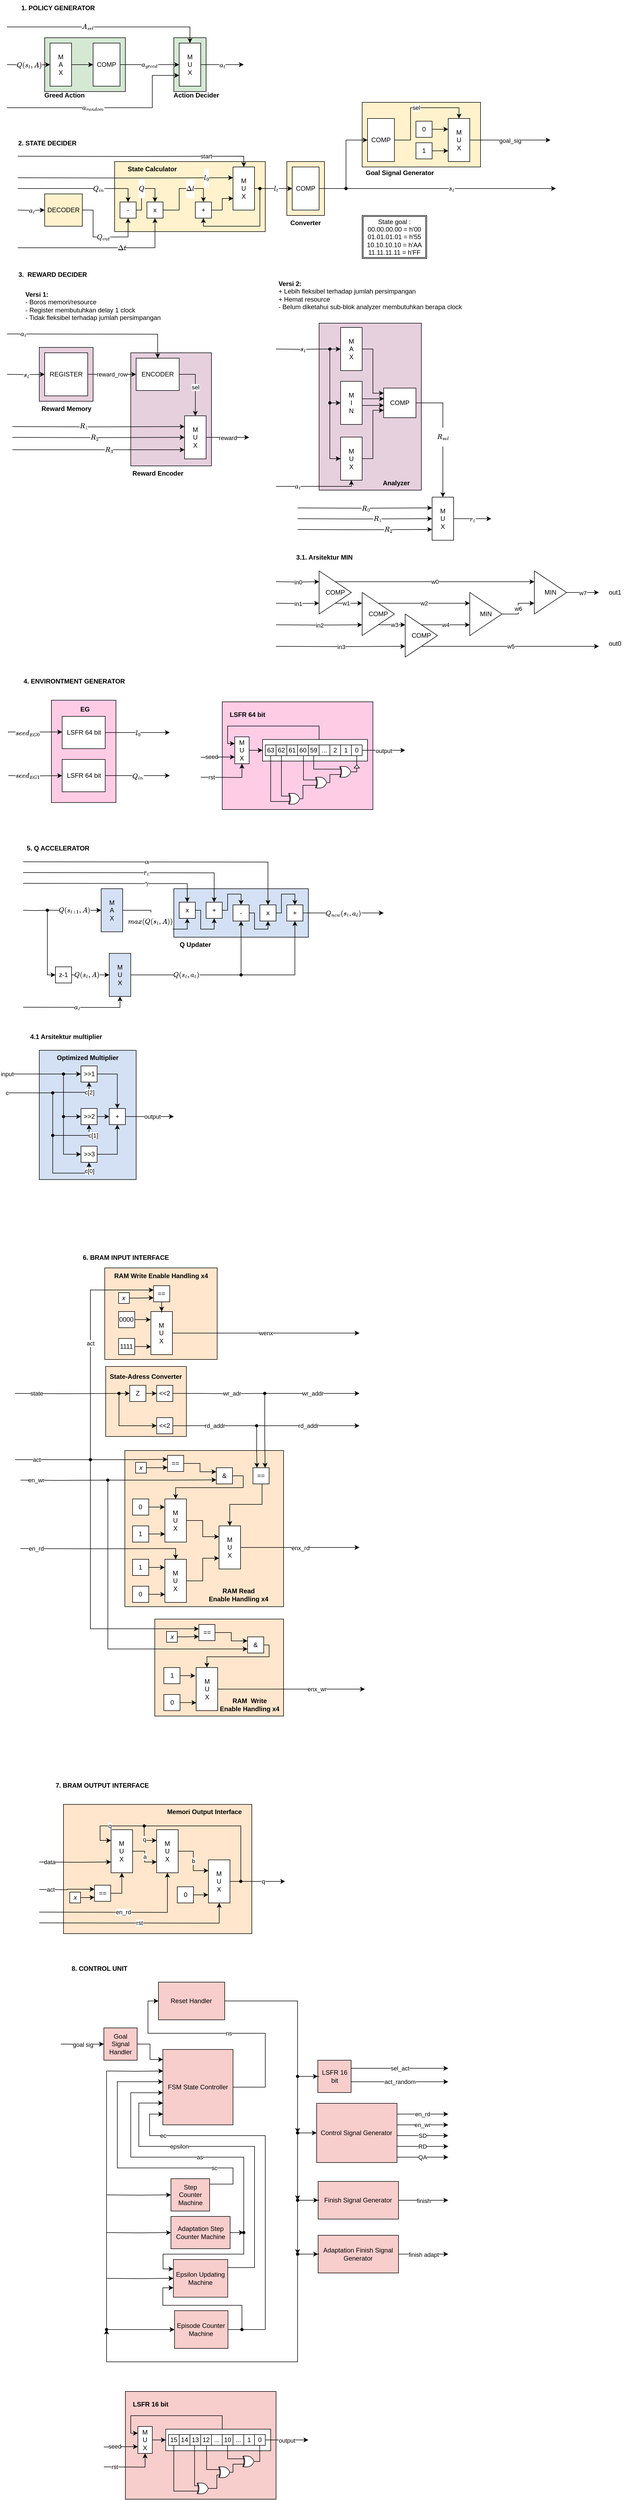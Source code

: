 <mxfile version="20.3.0" type="device" pages="8"><diagram id="ibiOQKyL-mADjhCVZYJ8" name="Sub-System"><mxGraphModel dx="609" dy="309" grid="0" gridSize="10" guides="1" tooltips="1" connect="1" arrows="1" fold="1" page="1" pageScale="1" pageWidth="850" pageHeight="1100" math="1" shadow="0"><root><mxCell id="0"/><mxCell id="1" parent="0"/><mxCell id="YMe0cI7dsolNZBHi7Z6t-125" value="" style="rounded=0;whiteSpace=wrap;html=1;fillColor=#FFE6CC;" parent="1" vertex="1"><mxGeometry x="125" y="3390" width="350" height="240" as="geometry"/></mxCell><mxCell id="YMe0cI7dsolNZBHi7Z6t-117" value="" style="rounded=0;whiteSpace=wrap;html=1;fillColor=#FFE6CC;" parent="1" vertex="1"><mxGeometry x="294.63" y="3046" width="239.37" height="180" as="geometry"/></mxCell><mxCell id="YMe0cI7dsolNZBHi7Z6t-66" value="" style="rounded=0;whiteSpace=wrap;html=1;fillColor=#FFE6CC;" parent="1" vertex="1"><mxGeometry x="201.63" y="2394" width="209" height="170" as="geometry"/></mxCell><mxCell id="VRf5KEbDuicnc331r6m9-169" value="" style="rounded=0;whiteSpace=wrap;html=1;fillColor=#FFCCE6;" parent="1" vertex="1"><mxGeometry x="102.5" y="1340" width="120" height="190" as="geometry"/></mxCell><mxCell id="VRf5KEbDuicnc331r6m9-2" value="" style="rounded=0;whiteSpace=wrap;html=1;fillColor=#FFCCE6;" parent="1" vertex="1"><mxGeometry x="420" y="1343" width="280" height="200" as="geometry"/></mxCell><mxCell id="VRf5KEbDuicnc331r6m9-162" style="edgeStyle=orthogonalEdgeStyle;rounded=0;orthogonalLoop=1;jettySize=auto;html=1;entryX=0;entryY=0.25;entryDx=0;entryDy=0;" parent="1" source="VRf5KEbDuicnc331r6m9-155" target="VRf5KEbDuicnc331r6m9-151" edge="1"><mxGeometry relative="1" as="geometry"><Array as="points"><mxPoint x="600" y="1388"/><mxPoint x="430" y="1388"/><mxPoint x="430" y="1421"/></Array></mxGeometry></mxCell><mxCell id="VRf5KEbDuicnc331r6m9-155" value="" style="rounded=0;whiteSpace=wrap;html=1;" parent="1" vertex="1"><mxGeometry x="495" y="1413" width="195" height="40" as="geometry"/></mxCell><mxCell id="RxYKYdI8n64CIUrCkolP-7" value="" style="rounded=0;whiteSpace=wrap;html=1;fillColor=#FFF2CC;" parent="1" vertex="1"><mxGeometry x="680" y="230" width="220" height="120" as="geometry"/></mxCell><mxCell id="RxYKYdI8n64CIUrCkolP-15" value="sel" style="edgeStyle=orthogonalEdgeStyle;rounded=0;orthogonalLoop=1;jettySize=auto;html=1;entryX=0.5;entryY=0;entryDx=0;entryDy=0;" parent="1" source="RxYKYdI8n64CIUrCkolP-8" target="RxYKYdI8n64CIUrCkolP-12" edge="1"><mxGeometry relative="1" as="geometry"><Array as="points"><mxPoint x="770" y="300"/><mxPoint x="770" y="240"/><mxPoint x="860" y="240"/></Array></mxGeometry></mxCell><mxCell id="RxYKYdI8n64CIUrCkolP-8" value="COMP" style="rounded=0;whiteSpace=wrap;html=1;" parent="1" vertex="1"><mxGeometry x="690" y="260" width="50" height="80" as="geometry"/></mxCell><mxCell id="8x604wCygLvyvU7YE64j-14" value="" style="rounded=0;whiteSpace=wrap;html=1;fillColor=#E6D0DE;" parent="1" vertex="1"><mxGeometry x="600" y="640" width="190" height="310" as="geometry"/></mxCell><mxCell id="8Y_S_hFf_7bJ75hY1ZtG-148" value="" style="rounded=0;whiteSpace=wrap;html=1;fillColor=#D4E1F5;" parent="1" vertex="1"><mxGeometry x="330" y="1690" width="250" height="90" as="geometry"/></mxCell><mxCell id="8Y_S_hFf_7bJ75hY1ZtG-110" value="" style="rounded=0;whiteSpace=wrap;html=1;fillColor=#E6D0DE;" parent="1" vertex="1"><mxGeometry x="250" y="695" width="150" height="210" as="geometry"/></mxCell><mxCell id="8Y_S_hFf_7bJ75hY1ZtG-94" value="" style="rounded=0;whiteSpace=wrap;html=1;fillColor=#E6D0DE;" parent="1" vertex="1"><mxGeometry x="80" y="685" width="100" height="100" as="geometry"/></mxCell><mxCell id="-WRTauTOwhoczPrPKyY1-1" value="" style="edgeStyle=orthogonalEdgeStyle;rounded=0;orthogonalLoop=1;jettySize=auto;html=1;" edge="1" parent="1" source="8Y_S_hFf_7bJ75hY1ZtG-90" target="8Y_S_hFf_7bJ75hY1ZtG-56"><mxGeometry relative="1" as="geometry"/></mxCell><mxCell id="8Y_S_hFf_7bJ75hY1ZtG-90" value="" style="rounded=0;whiteSpace=wrap;html=1;fillColor=#FFF2CC;" parent="1" vertex="1"><mxGeometry x="540" y="340" width="70" height="100" as="geometry"/></mxCell><mxCell id="8Y_S_hFf_7bJ75hY1ZtG-87" value="" style="rounded=0;whiteSpace=wrap;html=1;fillColor=#FFF2CC;" parent="1" vertex="1"><mxGeometry x="220" y="340" width="280" height="130" as="geometry"/></mxCell><mxCell id="8Y_S_hFf_7bJ75hY1ZtG-8" value="" style="rounded=0;whiteSpace=wrap;html=1;fillColor=#D5E8D4;" parent="1" vertex="1"><mxGeometry x="330" y="110" width="60" height="100" as="geometry"/></mxCell><mxCell id="8Y_S_hFf_7bJ75hY1ZtG-7" value="" style="rounded=0;whiteSpace=wrap;html=1;fillColor=#D5E8D4;" parent="1" vertex="1"><mxGeometry x="90" y="110" width="150" height="100" as="geometry"/></mxCell><mxCell id="8Y_S_hFf_7bJ75hY1ZtG-1" value="1. POLICY GENERATOR" style="text;html=1;strokeColor=none;fillColor=none;align=center;verticalAlign=middle;whiteSpace=wrap;rounded=0;fontStyle=1" parent="1" vertex="1"><mxGeometry x="40" y="40" width="150" height="30" as="geometry"/></mxCell><mxCell id="8Y_S_hFf_7bJ75hY1ZtG-5" value="" style="edgeStyle=orthogonalEdgeStyle;rounded=0;orthogonalLoop=1;jettySize=auto;html=1;" parent="1" source="8Y_S_hFf_7bJ75hY1ZtG-2" target="8Y_S_hFf_7bJ75hY1ZtG-3" edge="1"><mxGeometry relative="1" as="geometry"/></mxCell><mxCell id="8Y_S_hFf_7bJ75hY1ZtG-2" value="M&lt;br&gt;A&lt;br&gt;X" style="rounded=0;whiteSpace=wrap;html=1;" parent="1" vertex="1"><mxGeometry x="100" y="120" width="40" height="80" as="geometry"/></mxCell><mxCell id="8Y_S_hFf_7bJ75hY1ZtG-6" value="$$a_{greed}$$" style="edgeStyle=orthogonalEdgeStyle;rounded=0;orthogonalLoop=1;jettySize=auto;html=1;" parent="1" source="8Y_S_hFf_7bJ75hY1ZtG-3" target="8Y_S_hFf_7bJ75hY1ZtG-4" edge="1"><mxGeometry relative="1" as="geometry"/></mxCell><mxCell id="8Y_S_hFf_7bJ75hY1ZtG-3" value="COMP" style="rounded=0;whiteSpace=wrap;html=1;" parent="1" vertex="1"><mxGeometry x="180" y="120" width="50" height="80" as="geometry"/></mxCell><mxCell id="8Y_S_hFf_7bJ75hY1ZtG-14" value="$$a_t$$" style="edgeStyle=orthogonalEdgeStyle;rounded=0;orthogonalLoop=1;jettySize=auto;html=1;" parent="1" source="8Y_S_hFf_7bJ75hY1ZtG-4" edge="1"><mxGeometry relative="1" as="geometry"><mxPoint x="460" y="160" as="targetPoint"/></mxGeometry></mxCell><mxCell id="8Y_S_hFf_7bJ75hY1ZtG-4" value="M&lt;br&gt;U&lt;br&gt;X" style="rounded=0;whiteSpace=wrap;html=1;" parent="1" vertex="1"><mxGeometry x="340" y="120" width="40" height="80" as="geometry"/></mxCell><mxCell id="8Y_S_hFf_7bJ75hY1ZtG-11" value="$$Q(s_t,A)$$" style="edgeStyle=orthogonalEdgeStyle;rounded=0;orthogonalLoop=1;jettySize=auto;html=1;entryX=0;entryY=0.5;entryDx=0;entryDy=0;" parent="1" target="8Y_S_hFf_7bJ75hY1ZtG-2" edge="1"><mxGeometry relative="1" as="geometry"><mxPoint x="20" y="160" as="sourcePoint"/></mxGeometry></mxCell><mxCell id="8Y_S_hFf_7bJ75hY1ZtG-15" value="&lt;b&gt;Greed Action&lt;/b&gt;" style="text;html=1;strokeColor=none;fillColor=none;align=center;verticalAlign=middle;whiteSpace=wrap;rounded=0;" parent="1" vertex="1"><mxGeometry x="87" y="204" width="80" height="26" as="geometry"/></mxCell><mxCell id="8Y_S_hFf_7bJ75hY1ZtG-16" value="&lt;b&gt;Action Decider&lt;/b&gt;" style="text;html=1;strokeColor=none;fillColor=none;align=center;verticalAlign=middle;whiteSpace=wrap;rounded=0;" parent="1" vertex="1"><mxGeometry x="322" y="203" width="100" height="27" as="geometry"/></mxCell><mxCell id="8Y_S_hFf_7bJ75hY1ZtG-18" value="$$A_{sel}$$" style="edgeStyle=orthogonalEdgeStyle;rounded=0;orthogonalLoop=1;jettySize=auto;html=1;entryX=0.5;entryY=0;entryDx=0;entryDy=0;" parent="1" target="8Y_S_hFf_7bJ75hY1ZtG-4" edge="1"><mxGeometry x="-0.189" relative="1" as="geometry"><mxPoint x="20" y="90" as="sourcePoint"/><Array as="points"><mxPoint x="20" y="90"/><mxPoint x="360" y="90"/></Array><mxPoint as="offset"/></mxGeometry></mxCell><mxCell id="8Y_S_hFf_7bJ75hY1ZtG-20" value="$$a_{random}$$" style="edgeStyle=orthogonalEdgeStyle;rounded=0;orthogonalLoop=1;jettySize=auto;html=1;entryX=0;entryY=0.75;entryDx=0;entryDy=0;" parent="1" target="8Y_S_hFf_7bJ75hY1ZtG-4" edge="1"><mxGeometry x="-0.158" relative="1" as="geometry"><mxPoint x="20" y="240" as="sourcePoint"/><Array as="points"><mxPoint x="20" y="240"/><mxPoint x="290" y="240"/><mxPoint x="290" y="180"/></Array><mxPoint as="offset"/></mxGeometry></mxCell><mxCell id="8Y_S_hFf_7bJ75hY1ZtG-24" value="2. STATE DECIDER" style="text;html=1;strokeColor=none;fillColor=none;align=center;verticalAlign=middle;whiteSpace=wrap;rounded=0;fontStyle=1" parent="1" vertex="1"><mxGeometry x="20" y="291" width="150" height="30" as="geometry"/></mxCell><mxCell id="8Y_S_hFf_7bJ75hY1ZtG-39" value="$$Q_{out}$$" style="edgeStyle=orthogonalEdgeStyle;rounded=0;orthogonalLoop=1;jettySize=auto;html=1;entryX=0.5;entryY=1;entryDx=0;entryDy=0;" parent="1" source="8Y_S_hFf_7bJ75hY1ZtG-36" target="8Y_S_hFf_7bJ75hY1ZtG-38" edge="1"><mxGeometry x="0.047" relative="1" as="geometry"><Array as="points"><mxPoint x="180" y="430"/><mxPoint x="180" y="480"/><mxPoint x="245" y="480"/></Array><mxPoint as="offset"/></mxGeometry></mxCell><mxCell id="8Y_S_hFf_7bJ75hY1ZtG-36" value="DECODER" style="rounded=0;whiteSpace=wrap;html=1;fillColor=#FFF2CC;" parent="1" vertex="1"><mxGeometry x="90" y="400" width="70" height="60" as="geometry"/></mxCell><mxCell id="8Y_S_hFf_7bJ75hY1ZtG-54" value="$$\Delta l$$" style="edgeStyle=orthogonalEdgeStyle;rounded=0;orthogonalLoop=1;jettySize=auto;html=1;entryX=0.5;entryY=0;entryDx=0;entryDy=0;" parent="1" source="8Y_S_hFf_7bJ75hY1ZtG-37" target="8Y_S_hFf_7bJ75hY1ZtG-53" edge="1"><mxGeometry x="0.286" relative="1" as="geometry"><Array as="points"><mxPoint x="340" y="430"/><mxPoint x="340" y="390"/><mxPoint x="385" y="390"/></Array><mxPoint as="offset"/></mxGeometry></mxCell><mxCell id="8Y_S_hFf_7bJ75hY1ZtG-37" value="x" style="rounded=0;whiteSpace=wrap;html=1;fillColor=#FFFFFF;" parent="1" vertex="1"><mxGeometry x="280" y="415" width="30" height="30" as="geometry"/></mxCell><mxCell id="8Y_S_hFf_7bJ75hY1ZtG-42" value="$$Q$$" style="edgeStyle=orthogonalEdgeStyle;rounded=0;orthogonalLoop=1;jettySize=auto;html=1;" parent="1" source="8Y_S_hFf_7bJ75hY1ZtG-38" target="8Y_S_hFf_7bJ75hY1ZtG-37" edge="1"><mxGeometry relative="1" as="geometry"><Array as="points"><mxPoint x="270" y="430"/><mxPoint x="270" y="390"/><mxPoint x="295" y="390"/></Array></mxGeometry></mxCell><mxCell id="8Y_S_hFf_7bJ75hY1ZtG-38" value="-" style="rounded=0;whiteSpace=wrap;html=1;fillColor=#FFFFFF;" parent="1" vertex="1"><mxGeometry x="230" y="415" width="30" height="30" as="geometry"/></mxCell><mxCell id="8Y_S_hFf_7bJ75hY1ZtG-41" value="$$Q_{in}$$" style="edgeStyle=orthogonalEdgeStyle;rounded=0;orthogonalLoop=1;jettySize=auto;html=1;entryX=0.5;entryY=0;entryDx=0;entryDy=0;" parent="1" target="8Y_S_hFf_7bJ75hY1ZtG-38" edge="1"><mxGeometry x="0.304" relative="1" as="geometry"><mxPoint x="40" y="390" as="sourcePoint"/><mxPoint x="245" y="400" as="targetPoint"/><Array as="points"><mxPoint x="40" y="390"/><mxPoint x="245" y="390"/></Array><mxPoint as="offset"/></mxGeometry></mxCell><mxCell id="8Y_S_hFf_7bJ75hY1ZtG-44" value="$$\Delta t$$" style="edgeStyle=orthogonalEdgeStyle;rounded=0;orthogonalLoop=1;jettySize=auto;html=1;entryX=0.5;entryY=1;entryDx=0;entryDy=0;" parent="1" target="8Y_S_hFf_7bJ75hY1ZtG-37" edge="1"><mxGeometry x="0.245" relative="1" as="geometry"><mxPoint x="40" y="500" as="sourcePoint"/><Array as="points"><mxPoint x="40" y="500"/><mxPoint x="295" y="500"/></Array><mxPoint as="offset"/></mxGeometry></mxCell><mxCell id="8Y_S_hFf_7bJ75hY1ZtG-57" value="" style="edgeStyle=orthogonalEdgeStyle;rounded=0;orthogonalLoop=1;jettySize=auto;html=1;endArrow=none;html=1;rounded=0;exitX=1;exitY=0.5;exitDx=0;exitDy=0;" parent="1" source="8Y_S_hFf_7bJ75hY1ZtG-45" target="8Y_S_hFf_7bJ75hY1ZtG-56" edge="1"><mxGeometry x="0.429" relative="1" as="geometry"><mxPoint x="466" y="390.012" as="sourcePoint"/><mxPoint x="511" y="390" as="targetPoint"/><mxPoint as="offset"/></mxGeometry></mxCell><mxCell id="8Y_S_hFf_7bJ75hY1ZtG-45" value="M&lt;br&gt;U&lt;br&gt;X" style="rounded=0;whiteSpace=wrap;html=1;fillColor=#FFFFFF;" parent="1" vertex="1"><mxGeometry x="440" y="350" width="40" height="80" as="geometry"/></mxCell><mxCell id="8Y_S_hFf_7bJ75hY1ZtG-48" value="$$l_0$$" style="edgeStyle=orthogonalEdgeStyle;rounded=0;orthogonalLoop=1;jettySize=auto;html=1;entryX=0;entryY=0.25;entryDx=0;entryDy=0;" parent="1" target="8Y_S_hFf_7bJ75hY1ZtG-45" edge="1"><mxGeometry x="0.75" relative="1" as="geometry"><mxPoint x="40" y="370" as="sourcePoint"/><mxPoint as="offset"/></mxGeometry></mxCell><mxCell id="8Y_S_hFf_7bJ75hY1ZtG-50" value="$$a_t$$" style="edgeStyle=orthogonalEdgeStyle;rounded=0;orthogonalLoop=1;jettySize=auto;html=1;" parent="1" target="8Y_S_hFf_7bJ75hY1ZtG-36" edge="1"><mxGeometry relative="1" as="geometry"><mxPoint x="40.0" y="430" as="sourcePoint"/></mxGeometry></mxCell><mxCell id="8Y_S_hFf_7bJ75hY1ZtG-52" value="start" style="edgeStyle=orthogonalEdgeStyle;rounded=0;orthogonalLoop=1;jettySize=auto;html=1;entryX=0.5;entryY=0;entryDx=0;entryDy=0;" parent="1" target="8Y_S_hFf_7bJ75hY1ZtG-45" edge="1"><mxGeometry x="0.591" relative="1" as="geometry"><mxPoint x="40" y="330" as="sourcePoint"/><mxPoint as="offset"/></mxGeometry></mxCell><mxCell id="8Y_S_hFf_7bJ75hY1ZtG-66" style="edgeStyle=orthogonalEdgeStyle;rounded=0;orthogonalLoop=1;jettySize=auto;html=1;entryX=0.013;entryY=0.731;entryDx=0;entryDy=0;entryPerimeter=0;" parent="1" source="8Y_S_hFf_7bJ75hY1ZtG-53" target="8Y_S_hFf_7bJ75hY1ZtG-45" edge="1"><mxGeometry relative="1" as="geometry"><Array as="points"><mxPoint x="420" y="430"/><mxPoint x="420" y="408"/></Array></mxGeometry></mxCell><mxCell id="8Y_S_hFf_7bJ75hY1ZtG-53" value="+" style="rounded=0;whiteSpace=wrap;html=1;fillColor=#FFFFFF;" parent="1" vertex="1"><mxGeometry x="370" y="415" width="30" height="30" as="geometry"/></mxCell><mxCell id="8Y_S_hFf_7bJ75hY1ZtG-58" style="edgeStyle=orthogonalEdgeStyle;rounded=0;orthogonalLoop=1;jettySize=auto;html=1;entryX=0.5;entryY=1;entryDx=0;entryDy=0;" parent="1" source="8Y_S_hFf_7bJ75hY1ZtG-56" target="8Y_S_hFf_7bJ75hY1ZtG-53" edge="1"><mxGeometry relative="1" as="geometry"><Array as="points"><mxPoint x="490" y="460"/><mxPoint x="385" y="460"/></Array></mxGeometry></mxCell><mxCell id="8Y_S_hFf_7bJ75hY1ZtG-59" value="$$l_t$$" style="edgeStyle=orthogonalEdgeStyle;rounded=0;orthogonalLoop=1;jettySize=auto;html=1;entryX=0;entryY=0.5;entryDx=0;entryDy=0;" parent="1" source="8Y_S_hFf_7bJ75hY1ZtG-56" target="8Y_S_hFf_7bJ75hY1ZtG-89" edge="1"><mxGeometry relative="1" as="geometry"><mxPoint x="560" y="390" as="targetPoint"/><mxPoint as="offset"/></mxGeometry></mxCell><mxCell id="8Y_S_hFf_7bJ75hY1ZtG-56" value="" style="shape=waypoint;sketch=0;fillStyle=solid;size=6;pointerEvents=1;points=[];fillColor=none;resizable=0;rotatable=0;perimeter=centerPerimeter;snapToPoint=1;" parent="1" vertex="1"><mxGeometry x="470" y="370" width="40" height="40" as="geometry"/></mxCell><mxCell id="8Y_S_hFf_7bJ75hY1ZtG-86" value="3.&amp;nbsp; REWARD DECIDER" style="text;html=1;strokeColor=none;fillColor=none;align=center;verticalAlign=middle;whiteSpace=wrap;rounded=0;fontStyle=1" parent="1" vertex="1"><mxGeometry x="30" y="535" width="150" height="30" as="geometry"/></mxCell><mxCell id="8Y_S_hFf_7bJ75hY1ZtG-88" value="&lt;b&gt;State Calculator&lt;/b&gt;" style="text;html=1;strokeColor=none;fillColor=none;align=center;verticalAlign=middle;whiteSpace=wrap;rounded=0;" parent="1" vertex="1"><mxGeometry x="220" y="340" width="140" height="27" as="geometry"/></mxCell><mxCell id="8Y_S_hFf_7bJ75hY1ZtG-91" value="$$s_t$$" style="edgeStyle=orthogonalEdgeStyle;rounded=0;orthogonalLoop=1;jettySize=auto;html=1;startArrow=none;" parent="1" source="RxYKYdI8n64CIUrCkolP-1" edge="1"><mxGeometry relative="1" as="geometry"><mxPoint x="1040" y="390" as="targetPoint"/></mxGeometry></mxCell><mxCell id="8Y_S_hFf_7bJ75hY1ZtG-89" value="COMP" style="rounded=0;whiteSpace=wrap;html=1;" parent="1" vertex="1"><mxGeometry x="550" y="350" width="50" height="80" as="geometry"/></mxCell><mxCell id="8Y_S_hFf_7bJ75hY1ZtG-92" value="&lt;b&gt;Converter&lt;/b&gt;" style="text;html=1;strokeColor=none;fillColor=none;align=center;verticalAlign=middle;whiteSpace=wrap;rounded=0;" parent="1" vertex="1"><mxGeometry x="540" y="440" width="70" height="27" as="geometry"/></mxCell><mxCell id="8Y_S_hFf_7bJ75hY1ZtG-99" value="reward_row" style="edgeStyle=orthogonalEdgeStyle;rounded=0;orthogonalLoop=1;jettySize=auto;html=1;entryX=0;entryY=0.5;entryDx=0;entryDy=0;" parent="1" source="8Y_S_hFf_7bJ75hY1ZtG-93" target="8Y_S_hFf_7bJ75hY1ZtG-98" edge="1"><mxGeometry relative="1" as="geometry"/></mxCell><mxCell id="8Y_S_hFf_7bJ75hY1ZtG-93" value="REGISTER" style="rounded=0;whiteSpace=wrap;html=1;fillColor=#FFFFFF;" parent="1" vertex="1"><mxGeometry x="90" y="695" width="80" height="80" as="geometry"/></mxCell><mxCell id="8Y_S_hFf_7bJ75hY1ZtG-95" value="&lt;b&gt;Reward Memory&lt;/b&gt;" style="text;html=1;strokeColor=none;fillColor=none;align=center;verticalAlign=middle;whiteSpace=wrap;rounded=0;" parent="1" vertex="1"><mxGeometry x="76.5" y="785" width="107" height="27" as="geometry"/></mxCell><mxCell id="8Y_S_hFf_7bJ75hY1ZtG-97" value="$$s_t$$" style="edgeStyle=orthogonalEdgeStyle;rounded=0;orthogonalLoop=1;jettySize=auto;html=1;entryX=0;entryY=0.5;entryDx=0;entryDy=0;" parent="1" target="8Y_S_hFf_7bJ75hY1ZtG-93" edge="1"><mxGeometry relative="1" as="geometry"><mxPoint x="20" y="735" as="sourcePoint"/></mxGeometry></mxCell><mxCell id="8Y_S_hFf_7bJ75hY1ZtG-102" value="sel" style="edgeStyle=orthogonalEdgeStyle;rounded=0;orthogonalLoop=1;jettySize=auto;html=1;entryX=0.5;entryY=0;entryDx=0;entryDy=0;" parent="1" source="8Y_S_hFf_7bJ75hY1ZtG-98" target="8Y_S_hFf_7bJ75hY1ZtG-101" edge="1"><mxGeometry relative="1" as="geometry"/></mxCell><mxCell id="8Y_S_hFf_7bJ75hY1ZtG-98" value="ENCODER" style="rounded=0;whiteSpace=wrap;html=1;fillColor=#FFFFFF;" parent="1" vertex="1"><mxGeometry x="260" y="705" width="80" height="60" as="geometry"/></mxCell><mxCell id="8Y_S_hFf_7bJ75hY1ZtG-109" value="reward" style="edgeStyle=orthogonalEdgeStyle;rounded=0;orthogonalLoop=1;jettySize=auto;html=1;" parent="1" source="8Y_S_hFf_7bJ75hY1ZtG-101" edge="1"><mxGeometry relative="1" as="geometry"><mxPoint x="470" y="852" as="targetPoint"/></mxGeometry></mxCell><mxCell id="8Y_S_hFf_7bJ75hY1ZtG-101" value="M&lt;br&gt;U&lt;br&gt;X" style="rounded=0;whiteSpace=wrap;html=1;fillColor=#FFFFFF;" parent="1" vertex="1"><mxGeometry x="350" y="812" width="40" height="80" as="geometry"/></mxCell><mxCell id="8Y_S_hFf_7bJ75hY1ZtG-105" value="$$R_1$$" style="edgeStyle=orthogonalEdgeStyle;rounded=0;orthogonalLoop=1;jettySize=auto;html=1;entryX=0;entryY=0.25;entryDx=0;entryDy=0;exitX=0.418;exitY=0.418;exitDx=0;exitDy=0;exitPerimeter=0;" parent="1" target="8Y_S_hFf_7bJ75hY1ZtG-101" edge="1"><mxGeometry x="-0.175" y="1" relative="1" as="geometry"><mxPoint x="30" y="832" as="sourcePoint"/><mxPoint as="offset"/></mxGeometry></mxCell><mxCell id="8Y_S_hFf_7bJ75hY1ZtG-106" value="$$R_2$$" style="edgeStyle=orthogonalEdgeStyle;rounded=0;orthogonalLoop=1;jettySize=auto;html=1;entryX=0;entryY=0.5;entryDx=0;entryDy=0;" parent="1" target="8Y_S_hFf_7bJ75hY1ZtG-101" edge="1"><mxGeometry x="-0.05" relative="1" as="geometry"><mxPoint x="30" y="852" as="sourcePoint"/><mxPoint x="320" y="852" as="targetPoint"/><mxPoint as="offset"/></mxGeometry></mxCell><mxCell id="8Y_S_hFf_7bJ75hY1ZtG-108" value="$$R_3$$" style="edgeStyle=orthogonalEdgeStyle;rounded=0;orthogonalLoop=1;jettySize=auto;html=1;" parent="1" edge="1"><mxGeometry x="0.119" relative="1" as="geometry"><mxPoint x="30" y="875" as="sourcePoint"/><mxPoint x="350" y="875" as="targetPoint"/><mxPoint as="offset"/></mxGeometry></mxCell><mxCell id="8Y_S_hFf_7bJ75hY1ZtG-111" value="&lt;b&gt;Reward Encoder&lt;/b&gt;" style="text;html=1;strokeColor=none;fillColor=none;align=center;verticalAlign=middle;whiteSpace=wrap;rounded=0;" parent="1" vertex="1"><mxGeometry x="246.5" y="905" width="107" height="27" as="geometry"/></mxCell><mxCell id="8Y_S_hFf_7bJ75hY1ZtG-114" value="$$a_t$$" style="edgeStyle=orthogonalEdgeStyle;rounded=0;orthogonalLoop=1;jettySize=auto;html=1;" parent="1" target="8Y_S_hFf_7bJ75hY1ZtG-98" edge="1"><mxGeometry x="-0.815" relative="1" as="geometry"><mxPoint x="20" y="660" as="sourcePoint"/><mxPoint as="offset"/></mxGeometry></mxCell><mxCell id="8Y_S_hFf_7bJ75hY1ZtG-115" value="5. Q ACCELERATOR" style="text;html=1;strokeColor=none;fillColor=none;align=center;verticalAlign=middle;whiteSpace=wrap;rounded=0;fontStyle=1" parent="1" vertex="1"><mxGeometry x="40" y="1600" width="150" height="30" as="geometry"/></mxCell><mxCell id="8Y_S_hFf_7bJ75hY1ZtG-126" value="$$max(Q(s_t,A))$$" style="edgeStyle=orthogonalEdgeStyle;rounded=0;orthogonalLoop=1;jettySize=auto;html=1;entryX=0.5;entryY=1;entryDx=0;entryDy=0;" parent="1" source="8Y_S_hFf_7bJ75hY1ZtG-117" target="8Y_S_hFf_7bJ75hY1ZtG-124" edge="1"><mxGeometry x="-0.161" y="-2" relative="1" as="geometry"><mxPoint as="offset"/></mxGeometry></mxCell><mxCell id="8Y_S_hFf_7bJ75hY1ZtG-117" value="M&lt;br&gt;A&lt;br&gt;X" style="rounded=0;whiteSpace=wrap;html=1;fillColor=#D4E1F5;" parent="1" vertex="1"><mxGeometry x="195" y="1690" width="40" height="80" as="geometry"/></mxCell><mxCell id="8Y_S_hFf_7bJ75hY1ZtG-135" value="" style="edgeStyle=orthogonalEdgeStyle;rounded=0;orthogonalLoop=1;jettySize=auto;html=1;entryX=0.5;entryY=1;entryDx=0;entryDy=0;startArrow=none;" parent="1" source="8Y_S_hFf_7bJ75hY1ZtG-143" target="8Y_S_hFf_7bJ75hY1ZtG-133" edge="1"><mxGeometry relative="1" as="geometry"/></mxCell><mxCell id="8Y_S_hFf_7bJ75hY1ZtG-118" value="M&lt;br&gt;U&lt;br&gt;X" style="rounded=0;whiteSpace=wrap;html=1;fillColor=#D4E1F5;" parent="1" vertex="1"><mxGeometry x="210" y="1810" width="40" height="80" as="geometry"/></mxCell><mxCell id="8Y_S_hFf_7bJ75hY1ZtG-123" value="$$Q(s_t,A)$$" style="edgeStyle=orthogonalEdgeStyle;rounded=0;orthogonalLoop=1;jettySize=auto;html=1;entryX=0;entryY=0.5;entryDx=0;entryDy=0;" parent="1" source="8Y_S_hFf_7bJ75hY1ZtG-119" target="8Y_S_hFf_7bJ75hY1ZtG-118" edge="1"><mxGeometry x="-0.2" relative="1" as="geometry"><mxPoint as="offset"/></mxGeometry></mxCell><mxCell id="8Y_S_hFf_7bJ75hY1ZtG-119" value="z-1" style="rounded=0;whiteSpace=wrap;html=1;fillColor=#FFFFFF;" parent="1" vertex="1"><mxGeometry x="110" y="1835" width="30" height="30" as="geometry"/></mxCell><mxCell id="8Y_S_hFf_7bJ75hY1ZtG-121" value="&lt;b&gt;$$Q(s_{t+1},A)$$&lt;/b&gt;" style="edgeStyle=orthogonalEdgeStyle;rounded=0;orthogonalLoop=1;jettySize=auto;html=1;" parent="1" source="8Y_S_hFf_7bJ75hY1ZtG-120" target="8Y_S_hFf_7bJ75hY1ZtG-117" edge="1"><mxGeometry relative="1" as="geometry"/></mxCell><mxCell id="8Y_S_hFf_7bJ75hY1ZtG-122" style="edgeStyle=orthogonalEdgeStyle;rounded=0;orthogonalLoop=1;jettySize=auto;html=1;entryX=0;entryY=0.5;entryDx=0;entryDy=0;" parent="1" source="8Y_S_hFf_7bJ75hY1ZtG-120" target="8Y_S_hFf_7bJ75hY1ZtG-119" edge="1"><mxGeometry relative="1" as="geometry"><Array as="points"><mxPoint x="95" y="1850"/></Array></mxGeometry></mxCell><mxCell id="8Y_S_hFf_7bJ75hY1ZtG-120" value="" style="shape=waypoint;sketch=0;fillStyle=solid;size=6;pointerEvents=1;points=[];fillColor=none;resizable=0;rotatable=0;perimeter=centerPerimeter;snapToPoint=1;" parent="1" vertex="1"><mxGeometry x="75" y="1710" width="40" height="40" as="geometry"/></mxCell><mxCell id="8Y_S_hFf_7bJ75hY1ZtG-130" style="edgeStyle=orthogonalEdgeStyle;rounded=0;orthogonalLoop=1;jettySize=auto;html=1;entryX=0.5;entryY=1;entryDx=0;entryDy=0;" parent="1" source="8Y_S_hFf_7bJ75hY1ZtG-124" target="8Y_S_hFf_7bJ75hY1ZtG-129" edge="1"><mxGeometry relative="1" as="geometry"><Array as="points"><mxPoint x="380" y="1730"/><mxPoint x="380" y="1765"/><mxPoint x="405" y="1765"/></Array></mxGeometry></mxCell><mxCell id="8Y_S_hFf_7bJ75hY1ZtG-124" value="x" style="rounded=0;whiteSpace=wrap;html=1;fillColor=#FFFFFF;" parent="1" vertex="1"><mxGeometry x="340" y="1715" width="30" height="30" as="geometry"/></mxCell><mxCell id="8Y_S_hFf_7bJ75hY1ZtG-128" value="$$\gamma$$" style="edgeStyle=orthogonalEdgeStyle;rounded=0;orthogonalLoop=1;jettySize=auto;html=1;" parent="1" target="8Y_S_hFf_7bJ75hY1ZtG-124" edge="1"><mxGeometry x="0.353" relative="1" as="geometry"><mxPoint x="50" y="1680" as="sourcePoint"/><mxPoint as="offset"/></mxGeometry></mxCell><mxCell id="8Y_S_hFf_7bJ75hY1ZtG-134" style="edgeStyle=orthogonalEdgeStyle;rounded=0;orthogonalLoop=1;jettySize=auto;html=1;entryX=0.5;entryY=0;entryDx=0;entryDy=0;" parent="1" source="8Y_S_hFf_7bJ75hY1ZtG-129" target="8Y_S_hFf_7bJ75hY1ZtG-133" edge="1"><mxGeometry relative="1" as="geometry"><Array as="points"><mxPoint x="430" y="1730"/><mxPoint x="430" y="1700"/><mxPoint x="455" y="1700"/></Array></mxGeometry></mxCell><mxCell id="8Y_S_hFf_7bJ75hY1ZtG-129" value="+" style="rounded=0;whiteSpace=wrap;html=1;fillColor=#FFFFFF;" parent="1" vertex="1"><mxGeometry x="390" y="1715" width="30" height="30" as="geometry"/></mxCell><mxCell id="8Y_S_hFf_7bJ75hY1ZtG-132" value="$$r_t$$" style="edgeStyle=orthogonalEdgeStyle;rounded=0;orthogonalLoop=1;jettySize=auto;html=1;entryX=0.5;entryY=0;entryDx=0;entryDy=0;" parent="1" target="8Y_S_hFf_7bJ75hY1ZtG-129" edge="1"><mxGeometry x="0.122" relative="1" as="geometry"><mxPoint x="50" y="1660" as="sourcePoint"/><mxPoint as="offset"/></mxGeometry></mxCell><mxCell id="8Y_S_hFf_7bJ75hY1ZtG-138" style="edgeStyle=orthogonalEdgeStyle;rounded=0;orthogonalLoop=1;jettySize=auto;html=1;entryX=0.5;entryY=1;entryDx=0;entryDy=0;" parent="1" source="8Y_S_hFf_7bJ75hY1ZtG-133" target="8Y_S_hFf_7bJ75hY1ZtG-136" edge="1"><mxGeometry relative="1" as="geometry"><Array as="points"><mxPoint x="480" y="1735"/><mxPoint x="480" y="1765"/><mxPoint x="505" y="1765"/></Array></mxGeometry></mxCell><mxCell id="8Y_S_hFf_7bJ75hY1ZtG-133" value="-" style="rounded=0;whiteSpace=wrap;html=1;fillColor=#FFFFFF;" parent="1" vertex="1"><mxGeometry x="440" y="1720" width="30" height="30" as="geometry"/></mxCell><mxCell id="8Y_S_hFf_7bJ75hY1ZtG-142" style="edgeStyle=orthogonalEdgeStyle;rounded=0;orthogonalLoop=1;jettySize=auto;html=1;entryX=0.5;entryY=0;entryDx=0;entryDy=0;" parent="1" source="8Y_S_hFf_7bJ75hY1ZtG-136" target="8Y_S_hFf_7bJ75hY1ZtG-141" edge="1"><mxGeometry relative="1" as="geometry"><Array as="points"><mxPoint x="530" y="1735"/><mxPoint x="530" y="1700"/><mxPoint x="555" y="1700"/></Array></mxGeometry></mxCell><mxCell id="8Y_S_hFf_7bJ75hY1ZtG-136" value="x" style="rounded=0;whiteSpace=wrap;html=1;fillColor=#FFFFFF;" parent="1" vertex="1"><mxGeometry x="490" y="1720" width="30" height="30" as="geometry"/></mxCell><mxCell id="8Y_S_hFf_7bJ75hY1ZtG-140" value="$$\alpha$$" style="edgeStyle=orthogonalEdgeStyle;rounded=0;orthogonalLoop=1;jettySize=auto;html=1;entryX=0.5;entryY=0;entryDx=0;entryDy=0;" parent="1" target="8Y_S_hFf_7bJ75hY1ZtG-136" edge="1"><mxGeometry x="-0.14" relative="1" as="geometry"><mxPoint x="50" y="1640" as="sourcePoint"/><mxPoint as="offset"/></mxGeometry></mxCell><mxCell id="8Y_S_hFf_7bJ75hY1ZtG-153" value="$$Q_{new}(s_t,a_t)$$" style="edgeStyle=orthogonalEdgeStyle;rounded=0;orthogonalLoop=1;jettySize=auto;html=1;" parent="1" source="8Y_S_hFf_7bJ75hY1ZtG-141" edge="1"><mxGeometry relative="1" as="geometry"><mxPoint x="720" y="1735" as="targetPoint"/></mxGeometry></mxCell><mxCell id="8Y_S_hFf_7bJ75hY1ZtG-141" value="+" style="rounded=0;whiteSpace=wrap;html=1;fillColor=#FFFFFF;" parent="1" vertex="1"><mxGeometry x="540" y="1720" width="30" height="30" as="geometry"/></mxCell><mxCell id="8Y_S_hFf_7bJ75hY1ZtG-145" style="edgeStyle=orthogonalEdgeStyle;rounded=0;orthogonalLoop=1;jettySize=auto;html=1;entryX=0.5;entryY=1;entryDx=0;entryDy=0;" parent="1" source="8Y_S_hFf_7bJ75hY1ZtG-143" target="8Y_S_hFf_7bJ75hY1ZtG-141" edge="1"><mxGeometry relative="1" as="geometry"/></mxCell><mxCell id="8Y_S_hFf_7bJ75hY1ZtG-143" value="" style="shape=waypoint;sketch=0;fillStyle=solid;size=6;pointerEvents=1;points=[];fillColor=none;resizable=0;rotatable=0;perimeter=centerPerimeter;snapToPoint=1;" parent="1" vertex="1"><mxGeometry x="435" y="1830" width="40" height="40" as="geometry"/></mxCell><mxCell id="8Y_S_hFf_7bJ75hY1ZtG-144" value="$$Q(s_t,a_t)$$" style="edgeStyle=orthogonalEdgeStyle;rounded=0;orthogonalLoop=1;jettySize=auto;html=1;entryDx=0;entryDy=0;endArrow=none;" parent="1" source="8Y_S_hFf_7bJ75hY1ZtG-118" target="8Y_S_hFf_7bJ75hY1ZtG-143" edge="1"><mxGeometry relative="1" as="geometry"><mxPoint x="250" y="1850.032" as="sourcePoint"/><mxPoint x="505" y="1745" as="targetPoint"/></mxGeometry></mxCell><mxCell id="8Y_S_hFf_7bJ75hY1ZtG-149" value="&lt;b&gt;Q Updater&lt;/b&gt;" style="text;html=1;strokeColor=none;fillColor=none;align=center;verticalAlign=middle;whiteSpace=wrap;rounded=0;" parent="1" vertex="1"><mxGeometry x="330" y="1780" width="80" height="27" as="geometry"/></mxCell><mxCell id="8Y_S_hFf_7bJ75hY1ZtG-152" value="" style="edgeStyle=orthogonalEdgeStyle;rounded=0;orthogonalLoop=1;jettySize=auto;html=1;endArrow=none;" parent="1" target="8Y_S_hFf_7bJ75hY1ZtG-120" edge="1"><mxGeometry relative="1" as="geometry"><mxPoint x="50" y="1730" as="sourcePoint"/></mxGeometry></mxCell><mxCell id="8Y_S_hFf_7bJ75hY1ZtG-155" value="$$a_t$$" style="edgeStyle=orthogonalEdgeStyle;rounded=0;orthogonalLoop=1;jettySize=auto;html=1;entryX=0.5;entryY=1;entryDx=0;entryDy=0;" parent="1" target="8Y_S_hFf_7bJ75hY1ZtG-118" edge="1"><mxGeometry relative="1" as="geometry"><mxPoint x="50" y="1910" as="sourcePoint"/></mxGeometry></mxCell><mxCell id="8x604wCygLvyvU7YE64j-20" style="edgeStyle=orthogonalEdgeStyle;rounded=0;orthogonalLoop=1;jettySize=auto;html=1;entryX=0.005;entryY=0.172;entryDx=0;entryDy=0;entryPerimeter=0;" parent="1" source="8x604wCygLvyvU7YE64j-2" target="8x604wCygLvyvU7YE64j-19" edge="1"><mxGeometry relative="1" as="geometry"/></mxCell><mxCell id="8x604wCygLvyvU7YE64j-2" value="M&lt;br&gt;A&lt;br&gt;X" style="rounded=0;whiteSpace=wrap;html=1;fillColor=#FFFFFF;" parent="1" vertex="1"><mxGeometry x="640" y="648" width="40" height="80" as="geometry"/></mxCell><mxCell id="8x604wCygLvyvU7YE64j-21" style="edgeStyle=orthogonalEdgeStyle;rounded=0;orthogonalLoop=1;jettySize=auto;html=1;entryX=0.005;entryY=0.585;entryDx=0;entryDy=0;entryPerimeter=0;" parent="1" source="8x604wCygLvyvU7YE64j-3" target="8x604wCygLvyvU7YE64j-19" edge="1"><mxGeometry relative="1" as="geometry"><Array as="points"><mxPoint x="700" y="793"/></Array></mxGeometry></mxCell><mxCell id="8x604wCygLvyvU7YE64j-38" style="edgeStyle=orthogonalEdgeStyle;rounded=0;orthogonalLoop=1;jettySize=auto;html=1;entryX=0.011;entryY=0.361;entryDx=0;entryDy=0;entryPerimeter=0;" parent="1" source="8x604wCygLvyvU7YE64j-3" target="8x604wCygLvyvU7YE64j-19" edge="1"><mxGeometry relative="1" as="geometry"><Array as="points"><mxPoint x="700" y="780"/></Array></mxGeometry></mxCell><mxCell id="8x604wCygLvyvU7YE64j-3" value="M&lt;br&gt;I&lt;br&gt;N" style="rounded=0;whiteSpace=wrap;html=1;fillColor=#FFFFFF;" parent="1" vertex="1"><mxGeometry x="640" y="748" width="40" height="80" as="geometry"/></mxCell><mxCell id="8x604wCygLvyvU7YE64j-22" style="edgeStyle=orthogonalEdgeStyle;rounded=0;orthogonalLoop=1;jettySize=auto;html=1;entryX=0;entryY=0.75;entryDx=0;entryDy=0;" parent="1" source="8x604wCygLvyvU7YE64j-4" target="8x604wCygLvyvU7YE64j-19" edge="1"><mxGeometry relative="1" as="geometry"/></mxCell><mxCell id="8x604wCygLvyvU7YE64j-4" value="M&lt;br&gt;U&lt;br&gt;X" style="rounded=0;whiteSpace=wrap;html=1;fillColor=#FFFFFF;" parent="1" vertex="1"><mxGeometry x="640" y="851.5" width="40" height="80" as="geometry"/></mxCell><mxCell id="8x604wCygLvyvU7YE64j-6" style="edgeStyle=orthogonalEdgeStyle;rounded=0;orthogonalLoop=1;jettySize=auto;html=1;entryX=0;entryY=0.5;entryDx=0;entryDy=0;startArrow=none;" parent="1" source="8x604wCygLvyvU7YE64j-7" target="8x604wCygLvyvU7YE64j-2" edge="1"><mxGeometry relative="1" as="geometry"><mxPoint x="520" y="688" as="sourcePoint"/></mxGeometry></mxCell><mxCell id="8x604wCygLvyvU7YE64j-17" style="edgeStyle=orthogonalEdgeStyle;rounded=0;orthogonalLoop=1;jettySize=auto;html=1;entryX=0;entryY=0.5;entryDx=0;entryDy=0;startArrow=none;" parent="1" source="8x604wCygLvyvU7YE64j-10" target="8x604wCygLvyvU7YE64j-3" edge="1"><mxGeometry relative="1" as="geometry"/></mxCell><mxCell id="8x604wCygLvyvU7YE64j-7" value="" style="shape=waypoint;sketch=0;fillStyle=solid;size=6;pointerEvents=1;points=[];fillColor=none;resizable=0;rotatable=0;perimeter=centerPerimeter;snapToPoint=1;" parent="1" vertex="1"><mxGeometry x="600" y="668" width="40" height="40" as="geometry"/></mxCell><mxCell id="8x604wCygLvyvU7YE64j-8" value="$$s_t$$" style="edgeStyle=orthogonalEdgeStyle;rounded=0;orthogonalLoop=1;jettySize=auto;html=1;entryDx=0;entryDy=0;endArrow=none;" parent="1" target="8x604wCygLvyvU7YE64j-7" edge="1"><mxGeometry relative="1" as="geometry"><mxPoint x="520" y="688" as="sourcePoint"/><mxPoint x="640" y="688" as="targetPoint"/></mxGeometry></mxCell><mxCell id="8x604wCygLvyvU7YE64j-12" style="edgeStyle=orthogonalEdgeStyle;rounded=0;orthogonalLoop=1;jettySize=auto;html=1;entryX=0;entryY=0.5;entryDx=0;entryDy=0;" parent="1" source="8x604wCygLvyvU7YE64j-10" target="8x604wCygLvyvU7YE64j-4" edge="1"><mxGeometry relative="1" as="geometry"><Array as="points"><mxPoint x="620" y="891"/></Array></mxGeometry></mxCell><mxCell id="8x604wCygLvyvU7YE64j-11" value="" style="edgeStyle=orthogonalEdgeStyle;rounded=0;orthogonalLoop=1;jettySize=auto;html=1;entryDx=0;entryDy=0;endArrow=none;" parent="1" target="8x604wCygLvyvU7YE64j-10" edge="1"><mxGeometry relative="1" as="geometry"><mxPoint x="630" y="688" as="sourcePoint"/><mxPoint x="640" y="788" as="targetPoint"/><Array as="points"><mxPoint x="620" y="688"/></Array></mxGeometry></mxCell><mxCell id="8x604wCygLvyvU7YE64j-10" value="" style="shape=waypoint;sketch=0;fillStyle=solid;size=6;pointerEvents=1;points=[];fillColor=none;resizable=0;rotatable=0;perimeter=centerPerimeter;snapToPoint=1;" parent="1" vertex="1"><mxGeometry x="600" y="768" width="40" height="40" as="geometry"/></mxCell><mxCell id="8x604wCygLvyvU7YE64j-18" value="" style="edgeStyle=orthogonalEdgeStyle;rounded=0;orthogonalLoop=1;jettySize=auto;html=1;entryDx=0;entryDy=0;endArrow=none;" parent="1" source="8x604wCygLvyvU7YE64j-7" target="8x604wCygLvyvU7YE64j-10" edge="1"><mxGeometry relative="1" as="geometry"><mxPoint x="620" y="688" as="sourcePoint"/><mxPoint x="640" y="788" as="targetPoint"/></mxGeometry></mxCell><mxCell id="8x604wCygLvyvU7YE64j-27" value="$$R_{sel}$$" style="edgeStyle=orthogonalEdgeStyle;rounded=0;orthogonalLoop=1;jettySize=auto;html=1;entryX=0.5;entryY=0;entryDx=0;entryDy=0;" parent="1" source="8x604wCygLvyvU7YE64j-19" target="8x604wCygLvyvU7YE64j-26" edge="1"><mxGeometry relative="1" as="geometry"/></mxCell><mxCell id="8x604wCygLvyvU7YE64j-19" value="COMP" style="rounded=0;whiteSpace=wrap;html=1;fillColor=#FFFFFF;" parent="1" vertex="1"><mxGeometry x="720" y="760.5" width="60" height="55" as="geometry"/></mxCell><mxCell id="8x604wCygLvyvU7YE64j-24" value="$$a_t$$" style="edgeStyle=orthogonalEdgeStyle;rounded=0;orthogonalLoop=1;jettySize=auto;html=1;entryX=0.5;entryY=1;entryDx=0;entryDy=0;" parent="1" target="8x604wCygLvyvU7YE64j-4" edge="1"><mxGeometry x="-0.472" relative="1" as="geometry"><mxPoint x="520" y="943" as="sourcePoint"/><Array as="points"><mxPoint x="660" y="943"/></Array><mxPoint as="offset"/></mxGeometry></mxCell><mxCell id="8x604wCygLvyvU7YE64j-25" value="&lt;b&gt;Analyzer&lt;/b&gt;" style="text;html=1;strokeColor=none;fillColor=none;align=center;verticalAlign=middle;whiteSpace=wrap;rounded=0;" parent="1" vertex="1"><mxGeometry x="690" y="923" width="107" height="27" as="geometry"/></mxCell><mxCell id="8x604wCygLvyvU7YE64j-34" value="$$r_t$$" style="edgeStyle=orthogonalEdgeStyle;rounded=0;orthogonalLoop=1;jettySize=auto;html=1;" parent="1" source="8x604wCygLvyvU7YE64j-26" edge="1"><mxGeometry relative="1" as="geometry"><mxPoint x="920" y="1003.0" as="targetPoint"/></mxGeometry></mxCell><mxCell id="8x604wCygLvyvU7YE64j-26" value="M&lt;br&gt;U&lt;br&gt;X" style="rounded=0;whiteSpace=wrap;html=1;fillColor=#FFFFFF;" parent="1" vertex="1"><mxGeometry x="810" y="963" width="40" height="80" as="geometry"/></mxCell><mxCell id="8x604wCygLvyvU7YE64j-29" value="$$R_1$$" style="edgeStyle=orthogonalEdgeStyle;rounded=0;orthogonalLoop=1;jettySize=auto;html=1;entryX=0;entryY=0.5;entryDx=0;entryDy=0;" parent="1" target="8x604wCygLvyvU7YE64j-26" edge="1"><mxGeometry x="0.184" relative="1" as="geometry"><mxPoint x="560" y="1003" as="sourcePoint"/><mxPoint as="offset"/></mxGeometry></mxCell><mxCell id="8x604wCygLvyvU7YE64j-31" value="$$R_0$$" style="edgeStyle=orthogonalEdgeStyle;rounded=0;orthogonalLoop=1;jettySize=auto;html=1;entryX=0;entryY=0.25;entryDx=0;entryDy=0;" parent="1" target="8x604wCygLvyvU7YE64j-26" edge="1"><mxGeometry relative="1" as="geometry"><mxPoint x="560" y="983" as="sourcePoint"/></mxGeometry></mxCell><mxCell id="8x604wCygLvyvU7YE64j-33" value="$$R_2$$" style="edgeStyle=orthogonalEdgeStyle;rounded=0;orthogonalLoop=1;jettySize=auto;html=1;entryX=0;entryY=0.75;entryDx=0;entryDy=0;" parent="1" target="8x604wCygLvyvU7YE64j-26" edge="1"><mxGeometry x="0.344" relative="1" as="geometry"><mxPoint x="560" y="1023" as="sourcePoint"/><mxPoint as="offset"/></mxGeometry></mxCell><mxCell id="8x604wCygLvyvU7YE64j-36" value="&lt;div style=&quot;text-align: left&quot;&gt;&lt;span&gt;&lt;b&gt;Versi 1:&lt;/b&gt;&lt;/span&gt;&lt;/div&gt;&lt;div style=&quot;text-align: left&quot;&gt;&lt;span&gt;- Boros memori/resource&lt;/span&gt;&lt;br&gt;&lt;/div&gt;&lt;div style=&quot;text-align: left&quot;&gt;&lt;span&gt;- Register membutuhkan delay 1 clock&lt;/span&gt;&lt;/div&gt;&lt;div style=&quot;text-align: left&quot;&gt;&lt;span&gt;- Tidak fleksibel terhadap jumlah persimpangan&lt;/span&gt;&lt;/div&gt;" style="text;html=1;strokeColor=none;fillColor=none;align=center;verticalAlign=middle;whiteSpace=wrap;rounded=0;" parent="1" vertex="1"><mxGeometry x="50" y="580" width="260" height="55" as="geometry"/></mxCell><mxCell id="8x604wCygLvyvU7YE64j-37" value="&lt;div style=&quot;text-align: left&quot;&gt;&lt;span&gt;&lt;b&gt;Versi 2:&lt;/b&gt;&lt;/span&gt;&lt;/div&gt;&lt;div style=&quot;text-align: left&quot;&gt;&lt;span&gt;+ Lebih fleksibel terhadap jumlah persimpangan&lt;/span&gt;&lt;/div&gt;&lt;div style=&quot;text-align: left&quot;&gt;&lt;span&gt;+ Hemat resource&amp;nbsp;&lt;/span&gt;&lt;/div&gt;&lt;div style=&quot;text-align: left&quot;&gt;- Belum diketahui sub-blok analyzer membutuhkan berapa clock&lt;/div&gt;" style="text;html=1;strokeColor=none;fillColor=none;align=center;verticalAlign=middle;whiteSpace=wrap;rounded=0;" parent="1" vertex="1"><mxGeometry x="510" y="560" width="370" height="55" as="geometry"/></mxCell><mxCell id="Dpg-46v5No520pLJ-XSE-1" value="&lt;span style=&quot;font-weight: 700&quot;&gt;3.1. Arsitektur MIN&lt;/span&gt;" style="text;html=1;strokeColor=none;fillColor=none;align=center;verticalAlign=middle;whiteSpace=wrap;rounded=0;" parent="1" vertex="1"><mxGeometry x="520" y="1060" width="180" height="30" as="geometry"/></mxCell><mxCell id="Dpg-46v5No520pLJ-XSE-8" value="w1" style="edgeStyle=orthogonalEdgeStyle;rounded=0;orthogonalLoop=1;jettySize=auto;html=1;entryX=0;entryY=0.25;entryDx=0;entryDy=0;exitX=0.5;exitY=1;exitDx=0;exitDy=0;" parent="1" source="Dpg-46v5No520pLJ-XSE-2" target="Dpg-46v5No520pLJ-XSE-7" edge="1"><mxGeometry x="-0.556" relative="1" as="geometry"><mxPoint as="offset"/></mxGeometry></mxCell><mxCell id="Dpg-46v5No520pLJ-XSE-20" value="w0" style="edgeStyle=orthogonalEdgeStyle;rounded=0;orthogonalLoop=1;jettySize=auto;html=1;exitX=0.5;exitY=0;exitDx=0;exitDy=0;entryX=0;entryY=0.25;entryDx=0;entryDy=0;" parent="1" source="Dpg-46v5No520pLJ-XSE-2" target="Dpg-46v5No520pLJ-XSE-18" edge="1"><mxGeometry relative="1" as="geometry"/></mxCell><mxCell id="Dpg-46v5No520pLJ-XSE-2" value="COMP" style="triangle;whiteSpace=wrap;html=1;" parent="1" vertex="1"><mxGeometry x="600" y="1100" width="60" height="80" as="geometry"/></mxCell><mxCell id="Dpg-46v5No520pLJ-XSE-4" value="in0" style="edgeStyle=orthogonalEdgeStyle;rounded=0;orthogonalLoop=1;jettySize=auto;html=1;entryX=0;entryY=0.25;entryDx=0;entryDy=0;" parent="1" target="Dpg-46v5No520pLJ-XSE-2" edge="1"><mxGeometry relative="1" as="geometry"><mxPoint x="520" y="1120" as="sourcePoint"/></mxGeometry></mxCell><mxCell id="Dpg-46v5No520pLJ-XSE-6" value="in1" style="edgeStyle=orthogonalEdgeStyle;rounded=0;orthogonalLoop=1;jettySize=auto;html=1;entryX=0;entryY=0.75;entryDx=0;entryDy=0;" parent="1" target="Dpg-46v5No520pLJ-XSE-2" edge="1"><mxGeometry relative="1" as="geometry"><mxPoint x="520" y="1160" as="sourcePoint"/></mxGeometry></mxCell><mxCell id="Dpg-46v5No520pLJ-XSE-12" value="w3" style="edgeStyle=orthogonalEdgeStyle;rounded=0;orthogonalLoop=1;jettySize=auto;html=1;entryX=0;entryY=0.25;entryDx=0;entryDy=0;exitX=0.5;exitY=1;exitDx=0;exitDy=0;" parent="1" source="Dpg-46v5No520pLJ-XSE-7" target="Dpg-46v5No520pLJ-XSE-11" edge="1"><mxGeometry x="0.556" relative="1" as="geometry"><mxPoint as="offset"/></mxGeometry></mxCell><mxCell id="Dpg-46v5No520pLJ-XSE-17" value="w2" style="edgeStyle=orthogonalEdgeStyle;rounded=0;orthogonalLoop=1;jettySize=auto;html=1;entryX=0;entryY=0.25;entryDx=0;entryDy=0;exitX=0.5;exitY=0;exitDx=0;exitDy=0;" parent="1" source="Dpg-46v5No520pLJ-XSE-7" target="Dpg-46v5No520pLJ-XSE-15" edge="1"><mxGeometry relative="1" as="geometry"/></mxCell><mxCell id="Dpg-46v5No520pLJ-XSE-7" value="COMP" style="triangle;whiteSpace=wrap;html=1;" parent="1" vertex="1"><mxGeometry x="680" y="1140" width="60" height="80" as="geometry"/></mxCell><mxCell id="Dpg-46v5No520pLJ-XSE-10" value="in2" style="edgeStyle=orthogonalEdgeStyle;rounded=0;orthogonalLoop=1;jettySize=auto;html=1;entryX=0;entryY=0.75;entryDx=0;entryDy=0;" parent="1" target="Dpg-46v5No520pLJ-XSE-7" edge="1"><mxGeometry relative="1" as="geometry"><mxPoint x="520" y="1200" as="sourcePoint"/></mxGeometry></mxCell><mxCell id="Dpg-46v5No520pLJ-XSE-16" value="w4" style="edgeStyle=orthogonalEdgeStyle;rounded=0;orthogonalLoop=1;jettySize=auto;html=1;entryX=0;entryY=0.75;entryDx=0;entryDy=0;exitX=0.5;exitY=0;exitDx=0;exitDy=0;" parent="1" source="Dpg-46v5No520pLJ-XSE-11" target="Dpg-46v5No520pLJ-XSE-15" edge="1"><mxGeometry relative="1" as="geometry"/></mxCell><mxCell id="Dpg-46v5No520pLJ-XSE-22" value="w5" style="edgeStyle=orthogonalEdgeStyle;rounded=0;orthogonalLoop=1;jettySize=auto;html=1;exitX=0.5;exitY=1;exitDx=0;exitDy=0;" parent="1" source="Dpg-46v5No520pLJ-XSE-11" edge="1"><mxGeometry relative="1" as="geometry"><mxPoint x="1120" y="1240" as="targetPoint"/></mxGeometry></mxCell><mxCell id="Dpg-46v5No520pLJ-XSE-11" value="COMP" style="triangle;whiteSpace=wrap;html=1;" parent="1" vertex="1"><mxGeometry x="760" y="1180" width="60" height="80" as="geometry"/></mxCell><mxCell id="Dpg-46v5No520pLJ-XSE-14" value="in3" style="edgeStyle=orthogonalEdgeStyle;rounded=0;orthogonalLoop=1;jettySize=auto;html=1;entryX=0;entryY=0.75;entryDx=0;entryDy=0;" parent="1" target="Dpg-46v5No520pLJ-XSE-11" edge="1"><mxGeometry relative="1" as="geometry"><mxPoint x="520" y="1240" as="sourcePoint"/></mxGeometry></mxCell><mxCell id="Dpg-46v5No520pLJ-XSE-19" value="w6" style="edgeStyle=orthogonalEdgeStyle;rounded=0;orthogonalLoop=1;jettySize=auto;html=1;entryX=0;entryY=0.75;entryDx=0;entryDy=0;" parent="1" source="Dpg-46v5No520pLJ-XSE-15" target="Dpg-46v5No520pLJ-XSE-18" edge="1"><mxGeometry relative="1" as="geometry"/></mxCell><mxCell id="Dpg-46v5No520pLJ-XSE-15" value="MIN" style="triangle;whiteSpace=wrap;html=1;" parent="1" vertex="1"><mxGeometry x="880" y="1140" width="60" height="80" as="geometry"/></mxCell><mxCell id="Dpg-46v5No520pLJ-XSE-23" value="w7" style="edgeStyle=orthogonalEdgeStyle;rounded=0;orthogonalLoop=1;jettySize=auto;html=1;" parent="1" source="Dpg-46v5No520pLJ-XSE-18" edge="1"><mxGeometry relative="1" as="geometry"><mxPoint x="1120" y="1140" as="targetPoint"/></mxGeometry></mxCell><mxCell id="Dpg-46v5No520pLJ-XSE-18" value="MIN" style="triangle;whiteSpace=wrap;html=1;" parent="1" vertex="1"><mxGeometry x="1000" y="1100" width="60" height="80" as="geometry"/></mxCell><mxCell id="Dpg-46v5No520pLJ-XSE-25" value="out0" style="text;html=1;strokeColor=none;fillColor=none;align=center;verticalAlign=middle;whiteSpace=wrap;rounded=0;" parent="1" vertex="1"><mxGeometry x="1120" y="1220" width="60" height="30" as="geometry"/></mxCell><mxCell id="Dpg-46v5No520pLJ-XSE-26" value="out1" style="text;html=1;strokeColor=none;fillColor=none;align=center;verticalAlign=middle;whiteSpace=wrap;rounded=0;" parent="1" vertex="1"><mxGeometry x="1120" y="1125" width="60" height="30" as="geometry"/></mxCell><mxCell id="RxYKYdI8n64CIUrCkolP-9" style="edgeStyle=orthogonalEdgeStyle;rounded=0;orthogonalLoop=1;jettySize=auto;html=1;entryX=0;entryY=0.5;entryDx=0;entryDy=0;" parent="1" source="RxYKYdI8n64CIUrCkolP-1" target="RxYKYdI8n64CIUrCkolP-8" edge="1"><mxGeometry relative="1" as="geometry"><Array as="points"><mxPoint x="650" y="300"/></Array></mxGeometry></mxCell><mxCell id="RxYKYdI8n64CIUrCkolP-1" value="" style="shape=waypoint;sketch=0;fillStyle=solid;size=6;pointerEvents=1;points=[];fillColor=none;resizable=0;rotatable=0;perimeter=centerPerimeter;snapToPoint=1;" parent="1" vertex="1"><mxGeometry x="630" y="370" width="40" height="40" as="geometry"/></mxCell><mxCell id="RxYKYdI8n64CIUrCkolP-4" value="" style="edgeStyle=orthogonalEdgeStyle;rounded=0;orthogonalLoop=1;jettySize=auto;html=1;endArrow=none;" parent="1" source="8Y_S_hFf_7bJ75hY1ZtG-89" target="RxYKYdI8n64CIUrCkolP-1" edge="1"><mxGeometry relative="1" as="geometry"><mxPoint x="740" y="390" as="targetPoint"/><mxPoint x="600" y="390" as="sourcePoint"/></mxGeometry></mxCell><mxCell id="RxYKYdI8n64CIUrCkolP-14" value="goal_sig" style="edgeStyle=orthogonalEdgeStyle;rounded=0;orthogonalLoop=1;jettySize=auto;html=1;" parent="1" source="RxYKYdI8n64CIUrCkolP-12" edge="1"><mxGeometry relative="1" as="geometry"><mxPoint x="1030" y="300" as="targetPoint"/></mxGeometry></mxCell><mxCell id="RxYKYdI8n64CIUrCkolP-12" value="M&lt;br&gt;U&lt;br&gt;X" style="rounded=0;whiteSpace=wrap;html=1;fillColor=#FFFFFF;" parent="1" vertex="1"><mxGeometry x="840" y="260" width="40" height="80" as="geometry"/></mxCell><mxCell id="RxYKYdI8n64CIUrCkolP-19" style="edgeStyle=orthogonalEdgeStyle;rounded=0;orthogonalLoop=1;jettySize=auto;html=1;entryX=0;entryY=0.25;entryDx=0;entryDy=0;" parent="1" source="RxYKYdI8n64CIUrCkolP-16" target="RxYKYdI8n64CIUrCkolP-12" edge="1"><mxGeometry relative="1" as="geometry"/></mxCell><mxCell id="RxYKYdI8n64CIUrCkolP-16" value="0" style="rounded=0;whiteSpace=wrap;html=1;" parent="1" vertex="1"><mxGeometry x="780" y="265" width="30" height="30" as="geometry"/></mxCell><mxCell id="RxYKYdI8n64CIUrCkolP-20" style="edgeStyle=orthogonalEdgeStyle;rounded=0;orthogonalLoop=1;jettySize=auto;html=1;entryX=0;entryY=0.75;entryDx=0;entryDy=0;" parent="1" source="RxYKYdI8n64CIUrCkolP-18" target="RxYKYdI8n64CIUrCkolP-12" edge="1"><mxGeometry relative="1" as="geometry"/></mxCell><mxCell id="RxYKYdI8n64CIUrCkolP-18" value="1" style="rounded=0;whiteSpace=wrap;html=1;" parent="1" vertex="1"><mxGeometry x="780" y="305" width="30" height="30" as="geometry"/></mxCell><mxCell id="RxYKYdI8n64CIUrCkolP-22" value="State goal :&lt;br&gt;00.00.00.00 = h'00&lt;br&gt;01.01.01.01 = h'55&lt;br&gt;10.10.10.10 = h'AA&lt;br&gt;11.11.11.11 = h'FF" style="shape=ext;double=1;rounded=0;whiteSpace=wrap;html=1;" parent="1" vertex="1"><mxGeometry x="680" y="440" width="120" height="80" as="geometry"/></mxCell><mxCell id="RxYKYdI8n64CIUrCkolP-23" value="&lt;b&gt;Goal Signal Generator&lt;/b&gt;" style="text;html=1;strokeColor=none;fillColor=none;align=center;verticalAlign=middle;whiteSpace=wrap;rounded=0;" parent="1" vertex="1"><mxGeometry x="680" y="347" width="140" height="27" as="geometry"/></mxCell><mxCell id="cFlyorapy1mI0I8Xop9y-1" value="&lt;span style=&quot;font-weight: 700&quot;&gt;4.1 Arsitektur multiplier&lt;/span&gt;" style="text;html=1;strokeColor=none;fillColor=none;align=center;verticalAlign=middle;whiteSpace=wrap;rounded=0;" parent="1" vertex="1"><mxGeometry x="40" y="1950" width="180" height="30" as="geometry"/></mxCell><mxCell id="cFlyorapy1mI0I8Xop9y-2" value="" style="rounded=0;whiteSpace=wrap;html=1;fillColor=#D4E1F5;" parent="1" vertex="1"><mxGeometry x="80" y="1990" width="180" height="240" as="geometry"/></mxCell><mxCell id="cFlyorapy1mI0I8Xop9y-3" style="edgeStyle=orthogonalEdgeStyle;rounded=0;orthogonalLoop=1;jettySize=auto;html=1;" parent="1" source="cFlyorapy1mI0I8Xop9y-4" target="cFlyorapy1mI0I8Xop9y-15" edge="1"><mxGeometry relative="1" as="geometry"/></mxCell><mxCell id="cFlyorapy1mI0I8Xop9y-4" value="&amp;gt;&amp;gt;1" style="rounded=0;whiteSpace=wrap;html=1;fillColor=#FFFFFF;" parent="1" vertex="1"><mxGeometry x="157.5" y="2019" width="30" height="30" as="geometry"/></mxCell><mxCell id="cFlyorapy1mI0I8Xop9y-5" value="c[2]" style="edgeStyle=orthogonalEdgeStyle;rounded=0;orthogonalLoop=1;jettySize=auto;html=1;entryX=0.5;entryY=1;entryDx=0;entryDy=0;" parent="1" source="cFlyorapy1mI0I8Xop9y-7" target="cFlyorapy1mI0I8Xop9y-4" edge="1"><mxGeometry x="0.561" relative="1" as="geometry"><Array as="points"><mxPoint x="172.5" y="2068"/></Array><mxPoint as="offset"/></mxGeometry></mxCell><mxCell id="cFlyorapy1mI0I8Xop9y-6" value="c[0]" style="edgeStyle=orthogonalEdgeStyle;rounded=0;orthogonalLoop=1;jettySize=auto;html=1;entryX=0.5;entryY=1;entryDx=0;entryDy=0;startArrow=none;" parent="1" source="cFlyorapy1mI0I8Xop9y-13" target="cFlyorapy1mI0I8Xop9y-11" edge="1"><mxGeometry x="0.795" relative="1" as="geometry"><Array as="points"><mxPoint x="105" y="2218"/><mxPoint x="173" y="2218"/></Array><mxPoint as="offset"/></mxGeometry></mxCell><mxCell id="cFlyorapy1mI0I8Xop9y-24" value="c" style="edgeStyle=orthogonalEdgeStyle;rounded=0;orthogonalLoop=1;jettySize=auto;html=1;endArrow=none;" parent="1" source="cFlyorapy1mI0I8Xop9y-7" edge="1"><mxGeometry x="1" relative="1" as="geometry"><mxPoint x="20.0" y="2069" as="targetPoint"/><mxPoint as="offset"/></mxGeometry></mxCell><mxCell id="cFlyorapy1mI0I8Xop9y-7" value="" style="shape=waypoint;sketch=0;fillStyle=solid;size=6;pointerEvents=1;points=[];fillColor=none;resizable=0;rotatable=0;perimeter=centerPerimeter;snapToPoint=1;" parent="1" vertex="1"><mxGeometry x="85" y="2049" width="40" height="40" as="geometry"/></mxCell><mxCell id="cFlyorapy1mI0I8Xop9y-8" style="edgeStyle=orthogonalEdgeStyle;rounded=0;orthogonalLoop=1;jettySize=auto;html=1;entryX=0;entryY=0.5;entryDx=0;entryDy=0;" parent="1" source="cFlyorapy1mI0I8Xop9y-9" target="cFlyorapy1mI0I8Xop9y-15" edge="1"><mxGeometry relative="1" as="geometry"/></mxCell><mxCell id="cFlyorapy1mI0I8Xop9y-9" value="&amp;gt;&amp;gt;2" style="rounded=0;whiteSpace=wrap;html=1;fillColor=#FFFFFF;" parent="1" vertex="1"><mxGeometry x="157.5" y="2098" width="30" height="30" as="geometry"/></mxCell><mxCell id="cFlyorapy1mI0I8Xop9y-10" style="edgeStyle=orthogonalEdgeStyle;rounded=0;orthogonalLoop=1;jettySize=auto;html=1;entryX=0.5;entryY=1;entryDx=0;entryDy=0;" parent="1" source="cFlyorapy1mI0I8Xop9y-11" target="cFlyorapy1mI0I8Xop9y-15" edge="1"><mxGeometry relative="1" as="geometry"/></mxCell><mxCell id="cFlyorapy1mI0I8Xop9y-11" value="&amp;gt;&amp;gt;3" style="rounded=0;whiteSpace=wrap;html=1;fillColor=#FFFFFF;" parent="1" vertex="1"><mxGeometry x="157.5" y="2168" width="30" height="30" as="geometry"/></mxCell><mxCell id="cFlyorapy1mI0I8Xop9y-12" value="c[1]" style="edgeStyle=orthogonalEdgeStyle;rounded=0;orthogonalLoop=1;jettySize=auto;html=1;entryX=0.5;entryY=1;entryDx=0;entryDy=0;" parent="1" source="cFlyorapy1mI0I8Xop9y-13" target="cFlyorapy1mI0I8Xop9y-9" edge="1"><mxGeometry x="0.543" y="-7" relative="1" as="geometry"><mxPoint as="offset"/></mxGeometry></mxCell><mxCell id="cFlyorapy1mI0I8Xop9y-13" value="" style="shape=waypoint;sketch=0;fillStyle=solid;size=6;pointerEvents=1;points=[];fillColor=none;resizable=0;rotatable=0;perimeter=centerPerimeter;snapToPoint=1;" parent="1" vertex="1"><mxGeometry x="85" y="2128" width="40" height="40" as="geometry"/></mxCell><mxCell id="cFlyorapy1mI0I8Xop9y-14" value="" style="edgeStyle=orthogonalEdgeStyle;rounded=0;orthogonalLoop=1;jettySize=auto;html=1;entryDx=0;entryDy=0;endArrow=none;" parent="1" source="cFlyorapy1mI0I8Xop9y-7" target="cFlyorapy1mI0I8Xop9y-13" edge="1"><mxGeometry relative="1" as="geometry"><mxPoint x="47.5" y="2068" as="sourcePoint"/><mxPoint x="152.5" y="2198" as="targetPoint"/><Array as="points"/></mxGeometry></mxCell><mxCell id="cFlyorapy1mI0I8Xop9y-25" value="output" style="edgeStyle=orthogonalEdgeStyle;rounded=0;orthogonalLoop=1;jettySize=auto;html=1;" parent="1" source="cFlyorapy1mI0I8Xop9y-15" edge="1"><mxGeometry x="0.111" relative="1" as="geometry"><mxPoint x="330" y="2113" as="targetPoint"/><mxPoint as="offset"/></mxGeometry></mxCell><mxCell id="cFlyorapy1mI0I8Xop9y-15" value="+" style="rounded=0;whiteSpace=wrap;html=1;fillColor=#FFFFFF;" parent="1" vertex="1"><mxGeometry x="210" y="2098" width="30" height="30" as="geometry"/></mxCell><mxCell id="cFlyorapy1mI0I8Xop9y-16" style="edgeStyle=orthogonalEdgeStyle;rounded=0;orthogonalLoop=1;jettySize=auto;html=1;entryX=0;entryY=0.5;entryDx=0;entryDy=0;startArrow=none;" parent="1" source="cFlyorapy1mI0I8Xop9y-17" target="cFlyorapy1mI0I8Xop9y-4" edge="1"><mxGeometry relative="1" as="geometry"/></mxCell><mxCell id="cFlyorapy1mI0I8Xop9y-23" value="input" style="edgeStyle=orthogonalEdgeStyle;rounded=0;orthogonalLoop=1;jettySize=auto;html=1;endArrow=none;" parent="1" source="cFlyorapy1mI0I8Xop9y-17" edge="1"><mxGeometry x="1" relative="1" as="geometry"><mxPoint x="20.0" y="2034" as="targetPoint"/><mxPoint as="offset"/></mxGeometry></mxCell><mxCell id="cFlyorapy1mI0I8Xop9y-17" value="" style="shape=waypoint;sketch=0;fillStyle=solid;size=6;pointerEvents=1;points=[];fillColor=none;resizable=0;rotatable=0;perimeter=centerPerimeter;snapToPoint=1;" parent="1" vertex="1"><mxGeometry x="105" y="2014" width="40" height="40" as="geometry"/></mxCell><mxCell id="cFlyorapy1mI0I8Xop9y-18" style="edgeStyle=orthogonalEdgeStyle;rounded=0;orthogonalLoop=1;jettySize=auto;html=1;entryX=0;entryY=0.5;entryDx=0;entryDy=0;" parent="1" source="cFlyorapy1mI0I8Xop9y-20" target="cFlyorapy1mI0I8Xop9y-11" edge="1"><mxGeometry relative="1" as="geometry"><Array as="points"><mxPoint x="125" y="2183"/></Array></mxGeometry></mxCell><mxCell id="cFlyorapy1mI0I8Xop9y-19" style="edgeStyle=orthogonalEdgeStyle;rounded=0;orthogonalLoop=1;jettySize=auto;html=1;entryX=0;entryY=0.5;entryDx=0;entryDy=0;" parent="1" source="cFlyorapy1mI0I8Xop9y-20" target="cFlyorapy1mI0I8Xop9y-9" edge="1"><mxGeometry relative="1" as="geometry"/></mxCell><mxCell id="cFlyorapy1mI0I8Xop9y-20" value="" style="shape=waypoint;sketch=0;fillStyle=solid;size=6;pointerEvents=1;points=[];fillColor=none;resizable=0;rotatable=0;perimeter=centerPerimeter;snapToPoint=1;" parent="1" vertex="1"><mxGeometry x="105" y="2093" width="40" height="40" as="geometry"/></mxCell><mxCell id="cFlyorapy1mI0I8Xop9y-21" value="" style="edgeStyle=orthogonalEdgeStyle;rounded=0;orthogonalLoop=1;jettySize=auto;html=1;entryDx=0;entryDy=0;endArrow=none;" parent="1" source="cFlyorapy1mI0I8Xop9y-17" target="cFlyorapy1mI0I8Xop9y-20" edge="1"><mxGeometry relative="1" as="geometry"><mxPoint x="97.5" y="2034" as="sourcePoint"/><mxPoint x="137.5" y="2113" as="targetPoint"/><Array as="points"/></mxGeometry></mxCell><mxCell id="cFlyorapy1mI0I8Xop9y-22" value="&lt;b&gt;Optimized Multiplier&lt;/b&gt;" style="text;html=1;strokeColor=none;fillColor=none;align=center;verticalAlign=middle;whiteSpace=wrap;rounded=0;" parent="1" vertex="1"><mxGeometry x="100" y="1990" width="140" height="27" as="geometry"/></mxCell><mxCell id="VRf5KEbDuicnc331r6m9-1" value="4. ENVIRONTMENT GENERATOR" style="text;html=1;strokeColor=none;fillColor=none;align=center;verticalAlign=middle;whiteSpace=wrap;rounded=0;fontStyle=1" parent="1" vertex="1"><mxGeometry x="40" y="1290" width="210" height="30" as="geometry"/></mxCell><mxCell id="VRf5KEbDuicnc331r6m9-21" value="" style="shape=table;html=1;whiteSpace=wrap;startSize=0;container=1;collapsible=0;childLayout=tableLayout;" parent="1" vertex="1"><mxGeometry x="500" y="1423" width="60" height="20" as="geometry"/></mxCell><mxCell id="VRf5KEbDuicnc331r6m9-22" value="" style="shape=tableRow;horizontal=0;startSize=0;swimlaneHead=0;swimlaneBody=0;top=0;left=0;bottom=0;right=0;collapsible=0;dropTarget=0;fillColor=none;points=[[0,0.5],[1,0.5]];portConstraint=eastwest;" parent="VRf5KEbDuicnc331r6m9-21" vertex="1"><mxGeometry width="60" height="20" as="geometry"/></mxCell><mxCell id="VRf5KEbDuicnc331r6m9-23" value="63" style="shape=partialRectangle;html=1;whiteSpace=wrap;connectable=0;fillColor=none;top=0;left=0;bottom=0;right=0;overflow=hidden;" parent="VRf5KEbDuicnc331r6m9-22" vertex="1"><mxGeometry width="20" height="20" as="geometry"><mxRectangle width="20" height="20" as="alternateBounds"/></mxGeometry></mxCell><mxCell id="VRf5KEbDuicnc331r6m9-24" value="62" style="shape=partialRectangle;html=1;whiteSpace=wrap;connectable=0;fillColor=none;top=0;left=0;bottom=0;right=0;overflow=hidden;" parent="VRf5KEbDuicnc331r6m9-22" vertex="1"><mxGeometry x="20" width="20" height="20" as="geometry"><mxRectangle width="20" height="20" as="alternateBounds"/></mxGeometry></mxCell><mxCell id="VRf5KEbDuicnc331r6m9-25" value="61" style="shape=partialRectangle;html=1;whiteSpace=wrap;connectable=0;fillColor=none;top=0;left=0;bottom=0;right=0;overflow=hidden;" parent="VRf5KEbDuicnc331r6m9-22" vertex="1"><mxGeometry x="40" width="20" height="20" as="geometry"><mxRectangle width="20" height="20" as="alternateBounds"/></mxGeometry></mxCell><mxCell id="VRf5KEbDuicnc331r6m9-55" value="" style="shape=table;html=1;whiteSpace=wrap;startSize=0;container=1;collapsible=0;childLayout=tableLayout;" parent="1" vertex="1"><mxGeometry x="560" y="1423" width="60" height="20" as="geometry"/></mxCell><mxCell id="VRf5KEbDuicnc331r6m9-56" value="" style="shape=tableRow;horizontal=0;startSize=0;swimlaneHead=0;swimlaneBody=0;top=0;left=0;bottom=0;right=0;collapsible=0;dropTarget=0;fillColor=none;points=[[0,0.5],[1,0.5]];portConstraint=eastwest;" parent="VRf5KEbDuicnc331r6m9-55" vertex="1"><mxGeometry width="60" height="20" as="geometry"/></mxCell><mxCell id="VRf5KEbDuicnc331r6m9-57" value="60" style="shape=partialRectangle;html=1;whiteSpace=wrap;connectable=0;fillColor=none;top=0;left=0;bottom=0;right=0;overflow=hidden;" parent="VRf5KEbDuicnc331r6m9-56" vertex="1"><mxGeometry width="20" height="20" as="geometry"><mxRectangle width="20" height="20" as="alternateBounds"/></mxGeometry></mxCell><mxCell id="VRf5KEbDuicnc331r6m9-58" value="59" style="shape=partialRectangle;html=1;whiteSpace=wrap;connectable=0;fillColor=none;top=0;left=0;bottom=0;right=0;overflow=hidden;" parent="VRf5KEbDuicnc331r6m9-56" vertex="1"><mxGeometry x="20" width="20" height="20" as="geometry"><mxRectangle width="20" height="20" as="alternateBounds"/></mxGeometry></mxCell><mxCell id="VRf5KEbDuicnc331r6m9-59" value="..." style="shape=partialRectangle;html=1;whiteSpace=wrap;connectable=0;fillColor=none;top=0;left=0;bottom=0;right=0;overflow=hidden;" parent="VRf5KEbDuicnc331r6m9-56" vertex="1"><mxGeometry x="40" width="20" height="20" as="geometry"><mxRectangle width="20" height="20" as="alternateBounds"/></mxGeometry></mxCell><mxCell id="VRf5KEbDuicnc331r6m9-60" value="" style="shape=table;html=1;whiteSpace=wrap;startSize=0;container=1;collapsible=0;childLayout=tableLayout;" parent="1" vertex="1"><mxGeometry x="620" y="1423" width="60" height="20" as="geometry"/></mxCell><mxCell id="VRf5KEbDuicnc331r6m9-61" value="" style="shape=tableRow;horizontal=0;startSize=0;swimlaneHead=0;swimlaneBody=0;top=0;left=0;bottom=0;right=0;collapsible=0;dropTarget=0;fillColor=none;points=[[0,0.5],[1,0.5]];portConstraint=eastwest;" parent="VRf5KEbDuicnc331r6m9-60" vertex="1"><mxGeometry width="60" height="20" as="geometry"/></mxCell><mxCell id="VRf5KEbDuicnc331r6m9-62" value="2" style="shape=partialRectangle;html=1;whiteSpace=wrap;connectable=0;fillColor=none;top=0;left=0;bottom=0;right=0;overflow=hidden;" parent="VRf5KEbDuicnc331r6m9-61" vertex="1"><mxGeometry width="20" height="20" as="geometry"><mxRectangle width="20" height="20" as="alternateBounds"/></mxGeometry></mxCell><mxCell id="VRf5KEbDuicnc331r6m9-63" value="1" style="shape=partialRectangle;html=1;whiteSpace=wrap;connectable=0;fillColor=none;top=0;left=0;bottom=0;right=0;overflow=hidden;" parent="VRf5KEbDuicnc331r6m9-61" vertex="1"><mxGeometry x="20" width="20" height="20" as="geometry"><mxRectangle width="20" height="20" as="alternateBounds"/></mxGeometry></mxCell><mxCell id="VRf5KEbDuicnc331r6m9-64" value="0" style="shape=partialRectangle;html=1;whiteSpace=wrap;connectable=0;fillColor=none;top=0;left=0;bottom=0;right=0;overflow=hidden;" parent="VRf5KEbDuicnc331r6m9-61" vertex="1"><mxGeometry x="40" width="20" height="20" as="geometry"><mxRectangle width="20" height="20" as="alternateBounds"/></mxGeometry></mxCell><mxCell id="VRf5KEbDuicnc331r6m9-74" style="edgeStyle=orthogonalEdgeStyle;rounded=0;orthogonalLoop=1;jettySize=auto;html=1;exitX=1;exitY=0.5;exitDx=0;exitDy=0;exitPerimeter=0;entryX=0;entryY=0.75;entryDx=0;entryDy=0;entryPerimeter=0;endArrow=0;" parent="1" source="VRf5KEbDuicnc331r6m9-68" target="VRf5KEbDuicnc331r6m9-73" edge="1"><mxGeometry relative="1" as="geometry"><Array as="points"><mxPoint x="570" y="1498"/></Array></mxGeometry></mxCell><mxCell id="VRf5KEbDuicnc331r6m9-83" style="edgeStyle=orthogonalEdgeStyle;rounded=0;orthogonalLoop=1;jettySize=auto;html=1;exitX=0;exitY=0.25;exitDx=0;exitDy=0;exitPerimeter=0;entryX=0.5;entryY=1;entryDx=0;entryDy=0;entryPerimeter=0;endArrow=0;" parent="1" source="VRf5KEbDuicnc331r6m9-68" target="VRf5KEbDuicnc331r6m9-22" edge="1"><mxGeometry relative="1" as="geometry"><Array as="points"><mxPoint x="530" y="1518"/></Array></mxGeometry></mxCell><mxCell id="VRf5KEbDuicnc331r6m9-84" style="edgeStyle=orthogonalEdgeStyle;rounded=0;orthogonalLoop=1;jettySize=auto;html=1;exitX=0;exitY=0.75;exitDx=0;exitDy=0;exitPerimeter=0;entryX=0.167;entryY=1;entryDx=0;entryDy=0;entryPerimeter=0;startArrow=0;endArrow=1;" parent="1" source="VRf5KEbDuicnc331r6m9-68" target="VRf5KEbDuicnc331r6m9-22" edge="1"><mxGeometry relative="1" as="geometry"/></mxCell><mxCell id="VRf5KEbDuicnc331r6m9-68" value="" style="verticalLabelPosition=bottom;shadow=0;dashed=0;align=center;html=1;verticalAlign=top;shape=mxgraph.electrical.logic_gates.logic_gate;operation=xor;" parent="1" vertex="1"><mxGeometry x="540" y="1513" width="30" height="20" as="geometry"/></mxCell><mxCell id="VRf5KEbDuicnc331r6m9-76" style="edgeStyle=orthogonalEdgeStyle;rounded=0;orthogonalLoop=1;jettySize=auto;html=1;exitX=0;exitY=0.25;exitDx=0;exitDy=0;exitPerimeter=0;entryX=0.181;entryY=1.037;entryDx=0;entryDy=0;entryPerimeter=0;endArrow=0;" parent="1" source="VRf5KEbDuicnc331r6m9-73" target="VRf5KEbDuicnc331r6m9-56" edge="1"><mxGeometry relative="1" as="geometry"><Array as="points"><mxPoint x="571" y="1488"/><mxPoint x="571" y="1463"/></Array></mxGeometry></mxCell><mxCell id="VRf5KEbDuicnc331r6m9-78" style="edgeStyle=orthogonalEdgeStyle;rounded=0;orthogonalLoop=1;jettySize=auto;html=1;exitX=1;exitY=0.5;exitDx=0;exitDy=0;exitPerimeter=0;entryX=0;entryY=0.75;entryDx=0;entryDy=0;entryPerimeter=0;endArrow=0;" parent="1" source="VRf5KEbDuicnc331r6m9-73" target="VRf5KEbDuicnc331r6m9-77" edge="1"><mxGeometry relative="1" as="geometry"><Array as="points"><mxPoint x="620" y="1478"/></Array></mxGeometry></mxCell><mxCell id="VRf5KEbDuicnc331r6m9-73" value="" style="verticalLabelPosition=bottom;shadow=0;dashed=0;align=center;html=1;verticalAlign=top;shape=mxgraph.electrical.logic_gates.logic_gate;operation=xor;" parent="1" vertex="1"><mxGeometry x="590" y="1483" width="30" height="20" as="geometry"/></mxCell><mxCell id="VRf5KEbDuicnc331r6m9-81" style="edgeStyle=orthogonalEdgeStyle;rounded=0;orthogonalLoop=1;jettySize=auto;html=1;exitX=0;exitY=0.25;exitDx=0;exitDy=0;exitPerimeter=0;entryX=0.5;entryY=1;entryDx=0;entryDy=0;entryPerimeter=0;endArrow=0;" parent="1" source="VRf5KEbDuicnc331r6m9-77" target="VRf5KEbDuicnc331r6m9-56" edge="1"><mxGeometry relative="1" as="geometry"/></mxCell><mxCell id="VRf5KEbDuicnc331r6m9-87" style="edgeStyle=orthogonalEdgeStyle;rounded=0;orthogonalLoop=1;jettySize=auto;html=1;entryX=0;entryY=0.5;entryDx=0;entryDy=0;endArrow=0;" parent="1" source="VRf5KEbDuicnc331r6m9-77" target="VRf5KEbDuicnc331r6m9-86" edge="1"><mxGeometry relative="1" as="geometry"><Array as="points"><mxPoint x="670" y="1473"/></Array></mxGeometry></mxCell><mxCell id="VRf5KEbDuicnc331r6m9-77" value="" style="verticalLabelPosition=bottom;shadow=0;dashed=0;align=center;html=1;verticalAlign=top;shape=mxgraph.electrical.logic_gates.logic_gate;operation=xor;" parent="1" vertex="1"><mxGeometry x="635" y="1463" width="30" height="20" as="geometry"/></mxCell><mxCell id="VRf5KEbDuicnc331r6m9-156" style="edgeStyle=orthogonalEdgeStyle;rounded=0;orthogonalLoop=1;jettySize=auto;html=1;entryX=0.836;entryY=1.044;entryDx=0;entryDy=0;entryPerimeter=0;endArrow=0;" parent="1" source="VRf5KEbDuicnc331r6m9-86" target="VRf5KEbDuicnc331r6m9-60" edge="1"><mxGeometry relative="1" as="geometry"><Array as="points"><mxPoint x="670" y="1443"/><mxPoint x="670" y="1443"/></Array></mxGeometry></mxCell><mxCell id="VRf5KEbDuicnc331r6m9-86" value="" style="verticalLabelPosition=bottom;shadow=0;dashed=0;align=center;html=1;verticalAlign=top;shape=mxgraph.electrical.logic_gates.buffer2;rotation=-90;" parent="1" vertex="1"><mxGeometry x="665" y="1458" width="10" height="10" as="geometry"/></mxCell><mxCell id="VRf5KEbDuicnc331r6m9-166" value="$$l_0$$" style="edgeStyle=orthogonalEdgeStyle;rounded=0;orthogonalLoop=1;jettySize=auto;html=1;" parent="1" source="VRf5KEbDuicnc331r6m9-143" edge="1"><mxGeometry relative="1" as="geometry"><mxPoint x="322.5" y="1400" as="targetPoint"/></mxGeometry></mxCell><mxCell id="VRf5KEbDuicnc331r6m9-143" value="LSFR 64 bit" style="rounded=0;whiteSpace=wrap;html=1;" parent="1" vertex="1"><mxGeometry x="122.5" y="1370" width="80" height="60" as="geometry"/></mxCell><mxCell id="VRf5KEbDuicnc331r6m9-168" value="$$Q_{in}$$" style="edgeStyle=orthogonalEdgeStyle;rounded=0;orthogonalLoop=1;jettySize=auto;html=1;" parent="1" source="VRf5KEbDuicnc331r6m9-144" edge="1"><mxGeometry relative="1" as="geometry"><mxPoint x="322.5" y="1480" as="targetPoint"/></mxGeometry></mxCell><mxCell id="VRf5KEbDuicnc331r6m9-144" value="LSFR 64 bit" style="rounded=0;whiteSpace=wrap;html=1;" parent="1" vertex="1"><mxGeometry x="122.5" y="1450" width="80" height="60" as="geometry"/></mxCell><mxCell id="VRf5KEbDuicnc331r6m9-145" value="&lt;b&gt;LSFR 64 bit&lt;/b&gt;" style="text;html=1;strokeColor=none;fillColor=none;align=center;verticalAlign=middle;whiteSpace=wrap;rounded=0;" parent="1" vertex="1"><mxGeometry x="430" y="1353" width="73.5" height="27" as="geometry"/></mxCell><mxCell id="VRf5KEbDuicnc331r6m9-150" value="output" style="edgeStyle=orthogonalEdgeStyle;rounded=0;orthogonalLoop=1;jettySize=auto;html=1;" parent="1" source="VRf5KEbDuicnc331r6m9-61" edge="1"><mxGeometry relative="1" as="geometry"><mxPoint x="760" y="1433" as="targetPoint"/></mxGeometry></mxCell><mxCell id="VRf5KEbDuicnc331r6m9-158" style="edgeStyle=orthogonalEdgeStyle;rounded=0;orthogonalLoop=1;jettySize=auto;html=1;entryX=0;entryY=0.5;entryDx=0;entryDy=0;" parent="1" source="VRf5KEbDuicnc331r6m9-151" target="VRf5KEbDuicnc331r6m9-155" edge="1"><mxGeometry relative="1" as="geometry"/></mxCell><mxCell id="VRf5KEbDuicnc331r6m9-151" value="M&lt;br&gt;U&lt;br&gt;X" style="rounded=0;whiteSpace=wrap;html=1;fillColor=#FFFFFF;" parent="1" vertex="1"><mxGeometry x="443.25" y="1408" width="26.75" height="50" as="geometry"/></mxCell><mxCell id="VRf5KEbDuicnc331r6m9-161" value="seed" style="edgeStyle=orthogonalEdgeStyle;rounded=0;orthogonalLoop=1;jettySize=auto;html=1;entryX=0;entryY=0.75;entryDx=0;entryDy=0;" parent="1" target="VRf5KEbDuicnc331r6m9-151" edge="1"><mxGeometry x="-0.372" y="1" relative="1" as="geometry"><mxPoint x="380" y="1446" as="sourcePoint"/><mxPoint as="offset"/></mxGeometry></mxCell><mxCell id="VRf5KEbDuicnc331r6m9-164" value="rst" style="edgeStyle=orthogonalEdgeStyle;rounded=0;orthogonalLoop=1;jettySize=auto;html=1;entryX=0.5;entryY=1;entryDx=0;entryDy=0;" parent="1" target="VRf5KEbDuicnc331r6m9-151" edge="1"><mxGeometry x="-0.606" relative="1" as="geometry"><mxPoint x="380" y="1483" as="sourcePoint"/><mxPoint as="offset"/></mxGeometry></mxCell><mxCell id="VRf5KEbDuicnc331r6m9-171" value="$$seed_{EG0}$$" style="edgeStyle=orthogonalEdgeStyle;rounded=0;orthogonalLoop=1;jettySize=auto;html=1;" parent="1" target="VRf5KEbDuicnc331r6m9-143" edge="1"><mxGeometry x="-0.285" y="-2" relative="1" as="geometry"><mxPoint x="22.5" y="1400" as="sourcePoint"/><Array as="points"><mxPoint x="72" y="1399"/><mxPoint x="72" y="1399"/></Array><mxPoint as="offset"/></mxGeometry></mxCell><mxCell id="VRf5KEbDuicnc331r6m9-173" value="$$seed_{EG1}$$" style="edgeStyle=orthogonalEdgeStyle;rounded=0;orthogonalLoop=1;jettySize=auto;html=1;" parent="1" target="VRf5KEbDuicnc331r6m9-144" edge="1"><mxGeometry x="-0.29" relative="1" as="geometry"><mxPoint x="22.5" y="1480" as="sourcePoint"/><mxPoint as="offset"/></mxGeometry></mxCell><mxCell id="VRf5KEbDuicnc331r6m9-174" value="&lt;b&gt;EG&lt;/b&gt;" style="text;html=1;strokeColor=none;fillColor=none;align=center;verticalAlign=middle;whiteSpace=wrap;rounded=0;" parent="1" vertex="1"><mxGeometry x="127.5" y="1343" width="73.5" height="27" as="geometry"/></mxCell><mxCell id="YMe0cI7dsolNZBHi7Z6t-1" value="6. BRAM INPUT INTERFACE" style="text;html=1;strokeColor=none;fillColor=none;align=center;verticalAlign=middle;whiteSpace=wrap;rounded=0;fontStyle=1" parent="1" vertex="1"><mxGeometry x="146.25" y="2360" width="190" height="30" as="geometry"/></mxCell><mxCell id="YMe0cI7dsolNZBHi7Z6t-2" value="" style="rounded=0;whiteSpace=wrap;html=1;fillColor=#FFE6CC;" parent="1" vertex="1"><mxGeometry x="203.38" y="2577" width="150" height="130" as="geometry"/></mxCell><mxCell id="YMe0cI7dsolNZBHi7Z6t-7" style="edgeStyle=orthogonalEdgeStyle;rounded=0;orthogonalLoop=1;jettySize=auto;html=1;entryX=0;entryY=0.5;entryDx=0;entryDy=0;" parent="1" source="YMe0cI7dsolNZBHi7Z6t-3" target="YMe0cI7dsolNZBHi7Z6t-4" edge="1"><mxGeometry relative="1" as="geometry"/></mxCell><mxCell id="YMe0cI7dsolNZBHi7Z6t-9" style="edgeStyle=orthogonalEdgeStyle;rounded=0;orthogonalLoop=1;jettySize=auto;html=1;entryX=0;entryY=0.5;entryDx=0;entryDy=0;" parent="1" source="YMe0cI7dsolNZBHi7Z6t-3" target="YMe0cI7dsolNZBHi7Z6t-6" edge="1"><mxGeometry relative="1" as="geometry"><Array as="points"><mxPoint x="228.13" y="2687"/></Array></mxGeometry></mxCell><mxCell id="YMe0cI7dsolNZBHi7Z6t-3" value="" style="shape=waypoint;sketch=0;fillStyle=solid;size=6;pointerEvents=1;points=[];fillColor=none;resizable=0;rotatable=0;perimeter=centerPerimeter;snapToPoint=1;" parent="1" vertex="1"><mxGeometry x="208.13" y="2607" width="40" height="40" as="geometry"/></mxCell><mxCell id="YMe0cI7dsolNZBHi7Z6t-8" style="edgeStyle=orthogonalEdgeStyle;rounded=0;orthogonalLoop=1;jettySize=auto;html=1;entryX=0;entryY=0.5;entryDx=0;entryDy=0;" parent="1" source="YMe0cI7dsolNZBHi7Z6t-4" target="YMe0cI7dsolNZBHi7Z6t-5" edge="1"><mxGeometry relative="1" as="geometry"/></mxCell><mxCell id="YMe0cI7dsolNZBHi7Z6t-4" value="Z" style="rounded=0;whiteSpace=wrap;html=1;fillColor=#FFFFFF;" parent="1" vertex="1"><mxGeometry x="248.13" y="2612" width="30" height="30" as="geometry"/></mxCell><mxCell id="YMe0cI7dsolNZBHi7Z6t-5" value="&amp;lt;&amp;lt;2" style="rounded=0;whiteSpace=wrap;html=1;fillColor=#FFFFFF;" parent="1" vertex="1"><mxGeometry x="298.13" y="2612" width="30" height="30" as="geometry"/></mxCell><mxCell id="YMe0cI7dsolNZBHi7Z6t-13" value="rd_addr" style="edgeStyle=orthogonalEdgeStyle;rounded=0;orthogonalLoop=1;jettySize=auto;html=1;startArrow=none;" parent="1" source="YMe0cI7dsolNZBHi7Z6t-82" edge="1"><mxGeometry relative="1" as="geometry"><mxPoint x="675" y="2687" as="targetPoint"/></mxGeometry></mxCell><mxCell id="YMe0cI7dsolNZBHi7Z6t-6" value="&amp;lt;&amp;lt;2" style="rounded=0;whiteSpace=wrap;html=1;fillColor=#FFFFFF;" parent="1" vertex="1"><mxGeometry x="298.13" y="2672" width="30" height="30" as="geometry"/></mxCell><mxCell id="YMe0cI7dsolNZBHi7Z6t-11" value="state" style="edgeStyle=orthogonalEdgeStyle;rounded=0;orthogonalLoop=1;jettySize=auto;html=1;endArrow=0;" parent="1" target="YMe0cI7dsolNZBHi7Z6t-3" edge="1"><mxGeometry x="-0.586" relative="1" as="geometry"><mxPoint x="35" y="2627" as="sourcePoint"/><mxPoint as="offset"/></mxGeometry></mxCell><mxCell id="YMe0cI7dsolNZBHi7Z6t-14" value="&lt;b&gt;State-Adress Converter&lt;/b&gt;" style="text;html=1;strokeColor=none;fillColor=none;align=center;verticalAlign=middle;whiteSpace=wrap;rounded=0;" parent="1" vertex="1"><mxGeometry x="208.13" y="2582" width="140" height="27" as="geometry"/></mxCell><mxCell id="YMe0cI7dsolNZBHi7Z6t-15" value="" style="rounded=0;whiteSpace=wrap;html=1;fillColor=#FFE6CC;" parent="1" vertex="1"><mxGeometry x="239" y="2733" width="295" height="290" as="geometry"/></mxCell><mxCell id="YMe0cI7dsolNZBHi7Z6t-29" value="enx_wr" style="edgeStyle=orthogonalEdgeStyle;rounded=0;orthogonalLoop=1;jettySize=auto;html=1;" parent="1" source="YMe0cI7dsolNZBHi7Z6t-17" edge="1"><mxGeometry x="0.342" relative="1" as="geometry"><mxPoint x="685" y="3176" as="targetPoint"/><Array as="points"><mxPoint x="585" y="3176"/><mxPoint x="585" y="3176"/></Array><mxPoint x="1" as="offset"/></mxGeometry></mxCell><mxCell id="YMe0cI7dsolNZBHi7Z6t-17" value="M&lt;br&gt;U&lt;br&gt;X" style="rounded=0;whiteSpace=wrap;html=1;fillColor=#FFFFFF;" parent="1" vertex="1"><mxGeometry x="371.5" y="3136" width="40" height="80" as="geometry"/></mxCell><mxCell id="YMe0cI7dsolNZBHi7Z6t-21" style="edgeStyle=orthogonalEdgeStyle;rounded=0;orthogonalLoop=1;jettySize=auto;html=1;entryX=-0.04;entryY=0.192;entryDx=0;entryDy=0;entryPerimeter=0;" parent="1" source="YMe0cI7dsolNZBHi7Z6t-19" target="YMe0cI7dsolNZBHi7Z6t-17" edge="1"><mxGeometry relative="1" as="geometry"><mxPoint x="374" y="3151" as="targetPoint"/></mxGeometry></mxCell><mxCell id="YMe0cI7dsolNZBHi7Z6t-19" value="1" style="rounded=0;whiteSpace=wrap;html=1;fillColor=#FFFFFF;" parent="1" vertex="1"><mxGeometry x="311.5" y="3136" width="30" height="30" as="geometry"/></mxCell><mxCell id="YMe0cI7dsolNZBHi7Z6t-22" style="edgeStyle=orthogonalEdgeStyle;rounded=0;orthogonalLoop=1;jettySize=auto;html=1;entryX=0.01;entryY=0.817;entryDx=0;entryDy=0;entryPerimeter=0;" parent="1" source="YMe0cI7dsolNZBHi7Z6t-20" target="YMe0cI7dsolNZBHi7Z6t-17" edge="1"><mxGeometry relative="1" as="geometry"/></mxCell><mxCell id="YMe0cI7dsolNZBHi7Z6t-20" value="0" style="rounded=0;whiteSpace=wrap;html=1;fillColor=#FFFFFF;" parent="1" vertex="1"><mxGeometry x="311.5" y="3186" width="30" height="30" as="geometry"/></mxCell><mxCell id="YMe0cI7dsolNZBHi7Z6t-177" style="edgeStyle=orthogonalEdgeStyle;rounded=0;orthogonalLoop=1;jettySize=auto;html=1;entryX=0.5;entryY=0;entryDx=0;entryDy=0;" parent="1" source="YMe0cI7dsolNZBHi7Z6t-31" target="YMe0cI7dsolNZBHi7Z6t-168" edge="1"><mxGeometry relative="1" as="geometry"><Array as="points"><mxPoint x="494" y="2833"/><mxPoint x="434" y="2833"/></Array></mxGeometry></mxCell><mxCell id="YMe0cI7dsolNZBHi7Z6t-31" value="==" style="rounded=0;whiteSpace=wrap;html=1;fillColor=#FFFFFF;" parent="1" vertex="1"><mxGeometry x="477.12" y="2765" width="30" height="30" as="geometry"/></mxCell><mxCell id="YMe0cI7dsolNZBHi7Z6t-169" style="edgeStyle=orthogonalEdgeStyle;rounded=0;orthogonalLoop=1;jettySize=auto;html=1;entryX=0;entryY=0.25;entryDx=0;entryDy=0;" parent="1" source="YMe0cI7dsolNZBHi7Z6t-38" target="YMe0cI7dsolNZBHi7Z6t-168" edge="1"><mxGeometry relative="1" as="geometry"/></mxCell><mxCell id="YMe0cI7dsolNZBHi7Z6t-38" value="M&lt;br&gt;U&lt;br&gt;X" style="rounded=0;whiteSpace=wrap;html=1;fillColor=#FFFFFF;" parent="1" vertex="1"><mxGeometry x="313.38" y="2823" width="40" height="80" as="geometry"/></mxCell><mxCell id="YMe0cI7dsolNZBHi7Z6t-39" style="edgeStyle=orthogonalEdgeStyle;rounded=0;orthogonalLoop=1;jettySize=auto;html=1;entryX=-0.006;entryY=0.189;entryDx=0;entryDy=0;entryPerimeter=0;" parent="1" source="YMe0cI7dsolNZBHi7Z6t-40" target="YMe0cI7dsolNZBHi7Z6t-38" edge="1"><mxGeometry relative="1" as="geometry"/></mxCell><mxCell id="YMe0cI7dsolNZBHi7Z6t-40" value="0" style="rounded=0;whiteSpace=wrap;html=1;fillColor=#FFFFFF;" parent="1" vertex="1"><mxGeometry x="253.38" y="2823" width="30" height="30" as="geometry"/></mxCell><mxCell id="YMe0cI7dsolNZBHi7Z6t-41" style="edgeStyle=orthogonalEdgeStyle;rounded=0;orthogonalLoop=1;jettySize=auto;html=1;entryX=0.01;entryY=0.817;entryDx=0;entryDy=0;entryPerimeter=0;" parent="1" source="YMe0cI7dsolNZBHi7Z6t-42" target="YMe0cI7dsolNZBHi7Z6t-38" edge="1"><mxGeometry relative="1" as="geometry"/></mxCell><mxCell id="YMe0cI7dsolNZBHi7Z6t-42" value="1" style="rounded=0;whiteSpace=wrap;html=1;fillColor=#FFFFFF;" parent="1" vertex="1"><mxGeometry x="253.38" y="2873" width="30" height="30" as="geometry"/></mxCell><mxCell id="YMe0cI7dsolNZBHi7Z6t-43" style="edgeStyle=orthogonalEdgeStyle;rounded=0;orthogonalLoop=1;jettySize=auto;html=1;entryX=0.5;entryY=0;entryDx=0;entryDy=0;exitX=1;exitY=0.5;exitDx=0;exitDy=0;" parent="1" source="YMe0cI7dsolNZBHi7Z6t-44" target="YMe0cI7dsolNZBHi7Z6t-38" edge="1"><mxGeometry relative="1" as="geometry"><Array as="points"><mxPoint x="459" y="2780"/><mxPoint x="459" y="2802"/><mxPoint x="333" y="2802"/></Array></mxGeometry></mxCell><mxCell id="YMe0cI7dsolNZBHi7Z6t-44" value="&amp;amp;" style="rounded=0;whiteSpace=wrap;html=1;fillColor=#FFFFFF;" parent="1" vertex="1"><mxGeometry x="409" y="2765" width="30" height="30" as="geometry"/></mxCell><mxCell id="YMe0cI7dsolNZBHi7Z6t-193" style="edgeStyle=orthogonalEdgeStyle;rounded=0;orthogonalLoop=1;jettySize=auto;html=1;entryX=0;entryY=0.25;entryDx=0;entryDy=0;" parent="1" source="YMe0cI7dsolNZBHi7Z6t-46" target="YMe0cI7dsolNZBHi7Z6t-108" edge="1"><mxGeometry relative="1" as="geometry"><Array as="points"><mxPoint x="175" y="3064"/><mxPoint x="377" y="3064"/></Array></mxGeometry></mxCell><mxCell id="Q3MNdnKR2D_xb8Ww53i7-7" style="edgeStyle=orthogonalEdgeStyle;rounded=0;orthogonalLoop=1;jettySize=auto;html=1;entryX=0;entryY=0.25;entryDx=0;entryDy=0;" parent="1" source="YMe0cI7dsolNZBHi7Z6t-46" target="YMe0cI7dsolNZBHi7Z6t-85" edge="1"><mxGeometry relative="1" as="geometry"/></mxCell><mxCell id="YMe0cI7dsolNZBHi7Z6t-46" value="" style="shape=waypoint;sketch=0;fillStyle=solid;size=6;pointerEvents=1;points=[];fillColor=none;resizable=0;rotatable=0;perimeter=centerPerimeter;snapToPoint=1;" parent="1" vertex="1"><mxGeometry x="155" y="2730" width="40" height="40" as="geometry"/></mxCell><mxCell id="YMe0cI7dsolNZBHi7Z6t-52" value="&lt;b&gt;RAM&amp;nbsp; Write &lt;br&gt;Enable Handling x4&lt;/b&gt;" style="text;html=1;strokeColor=none;fillColor=none;align=center;verticalAlign=middle;whiteSpace=wrap;rounded=0;" parent="1" vertex="1"><mxGeometry x="380.5" y="3191" width="180" height="27" as="geometry"/></mxCell><mxCell id="YMe0cI7dsolNZBHi7Z6t-65" value="wenx" style="edgeStyle=orthogonalEdgeStyle;rounded=0;orthogonalLoop=1;jettySize=auto;html=1;" parent="1" source="YMe0cI7dsolNZBHi7Z6t-53" edge="1"><mxGeometry relative="1" as="geometry"><mxPoint x="675" y="2515" as="targetPoint"/><Array as="points"><mxPoint x="351.88" y="2515"/><mxPoint x="351.88" y="2515"/></Array></mxGeometry></mxCell><mxCell id="YMe0cI7dsolNZBHi7Z6t-53" value="M&lt;br&gt;U&lt;br&gt;X" style="rounded=0;whiteSpace=wrap;html=1;fillColor=#FFFFFF;" parent="1" vertex="1"><mxGeometry x="287.38" y="2475" width="40" height="80" as="geometry"/></mxCell><mxCell id="YMe0cI7dsolNZBHi7Z6t-54" style="edgeStyle=orthogonalEdgeStyle;rounded=0;orthogonalLoop=1;jettySize=auto;html=1;entryX=-0.006;entryY=0.189;entryDx=0;entryDy=0;entryPerimeter=0;" parent="1" source="YMe0cI7dsolNZBHi7Z6t-55" target="YMe0cI7dsolNZBHi7Z6t-53" edge="1"><mxGeometry relative="1" as="geometry"/></mxCell><mxCell id="YMe0cI7dsolNZBHi7Z6t-55" value="0000" style="rounded=0;whiteSpace=wrap;html=1;fillColor=#FFFFFF;" parent="1" vertex="1"><mxGeometry x="227.38" y="2475" width="30" height="30" as="geometry"/></mxCell><mxCell id="YMe0cI7dsolNZBHi7Z6t-56" style="edgeStyle=orthogonalEdgeStyle;rounded=0;orthogonalLoop=1;jettySize=auto;html=1;entryX=0.01;entryY=0.817;entryDx=0;entryDy=0;entryPerimeter=0;" parent="1" source="YMe0cI7dsolNZBHi7Z6t-57" target="YMe0cI7dsolNZBHi7Z6t-53" edge="1"><mxGeometry relative="1" as="geometry"/></mxCell><mxCell id="YMe0cI7dsolNZBHi7Z6t-57" value="1111" style="rounded=0;whiteSpace=wrap;html=1;fillColor=#FFFFFF;" parent="1" vertex="1"><mxGeometry x="227.38" y="2525" width="30" height="30" as="geometry"/></mxCell><mxCell id="YMe0cI7dsolNZBHi7Z6t-64" value="" style="edgeStyle=orthogonalEdgeStyle;rounded=0;orthogonalLoop=1;jettySize=auto;html=1;" parent="1" source="YMe0cI7dsolNZBHi7Z6t-60" target="YMe0cI7dsolNZBHi7Z6t-53" edge="1"><mxGeometry relative="1" as="geometry"/></mxCell><mxCell id="YMe0cI7dsolNZBHi7Z6t-60" value="==" style="rounded=0;whiteSpace=wrap;html=1;fillColor=#FFFFFF;" parent="1" vertex="1"><mxGeometry x="292.38" y="2427" width="30" height="30" as="geometry"/></mxCell><mxCell id="YMe0cI7dsolNZBHi7Z6t-61" value="act" style="edgeStyle=orthogonalEdgeStyle;rounded=0;orthogonalLoop=1;jettySize=auto;html=1;entryX=0;entryY=0.25;entryDx=0;entryDy=0;startArrow=none;exitX=0.608;exitY=0.395;exitDx=0;exitDy=0;exitPerimeter=0;" parent="1" source="YMe0cI7dsolNZBHi7Z6t-46" target="YMe0cI7dsolNZBHi7Z6t-60" edge="1"><mxGeometry relative="1" as="geometry"><mxPoint x="165" y="2960" as="sourcePoint"/><Array as="points"><mxPoint x="175" y="2435"/><mxPoint x="292" y="2435"/></Array></mxGeometry></mxCell><mxCell id="YMe0cI7dsolNZBHi7Z6t-63" value="" style="edgeStyle=orthogonalEdgeStyle;rounded=0;orthogonalLoop=1;jettySize=auto;html=1;entryX=0;entryY=0.75;entryDx=0;entryDy=0;startArrow=none;" parent="1" source="YMe0cI7dsolNZBHi7Z6t-78" target="YMe0cI7dsolNZBHi7Z6t-60" edge="1"><mxGeometry relative="1" as="geometry"><mxPoint x="167.38" y="2449" as="sourcePoint"/><Array as="points"><mxPoint x="265" y="2450"/><mxPoint x="265" y="2450"/></Array></mxGeometry></mxCell><mxCell id="YMe0cI7dsolNZBHi7Z6t-68" value="&lt;b&gt;RAM Write Enable Handling x4&lt;/b&gt;" style="text;html=1;strokeColor=none;fillColor=none;align=center;verticalAlign=middle;whiteSpace=wrap;rounded=0;" parent="1" vertex="1"><mxGeometry x="214.88" y="2395" width="182.5" height="27" as="geometry"/></mxCell><mxCell id="YMe0cI7dsolNZBHi7Z6t-73" value="wr_addr" style="edgeStyle=orthogonalEdgeStyle;rounded=0;orthogonalLoop=1;jettySize=auto;html=1;startArrow=none;" parent="1" source="YMe0cI7dsolNZBHi7Z6t-180" edge="1"><mxGeometry relative="1" as="geometry"><mxPoint x="675" y="2627" as="targetPoint"/><mxPoint x="378.13" y="2627" as="sourcePoint"/></mxGeometry></mxCell><mxCell id="YMe0cI7dsolNZBHi7Z6t-71" value="" style="edgeStyle=orthogonalEdgeStyle;rounded=0;orthogonalLoop=1;jettySize=auto;html=1;endArrow=none;" parent="1" source="YMe0cI7dsolNZBHi7Z6t-5" edge="1"><mxGeometry relative="1" as="geometry"><mxPoint x="378.13" y="2627" as="targetPoint"/><mxPoint x="328.13" y="2627" as="sourcePoint"/></mxGeometry></mxCell><mxCell id="YMe0cI7dsolNZBHi7Z6t-78" value="&lt;i&gt;x&lt;/i&gt;" style="rounded=0;whiteSpace=wrap;html=1;fillColor=#FFFFFF;" parent="1" vertex="1"><mxGeometry x="227.38" y="2440" width="20" height="20" as="geometry"/></mxCell><mxCell id="YMe0cI7dsolNZBHi7Z6t-91" style="edgeStyle=orthogonalEdgeStyle;rounded=0;orthogonalLoop=1;jettySize=auto;html=1;entryX=0;entryY=0.25;entryDx=0;entryDy=0;" parent="1" source="YMe0cI7dsolNZBHi7Z6t-85" target="YMe0cI7dsolNZBHi7Z6t-44" edge="1"><mxGeometry relative="1" as="geometry"/></mxCell><mxCell id="YMe0cI7dsolNZBHi7Z6t-85" value="==" style="rounded=0;whiteSpace=wrap;html=1;fillColor=#FFFFFF;" parent="1" vertex="1"><mxGeometry x="318.38" y="2742" width="30" height="30" as="geometry"/></mxCell><mxCell id="YMe0cI7dsolNZBHi7Z6t-87" value="act" style="edgeStyle=orthogonalEdgeStyle;rounded=0;orthogonalLoop=1;jettySize=auto;html=1;endArrow=0;" parent="1" target="YMe0cI7dsolNZBHi7Z6t-46" edge="1"><mxGeometry x="-0.429" relative="1" as="geometry"><mxPoint x="35" y="2750" as="sourcePoint"/><Array as="points"><mxPoint x="35" y="2750"/></Array><mxPoint as="offset"/></mxGeometry></mxCell><mxCell id="YMe0cI7dsolNZBHi7Z6t-114" style="edgeStyle=orthogonalEdgeStyle;rounded=0;orthogonalLoop=1;jettySize=auto;html=1;entryX=0.5;entryY=0;entryDx=0;entryDy=0;" parent="1" source="YMe0cI7dsolNZBHi7Z6t-106" target="YMe0cI7dsolNZBHi7Z6t-17" edge="1"><mxGeometry relative="1" as="geometry"><Array as="points"><mxPoint x="507.12" y="3094"/><mxPoint x="507.12" y="3116"/><mxPoint x="391.12" y="3116"/></Array></mxGeometry></mxCell><mxCell id="YMe0cI7dsolNZBHi7Z6t-106" value="&amp;amp;" style="rounded=0;whiteSpace=wrap;html=1;fillColor=#FFFFFF;" parent="1" vertex="1"><mxGeometry x="467.12" y="3079" width="30" height="30" as="geometry"/></mxCell><mxCell id="YMe0cI7dsolNZBHi7Z6t-107" style="edgeStyle=orthogonalEdgeStyle;rounded=0;orthogonalLoop=1;jettySize=auto;html=1;entryX=0;entryY=0.25;entryDx=0;entryDy=0;" parent="1" source="YMe0cI7dsolNZBHi7Z6t-108" target="YMe0cI7dsolNZBHi7Z6t-106" edge="1"><mxGeometry relative="1" as="geometry"/></mxCell><mxCell id="YMe0cI7dsolNZBHi7Z6t-108" value="==" style="rounded=0;whiteSpace=wrap;html=1;fillColor=#FFFFFF;" parent="1" vertex="1"><mxGeometry x="376.5" y="3056" width="30" height="30" as="geometry"/></mxCell><mxCell id="YMe0cI7dsolNZBHi7Z6t-116" value="&lt;b&gt;RAM Read &lt;br&gt;Enable Handling x4&lt;/b&gt;" style="text;html=1;strokeColor=none;fillColor=none;align=center;verticalAlign=middle;whiteSpace=wrap;rounded=0;" parent="1" vertex="1"><mxGeometry x="359.12" y="2987" width="182.5" height="27" as="geometry"/></mxCell><mxCell id="YMe0cI7dsolNZBHi7Z6t-119" style="edgeStyle=orthogonalEdgeStyle;rounded=0;orthogonalLoop=1;jettySize=auto;html=1;entryX=0;entryY=0.75;entryDx=0;entryDy=0;" parent="1" source="YMe0cI7dsolNZBHi7Z6t-118" target="YMe0cI7dsolNZBHi7Z6t-85" edge="1"><mxGeometry relative="1" as="geometry"/></mxCell><mxCell id="YMe0cI7dsolNZBHi7Z6t-118" value="&lt;i&gt;x&lt;/i&gt;" style="rounded=0;whiteSpace=wrap;html=1;fillColor=#FFFFFF;" parent="1" vertex="1"><mxGeometry x="259" y="2755" width="20" height="20" as="geometry"/></mxCell><mxCell id="YMe0cI7dsolNZBHi7Z6t-121" style="edgeStyle=orthogonalEdgeStyle;rounded=0;orthogonalLoop=1;jettySize=auto;html=1;entryX=0;entryY=0.75;entryDx=0;entryDy=0;" parent="1" source="YMe0cI7dsolNZBHi7Z6t-120" target="YMe0cI7dsolNZBHi7Z6t-108" edge="1"><mxGeometry relative="1" as="geometry"/></mxCell><mxCell id="YMe0cI7dsolNZBHi7Z6t-120" value="&lt;i&gt;x&lt;/i&gt;" style="rounded=0;whiteSpace=wrap;html=1;fillColor=#FFFFFF;" parent="1" vertex="1"><mxGeometry x="316.5" y="3069" width="20" height="20" as="geometry"/></mxCell><mxCell id="YMe0cI7dsolNZBHi7Z6t-123" value="7. BRAM OUTPUT INTERFACE" style="text;html=1;strokeColor=none;fillColor=none;align=center;verticalAlign=middle;whiteSpace=wrap;rounded=0;fontStyle=1" parent="1" vertex="1"><mxGeometry x="102.38" y="3340" width="190" height="30" as="geometry"/></mxCell><mxCell id="YMe0cI7dsolNZBHi7Z6t-205" value="q" style="edgeStyle=orthogonalEdgeStyle;rounded=0;orthogonalLoop=1;jettySize=auto;html=1;startArrow=none;" parent="1" source="YMe0cI7dsolNZBHi7Z6t-206" edge="1"><mxGeometry relative="1" as="geometry"><mxPoint x="536.87" y="3533" as="targetPoint"/></mxGeometry></mxCell><mxCell id="Q3MNdnKR2D_xb8Ww53i7-1" style="edgeStyle=orthogonalEdgeStyle;rounded=0;orthogonalLoop=1;jettySize=auto;html=1;endArrow=0;" parent="1" source="YMe0cI7dsolNZBHi7Z6t-129" target="YMe0cI7dsolNZBHi7Z6t-206" edge="1"><mxGeometry relative="1" as="geometry"/></mxCell><mxCell id="YMe0cI7dsolNZBHi7Z6t-129" value="M&lt;br&gt;U&lt;br&gt;X" style="rounded=0;whiteSpace=wrap;html=1;fillColor=#FFFFFF;" parent="1" vertex="1"><mxGeometry x="394.37" y="3493" width="40" height="80" as="geometry"/></mxCell><mxCell id="YMe0cI7dsolNZBHi7Z6t-170" style="edgeStyle=orthogonalEdgeStyle;rounded=0;orthogonalLoop=1;jettySize=auto;html=1;entryX=0;entryY=0.75;entryDx=0;entryDy=0;" parent="1" source="YMe0cI7dsolNZBHi7Z6t-160" target="YMe0cI7dsolNZBHi7Z6t-168" edge="1"><mxGeometry relative="1" as="geometry"/></mxCell><mxCell id="YMe0cI7dsolNZBHi7Z6t-160" value="M&lt;br&gt;U&lt;br&gt;X" style="rounded=0;whiteSpace=wrap;html=1;fillColor=#FFFFFF;" parent="1" vertex="1"><mxGeometry x="313.38" y="2935" width="40" height="80" as="geometry"/></mxCell><mxCell id="YMe0cI7dsolNZBHi7Z6t-161" style="edgeStyle=orthogonalEdgeStyle;rounded=0;orthogonalLoop=1;jettySize=auto;html=1;entryX=-0.006;entryY=0.189;entryDx=0;entryDy=0;entryPerimeter=0;" parent="1" source="YMe0cI7dsolNZBHi7Z6t-162" target="YMe0cI7dsolNZBHi7Z6t-160" edge="1"><mxGeometry relative="1" as="geometry"/></mxCell><mxCell id="YMe0cI7dsolNZBHi7Z6t-162" value="1" style="rounded=0;whiteSpace=wrap;html=1;fillColor=#FFFFFF;" parent="1" vertex="1"><mxGeometry x="253.38" y="2935" width="30" height="30" as="geometry"/></mxCell><mxCell id="YMe0cI7dsolNZBHi7Z6t-163" style="edgeStyle=orthogonalEdgeStyle;rounded=0;orthogonalLoop=1;jettySize=auto;html=1;entryX=0.01;entryY=0.817;entryDx=0;entryDy=0;entryPerimeter=0;" parent="1" source="YMe0cI7dsolNZBHi7Z6t-164" target="YMe0cI7dsolNZBHi7Z6t-160" edge="1"><mxGeometry relative="1" as="geometry"/></mxCell><mxCell id="YMe0cI7dsolNZBHi7Z6t-164" value="0" style="rounded=0;whiteSpace=wrap;html=1;fillColor=#FFFFFF;" parent="1" vertex="1"><mxGeometry x="253.38" y="2985" width="30" height="30" as="geometry"/></mxCell><mxCell id="YMe0cI7dsolNZBHi7Z6t-167" style="edgeStyle=orthogonalEdgeStyle;rounded=0;orthogonalLoop=1;jettySize=auto;html=1;entryX=0;entryY=0.75;entryDx=0;entryDy=0;" parent="1" source="YMe0cI7dsolNZBHi7Z6t-165" target="YMe0cI7dsolNZBHi7Z6t-106" edge="1"><mxGeometry relative="1" as="geometry"><Array as="points"><mxPoint x="207" y="3101"/></Array></mxGeometry></mxCell><mxCell id="Q3MNdnKR2D_xb8Ww53i7-5" style="edgeStyle=orthogonalEdgeStyle;rounded=0;orthogonalLoop=1;jettySize=auto;html=1;entryX=0;entryY=0.75;entryDx=0;entryDy=0;" parent="1" source="YMe0cI7dsolNZBHi7Z6t-165" target="YMe0cI7dsolNZBHi7Z6t-44" edge="1"><mxGeometry relative="1" as="geometry"/></mxCell><mxCell id="YMe0cI7dsolNZBHi7Z6t-165" value="" style="shape=waypoint;sketch=0;fillStyle=solid;size=6;pointerEvents=1;points=[];fillColor=none;resizable=0;rotatable=0;perimeter=centerPerimeter;snapToPoint=1;" parent="1" vertex="1"><mxGeometry x="187.38" y="2768" width="40" height="40" as="geometry"/></mxCell><mxCell id="YMe0cI7dsolNZBHi7Z6t-183" value="enx_rd" style="edgeStyle=orthogonalEdgeStyle;rounded=0;orthogonalLoop=1;jettySize=auto;html=1;" parent="1" source="YMe0cI7dsolNZBHi7Z6t-168" edge="1"><mxGeometry relative="1" as="geometry"><mxPoint x="675" y="2913" as="targetPoint"/></mxGeometry></mxCell><mxCell id="YMe0cI7dsolNZBHi7Z6t-168" value="M&lt;br&gt;U&lt;br&gt;X" style="rounded=0;whiteSpace=wrap;html=1;fillColor=#FFFFFF;" parent="1" vertex="1"><mxGeometry x="414" y="2873" width="40" height="80" as="geometry"/></mxCell><mxCell id="YMe0cI7dsolNZBHi7Z6t-179" style="edgeStyle=orthogonalEdgeStyle;rounded=0;orthogonalLoop=1;jettySize=auto;html=1;entryX=0.25;entryY=0;entryDx=0;entryDy=0;" parent="1" source="YMe0cI7dsolNZBHi7Z6t-82" target="YMe0cI7dsolNZBHi7Z6t-31" edge="1"><mxGeometry relative="1" as="geometry"/></mxCell><mxCell id="YMe0cI7dsolNZBHi7Z6t-82" value="" style="shape=waypoint;sketch=0;fillStyle=solid;size=6;pointerEvents=1;points=[];fillColor=none;resizable=0;rotatable=0;perimeter=centerPerimeter;snapToPoint=1;" parent="1" vertex="1"><mxGeometry x="464" y="2667" width="40" height="40" as="geometry"/></mxCell><mxCell id="YMe0cI7dsolNZBHi7Z6t-178" value="rd_addr" style="edgeStyle=orthogonalEdgeStyle;rounded=0;orthogonalLoop=1;jettySize=auto;html=1;endArrow=none;" parent="1" source="YMe0cI7dsolNZBHi7Z6t-6" target="YMe0cI7dsolNZBHi7Z6t-82" edge="1"><mxGeometry relative="1" as="geometry"><mxPoint x="831.88" y="2687" as="targetPoint"/><mxPoint x="328.13" y="2687" as="sourcePoint"/></mxGeometry></mxCell><mxCell id="YMe0cI7dsolNZBHi7Z6t-182" style="edgeStyle=orthogonalEdgeStyle;rounded=0;orthogonalLoop=1;jettySize=auto;html=1;entryX=0.75;entryY=0;entryDx=0;entryDy=0;" parent="1" source="YMe0cI7dsolNZBHi7Z6t-180" target="YMe0cI7dsolNZBHi7Z6t-31" edge="1"><mxGeometry relative="1" as="geometry"/></mxCell><mxCell id="YMe0cI7dsolNZBHi7Z6t-180" value="" style="shape=waypoint;sketch=0;fillStyle=solid;size=6;pointerEvents=1;points=[];fillColor=none;resizable=0;rotatable=0;perimeter=centerPerimeter;snapToPoint=1;" parent="1" vertex="1"><mxGeometry x="479" y="2607" width="40" height="40" as="geometry"/></mxCell><mxCell id="YMe0cI7dsolNZBHi7Z6t-181" value="wr_adr" style="edgeStyle=orthogonalEdgeStyle;rounded=0;orthogonalLoop=1;jettySize=auto;html=1;endArrow=none;" parent="1" target="YMe0cI7dsolNZBHi7Z6t-180" edge="1"><mxGeometry relative="1" as="geometry"><mxPoint x="831.88" y="2627" as="targetPoint"/><mxPoint x="378.13" y="2627" as="sourcePoint"/></mxGeometry></mxCell><mxCell id="YMe0cI7dsolNZBHi7Z6t-186" value="en_wr" style="edgeStyle=orthogonalEdgeStyle;rounded=0;orthogonalLoop=1;jettySize=auto;html=1;endArrow=0;" parent="1" target="YMe0cI7dsolNZBHi7Z6t-165" edge="1"><mxGeometry x="-0.636" relative="1" as="geometry"><mxPoint x="45" y="2788" as="sourcePoint"/><mxPoint as="offset"/></mxGeometry></mxCell><mxCell id="YMe0cI7dsolNZBHi7Z6t-188" value="en_rd" style="edgeStyle=orthogonalEdgeStyle;rounded=0;orthogonalLoop=1;jettySize=auto;html=1;entryX=0.5;entryY=0;entryDx=0;entryDy=0;" parent="1" target="YMe0cI7dsolNZBHi7Z6t-160" edge="1"><mxGeometry x="-0.809" relative="1" as="geometry"><mxPoint x="45" y="2915" as="sourcePoint"/><mxPoint as="offset"/></mxGeometry></mxCell><mxCell id="YMe0cI7dsolNZBHi7Z6t-212" value="a" style="edgeStyle=orthogonalEdgeStyle;rounded=0;orthogonalLoop=1;jettySize=auto;html=1;entryX=0;entryY=0.75;entryDx=0;entryDy=0;" parent="1" source="YMe0cI7dsolNZBHi7Z6t-190" target="YMe0cI7dsolNZBHi7Z6t-211" edge="1"><mxGeometry relative="1" as="geometry"/></mxCell><mxCell id="YMe0cI7dsolNZBHi7Z6t-190" value="M&lt;br&gt;U&lt;br&gt;X" style="rounded=0;whiteSpace=wrap;html=1;fillColor=#FFFFFF;" parent="1" vertex="1"><mxGeometry x="213.38" y="3437" width="40" height="80" as="geometry"/></mxCell><mxCell id="YMe0cI7dsolNZBHi7Z6t-196" value="data" style="edgeStyle=orthogonalEdgeStyle;rounded=0;orthogonalLoop=1;jettySize=auto;html=1;entryX=0;entryY=0.75;entryDx=0;entryDy=0;" parent="1" target="YMe0cI7dsolNZBHi7Z6t-190" edge="1"><mxGeometry x="-0.711" relative="1" as="geometry"><mxPoint x="80" y="3497" as="sourcePoint"/><mxPoint as="offset"/></mxGeometry></mxCell><mxCell id="YMe0cI7dsolNZBHi7Z6t-198" style="edgeStyle=orthogonalEdgeStyle;rounded=0;orthogonalLoop=1;jettySize=auto;html=1;entryX=-0.008;entryY=0.811;entryDx=0;entryDy=0;entryPerimeter=0;" parent="1" source="YMe0cI7dsolNZBHi7Z6t-197" target="YMe0cI7dsolNZBHi7Z6t-129" edge="1"><mxGeometry relative="1" as="geometry"/></mxCell><mxCell id="YMe0cI7dsolNZBHi7Z6t-197" value="0" style="rounded=0;whiteSpace=wrap;html=1;fillColor=#FFFFFF;" parent="1" vertex="1"><mxGeometry x="336.5" y="3543" width="30" height="30" as="geometry"/></mxCell><mxCell id="YMe0cI7dsolNZBHi7Z6t-202" style="edgeStyle=orthogonalEdgeStyle;rounded=0;orthogonalLoop=1;jettySize=auto;html=1;entryX=0.5;entryY=1;entryDx=0;entryDy=0;" parent="1" source="YMe0cI7dsolNZBHi7Z6t-199" target="YMe0cI7dsolNZBHi7Z6t-190" edge="1"><mxGeometry relative="1" as="geometry"/></mxCell><mxCell id="YMe0cI7dsolNZBHi7Z6t-199" value="==" style="rounded=0;whiteSpace=wrap;html=1;fillColor=#FFFFFF;" parent="1" vertex="1"><mxGeometry x="182.63" y="3540" width="30" height="30" as="geometry"/></mxCell><mxCell id="YMe0cI7dsolNZBHi7Z6t-200" style="edgeStyle=orthogonalEdgeStyle;rounded=0;orthogonalLoop=1;jettySize=auto;html=1;entryX=0;entryY=0.75;entryDx=0;entryDy=0;" parent="1" source="YMe0cI7dsolNZBHi7Z6t-201" target="YMe0cI7dsolNZBHi7Z6t-199" edge="1"><mxGeometry relative="1" as="geometry"/></mxCell><mxCell id="YMe0cI7dsolNZBHi7Z6t-201" value="&lt;i&gt;x&lt;/i&gt;" style="rounded=0;whiteSpace=wrap;html=1;fillColor=#FFFFFF;" parent="1" vertex="1"><mxGeometry x="136.63" y="3553" width="20" height="20" as="geometry"/></mxCell><mxCell id="YMe0cI7dsolNZBHi7Z6t-204" value="act" style="edgeStyle=orthogonalEdgeStyle;rounded=0;orthogonalLoop=1;jettySize=auto;html=1;entryX=0;entryY=0.25;entryDx=0;entryDy=0;" parent="1" target="YMe0cI7dsolNZBHi7Z6t-199" edge="1"><mxGeometry x="-0.588" relative="1" as="geometry"><mxPoint x="80" y="3548" as="sourcePoint"/><mxPoint as="offset"/></mxGeometry></mxCell><mxCell id="YMe0cI7dsolNZBHi7Z6t-214" value="q" style="edgeStyle=orthogonalEdgeStyle;rounded=0;orthogonalLoop=1;jettySize=auto;html=1;entryX=0;entryY=0.25;entryDx=0;entryDy=0;startArrow=none;" parent="1" source="YMe0cI7dsolNZBHi7Z6t-215" target="YMe0cI7dsolNZBHi7Z6t-190" edge="1"><mxGeometry relative="1" as="geometry"><Array as="points"><mxPoint x="193" y="3430"/><mxPoint x="193" y="3457"/></Array></mxGeometry></mxCell><mxCell id="Q3MNdnKR2D_xb8Ww53i7-2" style="edgeStyle=orthogonalEdgeStyle;rounded=0;orthogonalLoop=1;jettySize=auto;html=1;entryX=0.558;entryY=0.538;entryDx=0;entryDy=0;entryPerimeter=0;endArrow=0;" parent="1" source="YMe0cI7dsolNZBHi7Z6t-206" target="YMe0cI7dsolNZBHi7Z6t-215" edge="1"><mxGeometry relative="1" as="geometry"><Array as="points"><mxPoint x="455" y="3430"/></Array></mxGeometry></mxCell><mxCell id="YMe0cI7dsolNZBHi7Z6t-206" value="" style="shape=waypoint;sketch=0;fillStyle=solid;size=6;pointerEvents=1;points=[];fillColor=none;resizable=0;rotatable=0;perimeter=centerPerimeter;snapToPoint=1;" parent="1" vertex="1"><mxGeometry x="434.5" y="3513" width="40" height="40" as="geometry"/></mxCell><mxCell id="YMe0cI7dsolNZBHi7Z6t-213" value="b" style="edgeStyle=orthogonalEdgeStyle;rounded=0;orthogonalLoop=1;jettySize=auto;html=1;entryX=0;entryY=0.25;entryDx=0;entryDy=0;" parent="1" source="YMe0cI7dsolNZBHi7Z6t-211" target="YMe0cI7dsolNZBHi7Z6t-129" edge="1"><mxGeometry relative="1" as="geometry"/></mxCell><mxCell id="YMe0cI7dsolNZBHi7Z6t-211" value="M&lt;br&gt;U&lt;br&gt;X" style="rounded=0;whiteSpace=wrap;html=1;fillColor=#FFFFFF;" parent="1" vertex="1"><mxGeometry x="298.13" y="3437" width="40" height="80" as="geometry"/></mxCell><mxCell id="Q3MNdnKR2D_xb8Ww53i7-3" value="q" style="edgeStyle=orthogonalEdgeStyle;rounded=0;orthogonalLoop=1;jettySize=auto;html=1;entryX=0;entryY=0.25;entryDx=0;entryDy=0;" parent="1" source="YMe0cI7dsolNZBHi7Z6t-215" target="YMe0cI7dsolNZBHi7Z6t-211" edge="1"><mxGeometry relative="1" as="geometry"><Array as="points"><mxPoint x="275" y="3457"/></Array></mxGeometry></mxCell><mxCell id="YMe0cI7dsolNZBHi7Z6t-215" value="" style="shape=waypoint;sketch=0;fillStyle=solid;size=6;pointerEvents=1;points=[];fillColor=none;resizable=0;rotatable=0;perimeter=centerPerimeter;snapToPoint=1;" parent="1" vertex="1"><mxGeometry x="255" y="3410" width="40" height="40" as="geometry"/></mxCell><mxCell id="YMe0cI7dsolNZBHi7Z6t-220" value="en_rd" style="edgeStyle=orthogonalEdgeStyle;rounded=0;orthogonalLoop=1;jettySize=auto;html=1;entryX=0.5;entryY=1;entryDx=0;entryDy=0;" parent="1" target="YMe0cI7dsolNZBHi7Z6t-211" edge="1"><mxGeometry relative="1" as="geometry"><mxPoint x="80" y="3590" as="sourcePoint"/></mxGeometry></mxCell><mxCell id="Q3MNdnKR2D_xb8Ww53i7-4" value="&lt;b&gt;Memori Output Interface&lt;/b&gt;" style="text;html=1;strokeColor=none;fillColor=none;align=center;verticalAlign=middle;whiteSpace=wrap;rounded=0;" parent="1" vertex="1"><mxGeometry x="297.12" y="3390" width="180" height="27" as="geometry"/></mxCell><mxCell id="gcji9YWOQwR3IHIe7AZA-2" value="rst" style="edgeStyle=orthogonalEdgeStyle;rounded=0;orthogonalLoop=1;jettySize=auto;html=1;entryX=0.5;entryY=1;entryDx=0;entryDy=0;" parent="1" target="YMe0cI7dsolNZBHi7Z6t-129" edge="1"><mxGeometry relative="1" as="geometry"><mxPoint x="80" y="3610.0" as="sourcePoint"/></mxGeometry></mxCell><mxCell id="2e323-FLDoUxOe2ABPK2-1" value="8. CONTROL UNIT" style="text;html=1;strokeColor=none;fillColor=none;align=center;verticalAlign=middle;whiteSpace=wrap;rounded=0;fontStyle=1" parent="1" vertex="1"><mxGeometry x="97.38" y="3680" width="190" height="30" as="geometry"/></mxCell><mxCell id="2e323-FLDoUxOe2ABPK2-68" value="sel_act" style="edgeStyle=orthogonalEdgeStyle;rounded=0;orthogonalLoop=1;jettySize=auto;html=1;exitX=1;exitY=0.25;exitDx=0;exitDy=0;" parent="1" source="2e323-FLDoUxOe2ABPK2-2" edge="1"><mxGeometry relative="1" as="geometry"><mxPoint x="840" y="3880" as="targetPoint"/></mxGeometry></mxCell><mxCell id="mKc4xzWyLjFFwbOQalPD-22" value="act_random" style="edgeStyle=orthogonalEdgeStyle;rounded=0;orthogonalLoop=1;jettySize=auto;html=1;" parent="1" source="2e323-FLDoUxOe2ABPK2-2" edge="1"><mxGeometry relative="1" as="geometry"><mxPoint x="840" y="3905" as="targetPoint"/><Array as="points"><mxPoint x="710" y="3905"/><mxPoint x="710" y="3905"/></Array></mxGeometry></mxCell><mxCell id="2e323-FLDoUxOe2ABPK2-2" value="LSFR 16 bit" style="rounded=0;whiteSpace=wrap;html=1;fillColor=#F8CECC;" parent="1" vertex="1"><mxGeometry x="597.62" y="3865" width="61.87" height="60" as="geometry"/></mxCell><mxCell id="2e323-FLDoUxOe2ABPK2-60" value="ns" style="edgeStyle=orthogonalEdgeStyle;rounded=0;orthogonalLoop=1;jettySize=auto;html=1;entryX=0;entryY=0.5;entryDx=0;entryDy=0;" parent="1" source="2e323-FLDoUxOe2ABPK2-3" target="2e323-FLDoUxOe2ABPK2-5" edge="1"><mxGeometry relative="1" as="geometry"><Array as="points"><mxPoint x="500" y="3915"/><mxPoint x="500" y="3815"/><mxPoint x="282" y="3815"/><mxPoint x="282" y="3755"/></Array></mxGeometry></mxCell><mxCell id="2e323-FLDoUxOe2ABPK2-3" value="FSM State Controller" style="rounded=0;whiteSpace=wrap;html=1;fillColor=#F8CECC;" parent="1" vertex="1"><mxGeometry x="309.61" y="3845" width="130.39" height="140" as="geometry"/></mxCell><mxCell id="2e323-FLDoUxOe2ABPK2-41" value="sc" style="edgeStyle=orthogonalEdgeStyle;rounded=0;orthogonalLoop=1;jettySize=auto;html=1;entryX=0.002;entryY=0.428;entryDx=0;entryDy=0;entryPerimeter=0;exitX=1;exitY=0.5;exitDx=0;exitDy=0;" parent="1" source="2e323-FLDoUxOe2ABPK2-4" target="2e323-FLDoUxOe2ABPK2-3" edge="1"><mxGeometry x="-0.534" relative="1" as="geometry"><Array as="points"><mxPoint x="396" y="4095"/><mxPoint x="440" y="4095"/><mxPoint x="440" y="4065"/><mxPoint x="225" y="4065"/><mxPoint x="225" y="3905"/></Array><mxPoint as="offset"/></mxGeometry></mxCell><mxCell id="2e323-FLDoUxOe2ABPK2-4" value="Step Counter Machine" style="rounded=0;whiteSpace=wrap;html=1;fillColor=#F8CECC;" parent="1" vertex="1"><mxGeometry x="324.67" y="4085" width="71.87" height="60" as="geometry"/></mxCell><mxCell id="2e323-FLDoUxOe2ABPK2-5" value="Reset Handler" style="rounded=0;whiteSpace=wrap;html=1;fillColor=#F8CECC;" parent="1" vertex="1"><mxGeometry x="301.46" y="3720" width="123.12" height="70" as="geometry"/></mxCell><mxCell id="2e323-FLDoUxOe2ABPK2-34" style="edgeStyle=orthogonalEdgeStyle;rounded=0;orthogonalLoop=1;jettySize=auto;html=1;entryX=0.004;entryY=0.286;entryDx=0;entryDy=0;entryPerimeter=0;" parent="1" target="2e323-FLDoUxOe2ABPK2-3" edge="1"><mxGeometry relative="1" as="geometry"><mxPoint x="204.98" y="3885" as="sourcePoint"/></mxGeometry></mxCell><mxCell id="2e323-FLDoUxOe2ABPK2-45" style="edgeStyle=orthogonalEdgeStyle;rounded=0;orthogonalLoop=1;jettySize=auto;html=1;entryX=0;entryY=0.5;entryDx=0;entryDy=0;" parent="1" target="2e323-FLDoUxOe2ABPK2-4" edge="1"><mxGeometry relative="1" as="geometry"><mxPoint x="204.98" y="4115" as="sourcePoint"/></mxGeometry></mxCell><mxCell id="2e323-FLDoUxOe2ABPK2-16" value="" style="edgeStyle=orthogonalEdgeStyle;rounded=0;orthogonalLoop=1;jettySize=auto;html=1;entryDx=0;entryDy=0;endArrow=none;" parent="1" edge="1"><mxGeometry relative="1" as="geometry"><mxPoint x="204.98" y="3885" as="sourcePoint"/><mxPoint x="204.98" y="4115" as="targetPoint"/><Array as="points"/></mxGeometry></mxCell><mxCell id="2e323-FLDoUxOe2ABPK2-44" style="edgeStyle=orthogonalEdgeStyle;rounded=0;orthogonalLoop=1;jettySize=auto;html=1;" parent="1" target="2e323-FLDoUxOe2ABPK2-22" edge="1"><mxGeometry relative="1" as="geometry"><mxPoint x="204.98" y="4185" as="sourcePoint"/></mxGeometry></mxCell><mxCell id="2e323-FLDoUxOe2ABPK2-19" value="" style="edgeStyle=orthogonalEdgeStyle;rounded=0;orthogonalLoop=1;jettySize=auto;html=1;entryDx=0;entryDy=0;endArrow=none;" parent="1" edge="1"><mxGeometry relative="1" as="geometry"><mxPoint x="204.98" y="4115" as="sourcePoint"/><mxPoint x="204.98" y="4185" as="targetPoint"/><Array as="points"/></mxGeometry></mxCell><mxCell id="2e323-FLDoUxOe2ABPK2-36" value="as" style="edgeStyle=orthogonalEdgeStyle;rounded=0;orthogonalLoop=1;jettySize=auto;html=1;entryX=0.002;entryY=0.574;entryDx=0;entryDy=0;entryPerimeter=0;startArrow=none;" parent="1" source="2e323-FLDoUxOe2ABPK2-23" target="2e323-FLDoUxOe2ABPK2-3" edge="1"><mxGeometry x="-0.159" relative="1" as="geometry"><Array as="points"><mxPoint x="460" y="4045"/><mxPoint x="250" y="4045"/><mxPoint x="250" y="3925"/></Array><mxPoint as="offset"/></mxGeometry></mxCell><mxCell id="mKc4xzWyLjFFwbOQalPD-5" style="edgeStyle=orthogonalEdgeStyle;rounded=0;orthogonalLoop=1;jettySize=auto;html=1;" parent="1" source="2e323-FLDoUxOe2ABPK2-22" target="2e323-FLDoUxOe2ABPK2-23" edge="1"><mxGeometry relative="1" as="geometry"/></mxCell><mxCell id="2e323-FLDoUxOe2ABPK2-22" value="Adaptation Step Counter Machine" style="rounded=0;whiteSpace=wrap;html=1;fillColor=#F8CECC;" parent="1" vertex="1"><mxGeometry x="324.67" y="4155" width="110" height="60" as="geometry"/></mxCell><mxCell id="2e323-FLDoUxOe2ABPK2-56" style="edgeStyle=orthogonalEdgeStyle;rounded=0;orthogonalLoop=1;jettySize=auto;html=1;entryX=0;entryY=0.5;entryDx=0;entryDy=0;" parent="1" target="2e323-FLDoUxOe2ABPK2-30" edge="1"><mxGeometry relative="1" as="geometry"><mxPoint x="204.98" y="4270" as="sourcePoint"/></mxGeometry></mxCell><mxCell id="2e323-FLDoUxOe2ABPK2-24" value="" style="edgeStyle=orthogonalEdgeStyle;rounded=0;orthogonalLoop=1;jettySize=auto;html=1;entryDx=0;entryDy=0;endArrow=none;" parent="1" edge="1"><mxGeometry relative="1" as="geometry"><mxPoint x="204.98" y="4185" as="sourcePoint"/><mxPoint x="204.98" y="4270" as="targetPoint"/><Array as="points"/></mxGeometry></mxCell><mxCell id="2e323-FLDoUxOe2ABPK2-37" value="ec" style="edgeStyle=orthogonalEdgeStyle;rounded=0;orthogonalLoop=1;jettySize=auto;html=1;exitX=1;exitY=0.5;exitDx=0;exitDy=0;" parent="1" source="2e323-FLDoUxOe2ABPK2-26" edge="1"><mxGeometry x="0.746" relative="1" as="geometry"><mxPoint x="309.98" y="3965" as="targetPoint"/><Array as="points"><mxPoint x="500" y="4365"/><mxPoint x="500" y="4005"/><mxPoint x="285" y="4005"/><mxPoint x="285" y="3965"/></Array><mxPoint as="offset"/></mxGeometry></mxCell><mxCell id="2e323-FLDoUxOe2ABPK2-26" value="Episode Counter Machine" style="rounded=0;whiteSpace=wrap;html=1;fillColor=#F8CECC;" parent="1" vertex="1"><mxGeometry x="331.3" y="4330" width="99.37" height="70" as="geometry"/></mxCell><mxCell id="2e323-FLDoUxOe2ABPK2-57" style="edgeStyle=orthogonalEdgeStyle;rounded=0;orthogonalLoop=1;jettySize=auto;html=1;entryX=0;entryY=0.5;entryDx=0;entryDy=0;startArrow=none;" parent="1" source="2e323-FLDoUxOe2ABPK2-27" target="2e323-FLDoUxOe2ABPK2-26" edge="1"><mxGeometry relative="1" as="geometry"><mxPoint x="204.98" y="4365" as="sourcePoint"/></mxGeometry></mxCell><mxCell id="2e323-FLDoUxOe2ABPK2-28" value="" style="edgeStyle=orthogonalEdgeStyle;rounded=0;orthogonalLoop=1;jettySize=auto;html=1;entryDx=0;entryDy=0;endArrow=none;" parent="1" edge="1"><mxGeometry relative="1" as="geometry"><mxPoint x="204.98" y="4270" as="sourcePoint"/><mxPoint x="204.98" y="4365" as="targetPoint"/><Array as="points"/></mxGeometry></mxCell><mxCell id="2e323-FLDoUxOe2ABPK2-38" value="epsilon" style="edgeStyle=orthogonalEdgeStyle;rounded=0;orthogonalLoop=1;jettySize=auto;html=1;entryX=0.002;entryY=0.711;entryDx=0;entryDy=0;entryPerimeter=0;" parent="1" source="2e323-FLDoUxOe2ABPK2-30" target="2e323-FLDoUxOe2ABPK2-3" edge="1"><mxGeometry x="0.348" relative="1" as="geometry"><mxPoint x="304.98" y="3945" as="targetPoint"/><Array as="points"><mxPoint x="480" y="4250"/><mxPoint x="480" y="4025"/><mxPoint x="265" y="4025"/><mxPoint x="265" y="3945"/></Array><mxPoint as="offset"/></mxGeometry></mxCell><mxCell id="2e323-FLDoUxOe2ABPK2-30" value="Epsilon Updating Machine" style="rounded=0;whiteSpace=wrap;html=1;fillColor=#F8CECC;" parent="1" vertex="1"><mxGeometry x="329.24" y="4235" width="101" height="70" as="geometry"/></mxCell><mxCell id="mKc4xzWyLjFFwbOQalPD-23" value="en_rd" style="edgeStyle=orthogonalEdgeStyle;rounded=0;orthogonalLoop=1;jettySize=auto;html=1;" parent="1" source="2e323-FLDoUxOe2ABPK2-31" edge="1"><mxGeometry relative="1" as="geometry"><mxPoint x="840" y="3965" as="targetPoint"/><Array as="points"><mxPoint x="760" y="3965"/><mxPoint x="760" y="3965"/></Array></mxGeometry></mxCell><mxCell id="mKc4xzWyLjFFwbOQalPD-24" value="en_wr" style="edgeStyle=orthogonalEdgeStyle;rounded=0;orthogonalLoop=1;jettySize=auto;html=1;" parent="1" source="2e323-FLDoUxOe2ABPK2-31" edge="1"><mxGeometry relative="1" as="geometry"><mxPoint x="840" y="3985" as="targetPoint"/><Array as="points"><mxPoint x="760" y="3985"/><mxPoint x="760" y="3985"/></Array></mxGeometry></mxCell><mxCell id="mKc4xzWyLjFFwbOQalPD-25" value="SD" style="edgeStyle=orthogonalEdgeStyle;rounded=0;orthogonalLoop=1;jettySize=auto;html=1;exitX=1.004;exitY=0.536;exitDx=0;exitDy=0;exitPerimeter=0;" parent="1" source="2e323-FLDoUxOe2ABPK2-31" edge="1"><mxGeometry relative="1" as="geometry"><mxPoint x="840" y="4005" as="targetPoint"/><mxPoint x="750" y="4005" as="sourcePoint"/><Array as="points"><mxPoint x="745" y="4005"/></Array></mxGeometry></mxCell><mxCell id="mKc4xzWyLjFFwbOQalPD-26" value="RD" style="edgeStyle=orthogonalEdgeStyle;rounded=0;orthogonalLoop=1;jettySize=auto;html=1;" parent="1" source="2e323-FLDoUxOe2ABPK2-31" edge="1"><mxGeometry relative="1" as="geometry"><mxPoint x="840" y="4025" as="targetPoint"/><Array as="points"><mxPoint x="770" y="4025"/><mxPoint x="770" y="4025"/></Array></mxGeometry></mxCell><mxCell id="mKc4xzWyLjFFwbOQalPD-27" value="QA" style="edgeStyle=orthogonalEdgeStyle;rounded=0;orthogonalLoop=1;jettySize=auto;html=1;" parent="1" source="2e323-FLDoUxOe2ABPK2-31" edge="1"><mxGeometry relative="1" as="geometry"><mxPoint x="840" y="4045" as="targetPoint"/><Array as="points"><mxPoint x="770" y="4045"/><mxPoint x="770" y="4045"/></Array></mxGeometry></mxCell><mxCell id="2e323-FLDoUxOe2ABPK2-31" value="Control Signal Generator" style="rounded=0;whiteSpace=wrap;html=1;fillColor=#F8CECC;" parent="1" vertex="1"><mxGeometry x="595.44" y="3945" width="149.37" height="110" as="geometry"/></mxCell><mxCell id="mKc4xzWyLjFFwbOQalPD-28" value="finish" style="edgeStyle=orthogonalEdgeStyle;rounded=0;orthogonalLoop=1;jettySize=auto;html=1;" parent="1" source="2e323-FLDoUxOe2ABPK2-32" edge="1"><mxGeometry relative="1" as="geometry"><mxPoint x="840" y="4125" as="targetPoint"/></mxGeometry></mxCell><mxCell id="2e323-FLDoUxOe2ABPK2-32" value="Finish Signal Generator" style="rounded=0;whiteSpace=wrap;html=1;fillColor=#F8CECC;" parent="1" vertex="1"><mxGeometry x="598.2" y="4090" width="149.37" height="70" as="geometry"/></mxCell><mxCell id="mKc4xzWyLjFFwbOQalPD-29" value="finish adapt" style="edgeStyle=orthogonalEdgeStyle;rounded=0;orthogonalLoop=1;jettySize=auto;html=1;" parent="1" source="2e323-FLDoUxOe2ABPK2-33" edge="1"><mxGeometry relative="1" as="geometry"><mxPoint x="840" y="4225" as="targetPoint"/></mxGeometry></mxCell><mxCell id="2e323-FLDoUxOe2ABPK2-33" value="Adaptation Finish Signal Generator" style="rounded=0;whiteSpace=wrap;html=1;fillColor=#F8CECC;" parent="1" vertex="1"><mxGeometry x="598.2" y="4190" width="149.37" height="70" as="geometry"/></mxCell><mxCell id="-68cU_FKB-JrFWEzwkzE-4" style="edgeStyle=orthogonalEdgeStyle;rounded=0;orthogonalLoop=1;jettySize=auto;html=1;entryX=0.002;entryY=0.133;entryDx=0;entryDy=0;entryPerimeter=0;" parent="1" source="2e323-FLDoUxOe2ABPK2-39" target="2e323-FLDoUxOe2ABPK2-3" edge="1"><mxGeometry relative="1" as="geometry"/></mxCell><mxCell id="2e323-FLDoUxOe2ABPK2-39" value="Goal Signal Handler" style="rounded=0;whiteSpace=wrap;html=1;fillColor=#F8CECC;" parent="1" vertex="1"><mxGeometry x="200" y="3805" width="61.87" height="60" as="geometry"/></mxCell><mxCell id="2e323-FLDoUxOe2ABPK2-52" style="edgeStyle=orthogonalEdgeStyle;rounded=0;orthogonalLoop=1;jettySize=auto;html=1;entryX=0;entryY=0.25;entryDx=0;entryDy=0;startArrow=none;" parent="1" source="2e323-FLDoUxOe2ABPK2-23" target="2e323-FLDoUxOe2ABPK2-30" edge="1"><mxGeometry relative="1" as="geometry"><mxPoint x="460" y="4154" as="sourcePoint"/><Array as="points"><mxPoint x="460" y="4225"/><mxPoint x="310" y="4225"/><mxPoint x="310" y="4253"/></Array></mxGeometry></mxCell><mxCell id="2e323-FLDoUxOe2ABPK2-55" style="edgeStyle=orthogonalEdgeStyle;rounded=0;orthogonalLoop=1;jettySize=auto;html=1;entryX=0;entryY=0.75;entryDx=0;entryDy=0;" parent="1" source="2e323-FLDoUxOe2ABPK2-53" target="2e323-FLDoUxOe2ABPK2-30" edge="1"><mxGeometry relative="1" as="geometry"><Array as="points"><mxPoint x="456.61" y="4320"/><mxPoint x="309.61" y="4320"/><mxPoint x="309.61" y="4288"/></Array></mxGeometry></mxCell><mxCell id="2e323-FLDoUxOe2ABPK2-53" value="" style="shape=waypoint;sketch=0;fillStyle=solid;size=6;pointerEvents=1;points=[];fillColor=none;resizable=0;rotatable=0;perimeter=centerPerimeter;snapToPoint=1;" parent="1" vertex="1"><mxGeometry x="436.61" y="4345" width="40" height="40" as="geometry"/></mxCell><mxCell id="2e323-FLDoUxOe2ABPK2-67" value="goal sig" style="edgeStyle=orthogonalEdgeStyle;rounded=0;orthogonalLoop=1;jettySize=auto;html=1;entryX=0;entryY=0.5;entryDx=0;entryDy=0;" parent="1" target="2e323-FLDoUxOe2ABPK2-39" edge="1"><mxGeometry relative="1" as="geometry"><mxPoint x="120" y="3835" as="sourcePoint"/></mxGeometry></mxCell><mxCell id="2e323-FLDoUxOe2ABPK2-27" value="" style="shape=waypoint;sketch=0;fillStyle=solid;size=6;pointerEvents=1;points=[];fillColor=none;resizable=0;rotatable=0;perimeter=centerPerimeter;snapToPoint=1;" parent="1" vertex="1"><mxGeometry x="185" y="4345" width="40" height="40" as="geometry"/></mxCell><mxCell id="mKc4xzWyLjFFwbOQalPD-2" value="" style="edgeStyle=orthogonalEdgeStyle;rounded=0;orthogonalLoop=1;jettySize=auto;html=1;entryDx=0;entryDy=0;endArrow=none;" parent="1" target="2e323-FLDoUxOe2ABPK2-27" edge="1"><mxGeometry relative="1" as="geometry"><mxPoint x="204.98" y="4365" as="sourcePoint"/><mxPoint x="331.3" y="4365" as="targetPoint"/></mxGeometry></mxCell><mxCell id="2e323-FLDoUxOe2ABPK2-23" value="" style="shape=waypoint;sketch=0;fillStyle=solid;size=6;pointerEvents=1;points=[];fillColor=none;resizable=0;rotatable=0;perimeter=centerPerimeter;snapToPoint=1;" parent="1" vertex="1"><mxGeometry x="440" y="4165" width="40" height="40" as="geometry"/></mxCell><mxCell id="mKc4xzWyLjFFwbOQalPD-4" value="" style="edgeStyle=orthogonalEdgeStyle;rounded=0;orthogonalLoop=1;jettySize=auto;html=1;entryDx=0;entryDy=0;endArrow=none;" parent="1" target="2e323-FLDoUxOe2ABPK2-23" edge="1"><mxGeometry relative="1" as="geometry"><mxPoint x="460" y="4154" as="sourcePoint"/><mxPoint x="329.24" y="4252.5" as="targetPoint"/><Array as="points"/></mxGeometry></mxCell><mxCell id="mKc4xzWyLjFFwbOQalPD-10" style="edgeStyle=orthogonalEdgeStyle;rounded=0;orthogonalLoop=1;jettySize=auto;html=1;" parent="1" source="mKc4xzWyLjFFwbOQalPD-8" target="2e323-FLDoUxOe2ABPK2-2" edge="1"><mxGeometry relative="1" as="geometry"/></mxCell><mxCell id="mKc4xzWyLjFFwbOQalPD-9" value="" style="edgeStyle=orthogonalEdgeStyle;rounded=0;orthogonalLoop=1;jettySize=auto;html=1;endArrow=none;startArrow=none;" parent="1" source="mKc4xzWyLjFFwbOQalPD-8" edge="1"><mxGeometry relative="1" as="geometry"><mxPoint x="560" y="3885" as="targetPoint"/><mxPoint x="424.58" y="3755.0" as="sourcePoint"/><Array as="points"/></mxGeometry></mxCell><mxCell id="mKc4xzWyLjFFwbOQalPD-13" style="edgeStyle=orthogonalEdgeStyle;rounded=0;orthogonalLoop=1;jettySize=auto;html=1;" parent="1" source="mKc4xzWyLjFFwbOQalPD-8" target="mKc4xzWyLjFFwbOQalPD-12" edge="1"><mxGeometry relative="1" as="geometry"/></mxCell><mxCell id="mKc4xzWyLjFFwbOQalPD-8" value="" style="shape=waypoint;sketch=0;fillStyle=solid;size=6;pointerEvents=1;points=[];fillColor=none;resizable=0;rotatable=0;perimeter=centerPerimeter;snapToPoint=1;" parent="1" vertex="1"><mxGeometry x="540" y="3875" width="40" height="40" as="geometry"/></mxCell><mxCell id="mKc4xzWyLjFFwbOQalPD-11" value="" style="edgeStyle=orthogonalEdgeStyle;rounded=0;orthogonalLoop=1;jettySize=auto;html=1;endArrow=none;" parent="1" source="2e323-FLDoUxOe2ABPK2-5" target="mKc4xzWyLjFFwbOQalPD-8" edge="1"><mxGeometry relative="1" as="geometry"><mxPoint x="560" y="3885" as="targetPoint"/><mxPoint x="424.58" y="3755" as="sourcePoint"/><Array as="points"><mxPoint x="560" y="3755"/></Array></mxGeometry></mxCell><mxCell id="mKc4xzWyLjFFwbOQalPD-15" style="edgeStyle=orthogonalEdgeStyle;rounded=0;orthogonalLoop=1;jettySize=auto;html=1;entryX=0.441;entryY=0.409;entryDx=0;entryDy=0;entryPerimeter=0;" parent="1" source="mKc4xzWyLjFFwbOQalPD-12" target="mKc4xzWyLjFFwbOQalPD-14" edge="1"><mxGeometry relative="1" as="geometry"/></mxCell><mxCell id="mKc4xzWyLjFFwbOQalPD-19" style="edgeStyle=orthogonalEdgeStyle;rounded=0;orthogonalLoop=1;jettySize=auto;html=1;entryX=0;entryY=0.5;entryDx=0;entryDy=0;" parent="1" source="mKc4xzWyLjFFwbOQalPD-12" target="2e323-FLDoUxOe2ABPK2-31" edge="1"><mxGeometry relative="1" as="geometry"/></mxCell><mxCell id="mKc4xzWyLjFFwbOQalPD-12" value="" style="shape=waypoint;sketch=0;fillStyle=solid;size=6;pointerEvents=1;points=[];fillColor=none;resizable=0;rotatable=0;perimeter=centerPerimeter;snapToPoint=1;" parent="1" vertex="1"><mxGeometry x="540" y="3980" width="40" height="40" as="geometry"/></mxCell><mxCell id="mKc4xzWyLjFFwbOQalPD-17" style="edgeStyle=orthogonalEdgeStyle;rounded=0;orthogonalLoop=1;jettySize=auto;html=1;" parent="1" source="mKc4xzWyLjFFwbOQalPD-14" target="mKc4xzWyLjFFwbOQalPD-16" edge="1"><mxGeometry relative="1" as="geometry"/></mxCell><mxCell id="mKc4xzWyLjFFwbOQalPD-20" style="edgeStyle=orthogonalEdgeStyle;rounded=0;orthogonalLoop=1;jettySize=auto;html=1;" parent="1" source="mKc4xzWyLjFFwbOQalPD-14" target="2e323-FLDoUxOe2ABPK2-32" edge="1"><mxGeometry relative="1" as="geometry"/></mxCell><mxCell id="mKc4xzWyLjFFwbOQalPD-14" value="" style="shape=waypoint;sketch=0;fillStyle=solid;size=6;pointerEvents=1;points=[];fillColor=none;resizable=0;rotatable=0;perimeter=centerPerimeter;snapToPoint=1;" parent="1" vertex="1"><mxGeometry x="540" y="4105" width="40" height="40" as="geometry"/></mxCell><mxCell id="mKc4xzWyLjFFwbOQalPD-18" style="edgeStyle=orthogonalEdgeStyle;rounded=0;orthogonalLoop=1;jettySize=auto;html=1;" parent="1" source="mKc4xzWyLjFFwbOQalPD-16" target="2e323-FLDoUxOe2ABPK2-27" edge="1"><mxGeometry relative="1" as="geometry"><Array as="points"><mxPoint x="560" y="4425"/><mxPoint x="205" y="4425"/></Array></mxGeometry></mxCell><mxCell id="mKc4xzWyLjFFwbOQalPD-21" style="edgeStyle=orthogonalEdgeStyle;rounded=0;orthogonalLoop=1;jettySize=auto;html=1;" parent="1" source="mKc4xzWyLjFFwbOQalPD-16" target="2e323-FLDoUxOe2ABPK2-33" edge="1"><mxGeometry relative="1" as="geometry"/></mxCell><mxCell id="mKc4xzWyLjFFwbOQalPD-16" value="" style="shape=waypoint;sketch=0;fillStyle=solid;size=6;pointerEvents=1;points=[];fillColor=none;resizable=0;rotatable=0;perimeter=centerPerimeter;snapToPoint=1;" parent="1" vertex="1"><mxGeometry x="540" y="4205" width="40" height="40" as="geometry"/></mxCell><mxCell id="HBeSv2CfigCYa5luOIh--1" value="" style="rounded=0;whiteSpace=wrap;html=1;fillColor=#F8CECC;" parent="1" vertex="1"><mxGeometry x="240" y="4480" width="280" height="200" as="geometry"/></mxCell><mxCell id="HBeSv2CfigCYa5luOIh--2" style="edgeStyle=orthogonalEdgeStyle;rounded=0;orthogonalLoop=1;jettySize=auto;html=1;entryX=0;entryY=0.25;entryDx=0;entryDy=0;" parent="1" source="HBeSv2CfigCYa5luOIh--3" target="HBeSv2CfigCYa5luOIh--34" edge="1"><mxGeometry relative="1" as="geometry"><Array as="points"><mxPoint x="420" y="4525"/><mxPoint x="250" y="4525"/><mxPoint x="250" y="4558"/></Array></mxGeometry></mxCell><mxCell id="HBeSv2CfigCYa5luOIh--3" value="" style="rounded=0;whiteSpace=wrap;html=1;" parent="1" vertex="1"><mxGeometry x="315" y="4550" width="195" height="40" as="geometry"/></mxCell><mxCell id="HBeSv2CfigCYa5luOIh--4" value="" style="shape=table;html=1;whiteSpace=wrap;startSize=0;container=1;collapsible=0;childLayout=tableLayout;" parent="1" vertex="1"><mxGeometry x="320" y="4560" width="60" height="20" as="geometry"/></mxCell><mxCell id="HBeSv2CfigCYa5luOIh--5" value="" style="shape=tableRow;horizontal=0;startSize=0;swimlaneHead=0;swimlaneBody=0;top=0;left=0;bottom=0;right=0;collapsible=0;dropTarget=0;fillColor=none;points=[[0,0.5],[1,0.5]];portConstraint=eastwest;" parent="HBeSv2CfigCYa5luOIh--4" vertex="1"><mxGeometry width="60" height="20" as="geometry"/></mxCell><mxCell id="HBeSv2CfigCYa5luOIh--6" value="15" style="shape=partialRectangle;html=1;whiteSpace=wrap;connectable=0;fillColor=none;top=0;left=0;bottom=0;right=0;overflow=hidden;" parent="HBeSv2CfigCYa5luOIh--5" vertex="1"><mxGeometry width="20" height="20" as="geometry"><mxRectangle width="20" height="20" as="alternateBounds"/></mxGeometry></mxCell><mxCell id="HBeSv2CfigCYa5luOIh--7" value="14" style="shape=partialRectangle;html=1;whiteSpace=wrap;connectable=0;fillColor=none;top=0;left=0;bottom=0;right=0;overflow=hidden;" parent="HBeSv2CfigCYa5luOIh--5" vertex="1"><mxGeometry x="20" width="20" height="20" as="geometry"><mxRectangle width="20" height="20" as="alternateBounds"/></mxGeometry></mxCell><mxCell id="HBeSv2CfigCYa5luOIh--8" value="13" style="shape=partialRectangle;html=1;whiteSpace=wrap;connectable=0;fillColor=none;top=0;left=0;bottom=0;right=0;overflow=hidden;" parent="HBeSv2CfigCYa5luOIh--5" vertex="1"><mxGeometry x="40" width="20" height="20" as="geometry"><mxRectangle width="20" height="20" as="alternateBounds"/></mxGeometry></mxCell><mxCell id="HBeSv2CfigCYa5luOIh--9" value="" style="shape=table;html=1;whiteSpace=wrap;startSize=0;container=1;collapsible=0;childLayout=tableLayout;" parent="1" vertex="1"><mxGeometry x="380" y="4560" width="60" height="20" as="geometry"/></mxCell><mxCell id="HBeSv2CfigCYa5luOIh--10" value="" style="shape=tableRow;horizontal=0;startSize=0;swimlaneHead=0;swimlaneBody=0;top=0;left=0;bottom=0;right=0;collapsible=0;dropTarget=0;fillColor=none;points=[[0,0.5],[1,0.5]];portConstraint=eastwest;" parent="HBeSv2CfigCYa5luOIh--9" vertex="1"><mxGeometry width="60" height="20" as="geometry"/></mxCell><mxCell id="HBeSv2CfigCYa5luOIh--11" value="12" style="shape=partialRectangle;html=1;whiteSpace=wrap;connectable=0;fillColor=none;top=0;left=0;bottom=0;right=0;overflow=hidden;" parent="HBeSv2CfigCYa5luOIh--10" vertex="1"><mxGeometry width="20" height="20" as="geometry"><mxRectangle width="20" height="20" as="alternateBounds"/></mxGeometry></mxCell><mxCell id="HBeSv2CfigCYa5luOIh--12" value="..." style="shape=partialRectangle;html=1;whiteSpace=wrap;connectable=0;fillColor=none;top=0;left=0;bottom=0;right=0;overflow=hidden;" parent="HBeSv2CfigCYa5luOIh--10" vertex="1"><mxGeometry x="20" width="20" height="20" as="geometry"><mxRectangle width="20" height="20" as="alternateBounds"/></mxGeometry></mxCell><mxCell id="HBeSv2CfigCYa5luOIh--13" value="10" style="shape=partialRectangle;html=1;whiteSpace=wrap;connectable=0;fillColor=none;top=0;left=0;bottom=0;right=0;overflow=hidden;" parent="HBeSv2CfigCYa5luOIh--10" vertex="1"><mxGeometry x="40" width="20" height="20" as="geometry"><mxRectangle width="20" height="20" as="alternateBounds"/></mxGeometry></mxCell><mxCell id="HBeSv2CfigCYa5luOIh--14" value="" style="shape=table;html=1;whiteSpace=wrap;startSize=0;container=1;collapsible=0;childLayout=tableLayout;" parent="1" vertex="1"><mxGeometry x="440" y="4560" width="60" height="20" as="geometry"/></mxCell><mxCell id="HBeSv2CfigCYa5luOIh--15" value="" style="shape=tableRow;horizontal=0;startSize=0;swimlaneHead=0;swimlaneBody=0;top=0;left=0;bottom=0;right=0;collapsible=0;dropTarget=0;fillColor=none;points=[[0,0.5],[1,0.5]];portConstraint=eastwest;" parent="HBeSv2CfigCYa5luOIh--14" vertex="1"><mxGeometry width="60" height="20" as="geometry"/></mxCell><mxCell id="HBeSv2CfigCYa5luOIh--16" value="..." style="shape=partialRectangle;html=1;whiteSpace=wrap;connectable=0;fillColor=none;top=0;left=0;bottom=0;right=0;overflow=hidden;" parent="HBeSv2CfigCYa5luOIh--15" vertex="1"><mxGeometry width="20" height="20" as="geometry"><mxRectangle width="20" height="20" as="alternateBounds"/></mxGeometry></mxCell><mxCell id="HBeSv2CfigCYa5luOIh--17" value="1" style="shape=partialRectangle;html=1;whiteSpace=wrap;connectable=0;fillColor=none;top=0;left=0;bottom=0;right=0;overflow=hidden;" parent="HBeSv2CfigCYa5luOIh--15" vertex="1"><mxGeometry x="20" width="20" height="20" as="geometry"><mxRectangle width="20" height="20" as="alternateBounds"/></mxGeometry></mxCell><mxCell id="HBeSv2CfigCYa5luOIh--18" value="0" style="shape=partialRectangle;html=1;whiteSpace=wrap;connectable=0;fillColor=none;top=0;left=0;bottom=0;right=0;overflow=hidden;" parent="HBeSv2CfigCYa5luOIh--15" vertex="1"><mxGeometry x="40" width="20" height="20" as="geometry"><mxRectangle width="20" height="20" as="alternateBounds"/></mxGeometry></mxCell><mxCell id="HBeSv2CfigCYa5luOIh--19" style="edgeStyle=orthogonalEdgeStyle;rounded=0;orthogonalLoop=1;jettySize=auto;html=1;exitX=1;exitY=0.5;exitDx=0;exitDy=0;exitPerimeter=0;entryX=0;entryY=0.75;entryDx=0;entryDy=0;entryPerimeter=0;endArrow=0;" parent="1" source="HBeSv2CfigCYa5luOIh--22" target="HBeSv2CfigCYa5luOIh--25" edge="1"><mxGeometry relative="1" as="geometry"><Array as="points"><mxPoint x="410" y="4660"/></Array></mxGeometry></mxCell><mxCell id="HBeSv2CfigCYa5luOIh--20" style="edgeStyle=orthogonalEdgeStyle;rounded=0;orthogonalLoop=1;jettySize=auto;html=1;exitX=0;exitY=0.25;exitDx=0;exitDy=0;exitPerimeter=0;entryX=0.81;entryY=1;entryDx=0;entryDy=0;entryPerimeter=0;endArrow=0;" parent="1" source="HBeSv2CfigCYa5luOIh--22" target="HBeSv2CfigCYa5luOIh--5" edge="1"><mxGeometry relative="1" as="geometry"><Array as="points"><mxPoint x="369" y="4655"/></Array></mxGeometry></mxCell><mxCell id="HBeSv2CfigCYa5luOIh--21" style="edgeStyle=orthogonalEdgeStyle;rounded=0;orthogonalLoop=1;jettySize=auto;html=1;exitX=0;exitY=0.75;exitDx=0;exitDy=0;exitPerimeter=0;entryX=0.167;entryY=1;entryDx=0;entryDy=0;entryPerimeter=0;startArrow=0;endArrow=1;" parent="1" source="HBeSv2CfigCYa5luOIh--22" target="HBeSv2CfigCYa5luOIh--5" edge="1"><mxGeometry relative="1" as="geometry"/></mxCell><mxCell id="HBeSv2CfigCYa5luOIh--22" value="" style="verticalLabelPosition=bottom;shadow=0;dashed=0;align=center;html=1;verticalAlign=top;shape=mxgraph.electrical.logic_gates.logic_gate;operation=xor;" parent="1" vertex="1"><mxGeometry x="370" y="4650" width="30" height="20" as="geometry"/></mxCell><mxCell id="HBeSv2CfigCYa5luOIh--23" style="edgeStyle=orthogonalEdgeStyle;rounded=0;orthogonalLoop=1;jettySize=auto;html=1;exitX=0;exitY=0.25;exitDx=0;exitDy=0;exitPerimeter=0;entryX=0.181;entryY=1.037;entryDx=0;entryDy=0;entryPerimeter=0;endArrow=0;" parent="1" source="HBeSv2CfigCYa5luOIh--25" target="HBeSv2CfigCYa5luOIh--10" edge="1"><mxGeometry relative="1" as="geometry"><Array as="points"><mxPoint x="391" y="4625"/><mxPoint x="391" y="4600"/></Array></mxGeometry></mxCell><mxCell id="HBeSv2CfigCYa5luOIh--24" style="edgeStyle=orthogonalEdgeStyle;rounded=0;orthogonalLoop=1;jettySize=auto;html=1;exitX=1;exitY=0.5;exitDx=0;exitDy=0;exitPerimeter=0;entryX=0;entryY=0.75;entryDx=0;entryDy=0;entryPerimeter=0;endArrow=0;" parent="1" source="HBeSv2CfigCYa5luOIh--25" target="HBeSv2CfigCYa5luOIh--28" edge="1"><mxGeometry relative="1" as="geometry"><Array as="points"><mxPoint x="440" y="4615"/></Array></mxGeometry></mxCell><mxCell id="HBeSv2CfigCYa5luOIh--25" value="" style="verticalLabelPosition=bottom;shadow=0;dashed=0;align=center;html=1;verticalAlign=top;shape=mxgraph.electrical.logic_gates.logic_gate;operation=xor;" parent="1" vertex="1"><mxGeometry x="410" y="4620" width="30" height="20" as="geometry"/></mxCell><mxCell id="HBeSv2CfigCYa5luOIh--26" style="edgeStyle=orthogonalEdgeStyle;rounded=0;orthogonalLoop=1;jettySize=auto;html=1;exitX=0;exitY=0.25;exitDx=0;exitDy=0;exitPerimeter=0;entryX=0.846;entryY=0.995;entryDx=0;entryDy=0;entryPerimeter=0;endArrow=0;" parent="1" source="HBeSv2CfigCYa5luOIh--28" target="HBeSv2CfigCYa5luOIh--10" edge="1"><mxGeometry relative="1" as="geometry"><Array as="points"><mxPoint x="430" y="4605"/><mxPoint x="430" y="4580"/></Array></mxGeometry></mxCell><mxCell id="HBeSv2CfigCYa5luOIh--27" style="edgeStyle=orthogonalEdgeStyle;rounded=0;orthogonalLoop=1;jettySize=auto;html=1;entryX=0.828;entryY=0.977;entryDx=0;entryDy=0;endArrow=0;entryPerimeter=0;" parent="1" source="HBeSv2CfigCYa5luOIh--28" target="HBeSv2CfigCYa5luOIh--14" edge="1"><mxGeometry relative="1" as="geometry"><Array as="points"><mxPoint x="490" y="4610"/></Array><mxPoint x="490" y="4605" as="targetPoint"/></mxGeometry></mxCell><mxCell id="HBeSv2CfigCYa5luOIh--28" value="" style="verticalLabelPosition=bottom;shadow=0;dashed=0;align=center;html=1;verticalAlign=top;shape=mxgraph.electrical.logic_gates.logic_gate;operation=xor;" parent="1" vertex="1"><mxGeometry x="455" y="4600" width="30" height="20" as="geometry"/></mxCell><mxCell id="HBeSv2CfigCYa5luOIh--31" value="&lt;b&gt;LSFR 16 bit&lt;/b&gt;" style="text;html=1;strokeColor=none;fillColor=none;align=center;verticalAlign=middle;whiteSpace=wrap;rounded=0;" parent="1" vertex="1"><mxGeometry x="250" y="4490" width="73.5" height="27" as="geometry"/></mxCell><mxCell id="HBeSv2CfigCYa5luOIh--32" value="output" style="edgeStyle=orthogonalEdgeStyle;rounded=0;orthogonalLoop=1;jettySize=auto;html=1;" parent="1" source="HBeSv2CfigCYa5luOIh--15" edge="1"><mxGeometry relative="1" as="geometry"><mxPoint x="580" y="4570" as="targetPoint"/></mxGeometry></mxCell><mxCell id="HBeSv2CfigCYa5luOIh--33" style="edgeStyle=orthogonalEdgeStyle;rounded=0;orthogonalLoop=1;jettySize=auto;html=1;entryX=0;entryY=0.5;entryDx=0;entryDy=0;" parent="1" source="HBeSv2CfigCYa5luOIh--34" target="HBeSv2CfigCYa5luOIh--3" edge="1"><mxGeometry relative="1" as="geometry"/></mxCell><mxCell id="HBeSv2CfigCYa5luOIh--34" value="M&lt;br&gt;U&lt;br&gt;X" style="rounded=0;whiteSpace=wrap;html=1;fillColor=#FFFFFF;" parent="1" vertex="1"><mxGeometry x="263.25" y="4545" width="26.75" height="50" as="geometry"/></mxCell><mxCell id="HBeSv2CfigCYa5luOIh--35" value="seed" style="edgeStyle=orthogonalEdgeStyle;rounded=0;orthogonalLoop=1;jettySize=auto;html=1;entryX=0;entryY=0.75;entryDx=0;entryDy=0;" parent="1" target="HBeSv2CfigCYa5luOIh--34" edge="1"><mxGeometry x="-0.372" y="1" relative="1" as="geometry"><mxPoint x="200" y="4583" as="sourcePoint"/><mxPoint as="offset"/></mxGeometry></mxCell><mxCell id="HBeSv2CfigCYa5luOIh--36" value="rst" style="edgeStyle=orthogonalEdgeStyle;rounded=0;orthogonalLoop=1;jettySize=auto;html=1;entryX=0.5;entryY=1;entryDx=0;entryDy=0;" parent="1" target="HBeSv2CfigCYa5luOIh--34" edge="1"><mxGeometry x="-0.606" relative="1" as="geometry"><mxPoint x="200" y="4620" as="sourcePoint"/><mxPoint as="offset"/></mxGeometry></mxCell></root></mxGraphModel></diagram><diagram name="Copy of Sub-System" id="MOr8OtSlFnrbYguP44E7"><mxGraphModel dx="1278" dy="649" grid="1" gridSize="10" guides="1" tooltips="1" connect="1" arrows="1" fold="1" page="1" pageScale="1" pageWidth="850" pageHeight="1100" math="0" shadow="0"><root><mxCell id="o-DenwBLHGAg7paUHbiY-0"/><mxCell id="o-DenwBLHGAg7paUHbiY-1" parent="o-DenwBLHGAg7paUHbiY-0"/><mxCell id="i88xkRJvsfxNgkaB1C4--0" value="" style="rounded=0;whiteSpace=wrap;html=1;fillColor=#FFE6CC;" parent="o-DenwBLHGAg7paUHbiY-1" vertex="1"><mxGeometry x="125" y="3715" width="350" height="240" as="geometry"/></mxCell><mxCell id="i88xkRJvsfxNgkaB1C4--1" value="" style="rounded=0;whiteSpace=wrap;html=1;fillColor=#FFE6CC;" parent="o-DenwBLHGAg7paUHbiY-1" vertex="1"><mxGeometry x="294.63" y="3371" width="239.37" height="180" as="geometry"/></mxCell><mxCell id="i88xkRJvsfxNgkaB1C4--2" value="" style="rounded=0;whiteSpace=wrap;html=1;fillColor=#FFE6CC;" parent="o-DenwBLHGAg7paUHbiY-1" vertex="1"><mxGeometry x="201.63" y="2719" width="209" height="170" as="geometry"/></mxCell><mxCell id="i88xkRJvsfxNgkaB1C4--3" value="" style="rounded=0;whiteSpace=wrap;html=1;fillColor=#FFCCE6;" parent="o-DenwBLHGAg7paUHbiY-1" vertex="1"><mxGeometry x="102.5" y="1665" width="120" height="190" as="geometry"/></mxCell><mxCell id="i88xkRJvsfxNgkaB1C4--4" value="" style="rounded=0;whiteSpace=wrap;html=1;fillColor=#FFCCE6;" parent="o-DenwBLHGAg7paUHbiY-1" vertex="1"><mxGeometry x="420" y="1668" width="280" height="200" as="geometry"/></mxCell><mxCell id="i88xkRJvsfxNgkaB1C4--5" style="edgeStyle=orthogonalEdgeStyle;rounded=0;orthogonalLoop=1;jettySize=auto;html=1;entryX=0;entryY=0.25;entryDx=0;entryDy=0;" parent="o-DenwBLHGAg7paUHbiY-1" source="i88xkRJvsfxNgkaB1C4--6" target="i88xkRJvsfxNgkaB1C4--213" edge="1"><mxGeometry relative="1" as="geometry"><Array as="points"><mxPoint x="600" y="1713"/><mxPoint x="430" y="1713"/><mxPoint x="430" y="1746"/></Array></mxGeometry></mxCell><mxCell id="i88xkRJvsfxNgkaB1C4--6" value="" style="rounded=0;whiteSpace=wrap;html=1;" parent="o-DenwBLHGAg7paUHbiY-1" vertex="1"><mxGeometry x="495" y="1738" width="195" height="40" as="geometry"/></mxCell><mxCell id="i88xkRJvsfxNgkaB1C4--7" value="" style="rounded=0;whiteSpace=wrap;html=1;fillColor=#FFF2CC;" parent="o-DenwBLHGAg7paUHbiY-1" vertex="1"><mxGeometry x="220" y="550" width="220" height="120" as="geometry"/></mxCell><mxCell id="i88xkRJvsfxNgkaB1C4--8" value="sel" style="edgeStyle=orthogonalEdgeStyle;rounded=0;orthogonalLoop=1;jettySize=auto;html=1;entryX=0.5;entryY=0;entryDx=0;entryDy=0;" parent="o-DenwBLHGAg7paUHbiY-1" source="i88xkRJvsfxNgkaB1C4--9" target="i88xkRJvsfxNgkaB1C4--146" edge="1"><mxGeometry relative="1" as="geometry"><Array as="points"><mxPoint x="310" y="620"/><mxPoint x="310" y="560"/><mxPoint x="400" y="560"/></Array></mxGeometry></mxCell><mxCell id="i88xkRJvsfxNgkaB1C4--9" value="COMP" style="rounded=0;whiteSpace=wrap;html=1;" parent="o-DenwBLHGAg7paUHbiY-1" vertex="1"><mxGeometry x="230" y="580" width="50" height="80" as="geometry"/></mxCell><mxCell id="i88xkRJvsfxNgkaB1C4--10" value="" style="rounded=0;whiteSpace=wrap;html=1;fillColor=#E6D0DE;" parent="o-DenwBLHGAg7paUHbiY-1" vertex="1"><mxGeometry x="600" y="965" width="190" height="310" as="geometry"/></mxCell><mxCell id="i88xkRJvsfxNgkaB1C4--11" value="" style="rounded=0;whiteSpace=wrap;html=1;fillColor=#D4E1F5;" parent="o-DenwBLHGAg7paUHbiY-1" vertex="1"><mxGeometry x="330" y="2015" width="250" height="90" as="geometry"/></mxCell><mxCell id="i88xkRJvsfxNgkaB1C4--12" value="" style="rounded=0;whiteSpace=wrap;html=1;fillColor=#E6D0DE;" parent="o-DenwBLHGAg7paUHbiY-1" vertex="1"><mxGeometry x="250" y="1020" width="150" height="210" as="geometry"/></mxCell><mxCell id="i88xkRJvsfxNgkaB1C4--13" value="" style="rounded=0;whiteSpace=wrap;html=1;fillColor=#E6D0DE;" parent="o-DenwBLHGAg7paUHbiY-1" vertex="1"><mxGeometry x="80" y="1010" width="100" height="100" as="geometry"/></mxCell><mxCell id="i88xkRJvsfxNgkaB1C4--14" value="" style="rounded=0;whiteSpace=wrap;html=1;fillColor=#FFF2CC;" parent="o-DenwBLHGAg7paUHbiY-1" vertex="1"><mxGeometry x="95" y="660" width="70" height="100" as="geometry"/></mxCell><mxCell id="i88xkRJvsfxNgkaB1C4--15" value="" style="rounded=0;whiteSpace=wrap;html=1;fillColor=#FFF2CC;" parent="o-DenwBLHGAg7paUHbiY-1" vertex="1"><mxGeometry x="220" y="340" width="280" height="130" as="geometry"/></mxCell><mxCell id="i88xkRJvsfxNgkaB1C4--16" value="" style="rounded=0;whiteSpace=wrap;html=1;fillColor=#D5E8D4;" parent="o-DenwBLHGAg7paUHbiY-1" vertex="1"><mxGeometry x="330" y="110" width="60" height="100" as="geometry"/></mxCell><mxCell id="i88xkRJvsfxNgkaB1C4--17" value="" style="rounded=0;whiteSpace=wrap;html=1;fillColor=#D5E8D4;" parent="o-DenwBLHGAg7paUHbiY-1" vertex="1"><mxGeometry x="90" y="110" width="150" height="100" as="geometry"/></mxCell><mxCell id="i88xkRJvsfxNgkaB1C4--18" value="1. POLICY GENERATOR" style="text;html=1;strokeColor=none;fillColor=none;align=center;verticalAlign=middle;whiteSpace=wrap;rounded=0;fontStyle=1" parent="o-DenwBLHGAg7paUHbiY-1" vertex="1"><mxGeometry x="40" y="40" width="150" height="30" as="geometry"/></mxCell><mxCell id="i88xkRJvsfxNgkaB1C4--19" value="" style="edgeStyle=orthogonalEdgeStyle;rounded=0;orthogonalLoop=1;jettySize=auto;html=1;" parent="o-DenwBLHGAg7paUHbiY-1" source="i88xkRJvsfxNgkaB1C4--20" target="i88xkRJvsfxNgkaB1C4--22" edge="1"><mxGeometry relative="1" as="geometry"/></mxCell><mxCell id="i88xkRJvsfxNgkaB1C4--20" value="M&lt;br&gt;A&lt;br&gt;X" style="rounded=0;whiteSpace=wrap;html=1;" parent="o-DenwBLHGAg7paUHbiY-1" vertex="1"><mxGeometry x="100" y="120" width="40" height="80" as="geometry"/></mxCell><mxCell id="i88xkRJvsfxNgkaB1C4--21" value="max_a{Q[s(t),A]}" style="edgeStyle=orthogonalEdgeStyle;rounded=0;orthogonalLoop=1;jettySize=auto;html=1;" parent="o-DenwBLHGAg7paUHbiY-1" source="i88xkRJvsfxNgkaB1C4--22" target="i88xkRJvsfxNgkaB1C4--24" edge="1"><mxGeometry relative="1" as="geometry"/></mxCell><mxCell id="i88xkRJvsfxNgkaB1C4--22" value="COMP" style="rounded=0;whiteSpace=wrap;html=1;" parent="o-DenwBLHGAg7paUHbiY-1" vertex="1"><mxGeometry x="180" y="120" width="50" height="80" as="geometry"/></mxCell><mxCell id="i88xkRJvsfxNgkaB1C4--23" value="a(t+1)" style="edgeStyle=orthogonalEdgeStyle;rounded=0;orthogonalLoop=1;jettySize=auto;html=1;" parent="o-DenwBLHGAg7paUHbiY-1" source="i88xkRJvsfxNgkaB1C4--24" edge="1"><mxGeometry relative="1" as="geometry"><mxPoint x="460" y="160" as="targetPoint"/></mxGeometry></mxCell><mxCell id="i88xkRJvsfxNgkaB1C4--24" value="M&lt;br&gt;U&lt;br&gt;X" style="rounded=0;whiteSpace=wrap;html=1;" parent="o-DenwBLHGAg7paUHbiY-1" vertex="1"><mxGeometry x="340" y="120" width="40" height="80" as="geometry"/></mxCell><mxCell id="i88xkRJvsfxNgkaB1C4--25" value="Q[s(t),A]" style="edgeStyle=orthogonalEdgeStyle;rounded=0;orthogonalLoop=1;jettySize=auto;html=1;entryX=0;entryY=0.5;entryDx=0;entryDy=0;fontStyle=1" parent="o-DenwBLHGAg7paUHbiY-1" target="i88xkRJvsfxNgkaB1C4--20" edge="1"><mxGeometry relative="1" as="geometry"><mxPoint x="20" y="160" as="sourcePoint"/></mxGeometry></mxCell><mxCell id="i88xkRJvsfxNgkaB1C4--26" value="&lt;b&gt;Greed Action&lt;/b&gt;" style="text;html=1;strokeColor=none;fillColor=none;align=center;verticalAlign=middle;whiteSpace=wrap;rounded=0;" parent="o-DenwBLHGAg7paUHbiY-1" vertex="1"><mxGeometry x="87" y="204" width="80" height="26" as="geometry"/></mxCell><mxCell id="i88xkRJvsfxNgkaB1C4--27" value="&lt;b&gt;Action Decider&lt;/b&gt;" style="text;html=1;strokeColor=none;fillColor=none;align=center;verticalAlign=middle;whiteSpace=wrap;rounded=0;" parent="o-DenwBLHGAg7paUHbiY-1" vertex="1"><mxGeometry x="322" y="203" width="100" height="27" as="geometry"/></mxCell><mxCell id="i88xkRJvsfxNgkaB1C4--28" value="sel" style="edgeStyle=orthogonalEdgeStyle;rounded=0;orthogonalLoop=1;jettySize=auto;html=1;entryX=0.5;entryY=0;entryDx=0;entryDy=0;" parent="o-DenwBLHGAg7paUHbiY-1" target="i88xkRJvsfxNgkaB1C4--24" edge="1"><mxGeometry x="-0.189" relative="1" as="geometry"><mxPoint x="20" y="90" as="sourcePoint"/><Array as="points"><mxPoint x="20" y="90"/><mxPoint x="360" y="90"/></Array><mxPoint as="offset"/></mxGeometry></mxCell><mxCell id="i88xkRJvsfxNgkaB1C4--29" value="random" style="edgeStyle=orthogonalEdgeStyle;rounded=0;orthogonalLoop=1;jettySize=auto;html=1;entryX=0;entryY=0.75;entryDx=0;entryDy=0;" parent="o-DenwBLHGAg7paUHbiY-1" target="i88xkRJvsfxNgkaB1C4--24" edge="1"><mxGeometry x="-0.158" relative="1" as="geometry"><mxPoint x="20" y="240" as="sourcePoint"/><Array as="points"><mxPoint x="20" y="240"/><mxPoint x="290" y="240"/><mxPoint x="290" y="180"/></Array><mxPoint as="offset"/></mxGeometry></mxCell><mxCell id="i88xkRJvsfxNgkaB1C4--30" value="2. STATE DECIDER" style="text;html=1;strokeColor=none;fillColor=none;align=center;verticalAlign=middle;whiteSpace=wrap;rounded=0;fontStyle=1" parent="o-DenwBLHGAg7paUHbiY-1" vertex="1"><mxGeometry x="20" y="260" width="150" height="30" as="geometry"/></mxCell><mxCell id="i88xkRJvsfxNgkaB1C4--31" value="debit_out(t)" style="edgeStyle=orthogonalEdgeStyle;rounded=0;orthogonalLoop=1;jettySize=auto;html=1;entryX=0.5;entryY=1;entryDx=0;entryDy=0;fontStyle=1" parent="o-DenwBLHGAg7paUHbiY-1" source="i88xkRJvsfxNgkaB1C4--32" target="i88xkRJvsfxNgkaB1C4--36" edge="1"><mxGeometry x="0.25" relative="1" as="geometry"><Array as="points"><mxPoint x="180" y="430"/><mxPoint x="180" y="480"/><mxPoint x="245" y="480"/></Array><mxPoint as="offset"/></mxGeometry></mxCell><mxCell id="i88xkRJvsfxNgkaB1C4--32" value="DECODER" style="rounded=0;whiteSpace=wrap;html=1;fillColor=#FFF2CC;" parent="o-DenwBLHGAg7paUHbiY-1" vertex="1"><mxGeometry x="90" y="400" width="70" height="60" as="geometry"/></mxCell><mxCell id="i88xkRJvsfxNgkaB1C4--33" value="dL(t)" style="edgeStyle=orthogonalEdgeStyle;rounded=0;orthogonalLoop=1;jettySize=auto;html=1;entryX=0.5;entryY=0;entryDx=0;entryDy=0;fontStyle=1" parent="o-DenwBLHGAg7paUHbiY-1" source="i88xkRJvsfxNgkaB1C4--34" target="i88xkRJvsfxNgkaB1C4--45" edge="1"><mxGeometry x="0.286" relative="1" as="geometry"><Array as="points"><mxPoint x="340" y="430"/><mxPoint x="340" y="390"/><mxPoint x="385" y="390"/></Array><mxPoint as="offset"/></mxGeometry></mxCell><mxCell id="i88xkRJvsfxNgkaB1C4--34" value="x" style="rounded=0;whiteSpace=wrap;html=1;fillColor=#FFFFFF;" parent="o-DenwBLHGAg7paUHbiY-1" vertex="1"><mxGeometry x="280" y="415" width="30" height="30" as="geometry"/></mxCell><mxCell id="i88xkRJvsfxNgkaB1C4--35" value="debit(t)" style="edgeStyle=orthogonalEdgeStyle;rounded=0;orthogonalLoop=1;jettySize=auto;html=1;fontStyle=1" parent="o-DenwBLHGAg7paUHbiY-1" source="i88xkRJvsfxNgkaB1C4--36" target="i88xkRJvsfxNgkaB1C4--34" edge="1"><mxGeometry relative="1" as="geometry"><Array as="points"><mxPoint x="270" y="430"/><mxPoint x="270" y="390"/><mxPoint x="295" y="390"/></Array></mxGeometry></mxCell><mxCell id="i88xkRJvsfxNgkaB1C4--36" value="-" style="rounded=0;whiteSpace=wrap;html=1;fillColor=#FFFFFF;" parent="o-DenwBLHGAg7paUHbiY-1" vertex="1"><mxGeometry x="230" y="415" width="30" height="30" as="geometry"/></mxCell><mxCell id="i88xkRJvsfxNgkaB1C4--37" value="debit_in(t)" style="edgeStyle=orthogonalEdgeStyle;rounded=0;orthogonalLoop=1;jettySize=auto;html=1;entryX=0.5;entryY=0;entryDx=0;entryDy=0;fontStyle=1" parent="o-DenwBLHGAg7paUHbiY-1" target="i88xkRJvsfxNgkaB1C4--36" edge="1"><mxGeometry x="0.304" relative="1" as="geometry"><mxPoint x="40" y="390" as="sourcePoint"/><mxPoint x="245" y="400" as="targetPoint"/><Array as="points"><mxPoint x="40" y="390"/><mxPoint x="245" y="390"/></Array><mxPoint as="offset"/></mxGeometry></mxCell><mxCell id="i88xkRJvsfxNgkaB1C4--38" value="dt" style="edgeStyle=orthogonalEdgeStyle;rounded=0;orthogonalLoop=1;jettySize=auto;html=1;entryX=0.5;entryY=1;entryDx=0;entryDy=0;" parent="o-DenwBLHGAg7paUHbiY-1" target="i88xkRJvsfxNgkaB1C4--34" edge="1"><mxGeometry x="0.097" relative="1" as="geometry"><mxPoint x="40" y="500" as="sourcePoint"/><Array as="points"><mxPoint x="40" y="500"/><mxPoint x="295" y="500"/></Array><mxPoint as="offset"/></mxGeometry></mxCell><mxCell id="i88xkRJvsfxNgkaB1C4--39" value="" style="edgeStyle=orthogonalEdgeStyle;rounded=0;orthogonalLoop=1;jettySize=auto;html=1;endArrow=none;html=1;rounded=0;exitX=1;exitY=0.5;exitDx=0;exitDy=0;" parent="o-DenwBLHGAg7paUHbiY-1" source="i88xkRJvsfxNgkaB1C4--40" target="i88xkRJvsfxNgkaB1C4--48" edge="1"><mxGeometry x="0.429" relative="1" as="geometry"><mxPoint x="466" y="390.012" as="sourcePoint"/><mxPoint x="511" y="390" as="targetPoint"/><mxPoint as="offset"/></mxGeometry></mxCell><mxCell id="i88xkRJvsfxNgkaB1C4--40" value="M&lt;br&gt;U&lt;br&gt;X" style="rounded=0;whiteSpace=wrap;html=1;fillColor=#FFFFFF;" parent="o-DenwBLHGAg7paUHbiY-1" vertex="1"><mxGeometry x="440" y="350" width="40" height="80" as="geometry"/></mxCell><mxCell id="i88xkRJvsfxNgkaB1C4--41" value="L(0)" style="edgeStyle=orthogonalEdgeStyle;rounded=0;orthogonalLoop=1;jettySize=auto;html=1;entryX=0;entryY=0.25;entryDx=0;entryDy=0;fontStyle=1" parent="o-DenwBLHGAg7paUHbiY-1" target="i88xkRJvsfxNgkaB1C4--40" edge="1"><mxGeometry x="0.75" relative="1" as="geometry"><mxPoint x="40" y="370" as="sourcePoint"/><mxPoint as="offset"/></mxGeometry></mxCell><mxCell id="i88xkRJvsfxNgkaB1C4--42" value="a(t)" style="edgeStyle=orthogonalEdgeStyle;rounded=0;orthogonalLoop=1;jettySize=auto;html=1;" parent="o-DenwBLHGAg7paUHbiY-1" target="i88xkRJvsfxNgkaB1C4--32" edge="1"><mxGeometry relative="1" as="geometry"><mxPoint x="40" y="430" as="sourcePoint"/></mxGeometry></mxCell><mxCell id="i88xkRJvsfxNgkaB1C4--43" value="start" style="edgeStyle=orthogonalEdgeStyle;rounded=0;orthogonalLoop=1;jettySize=auto;html=1;entryX=0.5;entryY=0;entryDx=0;entryDy=0;" parent="o-DenwBLHGAg7paUHbiY-1" target="i88xkRJvsfxNgkaB1C4--40" edge="1"><mxGeometry x="0.591" relative="1" as="geometry"><mxPoint x="40" y="330" as="sourcePoint"/><mxPoint as="offset"/></mxGeometry></mxCell><mxCell id="i88xkRJvsfxNgkaB1C4--44" value="&lt;b&gt;L(t-1)&lt;/b&gt;" style="edgeStyle=orthogonalEdgeStyle;rounded=0;orthogonalLoop=1;jettySize=auto;html=1;entryX=0.013;entryY=0.731;entryDx=0;entryDy=0;entryPerimeter=0;" parent="o-DenwBLHGAg7paUHbiY-1" source="i88xkRJvsfxNgkaB1C4--45" target="i88xkRJvsfxNgkaB1C4--40" edge="1"><mxGeometry relative="1" as="geometry"><Array as="points"><mxPoint x="420" y="430"/><mxPoint x="420" y="408"/></Array></mxGeometry></mxCell><mxCell id="i88xkRJvsfxNgkaB1C4--45" value="+" style="rounded=0;whiteSpace=wrap;html=1;fillColor=#FFFFFF;" parent="o-DenwBLHGAg7paUHbiY-1" vertex="1"><mxGeometry x="370" y="415" width="30" height="30" as="geometry"/></mxCell><mxCell id="i88xkRJvsfxNgkaB1C4--46" style="edgeStyle=orthogonalEdgeStyle;rounded=0;orthogonalLoop=1;jettySize=auto;html=1;entryX=0.5;entryY=1;entryDx=0;entryDy=0;" parent="o-DenwBLHGAg7paUHbiY-1" source="i88xkRJvsfxNgkaB1C4--48" target="i88xkRJvsfxNgkaB1C4--45" edge="1"><mxGeometry relative="1" as="geometry"><Array as="points"><mxPoint x="490" y="460"/><mxPoint x="385" y="460"/></Array></mxGeometry></mxCell><mxCell id="i88xkRJvsfxNgkaB1C4--47" value="L(t)" style="edgeStyle=orthogonalEdgeStyle;rounded=0;orthogonalLoop=1;jettySize=auto;html=1;entryX=0;entryY=0.5;entryDx=0;entryDy=0;fontStyle=1" parent="o-DenwBLHGAg7paUHbiY-1" source="i88xkRJvsfxNgkaB1C4--48" target="i88xkRJvsfxNgkaB1C4--52" edge="1"><mxGeometry relative="1" as="geometry"><mxPoint x="560" y="390" as="targetPoint"/><mxPoint as="offset"/><Array as="points"><mxPoint x="520" y="390"/><mxPoint x="520" y="530"/><mxPoint x="60" y="530"/><mxPoint x="60" y="710"/></Array></mxGeometry></mxCell><mxCell id="i88xkRJvsfxNgkaB1C4--48" value="" style="shape=waypoint;sketch=0;fillStyle=solid;size=6;pointerEvents=1;points=[];fillColor=none;resizable=0;rotatable=0;perimeter=centerPerimeter;snapToPoint=1;" parent="o-DenwBLHGAg7paUHbiY-1" vertex="1"><mxGeometry x="470" y="370" width="40" height="40" as="geometry"/></mxCell><mxCell id="i88xkRJvsfxNgkaB1C4--49" value="3.&amp;nbsp; REWARD DECIDER" style="text;html=1;strokeColor=none;fillColor=none;align=center;verticalAlign=middle;whiteSpace=wrap;rounded=0;fontStyle=1" parent="o-DenwBLHGAg7paUHbiY-1" vertex="1"><mxGeometry x="30" y="860" width="150" height="30" as="geometry"/></mxCell><mxCell id="i88xkRJvsfxNgkaB1C4--50" value="&lt;b&gt;State Calculator x4&lt;/b&gt;" style="text;html=1;strokeColor=none;fillColor=none;align=center;verticalAlign=middle;whiteSpace=wrap;rounded=0;" parent="o-DenwBLHGAg7paUHbiY-1" vertex="1"><mxGeometry x="220" y="340" width="140" height="27" as="geometry"/></mxCell><mxCell id="i88xkRJvsfxNgkaB1C4--51" value="s(t)" style="edgeStyle=orthogonalEdgeStyle;rounded=0;orthogonalLoop=1;jettySize=auto;html=1;startArrow=none;" parent="o-DenwBLHGAg7paUHbiY-1" source="i88xkRJvsfxNgkaB1C4--143" edge="1"><mxGeometry relative="1" as="geometry"><mxPoint x="560" y="710" as="targetPoint"/></mxGeometry></mxCell><mxCell id="i88xkRJvsfxNgkaB1C4--52" value="COMP" style="rounded=0;whiteSpace=wrap;html=1;" parent="o-DenwBLHGAg7paUHbiY-1" vertex="1"><mxGeometry x="105" y="670" width="50" height="80" as="geometry"/></mxCell><mxCell id="i88xkRJvsfxNgkaB1C4--53" value="&lt;b&gt;Converter&lt;/b&gt;" style="text;html=1;strokeColor=none;fillColor=none;align=center;verticalAlign=middle;whiteSpace=wrap;rounded=0;" parent="o-DenwBLHGAg7paUHbiY-1" vertex="1"><mxGeometry x="95" y="760" width="70" height="27" as="geometry"/></mxCell><mxCell id="i88xkRJvsfxNgkaB1C4--54" value="reward_row" style="edgeStyle=orthogonalEdgeStyle;rounded=0;orthogonalLoop=1;jettySize=auto;html=1;entryX=0;entryY=0.5;entryDx=0;entryDy=0;" parent="o-DenwBLHGAg7paUHbiY-1" source="i88xkRJvsfxNgkaB1C4--55" target="i88xkRJvsfxNgkaB1C4--59" edge="1"><mxGeometry relative="1" as="geometry"/></mxCell><mxCell id="i88xkRJvsfxNgkaB1C4--55" value="REGISTER" style="rounded=0;whiteSpace=wrap;html=1;fillColor=#FFFFFF;" parent="o-DenwBLHGAg7paUHbiY-1" vertex="1"><mxGeometry x="90" y="1020" width="80" height="80" as="geometry"/></mxCell><mxCell id="i88xkRJvsfxNgkaB1C4--56" value="&lt;b&gt;Reward Memory&lt;/b&gt;" style="text;html=1;strokeColor=none;fillColor=none;align=center;verticalAlign=middle;whiteSpace=wrap;rounded=0;" parent="o-DenwBLHGAg7paUHbiY-1" vertex="1"><mxGeometry x="76.5" y="1110" width="107" height="27" as="geometry"/></mxCell><mxCell id="i88xkRJvsfxNgkaB1C4--57" value="state" style="edgeStyle=orthogonalEdgeStyle;rounded=0;orthogonalLoop=1;jettySize=auto;html=1;entryX=0;entryY=0.5;entryDx=0;entryDy=0;" parent="o-DenwBLHGAg7paUHbiY-1" target="i88xkRJvsfxNgkaB1C4--55" edge="1"><mxGeometry relative="1" as="geometry"><mxPoint x="20" y="1060" as="sourcePoint"/></mxGeometry></mxCell><mxCell id="i88xkRJvsfxNgkaB1C4--58" value="sel" style="edgeStyle=orthogonalEdgeStyle;rounded=0;orthogonalLoop=1;jettySize=auto;html=1;entryX=0.5;entryY=0;entryDx=0;entryDy=0;" parent="o-DenwBLHGAg7paUHbiY-1" source="i88xkRJvsfxNgkaB1C4--59" target="i88xkRJvsfxNgkaB1C4--61" edge="1"><mxGeometry relative="1" as="geometry"/></mxCell><mxCell id="i88xkRJvsfxNgkaB1C4--59" value="ENCODER" style="rounded=0;whiteSpace=wrap;html=1;fillColor=#FFFFFF;" parent="o-DenwBLHGAg7paUHbiY-1" vertex="1"><mxGeometry x="260" y="1030" width="80" height="60" as="geometry"/></mxCell><mxCell id="i88xkRJvsfxNgkaB1C4--60" value="reward" style="edgeStyle=orthogonalEdgeStyle;rounded=0;orthogonalLoop=1;jettySize=auto;html=1;" parent="o-DenwBLHGAg7paUHbiY-1" source="i88xkRJvsfxNgkaB1C4--61" edge="1"><mxGeometry relative="1" as="geometry"><mxPoint x="470" y="1177" as="targetPoint"/></mxGeometry></mxCell><mxCell id="i88xkRJvsfxNgkaB1C4--61" value="M&lt;br&gt;U&lt;br&gt;X" style="rounded=0;whiteSpace=wrap;html=1;fillColor=#FFFFFF;" parent="o-DenwBLHGAg7paUHbiY-1" vertex="1"><mxGeometry x="350" y="1137" width="40" height="80" as="geometry"/></mxCell><mxCell id="i88xkRJvsfxNgkaB1C4--62" value="reward_1" style="edgeStyle=orthogonalEdgeStyle;rounded=0;orthogonalLoop=1;jettySize=auto;html=1;entryX=0;entryY=0.25;entryDx=0;entryDy=0;exitX=0.418;exitY=0.418;exitDx=0;exitDy=0;exitPerimeter=0;" parent="o-DenwBLHGAg7paUHbiY-1" target="i88xkRJvsfxNgkaB1C4--61" edge="1"><mxGeometry relative="1" as="geometry"><mxPoint x="30" y="1157" as="sourcePoint"/></mxGeometry></mxCell><mxCell id="i88xkRJvsfxNgkaB1C4--63" value="reward_2" style="edgeStyle=orthogonalEdgeStyle;rounded=0;orthogonalLoop=1;jettySize=auto;html=1;entryX=0;entryY=0.5;entryDx=0;entryDy=0;" parent="o-DenwBLHGAg7paUHbiY-1" target="i88xkRJvsfxNgkaB1C4--61" edge="1"><mxGeometry relative="1" as="geometry"><mxPoint x="30" y="1177" as="sourcePoint"/><mxPoint x="320" y="1177" as="targetPoint"/></mxGeometry></mxCell><mxCell id="i88xkRJvsfxNgkaB1C4--64" value="reward_3" style="edgeStyle=orthogonalEdgeStyle;rounded=0;orthogonalLoop=1;jettySize=auto;html=1;" parent="o-DenwBLHGAg7paUHbiY-1" edge="1"><mxGeometry relative="1" as="geometry"><mxPoint x="30" y="1200" as="sourcePoint"/><mxPoint x="350" y="1200" as="targetPoint"/></mxGeometry></mxCell><mxCell id="i88xkRJvsfxNgkaB1C4--65" value="&lt;b&gt;Reward Encoder&lt;/b&gt;" style="text;html=1;strokeColor=none;fillColor=none;align=center;verticalAlign=middle;whiteSpace=wrap;rounded=0;" parent="o-DenwBLHGAg7paUHbiY-1" vertex="1"><mxGeometry x="246.5" y="1230" width="107" height="27" as="geometry"/></mxCell><mxCell id="i88xkRJvsfxNgkaB1C4--66" value="act" style="edgeStyle=orthogonalEdgeStyle;rounded=0;orthogonalLoop=1;jettySize=auto;html=1;" parent="o-DenwBLHGAg7paUHbiY-1" target="i88xkRJvsfxNgkaB1C4--59" edge="1"><mxGeometry x="-0.815" relative="1" as="geometry"><mxPoint x="20" y="985" as="sourcePoint"/><mxPoint as="offset"/></mxGeometry></mxCell><mxCell id="i88xkRJvsfxNgkaB1C4--67" value="5. Q ACCELERATOR" style="text;html=1;strokeColor=none;fillColor=none;align=center;verticalAlign=middle;whiteSpace=wrap;rounded=0;fontStyle=1" parent="o-DenwBLHGAg7paUHbiY-1" vertex="1"><mxGeometry x="40" y="1895" width="150" height="30" as="geometry"/></mxCell><mxCell id="i88xkRJvsfxNgkaB1C4--68" value="max{Q[s(t+1),A)]}" style="edgeStyle=orthogonalEdgeStyle;rounded=0;orthogonalLoop=1;jettySize=auto;html=1;entryX=0.5;entryY=1;entryDx=0;entryDy=0;" parent="o-DenwBLHGAg7paUHbiY-1" source="i88xkRJvsfxNgkaB1C4--69" target="i88xkRJvsfxNgkaB1C4--78" edge="1"><mxGeometry relative="1" as="geometry"><Array as="points"><mxPoint x="290" y="2055"/><mxPoint x="290" y="2090"/><mxPoint x="355" y="2090"/></Array></mxGeometry></mxCell><mxCell id="i88xkRJvsfxNgkaB1C4--69" value="M&lt;br&gt;A&lt;br&gt;X" style="rounded=0;whiteSpace=wrap;html=1;fillColor=#D4E1F5;" parent="o-DenwBLHGAg7paUHbiY-1" vertex="1"><mxGeometry x="210" y="2015" width="40" height="80" as="geometry"/></mxCell><mxCell id="i88xkRJvsfxNgkaB1C4--70" value="" style="edgeStyle=orthogonalEdgeStyle;rounded=0;orthogonalLoop=1;jettySize=auto;html=1;entryX=0.5;entryY=1;entryDx=0;entryDy=0;startArrow=none;" parent="o-DenwBLHGAg7paUHbiY-1" source="i88xkRJvsfxNgkaB1C4--91" target="i88xkRJvsfxNgkaB1C4--84" edge="1"><mxGeometry relative="1" as="geometry"/></mxCell><mxCell id="i88xkRJvsfxNgkaB1C4--71" value="M&lt;br&gt;U&lt;br&gt;X" style="rounded=0;whiteSpace=wrap;html=1;fillColor=#D4E1F5;" parent="o-DenwBLHGAg7paUHbiY-1" vertex="1"><mxGeometry x="210" y="2135" width="40" height="80" as="geometry"/></mxCell><mxCell id="i88xkRJvsfxNgkaB1C4--72" value="Q[s(t),A]" style="edgeStyle=orthogonalEdgeStyle;rounded=0;orthogonalLoop=1;jettySize=auto;html=1;entryX=0;entryY=0.5;entryDx=0;entryDy=0;fontStyle=1" parent="o-DenwBLHGAg7paUHbiY-1" source="i88xkRJvsfxNgkaB1C4--73" target="i88xkRJvsfxNgkaB1C4--71" edge="1"><mxGeometry x="-0.2" relative="1" as="geometry"><mxPoint as="offset"/></mxGeometry></mxCell><mxCell id="i88xkRJvsfxNgkaB1C4--73" value="z-1" style="rounded=0;whiteSpace=wrap;html=1;fillColor=#FFFFFF;" parent="o-DenwBLHGAg7paUHbiY-1" vertex="1"><mxGeometry x="112" y="2160" width="30" height="30" as="geometry"/></mxCell><mxCell id="i88xkRJvsfxNgkaB1C4--74" value="Q[s(t+1), A]" style="edgeStyle=orthogonalEdgeStyle;rounded=0;orthogonalLoop=1;jettySize=auto;html=1;fontStyle=1" parent="o-DenwBLHGAg7paUHbiY-1" source="i88xkRJvsfxNgkaB1C4--76" target="i88xkRJvsfxNgkaB1C4--69" edge="1"><mxGeometry relative="1" as="geometry"/></mxCell><mxCell id="i88xkRJvsfxNgkaB1C4--75" style="edgeStyle=orthogonalEdgeStyle;rounded=0;orthogonalLoop=1;jettySize=auto;html=1;entryX=0;entryY=0.5;entryDx=0;entryDy=0;" parent="o-DenwBLHGAg7paUHbiY-1" source="i88xkRJvsfxNgkaB1C4--76" target="i88xkRJvsfxNgkaB1C4--73" edge="1"><mxGeometry relative="1" as="geometry"/></mxCell><mxCell id="i88xkRJvsfxNgkaB1C4--76" value="" style="shape=waypoint;sketch=0;fillStyle=solid;size=6;pointerEvents=1;points=[];fillColor=none;resizable=0;rotatable=0;perimeter=centerPerimeter;snapToPoint=1;" parent="o-DenwBLHGAg7paUHbiY-1" vertex="1"><mxGeometry x="72" y="2035" width="40" height="40" as="geometry"/></mxCell><mxCell id="i88xkRJvsfxNgkaB1C4--77" style="edgeStyle=orthogonalEdgeStyle;rounded=0;orthogonalLoop=1;jettySize=auto;html=1;entryX=0.5;entryY=1;entryDx=0;entryDy=0;" parent="o-DenwBLHGAg7paUHbiY-1" source="i88xkRJvsfxNgkaB1C4--78" target="i88xkRJvsfxNgkaB1C4--81" edge="1"><mxGeometry relative="1" as="geometry"><Array as="points"><mxPoint x="380" y="2055"/><mxPoint x="380" y="2090"/><mxPoint x="405" y="2090"/></Array></mxGeometry></mxCell><mxCell id="i88xkRJvsfxNgkaB1C4--78" value="x" style="rounded=0;whiteSpace=wrap;html=1;fillColor=#FFFFFF;" parent="o-DenwBLHGAg7paUHbiY-1" vertex="1"><mxGeometry x="340" y="2040" width="30" height="30" as="geometry"/></mxCell><mxCell id="i88xkRJvsfxNgkaB1C4--79" value="gamma" style="edgeStyle=orthogonalEdgeStyle;rounded=0;orthogonalLoop=1;jettySize=auto;html=1;" parent="o-DenwBLHGAg7paUHbiY-1" target="i88xkRJvsfxNgkaB1C4--78" edge="1"><mxGeometry x="0.353" relative="1" as="geometry"><mxPoint x="50" y="2005" as="sourcePoint"/><mxPoint as="offset"/></mxGeometry></mxCell><mxCell id="i88xkRJvsfxNgkaB1C4--80" style="edgeStyle=orthogonalEdgeStyle;rounded=0;orthogonalLoop=1;jettySize=auto;html=1;entryX=0.5;entryY=0;entryDx=0;entryDy=0;" parent="o-DenwBLHGAg7paUHbiY-1" source="i88xkRJvsfxNgkaB1C4--81" target="i88xkRJvsfxNgkaB1C4--84" edge="1"><mxGeometry relative="1" as="geometry"><Array as="points"><mxPoint x="430" y="2055"/><mxPoint x="430" y="2025"/><mxPoint x="455" y="2025"/></Array></mxGeometry></mxCell><mxCell id="i88xkRJvsfxNgkaB1C4--81" value="+" style="rounded=0;whiteSpace=wrap;html=1;fillColor=#FFFFFF;" parent="o-DenwBLHGAg7paUHbiY-1" vertex="1"><mxGeometry x="390" y="2040" width="30" height="30" as="geometry"/></mxCell><mxCell id="i88xkRJvsfxNgkaB1C4--82" value="r(t+1)" style="edgeStyle=orthogonalEdgeStyle;rounded=0;orthogonalLoop=1;jettySize=auto;html=1;entryX=0.5;entryY=0;entryDx=0;entryDy=0;" parent="o-DenwBLHGAg7paUHbiY-1" target="i88xkRJvsfxNgkaB1C4--81" edge="1"><mxGeometry x="0.122" relative="1" as="geometry"><mxPoint x="50" y="1985" as="sourcePoint"/><mxPoint as="offset"/></mxGeometry></mxCell><mxCell id="i88xkRJvsfxNgkaB1C4--83" style="edgeStyle=orthogonalEdgeStyle;rounded=0;orthogonalLoop=1;jettySize=auto;html=1;entryX=0.5;entryY=1;entryDx=0;entryDy=0;" parent="o-DenwBLHGAg7paUHbiY-1" source="i88xkRJvsfxNgkaB1C4--84" target="i88xkRJvsfxNgkaB1C4--86" edge="1"><mxGeometry relative="1" as="geometry"><Array as="points"><mxPoint x="480" y="2060"/><mxPoint x="480" y="2090"/><mxPoint x="505" y="2090"/></Array></mxGeometry></mxCell><mxCell id="i88xkRJvsfxNgkaB1C4--84" value="-" style="rounded=0;whiteSpace=wrap;html=1;fillColor=#FFFFFF;" parent="o-DenwBLHGAg7paUHbiY-1" vertex="1"><mxGeometry x="440" y="2045" width="30" height="30" as="geometry"/></mxCell><mxCell id="i88xkRJvsfxNgkaB1C4--85" style="edgeStyle=orthogonalEdgeStyle;rounded=0;orthogonalLoop=1;jettySize=auto;html=1;entryX=0.5;entryY=0;entryDx=0;entryDy=0;" parent="o-DenwBLHGAg7paUHbiY-1" source="i88xkRJvsfxNgkaB1C4--86" target="i88xkRJvsfxNgkaB1C4--89" edge="1"><mxGeometry relative="1" as="geometry"><Array as="points"><mxPoint x="530" y="2060"/><mxPoint x="530" y="2025"/><mxPoint x="555" y="2025"/></Array></mxGeometry></mxCell><mxCell id="i88xkRJvsfxNgkaB1C4--86" value="x" style="rounded=0;whiteSpace=wrap;html=1;fillColor=#FFFFFF;" parent="o-DenwBLHGAg7paUHbiY-1" vertex="1"><mxGeometry x="490" y="2045" width="30" height="30" as="geometry"/></mxCell><mxCell id="i88xkRJvsfxNgkaB1C4--87" value="alpha" style="edgeStyle=orthogonalEdgeStyle;rounded=0;orthogonalLoop=1;jettySize=auto;html=1;entryX=0.5;entryY=0;entryDx=0;entryDy=0;" parent="o-DenwBLHGAg7paUHbiY-1" target="i88xkRJvsfxNgkaB1C4--86" edge="1"><mxGeometry x="-0.14" relative="1" as="geometry"><mxPoint x="50" y="1965" as="sourcePoint"/><mxPoint as="offset"/></mxGeometry></mxCell><mxCell id="i88xkRJvsfxNgkaB1C4--88" value="Q(st,at)" style="edgeStyle=orthogonalEdgeStyle;rounded=0;orthogonalLoop=1;jettySize=auto;html=1;" parent="o-DenwBLHGAg7paUHbiY-1" source="i88xkRJvsfxNgkaB1C4--89" edge="1"><mxGeometry relative="1" as="geometry"><mxPoint x="630" y="2060" as="targetPoint"/></mxGeometry></mxCell><mxCell id="i88xkRJvsfxNgkaB1C4--89" value="+" style="rounded=0;whiteSpace=wrap;html=1;fillColor=#FFFFFF;" parent="o-DenwBLHGAg7paUHbiY-1" vertex="1"><mxGeometry x="540" y="2045" width="30" height="30" as="geometry"/></mxCell><mxCell id="i88xkRJvsfxNgkaB1C4--90" style="edgeStyle=orthogonalEdgeStyle;rounded=0;orthogonalLoop=1;jettySize=auto;html=1;entryX=0.5;entryY=1;entryDx=0;entryDy=0;" parent="o-DenwBLHGAg7paUHbiY-1" source="i88xkRJvsfxNgkaB1C4--91" target="i88xkRJvsfxNgkaB1C4--89" edge="1"><mxGeometry relative="1" as="geometry"/></mxCell><mxCell id="i88xkRJvsfxNgkaB1C4--91" value="" style="shape=waypoint;sketch=0;fillStyle=solid;size=6;pointerEvents=1;points=[];fillColor=none;resizable=0;rotatable=0;perimeter=centerPerimeter;snapToPoint=1;" parent="o-DenwBLHGAg7paUHbiY-1" vertex="1"><mxGeometry x="435" y="2155" width="40" height="40" as="geometry"/></mxCell><mxCell id="i88xkRJvsfxNgkaB1C4--92" value="Q[s(t),a(t)]" style="edgeStyle=orthogonalEdgeStyle;rounded=0;orthogonalLoop=1;jettySize=auto;html=1;entryDx=0;entryDy=0;endArrow=none;" parent="o-DenwBLHGAg7paUHbiY-1" source="i88xkRJvsfxNgkaB1C4--71" target="i88xkRJvsfxNgkaB1C4--91" edge="1"><mxGeometry relative="1" as="geometry"><mxPoint x="250" y="2175.032" as="sourcePoint"/><mxPoint x="505" y="2070" as="targetPoint"/></mxGeometry></mxCell><mxCell id="i88xkRJvsfxNgkaB1C4--93" value="&lt;b&gt;Q Updater&lt;/b&gt;" style="text;html=1;strokeColor=none;fillColor=none;align=center;verticalAlign=middle;whiteSpace=wrap;rounded=0;" parent="o-DenwBLHGAg7paUHbiY-1" vertex="1"><mxGeometry x="330" y="2105" width="80" height="27" as="geometry"/></mxCell><mxCell id="i88xkRJvsfxNgkaB1C4--94" value="" style="edgeStyle=orthogonalEdgeStyle;rounded=0;orthogonalLoop=1;jettySize=auto;html=1;endArrow=none;" parent="o-DenwBLHGAg7paUHbiY-1" target="i88xkRJvsfxNgkaB1C4--76" edge="1"><mxGeometry relative="1" as="geometry"><mxPoint x="50" y="2055" as="sourcePoint"/></mxGeometry></mxCell><mxCell id="i88xkRJvsfxNgkaB1C4--95" value="a(t)" style="edgeStyle=orthogonalEdgeStyle;rounded=0;orthogonalLoop=1;jettySize=auto;html=1;entryX=0.5;entryY=1;entryDx=0;entryDy=0;" parent="o-DenwBLHGAg7paUHbiY-1" target="i88xkRJvsfxNgkaB1C4--71" edge="1"><mxGeometry relative="1" as="geometry"><mxPoint x="50" y="2235" as="sourcePoint"/></mxGeometry></mxCell><mxCell id="i88xkRJvsfxNgkaB1C4--96" style="edgeStyle=orthogonalEdgeStyle;rounded=0;orthogonalLoop=1;jettySize=auto;html=1;entryX=0.005;entryY=0.172;entryDx=0;entryDy=0;entryPerimeter=0;" parent="o-DenwBLHGAg7paUHbiY-1" source="i88xkRJvsfxNgkaB1C4--97" target="i88xkRJvsfxNgkaB1C4--112" edge="1"><mxGeometry relative="1" as="geometry"/></mxCell><mxCell id="i88xkRJvsfxNgkaB1C4--97" value="M&lt;br&gt;A&lt;br&gt;X" style="rounded=0;whiteSpace=wrap;html=1;fillColor=#FFFFFF;" parent="o-DenwBLHGAg7paUHbiY-1" vertex="1"><mxGeometry x="640" y="973" width="40" height="80" as="geometry"/></mxCell><mxCell id="i88xkRJvsfxNgkaB1C4--98" style="edgeStyle=orthogonalEdgeStyle;rounded=0;orthogonalLoop=1;jettySize=auto;html=1;entryX=0.005;entryY=0.585;entryDx=0;entryDy=0;entryPerimeter=0;" parent="o-DenwBLHGAg7paUHbiY-1" source="i88xkRJvsfxNgkaB1C4--100" target="i88xkRJvsfxNgkaB1C4--112" edge="1"><mxGeometry relative="1" as="geometry"><Array as="points"><mxPoint x="700" y="1118"/></Array></mxGeometry></mxCell><mxCell id="i88xkRJvsfxNgkaB1C4--99" style="edgeStyle=orthogonalEdgeStyle;rounded=0;orthogonalLoop=1;jettySize=auto;html=1;entryX=0.011;entryY=0.361;entryDx=0;entryDy=0;entryPerimeter=0;" parent="o-DenwBLHGAg7paUHbiY-1" source="i88xkRJvsfxNgkaB1C4--100" target="i88xkRJvsfxNgkaB1C4--112" edge="1"><mxGeometry relative="1" as="geometry"><Array as="points"><mxPoint x="700" y="1105"/></Array></mxGeometry></mxCell><mxCell id="i88xkRJvsfxNgkaB1C4--100" value="M&lt;br&gt;I&lt;br&gt;N" style="rounded=0;whiteSpace=wrap;html=1;fillColor=#FFFFFF;" parent="o-DenwBLHGAg7paUHbiY-1" vertex="1"><mxGeometry x="640" y="1073" width="40" height="80" as="geometry"/></mxCell><mxCell id="i88xkRJvsfxNgkaB1C4--101" style="edgeStyle=orthogonalEdgeStyle;rounded=0;orthogonalLoop=1;jettySize=auto;html=1;entryX=0;entryY=0.75;entryDx=0;entryDy=0;" parent="o-DenwBLHGAg7paUHbiY-1" source="i88xkRJvsfxNgkaB1C4--102" target="i88xkRJvsfxNgkaB1C4--112" edge="1"><mxGeometry relative="1" as="geometry"/></mxCell><mxCell id="i88xkRJvsfxNgkaB1C4--102" value="M&lt;br&gt;U&lt;br&gt;X" style="rounded=0;whiteSpace=wrap;html=1;fillColor=#FFFFFF;" parent="o-DenwBLHGAg7paUHbiY-1" vertex="1"><mxGeometry x="640" y="1176.5" width="40" height="80" as="geometry"/></mxCell><mxCell id="i88xkRJvsfxNgkaB1C4--103" style="edgeStyle=orthogonalEdgeStyle;rounded=0;orthogonalLoop=1;jettySize=auto;html=1;entryX=0;entryY=0.5;entryDx=0;entryDy=0;startArrow=none;" parent="o-DenwBLHGAg7paUHbiY-1" source="i88xkRJvsfxNgkaB1C4--105" target="i88xkRJvsfxNgkaB1C4--97" edge="1"><mxGeometry relative="1" as="geometry"><mxPoint x="520" y="1013" as="sourcePoint"/></mxGeometry></mxCell><mxCell id="i88xkRJvsfxNgkaB1C4--104" style="edgeStyle=orthogonalEdgeStyle;rounded=0;orthogonalLoop=1;jettySize=auto;html=1;entryX=0;entryY=0.5;entryDx=0;entryDy=0;startArrow=none;" parent="o-DenwBLHGAg7paUHbiY-1" source="i88xkRJvsfxNgkaB1C4--109" target="i88xkRJvsfxNgkaB1C4--100" edge="1"><mxGeometry relative="1" as="geometry"/></mxCell><mxCell id="i88xkRJvsfxNgkaB1C4--105" value="" style="shape=waypoint;sketch=0;fillStyle=solid;size=6;pointerEvents=1;points=[];fillColor=none;resizable=0;rotatable=0;perimeter=centerPerimeter;snapToPoint=1;" parent="o-DenwBLHGAg7paUHbiY-1" vertex="1"><mxGeometry x="600" y="993" width="40" height="40" as="geometry"/></mxCell><mxCell id="i88xkRJvsfxNgkaB1C4--106" value="s(t)" style="edgeStyle=orthogonalEdgeStyle;rounded=0;orthogonalLoop=1;jettySize=auto;html=1;entryDx=0;entryDy=0;endArrow=none;" parent="o-DenwBLHGAg7paUHbiY-1" target="i88xkRJvsfxNgkaB1C4--105" edge="1"><mxGeometry relative="1" as="geometry"><mxPoint x="520" y="1013" as="sourcePoint"/><mxPoint x="640" y="1013" as="targetPoint"/></mxGeometry></mxCell><mxCell id="i88xkRJvsfxNgkaB1C4--107" style="edgeStyle=orthogonalEdgeStyle;rounded=0;orthogonalLoop=1;jettySize=auto;html=1;entryX=0;entryY=0.5;entryDx=0;entryDy=0;" parent="o-DenwBLHGAg7paUHbiY-1" source="i88xkRJvsfxNgkaB1C4--109" target="i88xkRJvsfxNgkaB1C4--102" edge="1"><mxGeometry relative="1" as="geometry"><Array as="points"><mxPoint x="620" y="1216"/></Array></mxGeometry></mxCell><mxCell id="i88xkRJvsfxNgkaB1C4--108" value="" style="edgeStyle=orthogonalEdgeStyle;rounded=0;orthogonalLoop=1;jettySize=auto;html=1;entryDx=0;entryDy=0;endArrow=none;" parent="o-DenwBLHGAg7paUHbiY-1" target="i88xkRJvsfxNgkaB1C4--109" edge="1"><mxGeometry relative="1" as="geometry"><mxPoint x="630" y="1013" as="sourcePoint"/><mxPoint x="640" y="1113" as="targetPoint"/><Array as="points"><mxPoint x="620" y="1013"/></Array></mxGeometry></mxCell><mxCell id="i88xkRJvsfxNgkaB1C4--109" value="" style="shape=waypoint;sketch=0;fillStyle=solid;size=6;pointerEvents=1;points=[];fillColor=none;resizable=0;rotatable=0;perimeter=centerPerimeter;snapToPoint=1;" parent="o-DenwBLHGAg7paUHbiY-1" vertex="1"><mxGeometry x="600" y="1093" width="40" height="40" as="geometry"/></mxCell><mxCell id="i88xkRJvsfxNgkaB1C4--110" value="" style="edgeStyle=orthogonalEdgeStyle;rounded=0;orthogonalLoop=1;jettySize=auto;html=1;entryDx=0;entryDy=0;endArrow=none;" parent="o-DenwBLHGAg7paUHbiY-1" source="i88xkRJvsfxNgkaB1C4--105" target="i88xkRJvsfxNgkaB1C4--109" edge="1"><mxGeometry relative="1" as="geometry"><mxPoint x="620" y="1013" as="sourcePoint"/><mxPoint x="640" y="1113" as="targetPoint"/></mxGeometry></mxCell><mxCell id="i88xkRJvsfxNgkaB1C4--111" value="sel" style="edgeStyle=orthogonalEdgeStyle;rounded=0;orthogonalLoop=1;jettySize=auto;html=1;entryX=0.5;entryY=0;entryDx=0;entryDy=0;" parent="o-DenwBLHGAg7paUHbiY-1" source="i88xkRJvsfxNgkaB1C4--112" target="i88xkRJvsfxNgkaB1C4--116" edge="1"><mxGeometry relative="1" as="geometry"/></mxCell><mxCell id="i88xkRJvsfxNgkaB1C4--112" value="COMP" style="rounded=0;whiteSpace=wrap;html=1;fillColor=#FFFFFF;" parent="o-DenwBLHGAg7paUHbiY-1" vertex="1"><mxGeometry x="720" y="1085.5" width="60" height="55" as="geometry"/></mxCell><mxCell id="i88xkRJvsfxNgkaB1C4--113" value="a(t)" style="edgeStyle=orthogonalEdgeStyle;rounded=0;orthogonalLoop=1;jettySize=auto;html=1;entryX=0.5;entryY=1;entryDx=0;entryDy=0;" parent="o-DenwBLHGAg7paUHbiY-1" target="i88xkRJvsfxNgkaB1C4--102" edge="1"><mxGeometry x="-0.472" relative="1" as="geometry"><mxPoint x="520" y="1268" as="sourcePoint"/><Array as="points"><mxPoint x="660" y="1268"/></Array><mxPoint as="offset"/></mxGeometry></mxCell><mxCell id="i88xkRJvsfxNgkaB1C4--114" value="&lt;b&gt;Analyzer&lt;/b&gt;" style="text;html=1;strokeColor=none;fillColor=none;align=center;verticalAlign=middle;whiteSpace=wrap;rounded=0;" parent="o-DenwBLHGAg7paUHbiY-1" vertex="1"><mxGeometry x="690" y="1248" width="107" height="27" as="geometry"/></mxCell><mxCell id="i88xkRJvsfxNgkaB1C4--115" value="r(t+1)" style="edgeStyle=orthogonalEdgeStyle;rounded=0;orthogonalLoop=1;jettySize=auto;html=1;" parent="o-DenwBLHGAg7paUHbiY-1" source="i88xkRJvsfxNgkaB1C4--116" edge="1"><mxGeometry relative="1" as="geometry"><mxPoint x="920" y="1328.0" as="targetPoint"/></mxGeometry></mxCell><mxCell id="i88xkRJvsfxNgkaB1C4--116" value="M&lt;br&gt;U&lt;br&gt;X" style="rounded=0;whiteSpace=wrap;html=1;fillColor=#FFFFFF;" parent="o-DenwBLHGAg7paUHbiY-1" vertex="1"><mxGeometry x="810" y="1288" width="40" height="80" as="geometry"/></mxCell><mxCell id="i88xkRJvsfxNgkaB1C4--117" value="Reward 1" style="edgeStyle=orthogonalEdgeStyle;rounded=0;orthogonalLoop=1;jettySize=auto;html=1;entryX=0;entryY=0.5;entryDx=0;entryDy=0;" parent="o-DenwBLHGAg7paUHbiY-1" target="i88xkRJvsfxNgkaB1C4--116" edge="1"><mxGeometry relative="1" as="geometry"><mxPoint x="560" y="1328" as="sourcePoint"/></mxGeometry></mxCell><mxCell id="i88xkRJvsfxNgkaB1C4--118" value="Reward 0" style="edgeStyle=orthogonalEdgeStyle;rounded=0;orthogonalLoop=1;jettySize=auto;html=1;entryX=0;entryY=0.25;entryDx=0;entryDy=0;" parent="o-DenwBLHGAg7paUHbiY-1" target="i88xkRJvsfxNgkaB1C4--116" edge="1"><mxGeometry relative="1" as="geometry"><mxPoint x="560" y="1308" as="sourcePoint"/></mxGeometry></mxCell><mxCell id="i88xkRJvsfxNgkaB1C4--119" value="Reward 2" style="edgeStyle=orthogonalEdgeStyle;rounded=0;orthogonalLoop=1;jettySize=auto;html=1;entryX=0;entryY=0.75;entryDx=0;entryDy=0;" parent="o-DenwBLHGAg7paUHbiY-1" target="i88xkRJvsfxNgkaB1C4--116" edge="1"><mxGeometry relative="1" as="geometry"><mxPoint x="560" y="1348" as="sourcePoint"/></mxGeometry></mxCell><mxCell id="i88xkRJvsfxNgkaB1C4--120" value="&lt;div style=&quot;text-align: left&quot;&gt;&lt;span&gt;&lt;b&gt;Versi 1:&lt;/b&gt;&lt;/span&gt;&lt;/div&gt;&lt;div style=&quot;text-align: left&quot;&gt;&lt;span&gt;- Boros memori/resource&lt;/span&gt;&lt;br&gt;&lt;/div&gt;&lt;div style=&quot;text-align: left&quot;&gt;&lt;span&gt;- Register membutuhkan delay 1 clock&lt;/span&gt;&lt;/div&gt;&lt;div style=&quot;text-align: left&quot;&gt;&lt;span&gt;- Tidak fleksibel terhadap jumlah persimpangan&lt;/span&gt;&lt;/div&gt;" style="text;html=1;strokeColor=none;fillColor=none;align=center;verticalAlign=middle;whiteSpace=wrap;rounded=0;" parent="o-DenwBLHGAg7paUHbiY-1" vertex="1"><mxGeometry x="50" y="905" width="260" height="55" as="geometry"/></mxCell><mxCell id="i88xkRJvsfxNgkaB1C4--121" value="&lt;div style=&quot;text-align: left&quot;&gt;&lt;span&gt;&lt;b&gt;Versi 2:&lt;/b&gt;&lt;/span&gt;&lt;/div&gt;&lt;div style=&quot;text-align: left&quot;&gt;&lt;span&gt;+ Lebih fleksibel terhadap jumlah persimpangan&lt;/span&gt;&lt;/div&gt;&lt;div style=&quot;text-align: left&quot;&gt;&lt;span&gt;+ Hemat resource&amp;nbsp;&lt;/span&gt;&lt;/div&gt;&lt;div style=&quot;text-align: left&quot;&gt;- Belum diketahui sub-blok analyzer membutuhkan berapa clock&lt;/div&gt;" style="text;html=1;strokeColor=none;fillColor=none;align=center;verticalAlign=middle;whiteSpace=wrap;rounded=0;" parent="o-DenwBLHGAg7paUHbiY-1" vertex="1"><mxGeometry x="510" y="885" width="370" height="55" as="geometry"/></mxCell><mxCell id="i88xkRJvsfxNgkaB1C4--122" value="&lt;span style=&quot;font-weight: 700&quot;&gt;3.1. Arsitektur MIN&lt;/span&gt;" style="text;html=1;strokeColor=none;fillColor=none;align=center;verticalAlign=middle;whiteSpace=wrap;rounded=0;" parent="o-DenwBLHGAg7paUHbiY-1" vertex="1"><mxGeometry x="520" y="1385" width="180" height="30" as="geometry"/></mxCell><mxCell id="i88xkRJvsfxNgkaB1C4--123" value="w1" style="edgeStyle=orthogonalEdgeStyle;rounded=0;orthogonalLoop=1;jettySize=auto;html=1;entryX=0;entryY=0.25;entryDx=0;entryDy=0;exitX=0.5;exitY=1;exitDx=0;exitDy=0;" parent="o-DenwBLHGAg7paUHbiY-1" source="i88xkRJvsfxNgkaB1C4--125" target="i88xkRJvsfxNgkaB1C4--130" edge="1"><mxGeometry x="-0.556" relative="1" as="geometry"><mxPoint as="offset"/></mxGeometry></mxCell><mxCell id="i88xkRJvsfxNgkaB1C4--124" value="w0" style="edgeStyle=orthogonalEdgeStyle;rounded=0;orthogonalLoop=1;jettySize=auto;html=1;exitX=0.5;exitY=0;exitDx=0;exitDy=0;entryX=0;entryY=0.25;entryDx=0;entryDy=0;" parent="o-DenwBLHGAg7paUHbiY-1" source="i88xkRJvsfxNgkaB1C4--125" target="i88xkRJvsfxNgkaB1C4--139" edge="1"><mxGeometry relative="1" as="geometry"/></mxCell><mxCell id="i88xkRJvsfxNgkaB1C4--125" value="COMP" style="triangle;whiteSpace=wrap;html=1;" parent="o-DenwBLHGAg7paUHbiY-1" vertex="1"><mxGeometry x="600" y="1425" width="60" height="80" as="geometry"/></mxCell><mxCell id="i88xkRJvsfxNgkaB1C4--126" value="in0" style="edgeStyle=orthogonalEdgeStyle;rounded=0;orthogonalLoop=1;jettySize=auto;html=1;entryX=0;entryY=0.25;entryDx=0;entryDy=0;" parent="o-DenwBLHGAg7paUHbiY-1" target="i88xkRJvsfxNgkaB1C4--125" edge="1"><mxGeometry relative="1" as="geometry"><mxPoint x="520" y="1445" as="sourcePoint"/></mxGeometry></mxCell><mxCell id="i88xkRJvsfxNgkaB1C4--127" value="in1" style="edgeStyle=orthogonalEdgeStyle;rounded=0;orthogonalLoop=1;jettySize=auto;html=1;entryX=0;entryY=0.75;entryDx=0;entryDy=0;" parent="o-DenwBLHGAg7paUHbiY-1" target="i88xkRJvsfxNgkaB1C4--125" edge="1"><mxGeometry relative="1" as="geometry"><mxPoint x="520" y="1485" as="sourcePoint"/></mxGeometry></mxCell><mxCell id="i88xkRJvsfxNgkaB1C4--128" value="w3" style="edgeStyle=orthogonalEdgeStyle;rounded=0;orthogonalLoop=1;jettySize=auto;html=1;entryX=0;entryY=0.25;entryDx=0;entryDy=0;exitX=0.5;exitY=1;exitDx=0;exitDy=0;" parent="o-DenwBLHGAg7paUHbiY-1" source="i88xkRJvsfxNgkaB1C4--130" target="i88xkRJvsfxNgkaB1C4--134" edge="1"><mxGeometry x="0.556" relative="1" as="geometry"><mxPoint as="offset"/></mxGeometry></mxCell><mxCell id="i88xkRJvsfxNgkaB1C4--129" value="w2" style="edgeStyle=orthogonalEdgeStyle;rounded=0;orthogonalLoop=1;jettySize=auto;html=1;entryX=0;entryY=0.25;entryDx=0;entryDy=0;exitX=0.5;exitY=0;exitDx=0;exitDy=0;" parent="o-DenwBLHGAg7paUHbiY-1" source="i88xkRJvsfxNgkaB1C4--130" target="i88xkRJvsfxNgkaB1C4--137" edge="1"><mxGeometry relative="1" as="geometry"/></mxCell><mxCell id="i88xkRJvsfxNgkaB1C4--130" value="COMP" style="triangle;whiteSpace=wrap;html=1;" parent="o-DenwBLHGAg7paUHbiY-1" vertex="1"><mxGeometry x="680" y="1465" width="60" height="80" as="geometry"/></mxCell><mxCell id="i88xkRJvsfxNgkaB1C4--131" value="in2" style="edgeStyle=orthogonalEdgeStyle;rounded=0;orthogonalLoop=1;jettySize=auto;html=1;entryX=0;entryY=0.75;entryDx=0;entryDy=0;" parent="o-DenwBLHGAg7paUHbiY-1" target="i88xkRJvsfxNgkaB1C4--130" edge="1"><mxGeometry relative="1" as="geometry"><mxPoint x="520" y="1525" as="sourcePoint"/></mxGeometry></mxCell><mxCell id="i88xkRJvsfxNgkaB1C4--132" value="w4" style="edgeStyle=orthogonalEdgeStyle;rounded=0;orthogonalLoop=1;jettySize=auto;html=1;entryX=0;entryY=0.75;entryDx=0;entryDy=0;exitX=0.5;exitY=0;exitDx=0;exitDy=0;" parent="o-DenwBLHGAg7paUHbiY-1" source="i88xkRJvsfxNgkaB1C4--134" target="i88xkRJvsfxNgkaB1C4--137" edge="1"><mxGeometry relative="1" as="geometry"/></mxCell><mxCell id="i88xkRJvsfxNgkaB1C4--133" value="w5" style="edgeStyle=orthogonalEdgeStyle;rounded=0;orthogonalLoop=1;jettySize=auto;html=1;exitX=0.5;exitY=1;exitDx=0;exitDy=0;" parent="o-DenwBLHGAg7paUHbiY-1" source="i88xkRJvsfxNgkaB1C4--134" edge="1"><mxGeometry relative="1" as="geometry"><mxPoint x="1120" y="1565" as="targetPoint"/></mxGeometry></mxCell><mxCell id="i88xkRJvsfxNgkaB1C4--134" value="COMP" style="triangle;whiteSpace=wrap;html=1;" parent="o-DenwBLHGAg7paUHbiY-1" vertex="1"><mxGeometry x="760" y="1505" width="60" height="80" as="geometry"/></mxCell><mxCell id="i88xkRJvsfxNgkaB1C4--135" value="in3" style="edgeStyle=orthogonalEdgeStyle;rounded=0;orthogonalLoop=1;jettySize=auto;html=1;entryX=0;entryY=0.75;entryDx=0;entryDy=0;" parent="o-DenwBLHGAg7paUHbiY-1" target="i88xkRJvsfxNgkaB1C4--134" edge="1"><mxGeometry relative="1" as="geometry"><mxPoint x="520" y="1565" as="sourcePoint"/></mxGeometry></mxCell><mxCell id="i88xkRJvsfxNgkaB1C4--136" value="w6" style="edgeStyle=orthogonalEdgeStyle;rounded=0;orthogonalLoop=1;jettySize=auto;html=1;entryX=0;entryY=0.75;entryDx=0;entryDy=0;" parent="o-DenwBLHGAg7paUHbiY-1" source="i88xkRJvsfxNgkaB1C4--137" target="i88xkRJvsfxNgkaB1C4--139" edge="1"><mxGeometry relative="1" as="geometry"/></mxCell><mxCell id="i88xkRJvsfxNgkaB1C4--137" value="MIN" style="triangle;whiteSpace=wrap;html=1;" parent="o-DenwBLHGAg7paUHbiY-1" vertex="1"><mxGeometry x="880" y="1465" width="60" height="80" as="geometry"/></mxCell><mxCell id="i88xkRJvsfxNgkaB1C4--138" value="w7" style="edgeStyle=orthogonalEdgeStyle;rounded=0;orthogonalLoop=1;jettySize=auto;html=1;" parent="o-DenwBLHGAg7paUHbiY-1" source="i88xkRJvsfxNgkaB1C4--139" edge="1"><mxGeometry relative="1" as="geometry"><mxPoint x="1120" y="1465" as="targetPoint"/></mxGeometry></mxCell><mxCell id="i88xkRJvsfxNgkaB1C4--139" value="MIN" style="triangle;whiteSpace=wrap;html=1;" parent="o-DenwBLHGAg7paUHbiY-1" vertex="1"><mxGeometry x="1000" y="1425" width="60" height="80" as="geometry"/></mxCell><mxCell id="i88xkRJvsfxNgkaB1C4--140" value="out0" style="text;html=1;strokeColor=none;fillColor=none;align=center;verticalAlign=middle;whiteSpace=wrap;rounded=0;" parent="o-DenwBLHGAg7paUHbiY-1" vertex="1"><mxGeometry x="1120" y="1545" width="60" height="30" as="geometry"/></mxCell><mxCell id="i88xkRJvsfxNgkaB1C4--141" value="out1" style="text;html=1;strokeColor=none;fillColor=none;align=center;verticalAlign=middle;whiteSpace=wrap;rounded=0;" parent="o-DenwBLHGAg7paUHbiY-1" vertex="1"><mxGeometry x="1120" y="1450" width="60" height="30" as="geometry"/></mxCell><mxCell id="i88xkRJvsfxNgkaB1C4--142" style="edgeStyle=orthogonalEdgeStyle;rounded=0;orthogonalLoop=1;jettySize=auto;html=1;entryX=0;entryY=0.5;entryDx=0;entryDy=0;" parent="o-DenwBLHGAg7paUHbiY-1" source="i88xkRJvsfxNgkaB1C4--143" target="i88xkRJvsfxNgkaB1C4--9" edge="1"><mxGeometry relative="1" as="geometry"><Array as="points"><mxPoint x="190" y="620"/></Array></mxGeometry></mxCell><mxCell id="i88xkRJvsfxNgkaB1C4--143" value="" style="shape=waypoint;sketch=0;fillStyle=solid;size=6;pointerEvents=1;points=[];fillColor=none;resizable=0;rotatable=0;perimeter=centerPerimeter;snapToPoint=1;" parent="o-DenwBLHGAg7paUHbiY-1" vertex="1"><mxGeometry x="170" y="690" width="40" height="40" as="geometry"/></mxCell><mxCell id="i88xkRJvsfxNgkaB1C4--144" value="" style="edgeStyle=orthogonalEdgeStyle;rounded=0;orthogonalLoop=1;jettySize=auto;html=1;endArrow=none;" parent="o-DenwBLHGAg7paUHbiY-1" source="i88xkRJvsfxNgkaB1C4--52" target="i88xkRJvsfxNgkaB1C4--143" edge="1"><mxGeometry relative="1" as="geometry"><mxPoint x="280" y="710" as="targetPoint"/><mxPoint x="140" y="710" as="sourcePoint"/></mxGeometry></mxCell><mxCell id="i88xkRJvsfxNgkaB1C4--145" value="goal_sig" style="edgeStyle=orthogonalEdgeStyle;rounded=0;orthogonalLoop=1;jettySize=auto;html=1;" parent="o-DenwBLHGAg7paUHbiY-1" source="i88xkRJvsfxNgkaB1C4--146" edge="1"><mxGeometry relative="1" as="geometry"><mxPoint x="560" y="620" as="targetPoint"/></mxGeometry></mxCell><mxCell id="i88xkRJvsfxNgkaB1C4--146" value="M&lt;br&gt;U&lt;br&gt;X" style="rounded=0;whiteSpace=wrap;html=1;fillColor=#FFFFFF;" parent="o-DenwBLHGAg7paUHbiY-1" vertex="1"><mxGeometry x="380" y="580" width="40" height="80" as="geometry"/></mxCell><mxCell id="i88xkRJvsfxNgkaB1C4--147" style="edgeStyle=orthogonalEdgeStyle;rounded=0;orthogonalLoop=1;jettySize=auto;html=1;entryX=0;entryY=0.25;entryDx=0;entryDy=0;" parent="o-DenwBLHGAg7paUHbiY-1" source="i88xkRJvsfxNgkaB1C4--148" target="i88xkRJvsfxNgkaB1C4--146" edge="1"><mxGeometry relative="1" as="geometry"/></mxCell><mxCell id="i88xkRJvsfxNgkaB1C4--148" value="0" style="rounded=0;whiteSpace=wrap;html=1;" parent="o-DenwBLHGAg7paUHbiY-1" vertex="1"><mxGeometry x="320" y="585" width="30" height="30" as="geometry"/></mxCell><mxCell id="i88xkRJvsfxNgkaB1C4--149" style="edgeStyle=orthogonalEdgeStyle;rounded=0;orthogonalLoop=1;jettySize=auto;html=1;entryX=0;entryY=0.75;entryDx=0;entryDy=0;" parent="o-DenwBLHGAg7paUHbiY-1" source="i88xkRJvsfxNgkaB1C4--150" target="i88xkRJvsfxNgkaB1C4--146" edge="1"><mxGeometry relative="1" as="geometry"/></mxCell><mxCell id="i88xkRJvsfxNgkaB1C4--150" value="1" style="rounded=0;whiteSpace=wrap;html=1;" parent="o-DenwBLHGAg7paUHbiY-1" vertex="1"><mxGeometry x="320" y="625" width="30" height="30" as="geometry"/></mxCell><mxCell id="i88xkRJvsfxNgkaB1C4--151" value="State goal :&lt;br&gt;00.00.00.00 = h'00&lt;br&gt;01.01.01.01 = h'55&lt;br&gt;10.10.10.10 = h'AA&lt;br&gt;11.11.11.11 = h'FF" style="shape=ext;double=1;rounded=0;whiteSpace=wrap;html=1;" parent="o-DenwBLHGAg7paUHbiY-1" vertex="1"><mxGeometry x="870" y="520" width="120" height="80" as="geometry"/></mxCell><mxCell id="i88xkRJvsfxNgkaB1C4--152" value="&lt;b&gt;Goal Signal Generator&lt;/b&gt;" style="text;html=1;strokeColor=none;fillColor=none;align=center;verticalAlign=middle;whiteSpace=wrap;rounded=0;" parent="o-DenwBLHGAg7paUHbiY-1" vertex="1"><mxGeometry x="220" y="667" width="140" height="27" as="geometry"/></mxCell><mxCell id="i88xkRJvsfxNgkaB1C4--153" value="&lt;span style=&quot;font-weight: 700&quot;&gt;4.1 Arsitektur multiplier&lt;/span&gt;" style="text;html=1;strokeColor=none;fillColor=none;align=center;verticalAlign=middle;whiteSpace=wrap;rounded=0;" parent="o-DenwBLHGAg7paUHbiY-1" vertex="1"><mxGeometry x="40" y="2275" width="180" height="30" as="geometry"/></mxCell><mxCell id="i88xkRJvsfxNgkaB1C4--154" value="" style="rounded=0;whiteSpace=wrap;html=1;fillColor=#D4E1F5;" parent="o-DenwBLHGAg7paUHbiY-1" vertex="1"><mxGeometry x="80" y="2315" width="180" height="240" as="geometry"/></mxCell><mxCell id="i88xkRJvsfxNgkaB1C4--155" style="edgeStyle=orthogonalEdgeStyle;rounded=0;orthogonalLoop=1;jettySize=auto;html=1;" parent="o-DenwBLHGAg7paUHbiY-1" source="i88xkRJvsfxNgkaB1C4--156" target="i88xkRJvsfxNgkaB1C4--169" edge="1"><mxGeometry relative="1" as="geometry"/></mxCell><mxCell id="i88xkRJvsfxNgkaB1C4--156" value="&amp;gt;&amp;gt;1" style="rounded=0;whiteSpace=wrap;html=1;fillColor=#FFFFFF;" parent="o-DenwBLHGAg7paUHbiY-1" vertex="1"><mxGeometry x="157.5" y="2344" width="30" height="30" as="geometry"/></mxCell><mxCell id="i88xkRJvsfxNgkaB1C4--157" value="c[2]" style="edgeStyle=orthogonalEdgeStyle;rounded=0;orthogonalLoop=1;jettySize=auto;html=1;entryX=0.5;entryY=1;entryDx=0;entryDy=0;" parent="o-DenwBLHGAg7paUHbiY-1" source="i88xkRJvsfxNgkaB1C4--160" target="i88xkRJvsfxNgkaB1C4--156" edge="1"><mxGeometry x="0.561" relative="1" as="geometry"><Array as="points"><mxPoint x="172.5" y="2393"/></Array><mxPoint as="offset"/></mxGeometry></mxCell><mxCell id="i88xkRJvsfxNgkaB1C4--158" value="c[0]" style="edgeStyle=orthogonalEdgeStyle;rounded=0;orthogonalLoop=1;jettySize=auto;html=1;entryX=0.5;entryY=1;entryDx=0;entryDy=0;startArrow=none;" parent="o-DenwBLHGAg7paUHbiY-1" source="i88xkRJvsfxNgkaB1C4--166" target="i88xkRJvsfxNgkaB1C4--164" edge="1"><mxGeometry x="0.795" relative="1" as="geometry"><Array as="points"><mxPoint x="105" y="2543"/><mxPoint x="173" y="2543"/></Array><mxPoint as="offset"/></mxGeometry></mxCell><mxCell id="i88xkRJvsfxNgkaB1C4--159" value="c" style="edgeStyle=orthogonalEdgeStyle;rounded=0;orthogonalLoop=1;jettySize=auto;html=1;endArrow=none;" parent="o-DenwBLHGAg7paUHbiY-1" source="i88xkRJvsfxNgkaB1C4--160" edge="1"><mxGeometry x="1" relative="1" as="geometry"><mxPoint x="20" y="2394" as="targetPoint"/><mxPoint as="offset"/></mxGeometry></mxCell><mxCell id="i88xkRJvsfxNgkaB1C4--160" value="" style="shape=waypoint;sketch=0;fillStyle=solid;size=6;pointerEvents=1;points=[];fillColor=none;resizable=0;rotatable=0;perimeter=centerPerimeter;snapToPoint=1;" parent="o-DenwBLHGAg7paUHbiY-1" vertex="1"><mxGeometry x="85" y="2374" width="40" height="40" as="geometry"/></mxCell><mxCell id="i88xkRJvsfxNgkaB1C4--161" style="edgeStyle=orthogonalEdgeStyle;rounded=0;orthogonalLoop=1;jettySize=auto;html=1;entryX=0;entryY=0.5;entryDx=0;entryDy=0;" parent="o-DenwBLHGAg7paUHbiY-1" source="i88xkRJvsfxNgkaB1C4--162" target="i88xkRJvsfxNgkaB1C4--169" edge="1"><mxGeometry relative="1" as="geometry"/></mxCell><mxCell id="i88xkRJvsfxNgkaB1C4--162" value="&amp;gt;&amp;gt;2" style="rounded=0;whiteSpace=wrap;html=1;fillColor=#FFFFFF;" parent="o-DenwBLHGAg7paUHbiY-1" vertex="1"><mxGeometry x="157.5" y="2423" width="30" height="30" as="geometry"/></mxCell><mxCell id="i88xkRJvsfxNgkaB1C4--163" style="edgeStyle=orthogonalEdgeStyle;rounded=0;orthogonalLoop=1;jettySize=auto;html=1;entryX=0.5;entryY=1;entryDx=0;entryDy=0;" parent="o-DenwBLHGAg7paUHbiY-1" source="i88xkRJvsfxNgkaB1C4--164" target="i88xkRJvsfxNgkaB1C4--169" edge="1"><mxGeometry relative="1" as="geometry"/></mxCell><mxCell id="i88xkRJvsfxNgkaB1C4--164" value="&amp;gt;&amp;gt;3" style="rounded=0;whiteSpace=wrap;html=1;fillColor=#FFFFFF;" parent="o-DenwBLHGAg7paUHbiY-1" vertex="1"><mxGeometry x="157.5" y="2493" width="30" height="30" as="geometry"/></mxCell><mxCell id="i88xkRJvsfxNgkaB1C4--165" value="c[1]" style="edgeStyle=orthogonalEdgeStyle;rounded=0;orthogonalLoop=1;jettySize=auto;html=1;entryX=0.5;entryY=1;entryDx=0;entryDy=0;" parent="o-DenwBLHGAg7paUHbiY-1" source="i88xkRJvsfxNgkaB1C4--166" target="i88xkRJvsfxNgkaB1C4--162" edge="1"><mxGeometry x="0.543" y="-7" relative="1" as="geometry"><mxPoint as="offset"/></mxGeometry></mxCell><mxCell id="i88xkRJvsfxNgkaB1C4--166" value="" style="shape=waypoint;sketch=0;fillStyle=solid;size=6;pointerEvents=1;points=[];fillColor=none;resizable=0;rotatable=0;perimeter=centerPerimeter;snapToPoint=1;" parent="o-DenwBLHGAg7paUHbiY-1" vertex="1"><mxGeometry x="85" y="2453" width="40" height="40" as="geometry"/></mxCell><mxCell id="i88xkRJvsfxNgkaB1C4--167" value="" style="edgeStyle=orthogonalEdgeStyle;rounded=0;orthogonalLoop=1;jettySize=auto;html=1;entryDx=0;entryDy=0;endArrow=none;" parent="o-DenwBLHGAg7paUHbiY-1" source="i88xkRJvsfxNgkaB1C4--160" target="i88xkRJvsfxNgkaB1C4--166" edge="1"><mxGeometry relative="1" as="geometry"><mxPoint x="47.5" y="2393" as="sourcePoint"/><mxPoint x="152.5" y="2523" as="targetPoint"/><Array as="points"/></mxGeometry></mxCell><mxCell id="i88xkRJvsfxNgkaB1C4--168" value="output" style="edgeStyle=orthogonalEdgeStyle;rounded=0;orthogonalLoop=1;jettySize=auto;html=1;" parent="o-DenwBLHGAg7paUHbiY-1" source="i88xkRJvsfxNgkaB1C4--169" edge="1"><mxGeometry x="0.111" relative="1" as="geometry"><mxPoint x="330" y="2438" as="targetPoint"/><mxPoint as="offset"/></mxGeometry></mxCell><mxCell id="i88xkRJvsfxNgkaB1C4--169" value="+" style="rounded=0;whiteSpace=wrap;html=1;fillColor=#FFFFFF;" parent="o-DenwBLHGAg7paUHbiY-1" vertex="1"><mxGeometry x="210" y="2423" width="30" height="30" as="geometry"/></mxCell><mxCell id="i88xkRJvsfxNgkaB1C4--170" style="edgeStyle=orthogonalEdgeStyle;rounded=0;orthogonalLoop=1;jettySize=auto;html=1;entryX=0;entryY=0.5;entryDx=0;entryDy=0;startArrow=none;" parent="o-DenwBLHGAg7paUHbiY-1" source="i88xkRJvsfxNgkaB1C4--172" target="i88xkRJvsfxNgkaB1C4--156" edge="1"><mxGeometry relative="1" as="geometry"/></mxCell><mxCell id="i88xkRJvsfxNgkaB1C4--171" value="input" style="edgeStyle=orthogonalEdgeStyle;rounded=0;orthogonalLoop=1;jettySize=auto;html=1;endArrow=none;" parent="o-DenwBLHGAg7paUHbiY-1" source="i88xkRJvsfxNgkaB1C4--172" edge="1"><mxGeometry x="1" relative="1" as="geometry"><mxPoint x="20" y="2359" as="targetPoint"/><mxPoint as="offset"/></mxGeometry></mxCell><mxCell id="i88xkRJvsfxNgkaB1C4--172" value="" style="shape=waypoint;sketch=0;fillStyle=solid;size=6;pointerEvents=1;points=[];fillColor=none;resizable=0;rotatable=0;perimeter=centerPerimeter;snapToPoint=1;" parent="o-DenwBLHGAg7paUHbiY-1" vertex="1"><mxGeometry x="105" y="2339" width="40" height="40" as="geometry"/></mxCell><mxCell id="i88xkRJvsfxNgkaB1C4--173" style="edgeStyle=orthogonalEdgeStyle;rounded=0;orthogonalLoop=1;jettySize=auto;html=1;entryX=0;entryY=0.5;entryDx=0;entryDy=0;" parent="o-DenwBLHGAg7paUHbiY-1" source="i88xkRJvsfxNgkaB1C4--175" target="i88xkRJvsfxNgkaB1C4--164" edge="1"><mxGeometry relative="1" as="geometry"><Array as="points"><mxPoint x="125" y="2508"/></Array></mxGeometry></mxCell><mxCell id="i88xkRJvsfxNgkaB1C4--174" style="edgeStyle=orthogonalEdgeStyle;rounded=0;orthogonalLoop=1;jettySize=auto;html=1;entryX=0;entryY=0.5;entryDx=0;entryDy=0;" parent="o-DenwBLHGAg7paUHbiY-1" source="i88xkRJvsfxNgkaB1C4--175" target="i88xkRJvsfxNgkaB1C4--162" edge="1"><mxGeometry relative="1" as="geometry"/></mxCell><mxCell id="i88xkRJvsfxNgkaB1C4--175" value="" style="shape=waypoint;sketch=0;fillStyle=solid;size=6;pointerEvents=1;points=[];fillColor=none;resizable=0;rotatable=0;perimeter=centerPerimeter;snapToPoint=1;" parent="o-DenwBLHGAg7paUHbiY-1" vertex="1"><mxGeometry x="105" y="2418" width="40" height="40" as="geometry"/></mxCell><mxCell id="i88xkRJvsfxNgkaB1C4--176" value="" style="edgeStyle=orthogonalEdgeStyle;rounded=0;orthogonalLoop=1;jettySize=auto;html=1;entryDx=0;entryDy=0;endArrow=none;" parent="o-DenwBLHGAg7paUHbiY-1" source="i88xkRJvsfxNgkaB1C4--172" target="i88xkRJvsfxNgkaB1C4--175" edge="1"><mxGeometry relative="1" as="geometry"><mxPoint x="97.5" y="2359" as="sourcePoint"/><mxPoint x="137.5" y="2438" as="targetPoint"/><Array as="points"/></mxGeometry></mxCell><mxCell id="i88xkRJvsfxNgkaB1C4--177" value="&lt;b&gt;Optimized Multiplier&lt;/b&gt;" style="text;html=1;strokeColor=none;fillColor=none;align=center;verticalAlign=middle;whiteSpace=wrap;rounded=0;" parent="o-DenwBLHGAg7paUHbiY-1" vertex="1"><mxGeometry x="100" y="2315" width="140" height="27" as="geometry"/></mxCell><mxCell id="i88xkRJvsfxNgkaB1C4--178" value="4. ENVIRONTMENT GENERATOR" style="text;html=1;strokeColor=none;fillColor=none;align=center;verticalAlign=middle;whiteSpace=wrap;rounded=0;fontStyle=1" parent="o-DenwBLHGAg7paUHbiY-1" vertex="1"><mxGeometry x="40" y="1615" width="210" height="30" as="geometry"/></mxCell><mxCell id="i88xkRJvsfxNgkaB1C4--179" value="" style="shape=table;html=1;whiteSpace=wrap;startSize=0;container=1;collapsible=0;childLayout=tableLayout;" parent="o-DenwBLHGAg7paUHbiY-1" vertex="1"><mxGeometry x="500" y="1748" width="60" height="20" as="geometry"/></mxCell><mxCell id="i88xkRJvsfxNgkaB1C4--180" value="" style="shape=tableRow;horizontal=0;startSize=0;swimlaneHead=0;swimlaneBody=0;top=0;left=0;bottom=0;right=0;collapsible=0;dropTarget=0;fillColor=none;points=[[0,0.5],[1,0.5]];portConstraint=eastwest;" parent="i88xkRJvsfxNgkaB1C4--179" vertex="1"><mxGeometry width="60" height="20" as="geometry"/></mxCell><mxCell id="i88xkRJvsfxNgkaB1C4--181" value="63" style="shape=partialRectangle;html=1;whiteSpace=wrap;connectable=0;fillColor=none;top=0;left=0;bottom=0;right=0;overflow=hidden;" parent="i88xkRJvsfxNgkaB1C4--180" vertex="1"><mxGeometry width="20" height="20" as="geometry"><mxRectangle width="20" height="20" as="alternateBounds"/></mxGeometry></mxCell><mxCell id="i88xkRJvsfxNgkaB1C4--182" value="62" style="shape=partialRectangle;html=1;whiteSpace=wrap;connectable=0;fillColor=none;top=0;left=0;bottom=0;right=0;overflow=hidden;" parent="i88xkRJvsfxNgkaB1C4--180" vertex="1"><mxGeometry x="20" width="20" height="20" as="geometry"><mxRectangle width="20" height="20" as="alternateBounds"/></mxGeometry></mxCell><mxCell id="i88xkRJvsfxNgkaB1C4--183" value="61" style="shape=partialRectangle;html=1;whiteSpace=wrap;connectable=0;fillColor=none;top=0;left=0;bottom=0;right=0;overflow=hidden;" parent="i88xkRJvsfxNgkaB1C4--180" vertex="1"><mxGeometry x="40" width="20" height="20" as="geometry"><mxRectangle width="20" height="20" as="alternateBounds"/></mxGeometry></mxCell><mxCell id="i88xkRJvsfxNgkaB1C4--184" value="" style="shape=table;html=1;whiteSpace=wrap;startSize=0;container=1;collapsible=0;childLayout=tableLayout;" parent="o-DenwBLHGAg7paUHbiY-1" vertex="1"><mxGeometry x="560" y="1748" width="60" height="20" as="geometry"/></mxCell><mxCell id="i88xkRJvsfxNgkaB1C4--185" value="" style="shape=tableRow;horizontal=0;startSize=0;swimlaneHead=0;swimlaneBody=0;top=0;left=0;bottom=0;right=0;collapsible=0;dropTarget=0;fillColor=none;points=[[0,0.5],[1,0.5]];portConstraint=eastwest;" parent="i88xkRJvsfxNgkaB1C4--184" vertex="1"><mxGeometry width="60" height="20" as="geometry"/></mxCell><mxCell id="i88xkRJvsfxNgkaB1C4--186" value="60" style="shape=partialRectangle;html=1;whiteSpace=wrap;connectable=0;fillColor=none;top=0;left=0;bottom=0;right=0;overflow=hidden;" parent="i88xkRJvsfxNgkaB1C4--185" vertex="1"><mxGeometry width="20" height="20" as="geometry"><mxRectangle width="20" height="20" as="alternateBounds"/></mxGeometry></mxCell><mxCell id="i88xkRJvsfxNgkaB1C4--187" value="59" style="shape=partialRectangle;html=1;whiteSpace=wrap;connectable=0;fillColor=none;top=0;left=0;bottom=0;right=0;overflow=hidden;" parent="i88xkRJvsfxNgkaB1C4--185" vertex="1"><mxGeometry x="20" width="20" height="20" as="geometry"><mxRectangle width="20" height="20" as="alternateBounds"/></mxGeometry></mxCell><mxCell id="i88xkRJvsfxNgkaB1C4--188" value="..." style="shape=partialRectangle;html=1;whiteSpace=wrap;connectable=0;fillColor=none;top=0;left=0;bottom=0;right=0;overflow=hidden;" parent="i88xkRJvsfxNgkaB1C4--185" vertex="1"><mxGeometry x="40" width="20" height="20" as="geometry"><mxRectangle width="20" height="20" as="alternateBounds"/></mxGeometry></mxCell><mxCell id="i88xkRJvsfxNgkaB1C4--189" value="" style="shape=table;html=1;whiteSpace=wrap;startSize=0;container=1;collapsible=0;childLayout=tableLayout;" parent="o-DenwBLHGAg7paUHbiY-1" vertex="1"><mxGeometry x="620" y="1748" width="60" height="20" as="geometry"/></mxCell><mxCell id="i88xkRJvsfxNgkaB1C4--190" value="" style="shape=tableRow;horizontal=0;startSize=0;swimlaneHead=0;swimlaneBody=0;top=0;left=0;bottom=0;right=0;collapsible=0;dropTarget=0;fillColor=none;points=[[0,0.5],[1,0.5]];portConstraint=eastwest;" parent="i88xkRJvsfxNgkaB1C4--189" vertex="1"><mxGeometry width="60" height="20" as="geometry"/></mxCell><mxCell id="i88xkRJvsfxNgkaB1C4--191" value="2" style="shape=partialRectangle;html=1;whiteSpace=wrap;connectable=0;fillColor=none;top=0;left=0;bottom=0;right=0;overflow=hidden;" parent="i88xkRJvsfxNgkaB1C4--190" vertex="1"><mxGeometry width="20" height="20" as="geometry"><mxRectangle width="20" height="20" as="alternateBounds"/></mxGeometry></mxCell><mxCell id="i88xkRJvsfxNgkaB1C4--192" value="1" style="shape=partialRectangle;html=1;whiteSpace=wrap;connectable=0;fillColor=none;top=0;left=0;bottom=0;right=0;overflow=hidden;" parent="i88xkRJvsfxNgkaB1C4--190" vertex="1"><mxGeometry x="20" width="20" height="20" as="geometry"><mxRectangle width="20" height="20" as="alternateBounds"/></mxGeometry></mxCell><mxCell id="i88xkRJvsfxNgkaB1C4--193" value="0" style="shape=partialRectangle;html=1;whiteSpace=wrap;connectable=0;fillColor=none;top=0;left=0;bottom=0;right=0;overflow=hidden;" parent="i88xkRJvsfxNgkaB1C4--190" vertex="1"><mxGeometry x="40" width="20" height="20" as="geometry"><mxRectangle width="20" height="20" as="alternateBounds"/></mxGeometry></mxCell><mxCell id="i88xkRJvsfxNgkaB1C4--194" style="edgeStyle=orthogonalEdgeStyle;rounded=0;orthogonalLoop=1;jettySize=auto;html=1;exitX=1;exitY=0.5;exitDx=0;exitDy=0;exitPerimeter=0;entryX=0;entryY=0.75;entryDx=0;entryDy=0;entryPerimeter=0;endArrow=0;" parent="o-DenwBLHGAg7paUHbiY-1" source="i88xkRJvsfxNgkaB1C4--197" target="i88xkRJvsfxNgkaB1C4--200" edge="1"><mxGeometry relative="1" as="geometry"><Array as="points"><mxPoint x="570" y="1823"/></Array></mxGeometry></mxCell><mxCell id="i88xkRJvsfxNgkaB1C4--195" style="edgeStyle=orthogonalEdgeStyle;rounded=0;orthogonalLoop=1;jettySize=auto;html=1;exitX=0;exitY=0.25;exitDx=0;exitDy=0;exitPerimeter=0;entryX=0.5;entryY=1;entryDx=0;entryDy=0;entryPerimeter=0;endArrow=0;" parent="o-DenwBLHGAg7paUHbiY-1" source="i88xkRJvsfxNgkaB1C4--197" target="i88xkRJvsfxNgkaB1C4--180" edge="1"><mxGeometry relative="1" as="geometry"><Array as="points"><mxPoint x="530" y="1843"/></Array></mxGeometry></mxCell><mxCell id="i88xkRJvsfxNgkaB1C4--196" style="edgeStyle=orthogonalEdgeStyle;rounded=0;orthogonalLoop=1;jettySize=auto;html=1;exitX=0;exitY=0.75;exitDx=0;exitDy=0;exitPerimeter=0;entryX=0.167;entryY=1;entryDx=0;entryDy=0;entryPerimeter=0;startArrow=0;endArrow=1;" parent="o-DenwBLHGAg7paUHbiY-1" source="i88xkRJvsfxNgkaB1C4--197" target="i88xkRJvsfxNgkaB1C4--180" edge="1"><mxGeometry relative="1" as="geometry"/></mxCell><mxCell id="i88xkRJvsfxNgkaB1C4--197" value="" style="verticalLabelPosition=bottom;shadow=0;dashed=0;align=center;html=1;verticalAlign=top;shape=mxgraph.electrical.logic_gates.logic_gate;operation=xor;" parent="o-DenwBLHGAg7paUHbiY-1" vertex="1"><mxGeometry x="540" y="1838" width="30" height="20" as="geometry"/></mxCell><mxCell id="i88xkRJvsfxNgkaB1C4--198" style="edgeStyle=orthogonalEdgeStyle;rounded=0;orthogonalLoop=1;jettySize=auto;html=1;exitX=0;exitY=0.25;exitDx=0;exitDy=0;exitPerimeter=0;entryX=0.181;entryY=1.037;entryDx=0;entryDy=0;entryPerimeter=0;endArrow=0;" parent="o-DenwBLHGAg7paUHbiY-1" source="i88xkRJvsfxNgkaB1C4--200" target="i88xkRJvsfxNgkaB1C4--185" edge="1"><mxGeometry relative="1" as="geometry"><Array as="points"><mxPoint x="571" y="1813"/><mxPoint x="571" y="1788"/></Array></mxGeometry></mxCell><mxCell id="i88xkRJvsfxNgkaB1C4--199" style="edgeStyle=orthogonalEdgeStyle;rounded=0;orthogonalLoop=1;jettySize=auto;html=1;exitX=1;exitY=0.5;exitDx=0;exitDy=0;exitPerimeter=0;entryX=0;entryY=0.75;entryDx=0;entryDy=0;entryPerimeter=0;endArrow=0;" parent="o-DenwBLHGAg7paUHbiY-1" source="i88xkRJvsfxNgkaB1C4--200" target="i88xkRJvsfxNgkaB1C4--203" edge="1"><mxGeometry relative="1" as="geometry"><Array as="points"><mxPoint x="620" y="1803"/></Array></mxGeometry></mxCell><mxCell id="i88xkRJvsfxNgkaB1C4--200" value="" style="verticalLabelPosition=bottom;shadow=0;dashed=0;align=center;html=1;verticalAlign=top;shape=mxgraph.electrical.logic_gates.logic_gate;operation=xor;" parent="o-DenwBLHGAg7paUHbiY-1" vertex="1"><mxGeometry x="590" y="1808" width="30" height="20" as="geometry"/></mxCell><mxCell id="i88xkRJvsfxNgkaB1C4--201" style="edgeStyle=orthogonalEdgeStyle;rounded=0;orthogonalLoop=1;jettySize=auto;html=1;exitX=0;exitY=0.25;exitDx=0;exitDy=0;exitPerimeter=0;entryX=0.5;entryY=1;entryDx=0;entryDy=0;entryPerimeter=0;endArrow=0;" parent="o-DenwBLHGAg7paUHbiY-1" source="i88xkRJvsfxNgkaB1C4--203" target="i88xkRJvsfxNgkaB1C4--185" edge="1"><mxGeometry relative="1" as="geometry"/></mxCell><mxCell id="i88xkRJvsfxNgkaB1C4--202" style="edgeStyle=orthogonalEdgeStyle;rounded=0;orthogonalLoop=1;jettySize=auto;html=1;entryX=0;entryY=0.5;entryDx=0;entryDy=0;endArrow=0;" parent="o-DenwBLHGAg7paUHbiY-1" source="i88xkRJvsfxNgkaB1C4--203" target="i88xkRJvsfxNgkaB1C4--205" edge="1"><mxGeometry relative="1" as="geometry"><Array as="points"><mxPoint x="670" y="1798"/></Array></mxGeometry></mxCell><mxCell id="i88xkRJvsfxNgkaB1C4--203" value="" style="verticalLabelPosition=bottom;shadow=0;dashed=0;align=center;html=1;verticalAlign=top;shape=mxgraph.electrical.logic_gates.logic_gate;operation=xor;" parent="o-DenwBLHGAg7paUHbiY-1" vertex="1"><mxGeometry x="635" y="1788" width="30" height="20" as="geometry"/></mxCell><mxCell id="i88xkRJvsfxNgkaB1C4--204" style="edgeStyle=orthogonalEdgeStyle;rounded=0;orthogonalLoop=1;jettySize=auto;html=1;entryX=0.836;entryY=1.044;entryDx=0;entryDy=0;entryPerimeter=0;endArrow=0;" parent="o-DenwBLHGAg7paUHbiY-1" source="i88xkRJvsfxNgkaB1C4--205" target="i88xkRJvsfxNgkaB1C4--189" edge="1"><mxGeometry relative="1" as="geometry"><Array as="points"><mxPoint x="670" y="1768"/><mxPoint x="670" y="1768"/></Array></mxGeometry></mxCell><mxCell id="i88xkRJvsfxNgkaB1C4--205" value="" style="verticalLabelPosition=bottom;shadow=0;dashed=0;align=center;html=1;verticalAlign=top;shape=mxgraph.electrical.logic_gates.buffer2;rotation=-90;" parent="o-DenwBLHGAg7paUHbiY-1" vertex="1"><mxGeometry x="665" y="1783" width="10" height="10" as="geometry"/></mxCell><mxCell id="i88xkRJvsfxNgkaB1C4--206" value="L(0)" style="edgeStyle=orthogonalEdgeStyle;rounded=0;orthogonalLoop=1;jettySize=auto;html=1;fontStyle=1" parent="o-DenwBLHGAg7paUHbiY-1" source="i88xkRJvsfxNgkaB1C4--207" edge="1"><mxGeometry relative="1" as="geometry"><mxPoint x="322.5" y="1725" as="targetPoint"/></mxGeometry></mxCell><mxCell id="i88xkRJvsfxNgkaB1C4--207" value="LSFR 64 bit" style="rounded=0;whiteSpace=wrap;html=1;" parent="o-DenwBLHGAg7paUHbiY-1" vertex="1"><mxGeometry x="122.5" y="1695" width="80" height="60" as="geometry"/></mxCell><mxCell id="i88xkRJvsfxNgkaB1C4--208" value="debit_in(t)" style="edgeStyle=orthogonalEdgeStyle;rounded=0;orthogonalLoop=1;jettySize=auto;html=1;fontStyle=1" parent="o-DenwBLHGAg7paUHbiY-1" source="i88xkRJvsfxNgkaB1C4--209" edge="1"><mxGeometry relative="1" as="geometry"><mxPoint x="322.5" y="1805" as="targetPoint"/></mxGeometry></mxCell><mxCell id="i88xkRJvsfxNgkaB1C4--209" value="LSFR 64 bit" style="rounded=0;whiteSpace=wrap;html=1;" parent="o-DenwBLHGAg7paUHbiY-1" vertex="1"><mxGeometry x="122.5" y="1775" width="80" height="60" as="geometry"/></mxCell><mxCell id="i88xkRJvsfxNgkaB1C4--210" value="&lt;b&gt;LSFR 64 bit&lt;/b&gt;" style="text;html=1;strokeColor=none;fillColor=none;align=center;verticalAlign=middle;whiteSpace=wrap;rounded=0;" parent="o-DenwBLHGAg7paUHbiY-1" vertex="1"><mxGeometry x="430" y="1678" width="73.5" height="27" as="geometry"/></mxCell><mxCell id="i88xkRJvsfxNgkaB1C4--211" value="output" style="edgeStyle=orthogonalEdgeStyle;rounded=0;orthogonalLoop=1;jettySize=auto;html=1;" parent="o-DenwBLHGAg7paUHbiY-1" source="i88xkRJvsfxNgkaB1C4--190" edge="1"><mxGeometry relative="1" as="geometry"><mxPoint x="760" y="1758" as="targetPoint"/></mxGeometry></mxCell><mxCell id="i88xkRJvsfxNgkaB1C4--212" style="edgeStyle=orthogonalEdgeStyle;rounded=0;orthogonalLoop=1;jettySize=auto;html=1;entryX=0;entryY=0.5;entryDx=0;entryDy=0;" parent="o-DenwBLHGAg7paUHbiY-1" source="i88xkRJvsfxNgkaB1C4--213" target="i88xkRJvsfxNgkaB1C4--6" edge="1"><mxGeometry relative="1" as="geometry"/></mxCell><mxCell id="i88xkRJvsfxNgkaB1C4--213" value="M&lt;br&gt;U&lt;br&gt;X" style="rounded=0;whiteSpace=wrap;html=1;fillColor=#FFFFFF;" parent="o-DenwBLHGAg7paUHbiY-1" vertex="1"><mxGeometry x="443.25" y="1733" width="26.75" height="50" as="geometry"/></mxCell><mxCell id="i88xkRJvsfxNgkaB1C4--214" value="seed" style="edgeStyle=orthogonalEdgeStyle;rounded=0;orthogonalLoop=1;jettySize=auto;html=1;entryX=0;entryY=0.75;entryDx=0;entryDy=0;" parent="o-DenwBLHGAg7paUHbiY-1" target="i88xkRJvsfxNgkaB1C4--213" edge="1"><mxGeometry x="-0.372" y="1" relative="1" as="geometry"><mxPoint x="380" y="1771" as="sourcePoint"/><mxPoint as="offset"/></mxGeometry></mxCell><mxCell id="i88xkRJvsfxNgkaB1C4--215" value="rst" style="edgeStyle=orthogonalEdgeStyle;rounded=0;orthogonalLoop=1;jettySize=auto;html=1;entryX=0.5;entryY=1;entryDx=0;entryDy=0;" parent="o-DenwBLHGAg7paUHbiY-1" target="i88xkRJvsfxNgkaB1C4--213" edge="1"><mxGeometry x="-0.606" relative="1" as="geometry"><mxPoint x="380" y="1808" as="sourcePoint"/><mxPoint as="offset"/></mxGeometry></mxCell><mxCell id="i88xkRJvsfxNgkaB1C4--216" value="seed_EG0" style="edgeStyle=orthogonalEdgeStyle;rounded=0;orthogonalLoop=1;jettySize=auto;html=1;" parent="o-DenwBLHGAg7paUHbiY-1" target="i88xkRJvsfxNgkaB1C4--207" edge="1"><mxGeometry relative="1" as="geometry"><mxPoint x="22.5" y="1725" as="sourcePoint"/></mxGeometry></mxCell><mxCell id="i88xkRJvsfxNgkaB1C4--217" value="seed_EG1" style="edgeStyle=orthogonalEdgeStyle;rounded=0;orthogonalLoop=1;jettySize=auto;html=1;" parent="o-DenwBLHGAg7paUHbiY-1" target="i88xkRJvsfxNgkaB1C4--209" edge="1"><mxGeometry relative="1" as="geometry"><mxPoint x="22.5" y="1805" as="sourcePoint"/></mxGeometry></mxCell><mxCell id="i88xkRJvsfxNgkaB1C4--218" value="&lt;b&gt;EG&lt;/b&gt;" style="text;html=1;strokeColor=none;fillColor=none;align=center;verticalAlign=middle;whiteSpace=wrap;rounded=0;" parent="o-DenwBLHGAg7paUHbiY-1" vertex="1"><mxGeometry x="127.5" y="1668" width="73.5" height="27" as="geometry"/></mxCell><mxCell id="i88xkRJvsfxNgkaB1C4--219" value="6. BRAM INPUT INTERFACE" style="text;html=1;strokeColor=none;fillColor=none;align=center;verticalAlign=middle;whiteSpace=wrap;rounded=0;fontStyle=1" parent="o-DenwBLHGAg7paUHbiY-1" vertex="1"><mxGeometry x="146.25" y="2685" width="190" height="30" as="geometry"/></mxCell><mxCell id="i88xkRJvsfxNgkaB1C4--220" value="" style="rounded=0;whiteSpace=wrap;html=1;fillColor=#FFE6CC;" parent="o-DenwBLHGAg7paUHbiY-1" vertex="1"><mxGeometry x="203.38" y="2902" width="150" height="130" as="geometry"/></mxCell><mxCell id="i88xkRJvsfxNgkaB1C4--221" style="edgeStyle=orthogonalEdgeStyle;rounded=0;orthogonalLoop=1;jettySize=auto;html=1;entryX=0;entryY=0.5;entryDx=0;entryDy=0;" parent="o-DenwBLHGAg7paUHbiY-1" source="i88xkRJvsfxNgkaB1C4--223" target="i88xkRJvsfxNgkaB1C4--225" edge="1"><mxGeometry relative="1" as="geometry"/></mxCell><mxCell id="i88xkRJvsfxNgkaB1C4--222" style="edgeStyle=orthogonalEdgeStyle;rounded=0;orthogonalLoop=1;jettySize=auto;html=1;entryX=0;entryY=0.5;entryDx=0;entryDy=0;" parent="o-DenwBLHGAg7paUHbiY-1" source="i88xkRJvsfxNgkaB1C4--223" target="i88xkRJvsfxNgkaB1C4--228" edge="1"><mxGeometry relative="1" as="geometry"><Array as="points"><mxPoint x="228.13" y="3012"/></Array></mxGeometry></mxCell><mxCell id="i88xkRJvsfxNgkaB1C4--223" value="" style="shape=waypoint;sketch=0;fillStyle=solid;size=6;pointerEvents=1;points=[];fillColor=none;resizable=0;rotatable=0;perimeter=centerPerimeter;snapToPoint=1;" parent="o-DenwBLHGAg7paUHbiY-1" vertex="1"><mxGeometry x="208.13" y="2932" width="40" height="40" as="geometry"/></mxCell><mxCell id="i88xkRJvsfxNgkaB1C4--224" style="edgeStyle=orthogonalEdgeStyle;rounded=0;orthogonalLoop=1;jettySize=auto;html=1;entryX=0;entryY=0.5;entryDx=0;entryDy=0;" parent="o-DenwBLHGAg7paUHbiY-1" source="i88xkRJvsfxNgkaB1C4--225" target="i88xkRJvsfxNgkaB1C4--226" edge="1"><mxGeometry relative="1" as="geometry"/></mxCell><mxCell id="i88xkRJvsfxNgkaB1C4--225" value="Z" style="rounded=0;whiteSpace=wrap;html=1;fillColor=#FFFFFF;" parent="o-DenwBLHGAg7paUHbiY-1" vertex="1"><mxGeometry x="248.13" y="2937" width="30" height="30" as="geometry"/></mxCell><mxCell id="i88xkRJvsfxNgkaB1C4--226" value="&amp;lt;&amp;lt;2" style="rounded=0;whiteSpace=wrap;html=1;fillColor=#FFFFFF;" parent="o-DenwBLHGAg7paUHbiY-1" vertex="1"><mxGeometry x="298.13" y="2937" width="30" height="30" as="geometry"/></mxCell><mxCell id="i88xkRJvsfxNgkaB1C4--227" value="rd_addr" style="edgeStyle=orthogonalEdgeStyle;rounded=0;orthogonalLoop=1;jettySize=auto;html=1;startArrow=none;" parent="o-DenwBLHGAg7paUHbiY-1" source="i88xkRJvsfxNgkaB1C4--294" edge="1"><mxGeometry relative="1" as="geometry"><mxPoint x="675" y="3012" as="targetPoint"/></mxGeometry></mxCell><mxCell id="i88xkRJvsfxNgkaB1C4--228" value="&amp;lt;&amp;lt;2" style="rounded=0;whiteSpace=wrap;html=1;fillColor=#FFFFFF;" parent="o-DenwBLHGAg7paUHbiY-1" vertex="1"><mxGeometry x="298.13" y="2997" width="30" height="30" as="geometry"/></mxCell><mxCell id="i88xkRJvsfxNgkaB1C4--229" value="s(t)" style="edgeStyle=orthogonalEdgeStyle;rounded=0;orthogonalLoop=1;jettySize=auto;html=1;endArrow=0;" parent="o-DenwBLHGAg7paUHbiY-1" target="i88xkRJvsfxNgkaB1C4--223" edge="1"><mxGeometry x="-0.586" relative="1" as="geometry"><mxPoint x="35" y="2952" as="sourcePoint"/><mxPoint as="offset"/></mxGeometry></mxCell><mxCell id="i88xkRJvsfxNgkaB1C4--230" value="&lt;b&gt;State-Adress Converter&lt;/b&gt;" style="text;html=1;strokeColor=none;fillColor=none;align=center;verticalAlign=middle;whiteSpace=wrap;rounded=0;" parent="o-DenwBLHGAg7paUHbiY-1" vertex="1"><mxGeometry x="208.13" y="2907" width="140" height="27" as="geometry"/></mxCell><mxCell id="i88xkRJvsfxNgkaB1C4--231" value="" style="rounded=0;whiteSpace=wrap;html=1;fillColor=#FFE6CC;" parent="o-DenwBLHGAg7paUHbiY-1" vertex="1"><mxGeometry x="239" y="3058" width="295" height="290" as="geometry"/></mxCell><mxCell id="i88xkRJvsfxNgkaB1C4--232" value="enx_wr" style="edgeStyle=orthogonalEdgeStyle;rounded=0;orthogonalLoop=1;jettySize=auto;html=1;" parent="o-DenwBLHGAg7paUHbiY-1" source="i88xkRJvsfxNgkaB1C4--233" edge="1"><mxGeometry x="0.342" relative="1" as="geometry"><mxPoint x="685" y="3501" as="targetPoint"/><Array as="points"><mxPoint x="585" y="3501"/><mxPoint x="585" y="3501"/></Array><mxPoint x="1" as="offset"/></mxGeometry></mxCell><mxCell id="i88xkRJvsfxNgkaB1C4--233" value="M&lt;br&gt;U&lt;br&gt;X" style="rounded=0;whiteSpace=wrap;html=1;fillColor=#FFFFFF;" parent="o-DenwBLHGAg7paUHbiY-1" vertex="1"><mxGeometry x="371.5" y="3461" width="40" height="80" as="geometry"/></mxCell><mxCell id="i88xkRJvsfxNgkaB1C4--234" style="edgeStyle=orthogonalEdgeStyle;rounded=0;orthogonalLoop=1;jettySize=auto;html=1;entryX=-0.04;entryY=0.192;entryDx=0;entryDy=0;entryPerimeter=0;" parent="o-DenwBLHGAg7paUHbiY-1" source="i88xkRJvsfxNgkaB1C4--235" target="i88xkRJvsfxNgkaB1C4--233" edge="1"><mxGeometry relative="1" as="geometry"><mxPoint x="374" y="3476" as="targetPoint"/></mxGeometry></mxCell><mxCell id="i88xkRJvsfxNgkaB1C4--235" value="1" style="rounded=0;whiteSpace=wrap;html=1;fillColor=#FFFFFF;" parent="o-DenwBLHGAg7paUHbiY-1" vertex="1"><mxGeometry x="311.5" y="3461" width="30" height="30" as="geometry"/></mxCell><mxCell id="i88xkRJvsfxNgkaB1C4--236" style="edgeStyle=orthogonalEdgeStyle;rounded=0;orthogonalLoop=1;jettySize=auto;html=1;entryX=0.01;entryY=0.817;entryDx=0;entryDy=0;entryPerimeter=0;" parent="o-DenwBLHGAg7paUHbiY-1" source="i88xkRJvsfxNgkaB1C4--237" target="i88xkRJvsfxNgkaB1C4--233" edge="1"><mxGeometry relative="1" as="geometry"/></mxCell><mxCell id="i88xkRJvsfxNgkaB1C4--237" value="0" style="rounded=0;whiteSpace=wrap;html=1;fillColor=#FFFFFF;" parent="o-DenwBLHGAg7paUHbiY-1" vertex="1"><mxGeometry x="311.5" y="3511" width="30" height="30" as="geometry"/></mxCell><mxCell id="i88xkRJvsfxNgkaB1C4--238" style="edgeStyle=orthogonalEdgeStyle;rounded=0;orthogonalLoop=1;jettySize=auto;html=1;entryX=0.5;entryY=0;entryDx=0;entryDy=0;" parent="o-DenwBLHGAg7paUHbiY-1" source="i88xkRJvsfxNgkaB1C4--239" target="i88xkRJvsfxNgkaB1C4--292" edge="1"><mxGeometry relative="1" as="geometry"><Array as="points"><mxPoint x="494" y="3158"/><mxPoint x="434" y="3158"/></Array></mxGeometry></mxCell><mxCell id="i88xkRJvsfxNgkaB1C4--239" value="==" style="rounded=0;whiteSpace=wrap;html=1;fillColor=#FFFFFF;" parent="o-DenwBLHGAg7paUHbiY-1" vertex="1"><mxGeometry x="477.12" y="3090" width="30" height="30" as="geometry"/></mxCell><mxCell id="i88xkRJvsfxNgkaB1C4--240" style="edgeStyle=orthogonalEdgeStyle;rounded=0;orthogonalLoop=1;jettySize=auto;html=1;entryX=0;entryY=0.25;entryDx=0;entryDy=0;" parent="o-DenwBLHGAg7paUHbiY-1" source="i88xkRJvsfxNgkaB1C4--241" target="i88xkRJvsfxNgkaB1C4--292" edge="1"><mxGeometry relative="1" as="geometry"/></mxCell><mxCell id="i88xkRJvsfxNgkaB1C4--241" value="M&lt;br&gt;U&lt;br&gt;X" style="rounded=0;whiteSpace=wrap;html=1;fillColor=#FFFFFF;" parent="o-DenwBLHGAg7paUHbiY-1" vertex="1"><mxGeometry x="313.38" y="3148" width="40" height="80" as="geometry"/></mxCell><mxCell id="i88xkRJvsfxNgkaB1C4--242" style="edgeStyle=orthogonalEdgeStyle;rounded=0;orthogonalLoop=1;jettySize=auto;html=1;entryX=-0.006;entryY=0.189;entryDx=0;entryDy=0;entryPerimeter=0;" parent="o-DenwBLHGAg7paUHbiY-1" source="i88xkRJvsfxNgkaB1C4--243" target="i88xkRJvsfxNgkaB1C4--241" edge="1"><mxGeometry relative="1" as="geometry"/></mxCell><mxCell id="i88xkRJvsfxNgkaB1C4--243" value="0" style="rounded=0;whiteSpace=wrap;html=1;fillColor=#FFFFFF;" parent="o-DenwBLHGAg7paUHbiY-1" vertex="1"><mxGeometry x="253.38" y="3148" width="30" height="30" as="geometry"/></mxCell><mxCell id="i88xkRJvsfxNgkaB1C4--244" style="edgeStyle=orthogonalEdgeStyle;rounded=0;orthogonalLoop=1;jettySize=auto;html=1;entryX=0.01;entryY=0.817;entryDx=0;entryDy=0;entryPerimeter=0;" parent="o-DenwBLHGAg7paUHbiY-1" source="i88xkRJvsfxNgkaB1C4--245" target="i88xkRJvsfxNgkaB1C4--241" edge="1"><mxGeometry relative="1" as="geometry"/></mxCell><mxCell id="i88xkRJvsfxNgkaB1C4--245" value="1" style="rounded=0;whiteSpace=wrap;html=1;fillColor=#FFFFFF;" parent="o-DenwBLHGAg7paUHbiY-1" vertex="1"><mxGeometry x="253.38" y="3198" width="30" height="30" as="geometry"/></mxCell><mxCell id="i88xkRJvsfxNgkaB1C4--246" style="edgeStyle=orthogonalEdgeStyle;rounded=0;orthogonalLoop=1;jettySize=auto;html=1;entryX=0.5;entryY=0;entryDx=0;entryDy=0;exitX=1;exitY=0.5;exitDx=0;exitDy=0;" parent="o-DenwBLHGAg7paUHbiY-1" source="i88xkRJvsfxNgkaB1C4--247" target="i88xkRJvsfxNgkaB1C4--241" edge="1"><mxGeometry relative="1" as="geometry"><Array as="points"><mxPoint x="459" y="3105"/><mxPoint x="459" y="3127"/><mxPoint x="333" y="3127"/></Array></mxGeometry></mxCell><mxCell id="i88xkRJvsfxNgkaB1C4--247" value="&amp;amp;" style="rounded=0;whiteSpace=wrap;html=1;fillColor=#FFFFFF;" parent="o-DenwBLHGAg7paUHbiY-1" vertex="1"><mxGeometry x="409" y="3090" width="30" height="30" as="geometry"/></mxCell><mxCell id="i88xkRJvsfxNgkaB1C4--248" style="edgeStyle=orthogonalEdgeStyle;rounded=0;orthogonalLoop=1;jettySize=auto;html=1;entryX=0;entryY=0.25;entryDx=0;entryDy=0;" parent="o-DenwBLHGAg7paUHbiY-1" source="i88xkRJvsfxNgkaB1C4--250" target="i88xkRJvsfxNgkaB1C4--272" edge="1"><mxGeometry relative="1" as="geometry"><Array as="points"><mxPoint x="175" y="3389"/><mxPoint x="377" y="3389"/></Array></mxGeometry></mxCell><mxCell id="i88xkRJvsfxNgkaB1C4--249" style="edgeStyle=orthogonalEdgeStyle;rounded=0;orthogonalLoop=1;jettySize=auto;html=1;entryX=0;entryY=0.25;entryDx=0;entryDy=0;" parent="o-DenwBLHGAg7paUHbiY-1" source="i88xkRJvsfxNgkaB1C4--250" target="i88xkRJvsfxNgkaB1C4--267" edge="1"><mxGeometry relative="1" as="geometry"/></mxCell><mxCell id="i88xkRJvsfxNgkaB1C4--250" value="" style="shape=waypoint;sketch=0;fillStyle=solid;size=6;pointerEvents=1;points=[];fillColor=none;resizable=0;rotatable=0;perimeter=centerPerimeter;snapToPoint=1;" parent="o-DenwBLHGAg7paUHbiY-1" vertex="1"><mxGeometry x="155" y="3055" width="40" height="40" as="geometry"/></mxCell><mxCell id="i88xkRJvsfxNgkaB1C4--251" value="&lt;b&gt;RAM&amp;nbsp; Write &lt;br&gt;Enable Handling x4&lt;/b&gt;" style="text;html=1;strokeColor=none;fillColor=none;align=center;verticalAlign=middle;whiteSpace=wrap;rounded=0;" parent="o-DenwBLHGAg7paUHbiY-1" vertex="1"><mxGeometry x="380.5" y="3516" width="180" height="27" as="geometry"/></mxCell><mxCell id="i88xkRJvsfxNgkaB1C4--252" value="wenx" style="edgeStyle=orthogonalEdgeStyle;rounded=0;orthogonalLoop=1;jettySize=auto;html=1;" parent="o-DenwBLHGAg7paUHbiY-1" source="i88xkRJvsfxNgkaB1C4--253" edge="1"><mxGeometry relative="1" as="geometry"><mxPoint x="675" y="2840" as="targetPoint"/><Array as="points"><mxPoint x="351.88" y="2840"/><mxPoint x="351.88" y="2840"/></Array></mxGeometry></mxCell><mxCell id="i88xkRJvsfxNgkaB1C4--253" value="M&lt;br&gt;U&lt;br&gt;X" style="rounded=0;whiteSpace=wrap;html=1;fillColor=#FFFFFF;" parent="o-DenwBLHGAg7paUHbiY-1" vertex="1"><mxGeometry x="287.38" y="2800" width="40" height="80" as="geometry"/></mxCell><mxCell id="i88xkRJvsfxNgkaB1C4--254" style="edgeStyle=orthogonalEdgeStyle;rounded=0;orthogonalLoop=1;jettySize=auto;html=1;entryX=-0.006;entryY=0.189;entryDx=0;entryDy=0;entryPerimeter=0;" parent="o-DenwBLHGAg7paUHbiY-1" source="i88xkRJvsfxNgkaB1C4--255" target="i88xkRJvsfxNgkaB1C4--253" edge="1"><mxGeometry relative="1" as="geometry"/></mxCell><mxCell id="i88xkRJvsfxNgkaB1C4--255" value="0000" style="rounded=0;whiteSpace=wrap;html=1;fillColor=#FFFFFF;" parent="o-DenwBLHGAg7paUHbiY-1" vertex="1"><mxGeometry x="227.38" y="2800" width="30" height="30" as="geometry"/></mxCell><mxCell id="i88xkRJvsfxNgkaB1C4--256" style="edgeStyle=orthogonalEdgeStyle;rounded=0;orthogonalLoop=1;jettySize=auto;html=1;entryX=0.01;entryY=0.817;entryDx=0;entryDy=0;entryPerimeter=0;" parent="o-DenwBLHGAg7paUHbiY-1" source="i88xkRJvsfxNgkaB1C4--257" target="i88xkRJvsfxNgkaB1C4--253" edge="1"><mxGeometry relative="1" as="geometry"/></mxCell><mxCell id="i88xkRJvsfxNgkaB1C4--257" value="1111" style="rounded=0;whiteSpace=wrap;html=1;fillColor=#FFFFFF;" parent="o-DenwBLHGAg7paUHbiY-1" vertex="1"><mxGeometry x="227.38" y="2850" width="30" height="30" as="geometry"/></mxCell><mxCell id="i88xkRJvsfxNgkaB1C4--258" value="" style="edgeStyle=orthogonalEdgeStyle;rounded=0;orthogonalLoop=1;jettySize=auto;html=1;" parent="o-DenwBLHGAg7paUHbiY-1" source="i88xkRJvsfxNgkaB1C4--259" target="i88xkRJvsfxNgkaB1C4--253" edge="1"><mxGeometry relative="1" as="geometry"/></mxCell><mxCell id="i88xkRJvsfxNgkaB1C4--259" value="==" style="rounded=0;whiteSpace=wrap;html=1;fillColor=#FFFFFF;" parent="o-DenwBLHGAg7paUHbiY-1" vertex="1"><mxGeometry x="292.38" y="2752" width="30" height="30" as="geometry"/></mxCell><mxCell id="i88xkRJvsfxNgkaB1C4--260" value="act" style="edgeStyle=orthogonalEdgeStyle;rounded=0;orthogonalLoop=1;jettySize=auto;html=1;entryX=0;entryY=0.25;entryDx=0;entryDy=0;startArrow=none;exitX=0.608;exitY=0.395;exitDx=0;exitDy=0;exitPerimeter=0;" parent="o-DenwBLHGAg7paUHbiY-1" source="i88xkRJvsfxNgkaB1C4--250" target="i88xkRJvsfxNgkaB1C4--259" edge="1"><mxGeometry relative="1" as="geometry"><mxPoint x="165" y="3285" as="sourcePoint"/><Array as="points"><mxPoint x="175" y="2760"/><mxPoint x="292" y="2760"/></Array></mxGeometry></mxCell><mxCell id="i88xkRJvsfxNgkaB1C4--261" value="" style="edgeStyle=orthogonalEdgeStyle;rounded=0;orthogonalLoop=1;jettySize=auto;html=1;entryX=0;entryY=0.75;entryDx=0;entryDy=0;startArrow=none;" parent="o-DenwBLHGAg7paUHbiY-1" source="i88xkRJvsfxNgkaB1C4--265" target="i88xkRJvsfxNgkaB1C4--259" edge="1"><mxGeometry relative="1" as="geometry"><mxPoint x="167.38" y="2774" as="sourcePoint"/><Array as="points"><mxPoint x="265" y="2775"/><mxPoint x="265" y="2775"/></Array></mxGeometry></mxCell><mxCell id="i88xkRJvsfxNgkaB1C4--262" value="&lt;b&gt;RAM Write Enable Handling x4&lt;/b&gt;" style="text;html=1;strokeColor=none;fillColor=none;align=center;verticalAlign=middle;whiteSpace=wrap;rounded=0;" parent="o-DenwBLHGAg7paUHbiY-1" vertex="1"><mxGeometry x="214.88" y="2720" width="182.5" height="27" as="geometry"/></mxCell><mxCell id="i88xkRJvsfxNgkaB1C4--263" value="wr_addr" style="edgeStyle=orthogonalEdgeStyle;rounded=0;orthogonalLoop=1;jettySize=auto;html=1;startArrow=none;" parent="o-DenwBLHGAg7paUHbiY-1" source="i88xkRJvsfxNgkaB1C4--297" edge="1"><mxGeometry relative="1" as="geometry"><mxPoint x="675" y="2952" as="targetPoint"/><mxPoint x="378.13" y="2952" as="sourcePoint"/></mxGeometry></mxCell><mxCell id="i88xkRJvsfxNgkaB1C4--264" value="" style="edgeStyle=orthogonalEdgeStyle;rounded=0;orthogonalLoop=1;jettySize=auto;html=1;endArrow=none;" parent="o-DenwBLHGAg7paUHbiY-1" source="i88xkRJvsfxNgkaB1C4--226" edge="1"><mxGeometry relative="1" as="geometry"><mxPoint x="378.13" y="2952" as="targetPoint"/><mxPoint x="328.13" y="2952" as="sourcePoint"/></mxGeometry></mxCell><mxCell id="i88xkRJvsfxNgkaB1C4--265" value="&lt;i&gt;x&lt;/i&gt;" style="rounded=0;whiteSpace=wrap;html=1;fillColor=#FFFFFF;" parent="o-DenwBLHGAg7paUHbiY-1" vertex="1"><mxGeometry x="227.38" y="2765" width="20" height="20" as="geometry"/></mxCell><mxCell id="i88xkRJvsfxNgkaB1C4--266" style="edgeStyle=orthogonalEdgeStyle;rounded=0;orthogonalLoop=1;jettySize=auto;html=1;entryX=0;entryY=0.25;entryDx=0;entryDy=0;" parent="o-DenwBLHGAg7paUHbiY-1" source="i88xkRJvsfxNgkaB1C4--267" target="i88xkRJvsfxNgkaB1C4--247" edge="1"><mxGeometry relative="1" as="geometry"/></mxCell><mxCell id="i88xkRJvsfxNgkaB1C4--267" value="==" style="rounded=0;whiteSpace=wrap;html=1;fillColor=#FFFFFF;" parent="o-DenwBLHGAg7paUHbiY-1" vertex="1"><mxGeometry x="318.38" y="3067" width="30" height="30" as="geometry"/></mxCell><mxCell id="i88xkRJvsfxNgkaB1C4--268" value="a(t)" style="edgeStyle=orthogonalEdgeStyle;rounded=0;orthogonalLoop=1;jettySize=auto;html=1;endArrow=0;" parent="o-DenwBLHGAg7paUHbiY-1" target="i88xkRJvsfxNgkaB1C4--250" edge="1"><mxGeometry x="-0.429" relative="1" as="geometry"><mxPoint x="35" y="3075" as="sourcePoint"/><Array as="points"><mxPoint x="35" y="3075"/></Array><mxPoint as="offset"/></mxGeometry></mxCell><mxCell id="i88xkRJvsfxNgkaB1C4--269" style="edgeStyle=orthogonalEdgeStyle;rounded=0;orthogonalLoop=1;jettySize=auto;html=1;entryX=0.5;entryY=0;entryDx=0;entryDy=0;" parent="o-DenwBLHGAg7paUHbiY-1" source="i88xkRJvsfxNgkaB1C4--270" target="i88xkRJvsfxNgkaB1C4--233" edge="1"><mxGeometry relative="1" as="geometry"><Array as="points"><mxPoint x="507.12" y="3419"/><mxPoint x="507.12" y="3441"/><mxPoint x="391.12" y="3441"/></Array></mxGeometry></mxCell><mxCell id="i88xkRJvsfxNgkaB1C4--270" value="&amp;amp;" style="rounded=0;whiteSpace=wrap;html=1;fillColor=#FFFFFF;" parent="o-DenwBLHGAg7paUHbiY-1" vertex="1"><mxGeometry x="467.12" y="3404" width="30" height="30" as="geometry"/></mxCell><mxCell id="i88xkRJvsfxNgkaB1C4--271" style="edgeStyle=orthogonalEdgeStyle;rounded=0;orthogonalLoop=1;jettySize=auto;html=1;entryX=0;entryY=0.25;entryDx=0;entryDy=0;" parent="o-DenwBLHGAg7paUHbiY-1" source="i88xkRJvsfxNgkaB1C4--272" target="i88xkRJvsfxNgkaB1C4--270" edge="1"><mxGeometry relative="1" as="geometry"/></mxCell><mxCell id="i88xkRJvsfxNgkaB1C4--272" value="==" style="rounded=0;whiteSpace=wrap;html=1;fillColor=#FFFFFF;" parent="o-DenwBLHGAg7paUHbiY-1" vertex="1"><mxGeometry x="376.5" y="3381" width="30" height="30" as="geometry"/></mxCell><mxCell id="i88xkRJvsfxNgkaB1C4--273" value="&lt;b&gt;RAM Read &lt;br&gt;Enable Handling x4&lt;/b&gt;" style="text;html=1;strokeColor=none;fillColor=none;align=center;verticalAlign=middle;whiteSpace=wrap;rounded=0;" parent="o-DenwBLHGAg7paUHbiY-1" vertex="1"><mxGeometry x="359.12" y="3312" width="182.5" height="27" as="geometry"/></mxCell><mxCell id="i88xkRJvsfxNgkaB1C4--274" style="edgeStyle=orthogonalEdgeStyle;rounded=0;orthogonalLoop=1;jettySize=auto;html=1;entryX=0;entryY=0.75;entryDx=0;entryDy=0;" parent="o-DenwBLHGAg7paUHbiY-1" source="i88xkRJvsfxNgkaB1C4--275" target="i88xkRJvsfxNgkaB1C4--267" edge="1"><mxGeometry relative="1" as="geometry"/></mxCell><mxCell id="i88xkRJvsfxNgkaB1C4--275" value="&lt;i&gt;x&lt;/i&gt;" style="rounded=0;whiteSpace=wrap;html=1;fillColor=#FFFFFF;" parent="o-DenwBLHGAg7paUHbiY-1" vertex="1"><mxGeometry x="259" y="3080" width="20" height="20" as="geometry"/></mxCell><mxCell id="i88xkRJvsfxNgkaB1C4--276" style="edgeStyle=orthogonalEdgeStyle;rounded=0;orthogonalLoop=1;jettySize=auto;html=1;entryX=0;entryY=0.75;entryDx=0;entryDy=0;" parent="o-DenwBLHGAg7paUHbiY-1" source="i88xkRJvsfxNgkaB1C4--277" target="i88xkRJvsfxNgkaB1C4--272" edge="1"><mxGeometry relative="1" as="geometry"/></mxCell><mxCell id="i88xkRJvsfxNgkaB1C4--277" value="&lt;i&gt;x&lt;/i&gt;" style="rounded=0;whiteSpace=wrap;html=1;fillColor=#FFFFFF;" parent="o-DenwBLHGAg7paUHbiY-1" vertex="1"><mxGeometry x="316.5" y="3394" width="20" height="20" as="geometry"/></mxCell><mxCell id="i88xkRJvsfxNgkaB1C4--278" value="7. BRAM OUTPUT INTERFACE" style="text;html=1;strokeColor=none;fillColor=none;align=center;verticalAlign=middle;whiteSpace=wrap;rounded=0;fontStyle=1" parent="o-DenwBLHGAg7paUHbiY-1" vertex="1"><mxGeometry x="102.38" y="3665" width="190" height="30" as="geometry"/></mxCell><mxCell id="i88xkRJvsfxNgkaB1C4--279" value="q" style="edgeStyle=orthogonalEdgeStyle;rounded=0;orthogonalLoop=1;jettySize=auto;html=1;startArrow=none;" parent="o-DenwBLHGAg7paUHbiY-1" source="i88xkRJvsfxNgkaB1C4--313" edge="1"><mxGeometry relative="1" as="geometry"><mxPoint x="536.87" y="3858" as="targetPoint"/></mxGeometry></mxCell><mxCell id="i88xkRJvsfxNgkaB1C4--280" style="edgeStyle=orthogonalEdgeStyle;rounded=0;orthogonalLoop=1;jettySize=auto;html=1;endArrow=0;" parent="o-DenwBLHGAg7paUHbiY-1" source="i88xkRJvsfxNgkaB1C4--281" target="i88xkRJvsfxNgkaB1C4--313" edge="1"><mxGeometry relative="1" as="geometry"/></mxCell><mxCell id="i88xkRJvsfxNgkaB1C4--281" value="M&lt;br&gt;U&lt;br&gt;X" style="rounded=0;whiteSpace=wrap;html=1;fillColor=#FFFFFF;" parent="o-DenwBLHGAg7paUHbiY-1" vertex="1"><mxGeometry x="394.37" y="3818" width="40" height="80" as="geometry"/></mxCell><mxCell id="i88xkRJvsfxNgkaB1C4--282" style="edgeStyle=orthogonalEdgeStyle;rounded=0;orthogonalLoop=1;jettySize=auto;html=1;entryX=0;entryY=0.75;entryDx=0;entryDy=0;" parent="o-DenwBLHGAg7paUHbiY-1" source="i88xkRJvsfxNgkaB1C4--283" target="i88xkRJvsfxNgkaB1C4--292" edge="1"><mxGeometry relative="1" as="geometry"/></mxCell><mxCell id="i88xkRJvsfxNgkaB1C4--283" value="M&lt;br&gt;U&lt;br&gt;X" style="rounded=0;whiteSpace=wrap;html=1;fillColor=#FFFFFF;" parent="o-DenwBLHGAg7paUHbiY-1" vertex="1"><mxGeometry x="313.38" y="3260" width="40" height="80" as="geometry"/></mxCell><mxCell id="i88xkRJvsfxNgkaB1C4--284" style="edgeStyle=orthogonalEdgeStyle;rounded=0;orthogonalLoop=1;jettySize=auto;html=1;entryX=-0.006;entryY=0.189;entryDx=0;entryDy=0;entryPerimeter=0;" parent="o-DenwBLHGAg7paUHbiY-1" source="i88xkRJvsfxNgkaB1C4--285" target="i88xkRJvsfxNgkaB1C4--283" edge="1"><mxGeometry relative="1" as="geometry"/></mxCell><mxCell id="i88xkRJvsfxNgkaB1C4--285" value="1" style="rounded=0;whiteSpace=wrap;html=1;fillColor=#FFFFFF;" parent="o-DenwBLHGAg7paUHbiY-1" vertex="1"><mxGeometry x="253.38" y="3260" width="30" height="30" as="geometry"/></mxCell><mxCell id="i88xkRJvsfxNgkaB1C4--286" style="edgeStyle=orthogonalEdgeStyle;rounded=0;orthogonalLoop=1;jettySize=auto;html=1;entryX=0.01;entryY=0.817;entryDx=0;entryDy=0;entryPerimeter=0;" parent="o-DenwBLHGAg7paUHbiY-1" source="i88xkRJvsfxNgkaB1C4--287" target="i88xkRJvsfxNgkaB1C4--283" edge="1"><mxGeometry relative="1" as="geometry"/></mxCell><mxCell id="i88xkRJvsfxNgkaB1C4--287" value="0" style="rounded=0;whiteSpace=wrap;html=1;fillColor=#FFFFFF;" parent="o-DenwBLHGAg7paUHbiY-1" vertex="1"><mxGeometry x="253.38" y="3310" width="30" height="30" as="geometry"/></mxCell><mxCell id="i88xkRJvsfxNgkaB1C4--288" style="edgeStyle=orthogonalEdgeStyle;rounded=0;orthogonalLoop=1;jettySize=auto;html=1;entryX=0;entryY=0.75;entryDx=0;entryDy=0;" parent="o-DenwBLHGAg7paUHbiY-1" source="i88xkRJvsfxNgkaB1C4--290" target="i88xkRJvsfxNgkaB1C4--270" edge="1"><mxGeometry relative="1" as="geometry"><Array as="points"><mxPoint x="207" y="3426"/></Array></mxGeometry></mxCell><mxCell id="i88xkRJvsfxNgkaB1C4--289" style="edgeStyle=orthogonalEdgeStyle;rounded=0;orthogonalLoop=1;jettySize=auto;html=1;entryX=0;entryY=0.75;entryDx=0;entryDy=0;" parent="o-DenwBLHGAg7paUHbiY-1" source="i88xkRJvsfxNgkaB1C4--290" target="i88xkRJvsfxNgkaB1C4--247" edge="1"><mxGeometry relative="1" as="geometry"/></mxCell><mxCell id="i88xkRJvsfxNgkaB1C4--290" value="" style="shape=waypoint;sketch=0;fillStyle=solid;size=6;pointerEvents=1;points=[];fillColor=none;resizable=0;rotatable=0;perimeter=centerPerimeter;snapToPoint=1;" parent="o-DenwBLHGAg7paUHbiY-1" vertex="1"><mxGeometry x="187.38" y="3093" width="40" height="40" as="geometry"/></mxCell><mxCell id="i88xkRJvsfxNgkaB1C4--291" value="enx_rd" style="edgeStyle=orthogonalEdgeStyle;rounded=0;orthogonalLoop=1;jettySize=auto;html=1;" parent="o-DenwBLHGAg7paUHbiY-1" source="i88xkRJvsfxNgkaB1C4--292" edge="1"><mxGeometry relative="1" as="geometry"><mxPoint x="675" y="3238" as="targetPoint"/></mxGeometry></mxCell><mxCell id="i88xkRJvsfxNgkaB1C4--292" value="M&lt;br&gt;U&lt;br&gt;X" style="rounded=0;whiteSpace=wrap;html=1;fillColor=#FFFFFF;" parent="o-DenwBLHGAg7paUHbiY-1" vertex="1"><mxGeometry x="414" y="3198" width="40" height="80" as="geometry"/></mxCell><mxCell id="i88xkRJvsfxNgkaB1C4--293" style="edgeStyle=orthogonalEdgeStyle;rounded=0;orthogonalLoop=1;jettySize=auto;html=1;entryX=0.25;entryY=0;entryDx=0;entryDy=0;" parent="o-DenwBLHGAg7paUHbiY-1" source="i88xkRJvsfxNgkaB1C4--294" target="i88xkRJvsfxNgkaB1C4--239" edge="1"><mxGeometry relative="1" as="geometry"/></mxCell><mxCell id="i88xkRJvsfxNgkaB1C4--294" value="" style="shape=waypoint;sketch=0;fillStyle=solid;size=6;pointerEvents=1;points=[];fillColor=none;resizable=0;rotatable=0;perimeter=centerPerimeter;snapToPoint=1;" parent="o-DenwBLHGAg7paUHbiY-1" vertex="1"><mxGeometry x="464" y="2992" width="40" height="40" as="geometry"/></mxCell><mxCell id="i88xkRJvsfxNgkaB1C4--295" value="rd_addr" style="edgeStyle=orthogonalEdgeStyle;rounded=0;orthogonalLoop=1;jettySize=auto;html=1;endArrow=none;" parent="o-DenwBLHGAg7paUHbiY-1" source="i88xkRJvsfxNgkaB1C4--228" target="i88xkRJvsfxNgkaB1C4--294" edge="1"><mxGeometry relative="1" as="geometry"><mxPoint x="831.88" y="3012" as="targetPoint"/><mxPoint x="328.13" y="3012" as="sourcePoint"/></mxGeometry></mxCell><mxCell id="i88xkRJvsfxNgkaB1C4--296" style="edgeStyle=orthogonalEdgeStyle;rounded=0;orthogonalLoop=1;jettySize=auto;html=1;entryX=0.75;entryY=0;entryDx=0;entryDy=0;" parent="o-DenwBLHGAg7paUHbiY-1" source="i88xkRJvsfxNgkaB1C4--297" target="i88xkRJvsfxNgkaB1C4--239" edge="1"><mxGeometry relative="1" as="geometry"/></mxCell><mxCell id="i88xkRJvsfxNgkaB1C4--297" value="" style="shape=waypoint;sketch=0;fillStyle=solid;size=6;pointerEvents=1;points=[];fillColor=none;resizable=0;rotatable=0;perimeter=centerPerimeter;snapToPoint=1;" parent="o-DenwBLHGAg7paUHbiY-1" vertex="1"><mxGeometry x="479" y="2932" width="40" height="40" as="geometry"/></mxCell><mxCell id="i88xkRJvsfxNgkaB1C4--298" value="wr_adr" style="edgeStyle=orthogonalEdgeStyle;rounded=0;orthogonalLoop=1;jettySize=auto;html=1;endArrow=none;" parent="o-DenwBLHGAg7paUHbiY-1" target="i88xkRJvsfxNgkaB1C4--297" edge="1"><mxGeometry relative="1" as="geometry"><mxPoint x="831.88" y="2952" as="targetPoint"/><mxPoint x="378.13" y="2952" as="sourcePoint"/></mxGeometry></mxCell><mxCell id="i88xkRJvsfxNgkaB1C4--299" value="en_wr" style="edgeStyle=orthogonalEdgeStyle;rounded=0;orthogonalLoop=1;jettySize=auto;html=1;endArrow=0;" parent="o-DenwBLHGAg7paUHbiY-1" target="i88xkRJvsfxNgkaB1C4--290" edge="1"><mxGeometry x="-0.636" relative="1" as="geometry"><mxPoint x="45" y="3113" as="sourcePoint"/><mxPoint as="offset"/></mxGeometry></mxCell><mxCell id="i88xkRJvsfxNgkaB1C4--300" value="en_rd" style="edgeStyle=orthogonalEdgeStyle;rounded=0;orthogonalLoop=1;jettySize=auto;html=1;entryX=0.5;entryY=0;entryDx=0;entryDy=0;" parent="o-DenwBLHGAg7paUHbiY-1" target="i88xkRJvsfxNgkaB1C4--283" edge="1"><mxGeometry x="-0.809" relative="1" as="geometry"><mxPoint x="45" y="3240" as="sourcePoint"/><mxPoint as="offset"/></mxGeometry></mxCell><mxCell id="i88xkRJvsfxNgkaB1C4--301" value="a" style="edgeStyle=orthogonalEdgeStyle;rounded=0;orthogonalLoop=1;jettySize=auto;html=1;entryX=0;entryY=0.75;entryDx=0;entryDy=0;" parent="o-DenwBLHGAg7paUHbiY-1" source="i88xkRJvsfxNgkaB1C4--302" target="i88xkRJvsfxNgkaB1C4--315" edge="1"><mxGeometry relative="1" as="geometry"/></mxCell><mxCell id="i88xkRJvsfxNgkaB1C4--302" value="M&lt;br&gt;U&lt;br&gt;X" style="rounded=0;whiteSpace=wrap;html=1;fillColor=#FFFFFF;" parent="o-DenwBLHGAg7paUHbiY-1" vertex="1"><mxGeometry x="213.38" y="3762" width="40" height="80" as="geometry"/></mxCell><mxCell id="i88xkRJvsfxNgkaB1C4--303" value="data" style="edgeStyle=orthogonalEdgeStyle;rounded=0;orthogonalLoop=1;jettySize=auto;html=1;entryX=0;entryY=0.75;entryDx=0;entryDy=0;" parent="o-DenwBLHGAg7paUHbiY-1" target="i88xkRJvsfxNgkaB1C4--302" edge="1"><mxGeometry x="-0.711" relative="1" as="geometry"><mxPoint x="80" y="3822" as="sourcePoint"/><mxPoint as="offset"/></mxGeometry></mxCell><mxCell id="i88xkRJvsfxNgkaB1C4--304" style="edgeStyle=orthogonalEdgeStyle;rounded=0;orthogonalLoop=1;jettySize=auto;html=1;entryX=-0.008;entryY=0.811;entryDx=0;entryDy=0;entryPerimeter=0;" parent="o-DenwBLHGAg7paUHbiY-1" source="i88xkRJvsfxNgkaB1C4--305" target="i88xkRJvsfxNgkaB1C4--281" edge="1"><mxGeometry relative="1" as="geometry"/></mxCell><mxCell id="i88xkRJvsfxNgkaB1C4--305" value="0" style="rounded=0;whiteSpace=wrap;html=1;fillColor=#FFFFFF;" parent="o-DenwBLHGAg7paUHbiY-1" vertex="1"><mxGeometry x="336.5" y="3868" width="30" height="30" as="geometry"/></mxCell><mxCell id="i88xkRJvsfxNgkaB1C4--306" style="edgeStyle=orthogonalEdgeStyle;rounded=0;orthogonalLoop=1;jettySize=auto;html=1;entryX=0.5;entryY=1;entryDx=0;entryDy=0;" parent="o-DenwBLHGAg7paUHbiY-1" source="i88xkRJvsfxNgkaB1C4--307" target="i88xkRJvsfxNgkaB1C4--302" edge="1"><mxGeometry relative="1" as="geometry"/></mxCell><mxCell id="i88xkRJvsfxNgkaB1C4--307" value="==" style="rounded=0;whiteSpace=wrap;html=1;fillColor=#FFFFFF;" parent="o-DenwBLHGAg7paUHbiY-1" vertex="1"><mxGeometry x="182.63" y="3865" width="30" height="30" as="geometry"/></mxCell><mxCell id="i88xkRJvsfxNgkaB1C4--308" style="edgeStyle=orthogonalEdgeStyle;rounded=0;orthogonalLoop=1;jettySize=auto;html=1;entryX=0;entryY=0.75;entryDx=0;entryDy=0;" parent="o-DenwBLHGAg7paUHbiY-1" source="i88xkRJvsfxNgkaB1C4--309" target="i88xkRJvsfxNgkaB1C4--307" edge="1"><mxGeometry relative="1" as="geometry"/></mxCell><mxCell id="i88xkRJvsfxNgkaB1C4--309" value="&lt;i&gt;x&lt;/i&gt;" style="rounded=0;whiteSpace=wrap;html=1;fillColor=#FFFFFF;" parent="o-DenwBLHGAg7paUHbiY-1" vertex="1"><mxGeometry x="136.63" y="3878" width="20" height="20" as="geometry"/></mxCell><mxCell id="i88xkRJvsfxNgkaB1C4--310" value="act" style="edgeStyle=orthogonalEdgeStyle;rounded=0;orthogonalLoop=1;jettySize=auto;html=1;entryX=0;entryY=0.25;entryDx=0;entryDy=0;" parent="o-DenwBLHGAg7paUHbiY-1" target="i88xkRJvsfxNgkaB1C4--307" edge="1"><mxGeometry x="-0.588" relative="1" as="geometry"><mxPoint x="80" y="3873" as="sourcePoint"/><mxPoint as="offset"/></mxGeometry></mxCell><mxCell id="i88xkRJvsfxNgkaB1C4--311" value="q" style="edgeStyle=orthogonalEdgeStyle;rounded=0;orthogonalLoop=1;jettySize=auto;html=1;entryX=0;entryY=0.25;entryDx=0;entryDy=0;startArrow=none;" parent="o-DenwBLHGAg7paUHbiY-1" source="i88xkRJvsfxNgkaB1C4--317" target="i88xkRJvsfxNgkaB1C4--302" edge="1"><mxGeometry relative="1" as="geometry"><Array as="points"><mxPoint x="193" y="3755"/><mxPoint x="193" y="3782"/></Array></mxGeometry></mxCell><mxCell id="i88xkRJvsfxNgkaB1C4--312" style="edgeStyle=orthogonalEdgeStyle;rounded=0;orthogonalLoop=1;jettySize=auto;html=1;entryX=0.558;entryY=0.538;entryDx=0;entryDy=0;entryPerimeter=0;endArrow=0;" parent="o-DenwBLHGAg7paUHbiY-1" source="i88xkRJvsfxNgkaB1C4--313" target="i88xkRJvsfxNgkaB1C4--317" edge="1"><mxGeometry relative="1" as="geometry"><Array as="points"><mxPoint x="455" y="3755"/></Array></mxGeometry></mxCell><mxCell id="i88xkRJvsfxNgkaB1C4--313" value="" style="shape=waypoint;sketch=0;fillStyle=solid;size=6;pointerEvents=1;points=[];fillColor=none;resizable=0;rotatable=0;perimeter=centerPerimeter;snapToPoint=1;" parent="o-DenwBLHGAg7paUHbiY-1" vertex="1"><mxGeometry x="434.5" y="3838" width="40" height="40" as="geometry"/></mxCell><mxCell id="i88xkRJvsfxNgkaB1C4--314" value="b" style="edgeStyle=orthogonalEdgeStyle;rounded=0;orthogonalLoop=1;jettySize=auto;html=1;entryX=0;entryY=0.25;entryDx=0;entryDy=0;" parent="o-DenwBLHGAg7paUHbiY-1" source="i88xkRJvsfxNgkaB1C4--315" target="i88xkRJvsfxNgkaB1C4--281" edge="1"><mxGeometry relative="1" as="geometry"/></mxCell><mxCell id="i88xkRJvsfxNgkaB1C4--315" value="M&lt;br&gt;U&lt;br&gt;X" style="rounded=0;whiteSpace=wrap;html=1;fillColor=#FFFFFF;" parent="o-DenwBLHGAg7paUHbiY-1" vertex="1"><mxGeometry x="298.13" y="3762" width="40" height="80" as="geometry"/></mxCell><mxCell id="i88xkRJvsfxNgkaB1C4--316" value="q" style="edgeStyle=orthogonalEdgeStyle;rounded=0;orthogonalLoop=1;jettySize=auto;html=1;entryX=0;entryY=0.25;entryDx=0;entryDy=0;" parent="o-DenwBLHGAg7paUHbiY-1" source="i88xkRJvsfxNgkaB1C4--317" target="i88xkRJvsfxNgkaB1C4--315" edge="1"><mxGeometry relative="1" as="geometry"><Array as="points"><mxPoint x="275" y="3782"/></Array></mxGeometry></mxCell><mxCell id="i88xkRJvsfxNgkaB1C4--317" value="" style="shape=waypoint;sketch=0;fillStyle=solid;size=6;pointerEvents=1;points=[];fillColor=none;resizable=0;rotatable=0;perimeter=centerPerimeter;snapToPoint=1;" parent="o-DenwBLHGAg7paUHbiY-1" vertex="1"><mxGeometry x="255" y="3735" width="40" height="40" as="geometry"/></mxCell><mxCell id="i88xkRJvsfxNgkaB1C4--318" value="en_rd" style="edgeStyle=orthogonalEdgeStyle;rounded=0;orthogonalLoop=1;jettySize=auto;html=1;entryX=0.5;entryY=1;entryDx=0;entryDy=0;" parent="o-DenwBLHGAg7paUHbiY-1" target="i88xkRJvsfxNgkaB1C4--315" edge="1"><mxGeometry relative="1" as="geometry"><mxPoint x="80" y="3915" as="sourcePoint"/></mxGeometry></mxCell><mxCell id="i88xkRJvsfxNgkaB1C4--319" value="&lt;b&gt;Memori Output Interface&lt;/b&gt;" style="text;html=1;strokeColor=none;fillColor=none;align=center;verticalAlign=middle;whiteSpace=wrap;rounded=0;" parent="o-DenwBLHGAg7paUHbiY-1" vertex="1"><mxGeometry x="297.12" y="3715" width="180" height="27" as="geometry"/></mxCell><mxCell id="i88xkRJvsfxNgkaB1C4--320" value="rst" style="edgeStyle=orthogonalEdgeStyle;rounded=0;orthogonalLoop=1;jettySize=auto;html=1;entryX=0.5;entryY=1;entryDx=0;entryDy=0;" parent="o-DenwBLHGAg7paUHbiY-1" target="i88xkRJvsfxNgkaB1C4--281" edge="1"><mxGeometry relative="1" as="geometry"><mxPoint x="80" y="3935" as="sourcePoint"/></mxGeometry></mxCell><mxCell id="i88xkRJvsfxNgkaB1C4--321" value="8. CONTROL UNIT" style="text;html=1;strokeColor=none;fillColor=none;align=center;verticalAlign=middle;whiteSpace=wrap;rounded=0;fontStyle=1" parent="o-DenwBLHGAg7paUHbiY-1" vertex="1"><mxGeometry x="97.38" y="4005" width="190" height="30" as="geometry"/></mxCell><mxCell id="i88xkRJvsfxNgkaB1C4--322" value="sel_act" style="edgeStyle=orthogonalEdgeStyle;rounded=0;orthogonalLoop=1;jettySize=auto;html=1;exitX=1;exitY=0.25;exitDx=0;exitDy=0;" parent="o-DenwBLHGAg7paUHbiY-1" source="i88xkRJvsfxNgkaB1C4--324" edge="1"><mxGeometry relative="1" as="geometry"><mxPoint x="840" y="4205" as="targetPoint"/></mxGeometry></mxCell><mxCell id="i88xkRJvsfxNgkaB1C4--323" value="act_random" style="edgeStyle=orthogonalEdgeStyle;rounded=0;orthogonalLoop=1;jettySize=auto;html=1;" parent="o-DenwBLHGAg7paUHbiY-1" source="i88xkRJvsfxNgkaB1C4--324" edge="1"><mxGeometry relative="1" as="geometry"><mxPoint x="840" y="4230" as="targetPoint"/><Array as="points"><mxPoint x="710" y="4230"/><mxPoint x="710" y="4230"/></Array></mxGeometry></mxCell><mxCell id="i88xkRJvsfxNgkaB1C4--324" value="LSFR 16 bit" style="rounded=0;whiteSpace=wrap;html=1;fillColor=#F8CECC;" parent="o-DenwBLHGAg7paUHbiY-1" vertex="1"><mxGeometry x="597.62" y="4190" width="61.87" height="60" as="geometry"/></mxCell><mxCell id="i88xkRJvsfxNgkaB1C4--325" value="ns" style="edgeStyle=orthogonalEdgeStyle;rounded=0;orthogonalLoop=1;jettySize=auto;html=1;entryX=0;entryY=0.5;entryDx=0;entryDy=0;" parent="o-DenwBLHGAg7paUHbiY-1" source="i88xkRJvsfxNgkaB1C4--326" target="i88xkRJvsfxNgkaB1C4--329" edge="1"><mxGeometry relative="1" as="geometry"><Array as="points"><mxPoint x="500" y="4240"/><mxPoint x="500" y="4140"/><mxPoint x="282" y="4140"/><mxPoint x="282" y="4080"/></Array></mxGeometry></mxCell><mxCell id="i88xkRJvsfxNgkaB1C4--326" value="FSM State Controller" style="rounded=0;whiteSpace=wrap;html=1;fillColor=#F8CECC;" parent="o-DenwBLHGAg7paUHbiY-1" vertex="1"><mxGeometry x="309.61" y="4170" width="130.39" height="140" as="geometry"/></mxCell><mxCell id="i88xkRJvsfxNgkaB1C4--327" value="sc" style="edgeStyle=orthogonalEdgeStyle;rounded=0;orthogonalLoop=1;jettySize=auto;html=1;entryX=0.002;entryY=0.428;entryDx=0;entryDy=0;entryPerimeter=0;exitX=1;exitY=0.5;exitDx=0;exitDy=0;" parent="o-DenwBLHGAg7paUHbiY-1" source="i88xkRJvsfxNgkaB1C4--328" target="i88xkRJvsfxNgkaB1C4--326" edge="1"><mxGeometry x="-0.534" relative="1" as="geometry"><Array as="points"><mxPoint x="396" y="4420"/><mxPoint x="440" y="4420"/><mxPoint x="440" y="4390"/><mxPoint x="225" y="4390"/><mxPoint x="225" y="4230"/></Array><mxPoint as="offset"/></mxGeometry></mxCell><mxCell id="i88xkRJvsfxNgkaB1C4--328" value="Step Counter Machine" style="rounded=0;whiteSpace=wrap;html=1;fillColor=#F8CECC;" parent="o-DenwBLHGAg7paUHbiY-1" vertex="1"><mxGeometry x="324.67" y="4410" width="71.87" height="60" as="geometry"/></mxCell><mxCell id="i88xkRJvsfxNgkaB1C4--329" value="Reset Handler" style="rounded=0;whiteSpace=wrap;html=1;fillColor=#F8CECC;" parent="o-DenwBLHGAg7paUHbiY-1" vertex="1"><mxGeometry x="301.46" y="4045" width="123.12" height="70" as="geometry"/></mxCell><mxCell id="i88xkRJvsfxNgkaB1C4--330" style="edgeStyle=orthogonalEdgeStyle;rounded=0;orthogonalLoop=1;jettySize=auto;html=1;entryX=0.004;entryY=0.286;entryDx=0;entryDy=0;entryPerimeter=0;" parent="o-DenwBLHGAg7paUHbiY-1" target="i88xkRJvsfxNgkaB1C4--326" edge="1"><mxGeometry relative="1" as="geometry"><mxPoint x="204.98" y="4210" as="sourcePoint"/></mxGeometry></mxCell><mxCell id="i88xkRJvsfxNgkaB1C4--331" style="edgeStyle=orthogonalEdgeStyle;rounded=0;orthogonalLoop=1;jettySize=auto;html=1;entryX=0;entryY=0.5;entryDx=0;entryDy=0;" parent="o-DenwBLHGAg7paUHbiY-1" target="i88xkRJvsfxNgkaB1C4--328" edge="1"><mxGeometry relative="1" as="geometry"><mxPoint x="204.98" y="4440" as="sourcePoint"/></mxGeometry></mxCell><mxCell id="i88xkRJvsfxNgkaB1C4--332" value="" style="edgeStyle=orthogonalEdgeStyle;rounded=0;orthogonalLoop=1;jettySize=auto;html=1;entryDx=0;entryDy=0;endArrow=none;" parent="o-DenwBLHGAg7paUHbiY-1" edge="1"><mxGeometry relative="1" as="geometry"><mxPoint x="204.98" y="4210" as="sourcePoint"/><mxPoint x="204.98" y="4440" as="targetPoint"/><Array as="points"/></mxGeometry></mxCell><mxCell id="i88xkRJvsfxNgkaB1C4--333" style="edgeStyle=orthogonalEdgeStyle;rounded=0;orthogonalLoop=1;jettySize=auto;html=1;" parent="o-DenwBLHGAg7paUHbiY-1" target="i88xkRJvsfxNgkaB1C4--337" edge="1"><mxGeometry relative="1" as="geometry"><mxPoint x="204.98" y="4510" as="sourcePoint"/></mxGeometry></mxCell><mxCell id="i88xkRJvsfxNgkaB1C4--334" value="" style="edgeStyle=orthogonalEdgeStyle;rounded=0;orthogonalLoop=1;jettySize=auto;html=1;entryDx=0;entryDy=0;endArrow=none;" parent="o-DenwBLHGAg7paUHbiY-1" edge="1"><mxGeometry relative="1" as="geometry"><mxPoint x="204.98" y="4440" as="sourcePoint"/><mxPoint x="204.98" y="4510" as="targetPoint"/><Array as="points"/></mxGeometry></mxCell><mxCell id="i88xkRJvsfxNgkaB1C4--335" value="as" style="edgeStyle=orthogonalEdgeStyle;rounded=0;orthogonalLoop=1;jettySize=auto;html=1;entryX=0.002;entryY=0.574;entryDx=0;entryDy=0;entryPerimeter=0;startArrow=none;" parent="o-DenwBLHGAg7paUHbiY-1" source="i88xkRJvsfxNgkaB1C4--364" target="i88xkRJvsfxNgkaB1C4--326" edge="1"><mxGeometry x="-0.159" relative="1" as="geometry"><Array as="points"><mxPoint x="460" y="4370"/><mxPoint x="250" y="4370"/><mxPoint x="250" y="4250"/></Array><mxPoint as="offset"/></mxGeometry></mxCell><mxCell id="i88xkRJvsfxNgkaB1C4--336" style="edgeStyle=orthogonalEdgeStyle;rounded=0;orthogonalLoop=1;jettySize=auto;html=1;" parent="o-DenwBLHGAg7paUHbiY-1" source="i88xkRJvsfxNgkaB1C4--337" target="i88xkRJvsfxNgkaB1C4--364" edge="1"><mxGeometry relative="1" as="geometry"/></mxCell><mxCell id="i88xkRJvsfxNgkaB1C4--337" value="Adaptation Step Counter Machine" style="rounded=0;whiteSpace=wrap;html=1;fillColor=#F8CECC;" parent="o-DenwBLHGAg7paUHbiY-1" vertex="1"><mxGeometry x="324.67" y="4480" width="110" height="60" as="geometry"/></mxCell><mxCell id="i88xkRJvsfxNgkaB1C4--338" style="edgeStyle=orthogonalEdgeStyle;rounded=0;orthogonalLoop=1;jettySize=auto;html=1;entryX=0;entryY=0.5;entryDx=0;entryDy=0;" parent="o-DenwBLHGAg7paUHbiY-1" target="i88xkRJvsfxNgkaB1C4--345" edge="1"><mxGeometry relative="1" as="geometry"><mxPoint x="204.98" y="4595" as="sourcePoint"/></mxGeometry></mxCell><mxCell id="i88xkRJvsfxNgkaB1C4--339" value="" style="edgeStyle=orthogonalEdgeStyle;rounded=0;orthogonalLoop=1;jettySize=auto;html=1;entryDx=0;entryDy=0;endArrow=none;" parent="o-DenwBLHGAg7paUHbiY-1" edge="1"><mxGeometry relative="1" as="geometry"><mxPoint x="204.98" y="4510" as="sourcePoint"/><mxPoint x="204.98" y="4595" as="targetPoint"/><Array as="points"/></mxGeometry></mxCell><mxCell id="i88xkRJvsfxNgkaB1C4--340" value="ec" style="edgeStyle=orthogonalEdgeStyle;rounded=0;orthogonalLoop=1;jettySize=auto;html=1;exitX=1;exitY=0.5;exitDx=0;exitDy=0;" parent="o-DenwBLHGAg7paUHbiY-1" source="i88xkRJvsfxNgkaB1C4--341" edge="1"><mxGeometry x="0.746" relative="1" as="geometry"><mxPoint x="309.98" y="4290" as="targetPoint"/><Array as="points"><mxPoint x="500" y="4690"/><mxPoint x="500" y="4330"/><mxPoint x="285" y="4330"/><mxPoint x="285" y="4290"/></Array><mxPoint as="offset"/></mxGeometry></mxCell><mxCell id="i88xkRJvsfxNgkaB1C4--341" value="Episode Counter Machine" style="rounded=0;whiteSpace=wrap;html=1;fillColor=#F8CECC;" parent="o-DenwBLHGAg7paUHbiY-1" vertex="1"><mxGeometry x="331.3" y="4655" width="99.37" height="70" as="geometry"/></mxCell><mxCell id="i88xkRJvsfxNgkaB1C4--342" style="edgeStyle=orthogonalEdgeStyle;rounded=0;orthogonalLoop=1;jettySize=auto;html=1;entryX=0;entryY=0.5;entryDx=0;entryDy=0;startArrow=none;" parent="o-DenwBLHGAg7paUHbiY-1" source="i88xkRJvsfxNgkaB1C4--362" target="i88xkRJvsfxNgkaB1C4--341" edge="1"><mxGeometry relative="1" as="geometry"><mxPoint x="204.98" y="4690" as="sourcePoint"/></mxGeometry></mxCell><mxCell id="i88xkRJvsfxNgkaB1C4--343" value="" style="edgeStyle=orthogonalEdgeStyle;rounded=0;orthogonalLoop=1;jettySize=auto;html=1;entryDx=0;entryDy=0;endArrow=none;" parent="o-DenwBLHGAg7paUHbiY-1" edge="1"><mxGeometry relative="1" as="geometry"><mxPoint x="204.98" y="4595" as="sourcePoint"/><mxPoint x="204.98" y="4690" as="targetPoint"/><Array as="points"/></mxGeometry></mxCell><mxCell id="i88xkRJvsfxNgkaB1C4--344" value="epsilon" style="edgeStyle=orthogonalEdgeStyle;rounded=0;orthogonalLoop=1;jettySize=auto;html=1;entryX=0.002;entryY=0.711;entryDx=0;entryDy=0;entryPerimeter=0;" parent="o-DenwBLHGAg7paUHbiY-1" source="i88xkRJvsfxNgkaB1C4--345" target="i88xkRJvsfxNgkaB1C4--326" edge="1"><mxGeometry x="0.348" relative="1" as="geometry"><mxPoint x="304.98" y="4270" as="targetPoint"/><Array as="points"><mxPoint x="480" y="4575"/><mxPoint x="480" y="4350"/><mxPoint x="265" y="4350"/><mxPoint x="265" y="4270"/></Array><mxPoint as="offset"/></mxGeometry></mxCell><mxCell id="i88xkRJvsfxNgkaB1C4--345" value="Epsilon Updating Machine" style="rounded=0;whiteSpace=wrap;html=1;fillColor=#F8CECC;" parent="o-DenwBLHGAg7paUHbiY-1" vertex="1"><mxGeometry x="329.24" y="4560" width="101" height="70" as="geometry"/></mxCell><mxCell id="i88xkRJvsfxNgkaB1C4--346" value="en_rd" style="edgeStyle=orthogonalEdgeStyle;rounded=0;orthogonalLoop=1;jettySize=auto;html=1;" parent="o-DenwBLHGAg7paUHbiY-1" source="i88xkRJvsfxNgkaB1C4--351" edge="1"><mxGeometry relative="1" as="geometry"><mxPoint x="840" y="4290" as="targetPoint"/><Array as="points"><mxPoint x="760" y="4290"/><mxPoint x="760" y="4290"/></Array></mxGeometry></mxCell><mxCell id="i88xkRJvsfxNgkaB1C4--347" value="en_wr" style="edgeStyle=orthogonalEdgeStyle;rounded=0;orthogonalLoop=1;jettySize=auto;html=1;" parent="o-DenwBLHGAg7paUHbiY-1" source="i88xkRJvsfxNgkaB1C4--351" edge="1"><mxGeometry relative="1" as="geometry"><mxPoint x="840" y="4310" as="targetPoint"/><Array as="points"><mxPoint x="760" y="4310"/><mxPoint x="760" y="4310"/></Array></mxGeometry></mxCell><mxCell id="i88xkRJvsfxNgkaB1C4--348" value="SD" style="edgeStyle=orthogonalEdgeStyle;rounded=0;orthogonalLoop=1;jettySize=auto;html=1;exitX=1.004;exitY=0.536;exitDx=0;exitDy=0;exitPerimeter=0;" parent="o-DenwBLHGAg7paUHbiY-1" source="i88xkRJvsfxNgkaB1C4--351" edge="1"><mxGeometry relative="1" as="geometry"><mxPoint x="840" y="4330" as="targetPoint"/><mxPoint x="750" y="4330" as="sourcePoint"/><Array as="points"><mxPoint x="745" y="4330"/></Array></mxGeometry></mxCell><mxCell id="i88xkRJvsfxNgkaB1C4--349" value="RD" style="edgeStyle=orthogonalEdgeStyle;rounded=0;orthogonalLoop=1;jettySize=auto;html=1;" parent="o-DenwBLHGAg7paUHbiY-1" source="i88xkRJvsfxNgkaB1C4--351" edge="1"><mxGeometry relative="1" as="geometry"><mxPoint x="840" y="4350" as="targetPoint"/><Array as="points"><mxPoint x="770" y="4350"/><mxPoint x="770" y="4350"/></Array></mxGeometry></mxCell><mxCell id="i88xkRJvsfxNgkaB1C4--350" value="QA" style="edgeStyle=orthogonalEdgeStyle;rounded=0;orthogonalLoop=1;jettySize=auto;html=1;" parent="o-DenwBLHGAg7paUHbiY-1" source="i88xkRJvsfxNgkaB1C4--351" edge="1"><mxGeometry relative="1" as="geometry"><mxPoint x="840" y="4370" as="targetPoint"/><Array as="points"><mxPoint x="770" y="4370"/><mxPoint x="770" y="4370"/></Array></mxGeometry></mxCell><mxCell id="i88xkRJvsfxNgkaB1C4--351" value="Control Signal Generator" style="rounded=0;whiteSpace=wrap;html=1;fillColor=#F8CECC;" parent="o-DenwBLHGAg7paUHbiY-1" vertex="1"><mxGeometry x="595.44" y="4270" width="149.37" height="110" as="geometry"/></mxCell><mxCell id="i88xkRJvsfxNgkaB1C4--352" value="finish" style="edgeStyle=orthogonalEdgeStyle;rounded=0;orthogonalLoop=1;jettySize=auto;html=1;" parent="o-DenwBLHGAg7paUHbiY-1" source="i88xkRJvsfxNgkaB1C4--353" edge="1"><mxGeometry relative="1" as="geometry"><mxPoint x="840" y="4450" as="targetPoint"/></mxGeometry></mxCell><mxCell id="i88xkRJvsfxNgkaB1C4--353" value="Finish Signal Generator" style="rounded=0;whiteSpace=wrap;html=1;fillColor=#F8CECC;" parent="o-DenwBLHGAg7paUHbiY-1" vertex="1"><mxGeometry x="598.2" y="4415" width="149.37" height="70" as="geometry"/></mxCell><mxCell id="i88xkRJvsfxNgkaB1C4--354" value="finish adapt" style="edgeStyle=orthogonalEdgeStyle;rounded=0;orthogonalLoop=1;jettySize=auto;html=1;" parent="o-DenwBLHGAg7paUHbiY-1" source="i88xkRJvsfxNgkaB1C4--355" edge="1"><mxGeometry relative="1" as="geometry"><mxPoint x="840" y="4550" as="targetPoint"/></mxGeometry></mxCell><mxCell id="i88xkRJvsfxNgkaB1C4--355" value="Adaptation Finish Signal Generator" style="rounded=0;whiteSpace=wrap;html=1;fillColor=#F8CECC;" parent="o-DenwBLHGAg7paUHbiY-1" vertex="1"><mxGeometry x="598.2" y="4515" width="149.37" height="70" as="geometry"/></mxCell><mxCell id="i88xkRJvsfxNgkaB1C4--356" style="edgeStyle=orthogonalEdgeStyle;rounded=0;orthogonalLoop=1;jettySize=auto;html=1;entryX=0.002;entryY=0.133;entryDx=0;entryDy=0;entryPerimeter=0;" parent="o-DenwBLHGAg7paUHbiY-1" source="i88xkRJvsfxNgkaB1C4--357" target="i88xkRJvsfxNgkaB1C4--326" edge="1"><mxGeometry relative="1" as="geometry"/></mxCell><mxCell id="i88xkRJvsfxNgkaB1C4--357" value="Goal Signal Handler" style="rounded=0;whiteSpace=wrap;html=1;fillColor=#F8CECC;" parent="o-DenwBLHGAg7paUHbiY-1" vertex="1"><mxGeometry x="200" y="4130" width="61.87" height="60" as="geometry"/></mxCell><mxCell id="i88xkRJvsfxNgkaB1C4--358" style="edgeStyle=orthogonalEdgeStyle;rounded=0;orthogonalLoop=1;jettySize=auto;html=1;entryX=0;entryY=0.25;entryDx=0;entryDy=0;startArrow=none;" parent="o-DenwBLHGAg7paUHbiY-1" source="i88xkRJvsfxNgkaB1C4--364" target="i88xkRJvsfxNgkaB1C4--345" edge="1"><mxGeometry relative="1" as="geometry"><mxPoint x="460" y="4479" as="sourcePoint"/><Array as="points"><mxPoint x="460" y="4550"/><mxPoint x="310" y="4550"/><mxPoint x="310" y="4578"/></Array></mxGeometry></mxCell><mxCell id="i88xkRJvsfxNgkaB1C4--359" style="edgeStyle=orthogonalEdgeStyle;rounded=0;orthogonalLoop=1;jettySize=auto;html=1;entryX=0;entryY=0.75;entryDx=0;entryDy=0;" parent="o-DenwBLHGAg7paUHbiY-1" source="i88xkRJvsfxNgkaB1C4--360" target="i88xkRJvsfxNgkaB1C4--345" edge="1"><mxGeometry relative="1" as="geometry"><Array as="points"><mxPoint x="456.61" y="4645"/><mxPoint x="309.61" y="4645"/><mxPoint x="309.61" y="4613"/></Array></mxGeometry></mxCell><mxCell id="i88xkRJvsfxNgkaB1C4--360" value="" style="shape=waypoint;sketch=0;fillStyle=solid;size=6;pointerEvents=1;points=[];fillColor=none;resizable=0;rotatable=0;perimeter=centerPerimeter;snapToPoint=1;" parent="o-DenwBLHGAg7paUHbiY-1" vertex="1"><mxGeometry x="436.61" y="4670" width="40" height="40" as="geometry"/></mxCell><mxCell id="i88xkRJvsfxNgkaB1C4--361" value="goal sig" style="edgeStyle=orthogonalEdgeStyle;rounded=0;orthogonalLoop=1;jettySize=auto;html=1;entryX=0;entryY=0.5;entryDx=0;entryDy=0;" parent="o-DenwBLHGAg7paUHbiY-1" target="i88xkRJvsfxNgkaB1C4--357" edge="1"><mxGeometry relative="1" as="geometry"><mxPoint x="120" y="4160" as="sourcePoint"/></mxGeometry></mxCell><mxCell id="i88xkRJvsfxNgkaB1C4--362" value="" style="shape=waypoint;sketch=0;fillStyle=solid;size=6;pointerEvents=1;points=[];fillColor=none;resizable=0;rotatable=0;perimeter=centerPerimeter;snapToPoint=1;" parent="o-DenwBLHGAg7paUHbiY-1" vertex="1"><mxGeometry x="185" y="4670" width="40" height="40" as="geometry"/></mxCell><mxCell id="i88xkRJvsfxNgkaB1C4--363" value="" style="edgeStyle=orthogonalEdgeStyle;rounded=0;orthogonalLoop=1;jettySize=auto;html=1;entryDx=0;entryDy=0;endArrow=none;" parent="o-DenwBLHGAg7paUHbiY-1" target="i88xkRJvsfxNgkaB1C4--362" edge="1"><mxGeometry relative="1" as="geometry"><mxPoint x="204.98" y="4690" as="sourcePoint"/><mxPoint x="331.3" y="4690" as="targetPoint"/></mxGeometry></mxCell><mxCell id="i88xkRJvsfxNgkaB1C4--364" value="" style="shape=waypoint;sketch=0;fillStyle=solid;size=6;pointerEvents=1;points=[];fillColor=none;resizable=0;rotatable=0;perimeter=centerPerimeter;snapToPoint=1;" parent="o-DenwBLHGAg7paUHbiY-1" vertex="1"><mxGeometry x="440" y="4490" width="40" height="40" as="geometry"/></mxCell><mxCell id="i88xkRJvsfxNgkaB1C4--365" value="" style="edgeStyle=orthogonalEdgeStyle;rounded=0;orthogonalLoop=1;jettySize=auto;html=1;entryDx=0;entryDy=0;endArrow=none;" parent="o-DenwBLHGAg7paUHbiY-1" target="i88xkRJvsfxNgkaB1C4--364" edge="1"><mxGeometry relative="1" as="geometry"><mxPoint x="460" y="4479" as="sourcePoint"/><mxPoint x="329.24" y="4577.5" as="targetPoint"/><Array as="points"/></mxGeometry></mxCell><mxCell id="i88xkRJvsfxNgkaB1C4--366" style="edgeStyle=orthogonalEdgeStyle;rounded=0;orthogonalLoop=1;jettySize=auto;html=1;" parent="o-DenwBLHGAg7paUHbiY-1" source="i88xkRJvsfxNgkaB1C4--369" target="i88xkRJvsfxNgkaB1C4--324" edge="1"><mxGeometry relative="1" as="geometry"/></mxCell><mxCell id="i88xkRJvsfxNgkaB1C4--367" value="" style="edgeStyle=orthogonalEdgeStyle;rounded=0;orthogonalLoop=1;jettySize=auto;html=1;endArrow=none;startArrow=none;" parent="o-DenwBLHGAg7paUHbiY-1" source="i88xkRJvsfxNgkaB1C4--369" edge="1"><mxGeometry relative="1" as="geometry"><mxPoint x="560" y="4210" as="targetPoint"/><mxPoint x="424.58" y="4080.0" as="sourcePoint"/><Array as="points"/></mxGeometry></mxCell><mxCell id="i88xkRJvsfxNgkaB1C4--368" style="edgeStyle=orthogonalEdgeStyle;rounded=0;orthogonalLoop=1;jettySize=auto;html=1;" parent="o-DenwBLHGAg7paUHbiY-1" source="i88xkRJvsfxNgkaB1C4--369" target="i88xkRJvsfxNgkaB1C4--373" edge="1"><mxGeometry relative="1" as="geometry"/></mxCell><mxCell id="i88xkRJvsfxNgkaB1C4--369" value="" style="shape=waypoint;sketch=0;fillStyle=solid;size=6;pointerEvents=1;points=[];fillColor=none;resizable=0;rotatable=0;perimeter=centerPerimeter;snapToPoint=1;" parent="o-DenwBLHGAg7paUHbiY-1" vertex="1"><mxGeometry x="540" y="4200" width="40" height="40" as="geometry"/></mxCell><mxCell id="i88xkRJvsfxNgkaB1C4--370" value="" style="edgeStyle=orthogonalEdgeStyle;rounded=0;orthogonalLoop=1;jettySize=auto;html=1;endArrow=none;" parent="o-DenwBLHGAg7paUHbiY-1" source="i88xkRJvsfxNgkaB1C4--329" target="i88xkRJvsfxNgkaB1C4--369" edge="1"><mxGeometry relative="1" as="geometry"><mxPoint x="560" y="4210" as="targetPoint"/><mxPoint x="424.58" y="4080" as="sourcePoint"/><Array as="points"><mxPoint x="560" y="4080"/></Array></mxGeometry></mxCell><mxCell id="i88xkRJvsfxNgkaB1C4--371" style="edgeStyle=orthogonalEdgeStyle;rounded=0;orthogonalLoop=1;jettySize=auto;html=1;entryX=0.441;entryY=0.409;entryDx=0;entryDy=0;entryPerimeter=0;" parent="o-DenwBLHGAg7paUHbiY-1" source="i88xkRJvsfxNgkaB1C4--373" target="i88xkRJvsfxNgkaB1C4--376" edge="1"><mxGeometry relative="1" as="geometry"/></mxCell><mxCell id="i88xkRJvsfxNgkaB1C4--372" style="edgeStyle=orthogonalEdgeStyle;rounded=0;orthogonalLoop=1;jettySize=auto;html=1;entryX=0;entryY=0.5;entryDx=0;entryDy=0;" parent="o-DenwBLHGAg7paUHbiY-1" source="i88xkRJvsfxNgkaB1C4--373" target="i88xkRJvsfxNgkaB1C4--351" edge="1"><mxGeometry relative="1" as="geometry"/></mxCell><mxCell id="i88xkRJvsfxNgkaB1C4--373" value="" style="shape=waypoint;sketch=0;fillStyle=solid;size=6;pointerEvents=1;points=[];fillColor=none;resizable=0;rotatable=0;perimeter=centerPerimeter;snapToPoint=1;" parent="o-DenwBLHGAg7paUHbiY-1" vertex="1"><mxGeometry x="540" y="4305" width="40" height="40" as="geometry"/></mxCell><mxCell id="i88xkRJvsfxNgkaB1C4--374" style="edgeStyle=orthogonalEdgeStyle;rounded=0;orthogonalLoop=1;jettySize=auto;html=1;" parent="o-DenwBLHGAg7paUHbiY-1" source="i88xkRJvsfxNgkaB1C4--376" target="i88xkRJvsfxNgkaB1C4--379" edge="1"><mxGeometry relative="1" as="geometry"/></mxCell><mxCell id="i88xkRJvsfxNgkaB1C4--375" style="edgeStyle=orthogonalEdgeStyle;rounded=0;orthogonalLoop=1;jettySize=auto;html=1;" parent="o-DenwBLHGAg7paUHbiY-1" source="i88xkRJvsfxNgkaB1C4--376" target="i88xkRJvsfxNgkaB1C4--353" edge="1"><mxGeometry relative="1" as="geometry"/></mxCell><mxCell id="i88xkRJvsfxNgkaB1C4--376" value="" style="shape=waypoint;sketch=0;fillStyle=solid;size=6;pointerEvents=1;points=[];fillColor=none;resizable=0;rotatable=0;perimeter=centerPerimeter;snapToPoint=1;" parent="o-DenwBLHGAg7paUHbiY-1" vertex="1"><mxGeometry x="540" y="4430" width="40" height="40" as="geometry"/></mxCell><mxCell id="i88xkRJvsfxNgkaB1C4--377" style="edgeStyle=orthogonalEdgeStyle;rounded=0;orthogonalLoop=1;jettySize=auto;html=1;" parent="o-DenwBLHGAg7paUHbiY-1" source="i88xkRJvsfxNgkaB1C4--379" target="i88xkRJvsfxNgkaB1C4--362" edge="1"><mxGeometry relative="1" as="geometry"><Array as="points"><mxPoint x="560" y="4750"/><mxPoint x="205" y="4750"/></Array></mxGeometry></mxCell><mxCell id="i88xkRJvsfxNgkaB1C4--378" style="edgeStyle=orthogonalEdgeStyle;rounded=0;orthogonalLoop=1;jettySize=auto;html=1;" parent="o-DenwBLHGAg7paUHbiY-1" source="i88xkRJvsfxNgkaB1C4--379" target="i88xkRJvsfxNgkaB1C4--355" edge="1"><mxGeometry relative="1" as="geometry"/></mxCell><mxCell id="i88xkRJvsfxNgkaB1C4--379" value="" style="shape=waypoint;sketch=0;fillStyle=solid;size=6;pointerEvents=1;points=[];fillColor=none;resizable=0;rotatable=0;perimeter=centerPerimeter;snapToPoint=1;" parent="o-DenwBLHGAg7paUHbiY-1" vertex="1"><mxGeometry x="540" y="4530" width="40" height="40" as="geometry"/></mxCell><mxCell id="i88xkRJvsfxNgkaB1C4--380" value="" style="rounded=0;whiteSpace=wrap;html=1;fillColor=#F8CECC;" parent="o-DenwBLHGAg7paUHbiY-1" vertex="1"><mxGeometry x="240" y="4805" width="280" height="200" as="geometry"/></mxCell><mxCell id="i88xkRJvsfxNgkaB1C4--381" style="edgeStyle=orthogonalEdgeStyle;rounded=0;orthogonalLoop=1;jettySize=auto;html=1;entryX=0;entryY=0.25;entryDx=0;entryDy=0;" parent="o-DenwBLHGAg7paUHbiY-1" source="i88xkRJvsfxNgkaB1C4--382" target="i88xkRJvsfxNgkaB1C4--411" edge="1"><mxGeometry relative="1" as="geometry"><Array as="points"><mxPoint x="420" y="4850"/><mxPoint x="250" y="4850"/><mxPoint x="250" y="4883"/></Array></mxGeometry></mxCell><mxCell id="i88xkRJvsfxNgkaB1C4--382" value="" style="rounded=0;whiteSpace=wrap;html=1;" parent="o-DenwBLHGAg7paUHbiY-1" vertex="1"><mxGeometry x="315" y="4875" width="195" height="40" as="geometry"/></mxCell><mxCell id="i88xkRJvsfxNgkaB1C4--383" value="" style="shape=table;html=1;whiteSpace=wrap;startSize=0;container=1;collapsible=0;childLayout=tableLayout;" parent="o-DenwBLHGAg7paUHbiY-1" vertex="1"><mxGeometry x="320" y="4885" width="60" height="20" as="geometry"/></mxCell><mxCell id="i88xkRJvsfxNgkaB1C4--384" value="" style="shape=tableRow;horizontal=0;startSize=0;swimlaneHead=0;swimlaneBody=0;top=0;left=0;bottom=0;right=0;collapsible=0;dropTarget=0;fillColor=none;points=[[0,0.5],[1,0.5]];portConstraint=eastwest;" parent="i88xkRJvsfxNgkaB1C4--383" vertex="1"><mxGeometry width="60" height="20" as="geometry"/></mxCell><mxCell id="i88xkRJvsfxNgkaB1C4--385" value="15" style="shape=partialRectangle;html=1;whiteSpace=wrap;connectable=0;fillColor=none;top=0;left=0;bottom=0;right=0;overflow=hidden;" parent="i88xkRJvsfxNgkaB1C4--384" vertex="1"><mxGeometry width="20" height="20" as="geometry"><mxRectangle width="20" height="20" as="alternateBounds"/></mxGeometry></mxCell><mxCell id="i88xkRJvsfxNgkaB1C4--386" value="14" style="shape=partialRectangle;html=1;whiteSpace=wrap;connectable=0;fillColor=none;top=0;left=0;bottom=0;right=0;overflow=hidden;" parent="i88xkRJvsfxNgkaB1C4--384" vertex="1"><mxGeometry x="20" width="20" height="20" as="geometry"><mxRectangle width="20" height="20" as="alternateBounds"/></mxGeometry></mxCell><mxCell id="i88xkRJvsfxNgkaB1C4--387" value="13" style="shape=partialRectangle;html=1;whiteSpace=wrap;connectable=0;fillColor=none;top=0;left=0;bottom=0;right=0;overflow=hidden;" parent="i88xkRJvsfxNgkaB1C4--384" vertex="1"><mxGeometry x="40" width="20" height="20" as="geometry"><mxRectangle width="20" height="20" as="alternateBounds"/></mxGeometry></mxCell><mxCell id="i88xkRJvsfxNgkaB1C4--388" value="" style="shape=table;html=1;whiteSpace=wrap;startSize=0;container=1;collapsible=0;childLayout=tableLayout;" parent="o-DenwBLHGAg7paUHbiY-1" vertex="1"><mxGeometry x="380" y="4885" width="60" height="20" as="geometry"/></mxCell><mxCell id="i88xkRJvsfxNgkaB1C4--389" value="" style="shape=tableRow;horizontal=0;startSize=0;swimlaneHead=0;swimlaneBody=0;top=0;left=0;bottom=0;right=0;collapsible=0;dropTarget=0;fillColor=none;points=[[0,0.5],[1,0.5]];portConstraint=eastwest;" parent="i88xkRJvsfxNgkaB1C4--388" vertex="1"><mxGeometry width="60" height="20" as="geometry"/></mxCell><mxCell id="i88xkRJvsfxNgkaB1C4--390" value="12" style="shape=partialRectangle;html=1;whiteSpace=wrap;connectable=0;fillColor=none;top=0;left=0;bottom=0;right=0;overflow=hidden;" parent="i88xkRJvsfxNgkaB1C4--389" vertex="1"><mxGeometry width="20" height="20" as="geometry"><mxRectangle width="20" height="20" as="alternateBounds"/></mxGeometry></mxCell><mxCell id="i88xkRJvsfxNgkaB1C4--391" value="..." style="shape=partialRectangle;html=1;whiteSpace=wrap;connectable=0;fillColor=none;top=0;left=0;bottom=0;right=0;overflow=hidden;" parent="i88xkRJvsfxNgkaB1C4--389" vertex="1"><mxGeometry x="20" width="20" height="20" as="geometry"><mxRectangle width="20" height="20" as="alternateBounds"/></mxGeometry></mxCell><mxCell id="i88xkRJvsfxNgkaB1C4--392" value="10" style="shape=partialRectangle;html=1;whiteSpace=wrap;connectable=0;fillColor=none;top=0;left=0;bottom=0;right=0;overflow=hidden;" parent="i88xkRJvsfxNgkaB1C4--389" vertex="1"><mxGeometry x="40" width="20" height="20" as="geometry"><mxRectangle width="20" height="20" as="alternateBounds"/></mxGeometry></mxCell><mxCell id="i88xkRJvsfxNgkaB1C4--393" value="" style="shape=table;html=1;whiteSpace=wrap;startSize=0;container=1;collapsible=0;childLayout=tableLayout;" parent="o-DenwBLHGAg7paUHbiY-1" vertex="1"><mxGeometry x="440" y="4885" width="60" height="20" as="geometry"/></mxCell><mxCell id="i88xkRJvsfxNgkaB1C4--394" value="" style="shape=tableRow;horizontal=0;startSize=0;swimlaneHead=0;swimlaneBody=0;top=0;left=0;bottom=0;right=0;collapsible=0;dropTarget=0;fillColor=none;points=[[0,0.5],[1,0.5]];portConstraint=eastwest;" parent="i88xkRJvsfxNgkaB1C4--393" vertex="1"><mxGeometry width="60" height="20" as="geometry"/></mxCell><mxCell id="i88xkRJvsfxNgkaB1C4--395" value="..." style="shape=partialRectangle;html=1;whiteSpace=wrap;connectable=0;fillColor=none;top=0;left=0;bottom=0;right=0;overflow=hidden;" parent="i88xkRJvsfxNgkaB1C4--394" vertex="1"><mxGeometry width="20" height="20" as="geometry"><mxRectangle width="20" height="20" as="alternateBounds"/></mxGeometry></mxCell><mxCell id="i88xkRJvsfxNgkaB1C4--396" value="1" style="shape=partialRectangle;html=1;whiteSpace=wrap;connectable=0;fillColor=none;top=0;left=0;bottom=0;right=0;overflow=hidden;" parent="i88xkRJvsfxNgkaB1C4--394" vertex="1"><mxGeometry x="20" width="20" height="20" as="geometry"><mxRectangle width="20" height="20" as="alternateBounds"/></mxGeometry></mxCell><mxCell id="i88xkRJvsfxNgkaB1C4--397" value="0" style="shape=partialRectangle;html=1;whiteSpace=wrap;connectable=0;fillColor=none;top=0;left=0;bottom=0;right=0;overflow=hidden;" parent="i88xkRJvsfxNgkaB1C4--394" vertex="1"><mxGeometry x="40" width="20" height="20" as="geometry"><mxRectangle width="20" height="20" as="alternateBounds"/></mxGeometry></mxCell><mxCell id="i88xkRJvsfxNgkaB1C4--398" style="edgeStyle=orthogonalEdgeStyle;rounded=0;orthogonalLoop=1;jettySize=auto;html=1;exitX=1;exitY=0.5;exitDx=0;exitDy=0;exitPerimeter=0;entryX=0;entryY=0.75;entryDx=0;entryDy=0;entryPerimeter=0;endArrow=0;" parent="o-DenwBLHGAg7paUHbiY-1" source="i88xkRJvsfxNgkaB1C4--401" target="i88xkRJvsfxNgkaB1C4--404" edge="1"><mxGeometry relative="1" as="geometry"><Array as="points"><mxPoint x="410" y="4985"/></Array></mxGeometry></mxCell><mxCell id="i88xkRJvsfxNgkaB1C4--399" style="edgeStyle=orthogonalEdgeStyle;rounded=0;orthogonalLoop=1;jettySize=auto;html=1;exitX=0;exitY=0.25;exitDx=0;exitDy=0;exitPerimeter=0;entryX=0.81;entryY=1;entryDx=0;entryDy=0;entryPerimeter=0;endArrow=0;" parent="o-DenwBLHGAg7paUHbiY-1" source="i88xkRJvsfxNgkaB1C4--401" target="i88xkRJvsfxNgkaB1C4--384" edge="1"><mxGeometry relative="1" as="geometry"><Array as="points"><mxPoint x="369" y="4980"/></Array></mxGeometry></mxCell><mxCell id="i88xkRJvsfxNgkaB1C4--400" style="edgeStyle=orthogonalEdgeStyle;rounded=0;orthogonalLoop=1;jettySize=auto;html=1;exitX=0;exitY=0.75;exitDx=0;exitDy=0;exitPerimeter=0;entryX=0.167;entryY=1;entryDx=0;entryDy=0;entryPerimeter=0;startArrow=0;endArrow=1;" parent="o-DenwBLHGAg7paUHbiY-1" source="i88xkRJvsfxNgkaB1C4--401" target="i88xkRJvsfxNgkaB1C4--384" edge="1"><mxGeometry relative="1" as="geometry"/></mxCell><mxCell id="i88xkRJvsfxNgkaB1C4--401" value="" style="verticalLabelPosition=bottom;shadow=0;dashed=0;align=center;html=1;verticalAlign=top;shape=mxgraph.electrical.logic_gates.logic_gate;operation=xor;" parent="o-DenwBLHGAg7paUHbiY-1" vertex="1"><mxGeometry x="370" y="4975" width="30" height="20" as="geometry"/></mxCell><mxCell id="i88xkRJvsfxNgkaB1C4--402" style="edgeStyle=orthogonalEdgeStyle;rounded=0;orthogonalLoop=1;jettySize=auto;html=1;exitX=0;exitY=0.25;exitDx=0;exitDy=0;exitPerimeter=0;entryX=0.181;entryY=1.037;entryDx=0;entryDy=0;entryPerimeter=0;endArrow=0;" parent="o-DenwBLHGAg7paUHbiY-1" source="i88xkRJvsfxNgkaB1C4--404" target="i88xkRJvsfxNgkaB1C4--389" edge="1"><mxGeometry relative="1" as="geometry"><Array as="points"><mxPoint x="391" y="4950"/><mxPoint x="391" y="4925"/></Array></mxGeometry></mxCell><mxCell id="i88xkRJvsfxNgkaB1C4--403" style="edgeStyle=orthogonalEdgeStyle;rounded=0;orthogonalLoop=1;jettySize=auto;html=1;exitX=1;exitY=0.5;exitDx=0;exitDy=0;exitPerimeter=0;entryX=0;entryY=0.75;entryDx=0;entryDy=0;entryPerimeter=0;endArrow=0;" parent="o-DenwBLHGAg7paUHbiY-1" source="i88xkRJvsfxNgkaB1C4--404" target="i88xkRJvsfxNgkaB1C4--407" edge="1"><mxGeometry relative="1" as="geometry"><Array as="points"><mxPoint x="440" y="4940"/></Array></mxGeometry></mxCell><mxCell id="i88xkRJvsfxNgkaB1C4--404" value="" style="verticalLabelPosition=bottom;shadow=0;dashed=0;align=center;html=1;verticalAlign=top;shape=mxgraph.electrical.logic_gates.logic_gate;operation=xor;" parent="o-DenwBLHGAg7paUHbiY-1" vertex="1"><mxGeometry x="410" y="4945" width="30" height="20" as="geometry"/></mxCell><mxCell id="i88xkRJvsfxNgkaB1C4--405" style="edgeStyle=orthogonalEdgeStyle;rounded=0;orthogonalLoop=1;jettySize=auto;html=1;exitX=0;exitY=0.25;exitDx=0;exitDy=0;exitPerimeter=0;entryX=0.846;entryY=0.995;entryDx=0;entryDy=0;entryPerimeter=0;endArrow=0;" parent="o-DenwBLHGAg7paUHbiY-1" source="i88xkRJvsfxNgkaB1C4--407" target="i88xkRJvsfxNgkaB1C4--389" edge="1"><mxGeometry relative="1" as="geometry"><Array as="points"><mxPoint x="430" y="4930"/><mxPoint x="430" y="4905"/></Array></mxGeometry></mxCell><mxCell id="i88xkRJvsfxNgkaB1C4--406" style="edgeStyle=orthogonalEdgeStyle;rounded=0;orthogonalLoop=1;jettySize=auto;html=1;entryX=0.828;entryY=0.977;entryDx=0;entryDy=0;endArrow=0;entryPerimeter=0;" parent="o-DenwBLHGAg7paUHbiY-1" source="i88xkRJvsfxNgkaB1C4--407" target="i88xkRJvsfxNgkaB1C4--393" edge="1"><mxGeometry relative="1" as="geometry"><Array as="points"><mxPoint x="490" y="4935"/></Array><mxPoint x="490" y="4930" as="targetPoint"/></mxGeometry></mxCell><mxCell id="i88xkRJvsfxNgkaB1C4--407" value="" style="verticalLabelPosition=bottom;shadow=0;dashed=0;align=center;html=1;verticalAlign=top;shape=mxgraph.electrical.logic_gates.logic_gate;operation=xor;" parent="o-DenwBLHGAg7paUHbiY-1" vertex="1"><mxGeometry x="455" y="4925" width="30" height="20" as="geometry"/></mxCell><mxCell id="i88xkRJvsfxNgkaB1C4--408" value="&lt;b&gt;LSFR 16 bit&lt;/b&gt;" style="text;html=1;strokeColor=none;fillColor=none;align=center;verticalAlign=middle;whiteSpace=wrap;rounded=0;" parent="o-DenwBLHGAg7paUHbiY-1" vertex="1"><mxGeometry x="250" y="4815" width="73.5" height="27" as="geometry"/></mxCell><mxCell id="i88xkRJvsfxNgkaB1C4--409" value="output" style="edgeStyle=orthogonalEdgeStyle;rounded=0;orthogonalLoop=1;jettySize=auto;html=1;" parent="o-DenwBLHGAg7paUHbiY-1" source="i88xkRJvsfxNgkaB1C4--394" edge="1"><mxGeometry relative="1" as="geometry"><mxPoint x="580" y="4895" as="targetPoint"/></mxGeometry></mxCell><mxCell id="i88xkRJvsfxNgkaB1C4--410" style="edgeStyle=orthogonalEdgeStyle;rounded=0;orthogonalLoop=1;jettySize=auto;html=1;entryX=0;entryY=0.5;entryDx=0;entryDy=0;" parent="o-DenwBLHGAg7paUHbiY-1" source="i88xkRJvsfxNgkaB1C4--411" target="i88xkRJvsfxNgkaB1C4--382" edge="1"><mxGeometry relative="1" as="geometry"/></mxCell><mxCell id="i88xkRJvsfxNgkaB1C4--411" value="M&lt;br&gt;U&lt;br&gt;X" style="rounded=0;whiteSpace=wrap;html=1;fillColor=#FFFFFF;" parent="o-DenwBLHGAg7paUHbiY-1" vertex="1"><mxGeometry x="263.25" y="4870" width="26.75" height="50" as="geometry"/></mxCell><mxCell id="i88xkRJvsfxNgkaB1C4--412" value="seed" style="edgeStyle=orthogonalEdgeStyle;rounded=0;orthogonalLoop=1;jettySize=auto;html=1;entryX=0;entryY=0.75;entryDx=0;entryDy=0;" parent="o-DenwBLHGAg7paUHbiY-1" target="i88xkRJvsfxNgkaB1C4--411" edge="1"><mxGeometry x="-0.372" y="1" relative="1" as="geometry"><mxPoint x="200" y="4908" as="sourcePoint"/><mxPoint as="offset"/></mxGeometry></mxCell><mxCell id="i88xkRJvsfxNgkaB1C4--413" value="rst" style="edgeStyle=orthogonalEdgeStyle;rounded=0;orthogonalLoop=1;jettySize=auto;html=1;entryX=0.5;entryY=1;entryDx=0;entryDy=0;" parent="o-DenwBLHGAg7paUHbiY-1" target="i88xkRJvsfxNgkaB1C4--411" edge="1"><mxGeometry x="-0.606" relative="1" as="geometry"><mxPoint x="200" y="4945" as="sourcePoint"/><mxPoint as="offset"/></mxGeometry></mxCell></root></mxGraphModel></diagram><diagram id="8VhmESSBEO1YSoiqolJ2" name="FSM_c2"><mxGraphModel dx="1278" dy="649" grid="1" gridSize="10" guides="1" tooltips="1" connect="1" arrows="1" fold="1" page="1" pageScale="1" pageWidth="850" pageHeight="1100" math="0" shadow="0"><root><mxCell id="PFJ0Y-Jn6b590tiQlFoa-0"/><mxCell id="PFJ0Y-Jn6b590tiQlFoa-1" parent="PFJ0Y-Jn6b590tiQlFoa-0"/><mxCell id="wVuASz2uVPwFr6equwz_-0" value="S_IDLE" style="ellipse;whiteSpace=wrap;html=1;aspect=fixed;" parent="PFJ0Y-Jn6b590tiQlFoa-1" vertex="1"><mxGeometry x="50" y="330" width="80" height="80" as="geometry"/></mxCell><mxCell id="wVuASz2uVPwFr6equwz_-5" value="S_INIT" style="ellipse;whiteSpace=wrap;html=1;aspect=fixed;" parent="PFJ0Y-Jn6b590tiQlFoa-1" vertex="1"><mxGeometry x="250" y="200" width="80" height="80" as="geometry"/></mxCell><mxCell id="wVuASz2uVPwFr6equwz_-6" value="start = 0" style="curved=1;endArrow=classic;html=1;rounded=0;exitX=0;exitY=1;exitDx=0;exitDy=0;entryX=0.268;entryY=0.927;entryDx=0;entryDy=0;entryPerimeter=0;" parent="PFJ0Y-Jn6b590tiQlFoa-1" source="wVuASz2uVPwFr6equwz_-0" target="wVuASz2uVPwFr6equwz_-0" edge="1"><mxGeometry width="50" height="50" relative="1" as="geometry"><mxPoint x="128.284" y="351.716" as="sourcePoint"/><mxPoint x="70" y="400" as="targetPoint"/><Array as="points"><mxPoint x="10" y="390"/><mxPoint x="30" y="450"/><mxPoint x="70" y="450"/></Array></mxGeometry></mxCell><mxCell id="wVuASz2uVPwFr6equwz_-7" value="S_L0" style="ellipse;whiteSpace=wrap;html=1;aspect=fixed;fillColor=#FFF4C3;" parent="PFJ0Y-Jn6b590tiQlFoa-1" vertex="1"><mxGeometry x="360" y="120" width="80" height="80" as="geometry"/></mxCell><mxCell id="wVuASz2uVPwFr6equwz_-8" value="S_L1" style="ellipse;whiteSpace=wrap;html=1;aspect=fixed;fillColor=#FFF4C3;" parent="PFJ0Y-Jn6b590tiQlFoa-1" vertex="1"><mxGeometry x="480" y="120" width="80" height="80" as="geometry"/></mxCell><mxCell id="wVuASz2uVPwFr6equwz_-9" value="S_L2" style="ellipse;whiteSpace=wrap;html=1;aspect=fixed;fillColor=#FFF4C3;" parent="PFJ0Y-Jn6b590tiQlFoa-1" vertex="1"><mxGeometry x="600" y="117.5" width="80" height="80" as="geometry"/></mxCell><mxCell id="wVuASz2uVPwFr6equwz_-10" value="LEARNING" style="ellipse;whiteSpace=wrap;html=1;aspect=fixed;fillColor=#FFD966;" parent="PFJ0Y-Jn6b590tiQlFoa-1" vertex="1"><mxGeometry x="850" y="280" width="80" height="80" as="geometry"/></mxCell><mxCell id="wVuASz2uVPwFr6equwz_-11" value="S_L5" style="ellipse;whiteSpace=wrap;html=1;aspect=fixed;fillColor=#FFE599;" parent="PFJ0Y-Jn6b590tiQlFoa-1" vertex="1"><mxGeometry x="720" y="280" width="80" height="80" as="geometry"/></mxCell><mxCell id="wVuASz2uVPwFr6equwz_-12" value="S_L8" style="ellipse;whiteSpace=wrap;html=1;aspect=fixed;fillColor=#FFE599;shadow=0;" parent="PFJ0Y-Jn6b590tiQlFoa-1" vertex="1"><mxGeometry x="360" y="277.5" width="80" height="80" as="geometry"/></mxCell><mxCell id="wVuASz2uVPwFr6equwz_-15" value="ec &amp;lt; maxEpisode" style="curved=1;endArrow=classic;html=1;rounded=0;exitX=1;exitY=0;exitDx=0;exitDy=0;" parent="PFJ0Y-Jn6b590tiQlFoa-1" source="wVuASz2uVPwFr6equwz_-5" target="wVuASz2uVPwFr6equwz_-7" edge="1"><mxGeometry width="50" height="50" relative="1" as="geometry"><mxPoint x="168.284" y="131.716" as="sourcePoint"/><mxPoint x="290" y="170" as="targetPoint"/><Array as="points"><mxPoint x="320" y="180"/><mxPoint x="330" y="160"/></Array></mxGeometry></mxCell><mxCell id="wVuASz2uVPwFr6equwz_-19" value="start = 1" style="curved=1;endArrow=classic;html=1;rounded=0;exitX=0.5;exitY=0;exitDx=0;exitDy=0;entryX=0;entryY=0;entryDx=0;entryDy=0;" parent="PFJ0Y-Jn6b590tiQlFoa-1" source="wVuASz2uVPwFr6equwz_-0" target="wVuASz2uVPwFr6equwz_-5" edge="1"><mxGeometry width="50" height="50" relative="1" as="geometry"><mxPoint x="180.004" y="131.716" as="sourcePoint"/><mxPoint x="283.436" y="131.716" as="targetPoint"/><Array as="points"><mxPoint x="118" y="200"/><mxPoint x="190" y="190"/></Array></mxGeometry></mxCell><mxCell id="wVuASz2uVPwFr6equwz_-20" value="1 clock" style="curved=1;endArrow=classic;html=1;rounded=0;exitX=0.752;exitY=0.057;exitDx=0;exitDy=0;exitPerimeter=0;" parent="PFJ0Y-Jn6b590tiQlFoa-1" source="wVuASz2uVPwFr6equwz_-7" target="wVuASz2uVPwFr6equwz_-8" edge="1"><mxGeometry width="50" height="50" relative="1" as="geometry"><mxPoint x="470.004" y="139.996" as="sourcePoint"/><mxPoint x="573.436" y="139.996" as="targetPoint"/><Array as="points"><mxPoint x="450" y="100"/></Array></mxGeometry></mxCell><mxCell id="wVuASz2uVPwFr6equwz_-21" value="1 clock" style="curved=1;endArrow=classic;html=1;rounded=0;exitX=1;exitY=0;exitDx=0;exitDy=0;" parent="PFJ0Y-Jn6b590tiQlFoa-1" source="wVuASz2uVPwFr6equwz_-8" target="wVuASz2uVPwFr6equwz_-9" edge="1"><mxGeometry width="50" height="50" relative="1" as="geometry"><mxPoint x="610" y="54.56" as="sourcePoint"/><mxPoint x="721.556" y="61.716" as="targetPoint"/><Array as="points"><mxPoint x="580" y="90"/></Array></mxGeometry></mxCell><mxCell id="wVuASz2uVPwFr6equwz_-23" value="&lt;span style=&quot;color: rgb(0 , 0 , 0) ; font-size: 11px ; font-style: normal ; font-weight: 400 ; letter-spacing: normal ; text-align: center ; text-indent: 0px ; text-transform: none ; word-spacing: 0px ; background-color: rgb(255 , 255 , 255) ; font-family: &amp;#34;helvetica&amp;#34; ; display: inline ; float: none&quot;&gt;sc &amp;gt; maxStep&amp;nbsp;&lt;/span&gt;&lt;br style=&quot;color: rgb(0 , 0 , 0) ; font-size: 11px ; font-style: normal ; font-weight: 400 ; letter-spacing: normal ; text-align: center ; text-indent: 0px ; text-transform: none ; word-spacing: 0px ; font-family: &amp;#34;helvetica&amp;#34;&quot;&gt;&lt;span style=&quot;color: rgb(0 , 0 , 0) ; font-size: 11px ; font-style: normal ; font-weight: 400 ; letter-spacing: normal ; text-align: center ; text-indent: 0px ; text-transform: none ; word-spacing: 0px ; background-color: rgb(255 , 255 , 255) ; font-family: &amp;#34;helvetica&amp;#34; ; display: inline ; float: none&quot;&gt;or&lt;/span&gt;&lt;br style=&quot;color: rgb(0 , 0 , 0) ; font-size: 11px ; font-style: normal ; font-weight: 400 ; letter-spacing: normal ; text-align: center ; text-indent: 0px ; text-transform: none ; word-spacing: 0px ; font-family: &amp;#34;helvetica&amp;#34;&quot;&gt;&lt;span style=&quot;color: rgb(0 , 0 , 0) ; font-size: 11px ; font-style: normal ; font-weight: 400 ; letter-spacing: normal ; text-align: center ; text-indent: 0px ; text-transform: none ; word-spacing: 0px ; background-color: rgb(255 , 255 , 255) ; font-family: &amp;#34;helvetica&amp;#34; ; display: inline ; float: none&quot;&gt;curr_state = goal_state&lt;/span&gt;" style="curved=1;endArrow=classic;html=1;rounded=0;entryX=0.791;entryY=0.933;entryDx=0;entryDy=0;entryPerimeter=0;" parent="PFJ0Y-Jn6b590tiQlFoa-1" source="wVuASz2uVPwFr6equwz_-10" target="wVuASz2uVPwFr6equwz_-11" edge="1"><mxGeometry x="0.155" y="-1" width="50" height="50" relative="1" as="geometry"><mxPoint x="820" y="314.81" as="sourcePoint"/><mxPoint x="894.488" y="355.192" as="targetPoint"/><Array as="points"><mxPoint x="900" y="410"/><mxPoint x="810" y="420"/></Array><mxPoint as="offset"/></mxGeometry></mxCell><mxCell id="wVuASz2uVPwFr6equwz_-25" value="1 clock" style="curved=1;endArrow=classic;html=1;rounded=0;exitX=0;exitY=0.5;exitDx=0;exitDy=0;" parent="PFJ0Y-Jn6b590tiQlFoa-1" source="wVuASz2uVPwFr6equwz_-12" target="wVuASz2uVPwFr6equwz_-5" edge="1"><mxGeometry width="50" height="50" relative="1" as="geometry"><mxPoint x="553.436" y="400.004" as="sourcePoint"/><mxPoint x="468.284" y="388.284" as="targetPoint"/><Array as="points"><mxPoint x="320" y="310"/></Array></mxGeometry></mxCell><mxCell id="wVuASz2uVPwFr6equwz_-28" value="ec = maxEpisode" style="curved=1;endArrow=classic;html=1;rounded=0;exitX=0;exitY=1;exitDx=0;exitDy=0;entryX=0.5;entryY=0;entryDx=0;entryDy=0;" parent="PFJ0Y-Jn6b590tiQlFoa-1" source="wVuASz2uVPwFr6equwz_-5" target="wVuASz2uVPwFr6equwz_-29" edge="1"><mxGeometry width="50" height="50" relative="1" as="geometry"><mxPoint x="317.045" y="136.732" as="sourcePoint"/><mxPoint x="310" y="62" as="targetPoint"/><Array as="points"><mxPoint x="240" y="370"/></Array></mxGeometry></mxCell><mxCell id="wVuASz2uVPwFr6equwz_-29" value="S_DONE" style="ellipse;whiteSpace=wrap;html=1;aspect=fixed;" parent="PFJ0Y-Jn6b590tiQlFoa-1" vertex="1"><mxGeometry x="230" y="520" width="80" height="80" as="geometry"/></mxCell><mxCell id="wVuASz2uVPwFr6equwz_-33" value="else" style="curved=1;endArrow=classic;html=1;rounded=0;entryX=0.5;entryY=1;entryDx=0;entryDy=0;exitX=0;exitY=0;exitDx=0;exitDy=0;" parent="PFJ0Y-Jn6b590tiQlFoa-1" source="wVuASz2uVPwFr6equwz_-29" target="wVuASz2uVPwFr6equwz_-0" edge="1"><mxGeometry width="50" height="50" relative="1" as="geometry"><mxPoint x="128.44" y="64.56" as="sourcePoint"/><mxPoint x="239.996" y="71.716" as="targetPoint"/><Array as="points"><mxPoint x="160" y="510"/><mxPoint x="110" y="460"/></Array></mxGeometry></mxCell><mxCell id="H_s7zu41rqKjcXt5dH4Y-0" value="S_S0" style="ellipse;whiteSpace=wrap;html=1;aspect=fixed;fillColor=#D5E8D4;" parent="PFJ0Y-Jn6b590tiQlFoa-1" vertex="1"><mxGeometry x="360" y="440" width="80" height="80" as="geometry"/></mxCell><mxCell id="H_s7zu41rqKjcXt5dH4Y-1" value="S_S1" style="ellipse;whiteSpace=wrap;html=1;aspect=fixed;fillColor=#D5E8D4;" parent="PFJ0Y-Jn6b590tiQlFoa-1" vertex="1"><mxGeometry x="470" y="440" width="80" height="80" as="geometry"/></mxCell><mxCell id="H_s7zu41rqKjcXt5dH4Y-2" value="S_S2" style="ellipse;whiteSpace=wrap;html=1;aspect=fixed;fillColor=#97D077;" parent="PFJ0Y-Jn6b590tiQlFoa-1" vertex="1"><mxGeometry x="480" y="600" width="80" height="80" as="geometry"/></mxCell><mxCell id="H_s7zu41rqKjcXt5dH4Y-3" value="S_S3" style="ellipse;whiteSpace=wrap;html=1;aspect=fixed;fillColor=#B9E0A5;" parent="PFJ0Y-Jn6b590tiQlFoa-1" vertex="1"><mxGeometry x="360" y="600" width="80" height="80" as="geometry"/></mxCell><mxCell id="H_s7zu41rqKjcXt5dH4Y-7" value="read_sig &amp;amp; start" style="curved=1;endArrow=classic;html=1;rounded=0;exitX=1;exitY=0;exitDx=0;exitDy=0;" parent="PFJ0Y-Jn6b590tiQlFoa-1" source="wVuASz2uVPwFr6equwz_-29" target="H_s7zu41rqKjcXt5dH4Y-0" edge="1"><mxGeometry width="50" height="50" relative="1" as="geometry"><mxPoint x="320.004" y="451.716" as="sourcePoint"/><mxPoint x="413.436" y="411.716" as="targetPoint"/><Array as="points"><mxPoint x="300" y="480"/></Array></mxGeometry></mxCell><mxCell id="H_s7zu41rqKjcXt5dH4Y-8" value="!read_sig &amp;amp; start" style="curved=1;endArrow=classic;html=1;rounded=0;exitX=0;exitY=1;exitDx=0;exitDy=0;entryX=0.059;entryY=0.703;entryDx=0;entryDy=0;entryPerimeter=0;" parent="PFJ0Y-Jn6b590tiQlFoa-1" source="wVuASz2uVPwFr6equwz_-29" target="wVuASz2uVPwFr6equwz_-29" edge="1"><mxGeometry width="50" height="50" relative="1" as="geometry"><mxPoint x="122.88" y="572.24" as="sourcePoint"/><mxPoint x="120" y="593.6" as="targetPoint"/><Array as="points"><mxPoint x="230" y="630"/><mxPoint x="190" y="630"/><mxPoint x="180" y="580"/></Array></mxGeometry></mxCell><mxCell id="FoVQfriul4vIg1d3gkuE-0" value="read_sig &amp;amp; start" style="curved=1;endArrow=classic;html=1;rounded=0;entryX=0;entryY=0;entryDx=0;entryDy=0;" parent="PFJ0Y-Jn6b590tiQlFoa-1" source="H_s7zu41rqKjcXt5dH4Y-0" target="H_s7zu41rqKjcXt5dH4Y-1" edge="1"><mxGeometry width="50" height="50" relative="1" as="geometry"><mxPoint x="480.004" y="511.716" as="sourcePoint"/><mxPoint x="592.36" y="563.68" as="targetPoint"/><Array as="points"><mxPoint x="440" y="430"/></Array></mxGeometry></mxCell><mxCell id="FoVQfriul4vIg1d3gkuE-1" value="&lt;font face=&quot;helvetica&quot;&gt;1 clock&lt;/font&gt;" style="curved=1;endArrow=classic;html=1;rounded=0;" parent="PFJ0Y-Jn6b590tiQlFoa-1" source="H_s7zu41rqKjcXt5dH4Y-1" target="H_s7zu41rqKjcXt5dH4Y-2" edge="1"><mxGeometry x="-0.445" y="-13" width="50" height="50" relative="1" as="geometry"><mxPoint x="620.554" y="706.83" as="sourcePoint"/><mxPoint x="499.44" y="704.64" as="targetPoint"/><Array as="points"><mxPoint x="610" y="560"/></Array><mxPoint as="offset"/></mxGeometry></mxCell><mxCell id="FoVQfriul4vIg1d3gkuE-2" value="as &amp;lt;= max_episode" style="curved=1;endArrow=classic;html=1;rounded=0;entryX=0.757;entryY=0.936;entryDx=0;entryDy=0;exitX=0.9;exitY=0.871;exitDx=0;exitDy=0;exitPerimeter=0;entryPerimeter=0;" parent="PFJ0Y-Jn6b590tiQlFoa-1" source="H_s7zu41rqKjcXt5dH4Y-2" target="H_s7zu41rqKjcXt5dH4Y-2" edge="1"><mxGeometry width="50" height="50" relative="1" as="geometry"><mxPoint x="652.88" y="712.24" as="sourcePoint"/><mxPoint x="650" y="733.6" as="targetPoint"/><Array as="points"><mxPoint x="610" y="700"/><mxPoint x="550" y="740"/></Array></mxGeometry></mxCell><mxCell id="FoVQfriul4vIg1d3gkuE-3" value="&lt;font face=&quot;helvetica&quot;&gt;as &amp;gt; max_episode&lt;/font&gt;" style="curved=1;endArrow=classic;html=1;rounded=0;entryX=1;entryY=1;entryDx=0;entryDy=0;" parent="PFJ0Y-Jn6b590tiQlFoa-1" source="H_s7zu41rqKjcXt5dH4Y-2" target="H_s7zu41rqKjcXt5dH4Y-3" edge="1"><mxGeometry x="-0.06" width="50" height="50" relative="1" as="geometry"><mxPoint x="390.963" y="704.446" as="sourcePoint"/><mxPoint x="270" y="700" as="targetPoint"/><Array as="points"><mxPoint x="470" y="730"/></Array><mxPoint as="offset"/></mxGeometry></mxCell><mxCell id="FoVQfriul4vIg1d3gkuE-5" value="!read_sig" style="curved=1;endArrow=classic;html=1;rounded=0;exitX=0;exitY=0.5;exitDx=0;exitDy=0;entryX=0.658;entryY=0.983;entryDx=0;entryDy=0;entryPerimeter=0;" parent="PFJ0Y-Jn6b590tiQlFoa-1" source="H_s7zu41rqKjcXt5dH4Y-3" target="wVuASz2uVPwFr6equwz_-29" edge="1"><mxGeometry width="50" height="50" relative="1" as="geometry"><mxPoint x="280.004" y="561.716" as="sourcePoint"/><mxPoint x="372.36" y="583.68" as="targetPoint"/><Array as="points"><mxPoint x="300" y="650"/></Array></mxGeometry></mxCell><mxCell id="FoVQfriul4vIg1d3gkuE-6" value="read_sig" style="curved=1;endArrow=classic;html=1;rounded=0;exitX=0.5;exitY=1;exitDx=0;exitDy=0;entryX=0.293;entryY=0.958;entryDx=0;entryDy=0;entryPerimeter=0;" parent="PFJ0Y-Jn6b590tiQlFoa-1" source="H_s7zu41rqKjcXt5dH4Y-3" target="H_s7zu41rqKjcXt5dH4Y-3" edge="1"><mxGeometry width="50" height="50" relative="1" as="geometry"><mxPoint x="411.716" y="708.284" as="sourcePoint"/><mxPoint x="404.72" y="696.24" as="targetPoint"/><Array as="points"><mxPoint x="400" y="750"/><mxPoint x="320" y="710"/></Array></mxGeometry></mxCell><mxCell id="YpX_EN_waUPhDNaeB2Ss-1" value="S_L3" style="ellipse;whiteSpace=wrap;html=1;aspect=fixed;fillColor=#FFF4C3;" parent="PFJ0Y-Jn6b590tiQlFoa-1" vertex="1"><mxGeometry x="720" y="117.5" width="80" height="80" as="geometry"/></mxCell><mxCell id="YpX_EN_waUPhDNaeB2Ss-2" value="S_L4" style="ellipse;whiteSpace=wrap;html=1;aspect=fixed;fillColor=#FFF4C3;" parent="PFJ0Y-Jn6b590tiQlFoa-1" vertex="1"><mxGeometry x="840" y="117.5" width="80" height="80" as="geometry"/></mxCell><mxCell id="YpX_EN_waUPhDNaeB2Ss-3" value="S_L6" style="ellipse;whiteSpace=wrap;html=1;aspect=fixed;fillColor=#FFE599;" parent="PFJ0Y-Jn6b590tiQlFoa-1" vertex="1"><mxGeometry x="600" y="280" width="80" height="80" as="geometry"/></mxCell><mxCell id="YpX_EN_waUPhDNaeB2Ss-4" value="S_L7" style="ellipse;whiteSpace=wrap;html=1;aspect=fixed;fillColor=#FFE599;" parent="PFJ0Y-Jn6b590tiQlFoa-1" vertex="1"><mxGeometry x="480" y="280" width="80" height="80" as="geometry"/></mxCell><mxCell id="YpX_EN_waUPhDNaeB2Ss-6" value="1 clock" style="curved=1;endArrow=classic;html=1;rounded=0;exitX=0.912;exitY=0.192;exitDx=0;exitDy=0;exitPerimeter=0;entryX=0;entryY=0;entryDx=0;entryDy=0;" parent="PFJ0Y-Jn6b590tiQlFoa-1" source="wVuASz2uVPwFr6equwz_-9" target="YpX_EN_waUPhDNaeB2Ss-1" edge="1"><mxGeometry width="50" height="50" relative="1" as="geometry"><mxPoint x="790.004" y="-0.284" as="sourcePoint"/><mxPoint x="894.917" y="-17.669" as="targetPoint"/><Array as="points"><mxPoint x="700" y="100"/></Array></mxGeometry></mxCell><mxCell id="YpX_EN_waUPhDNaeB2Ss-7" value="1 clock" style="curved=1;endArrow=classic;html=1;rounded=0;exitX=0.886;exitY=0.203;exitDx=0;exitDy=0;entryX=0;entryY=0;entryDx=0;entryDy=0;exitPerimeter=0;" parent="PFJ0Y-Jn6b590tiQlFoa-1" source="YpX_EN_waUPhDNaeB2Ss-1" target="YpX_EN_waUPhDNaeB2Ss-2" edge="1"><mxGeometry width="50" height="50" relative="1" as="geometry"><mxPoint x="930" y="43.64" as="sourcePoint"/><mxPoint x="1018.756" y="79.996" as="targetPoint"/><Array as="points"><mxPoint x="810" y="110"/></Array></mxGeometry></mxCell><mxCell id="YpX_EN_waUPhDNaeB2Ss-8" value="1 clock" style="curved=1;endArrow=classic;html=1;rounded=0;entryX=0.61;entryY=-0.01;entryDx=0;entryDy=0;entryPerimeter=0;exitX=1;exitY=0.5;exitDx=0;exitDy=0;" parent="PFJ0Y-Jn6b590tiQlFoa-1" source="YpX_EN_waUPhDNaeB2Ss-2" target="wVuASz2uVPwFr6equwz_-10" edge="1"><mxGeometry width="50" height="50" relative="1" as="geometry"><mxPoint x="1050" y="170" as="sourcePoint"/><mxPoint x="1090" y="250" as="targetPoint"/><Array as="points"><mxPoint x="960" y="210"/></Array></mxGeometry></mxCell><mxCell id="YpX_EN_waUPhDNaeB2Ss-9" value="1 clock" style="curved=1;endArrow=classic;html=1;rounded=0;exitX=0;exitY=1;exitDx=0;exitDy=0;" parent="PFJ0Y-Jn6b590tiQlFoa-1" source="wVuASz2uVPwFr6equwz_-11" target="YpX_EN_waUPhDNaeB2Ss-3" edge="1"><mxGeometry width="50" height="50" relative="1" as="geometry"><mxPoint x="830.004" y="407.504" as="sourcePoint"/><mxPoint x="831.72" y="519.22" as="targetPoint"/><Array as="points"><mxPoint x="710" y="380"/></Array></mxGeometry></mxCell><mxCell id="YpX_EN_waUPhDNaeB2Ss-10" value="1 clock" style="curved=1;endArrow=classic;html=1;rounded=0;exitX=0;exitY=1;exitDx=0;exitDy=0;" parent="PFJ0Y-Jn6b590tiQlFoa-1" source="YpX_EN_waUPhDNaeB2Ss-3" target="YpX_EN_waUPhDNaeB2Ss-4" edge="1"><mxGeometry width="50" height="50" relative="1" as="geometry"><mxPoint x="722.816" y="371.564" as="sourcePoint"/><mxPoint x="619.998" y="405.105" as="targetPoint"/><Array as="points"><mxPoint x="580" y="390"/></Array></mxGeometry></mxCell><mxCell id="YpX_EN_waUPhDNaeB2Ss-11" value="1 clock" style="curved=1;endArrow=classic;html=1;rounded=0;exitX=0;exitY=1;exitDx=0;exitDy=0;entryX=1;entryY=1;entryDx=0;entryDy=0;" parent="PFJ0Y-Jn6b590tiQlFoa-1" source="YpX_EN_waUPhDNaeB2Ss-4" target="wVuASz2uVPwFr6equwz_-12" edge="1"><mxGeometry width="50" height="50" relative="1" as="geometry"><mxPoint x="544.196" y="398.264" as="sourcePoint"/><mxPoint x="450" y="360.02" as="targetPoint"/><Array as="points"><mxPoint x="460" y="380"/></Array></mxGeometry></mxCell><mxCell id="YpX_EN_waUPhDNaeB2Ss-13" value="as &amp;lt;= max_episode" style="curved=1;endArrow=classic;html=1;rounded=0;entryX=1;entryY=0.657;entryDx=0;entryDy=0;exitX=1;exitY=0.5;exitDx=0;exitDy=0;entryPerimeter=0;" parent="PFJ0Y-Jn6b590tiQlFoa-1" source="wVuASz2uVPwFr6equwz_-10" target="wVuASz2uVPwFr6equwz_-10" edge="1"><mxGeometry width="50" height="50" relative="1" as="geometry"><mxPoint x="951.44" y="330.0" as="sourcePoint"/><mxPoint x="940" y="335.2" as="targetPoint"/><Array as="points"><mxPoint x="1010" y="290"/><mxPoint x="990" y="380"/></Array></mxGeometry></mxCell></root></mxGraphModel></diagram><diagram id="XxKkxJ1hMtVCM8JQQj3H" name="Sytem"><mxGraphModel dx="1278" dy="649" grid="0" gridSize="10" guides="1" tooltips="1" connect="1" arrows="1" fold="1" page="1" pageScale="1" pageWidth="850" pageHeight="1100" math="0" shadow="0"><root><mxCell id="vbypYGKFuF1T8CInu5kI-0"/><mxCell id="vbypYGKFuF1T8CInu5kI-1" parent="vbypYGKFuF1T8CInu5kI-0"/><mxCell id="A3RfL55-tNoVCMppTaMA-9" value="control signal" style="edgeStyle=orthogonalEdgeStyle;rounded=0;orthogonalLoop=1;jettySize=auto;html=1;strokeColor=#808080;dashed=1;exitX=0;exitY=0.5;exitDx=0;exitDy=0;" parent="vbypYGKFuF1T8CInu5kI-1" source="pYGXb_RvbT-8H8Dr4onX-1" edge="1"><mxGeometry relative="1" as="geometry"><mxPoint x="651" y="53.5" as="sourcePoint"/><mxPoint x="371" y="140.5" as="targetPoint"/><Array as="points"><mxPoint x="658" y="74"/><mxPoint x="371" y="74"/></Array></mxGeometry></mxCell><mxCell id="iQgRcsAXcGoKBRRk1b9T-33" value="" style="shape=ext;double=1;rounded=0;whiteSpace=wrap;html=1;fillColor=none;" parent="vbypYGKFuF1T8CInu5kI-1" vertex="1"><mxGeometry x="171" y="14" width="850" height="430" as="geometry"/></mxCell><mxCell id="mA241MX1p5l0qD7avvpq-3" value="action" style="edgeStyle=orthogonalEdgeStyle;rounded=0;orthogonalLoop=1;jettySize=auto;html=1;startArrow=none;endArrow=none;" parent="vbypYGKFuF1T8CInu5kI-1" source="cK0jDmYRkh_bEvdJNihz-3" target="mA241MX1p5l0qD7avvpq-2" edge="1"><mxGeometry relative="1" as="geometry"/></mxCell><mxCell id="Q9H7LNK76k-XrzWW3lbc-1" value="&lt;b&gt;PG&lt;/b&gt;" style="rounded=0;whiteSpace=wrap;html=1;fillColor=#D5E8D4;" parent="vbypYGKFuF1T8CInu5kI-1" vertex="1"><mxGeometry x="891" y="200.25" width="80" height="70" as="geometry"/></mxCell><mxCell id="mA241MX1p5l0qD7avvpq-1" value="next_state" style="edgeStyle=orthogonalEdgeStyle;rounded=0;orthogonalLoop=1;jettySize=auto;html=1;entryX=0;entryY=0.25;entryDx=0;entryDy=0;startArrow=none;" parent="vbypYGKFuF1T8CInu5kI-1" source="zS5jO89h7qMmuxZa1-SU-2" target="Q9H7LNK76k-XrzWW3lbc-3" edge="1"><mxGeometry relative="1" as="geometry"><Array as="points"><mxPoint x="511" y="344"/><mxPoint x="391" y="344"/><mxPoint x="391" y="377"/><mxPoint x="411" y="377"/></Array></mxGeometry></mxCell><mxCell id="iQgRcsAXcGoKBRRk1b9T-15" style="edgeStyle=orthogonalEdgeStyle;rounded=0;orthogonalLoop=1;jettySize=auto;html=1;strokeColor=#000000;" parent="vbypYGKFuF1T8CInu5kI-1" source="Q9H7LNK76k-XrzWW3lbc-2" target="zS5jO89h7qMmuxZa1-SU-2" edge="1"><mxGeometry relative="1" as="geometry"><Array as="points"><mxPoint x="481" y="309"/><mxPoint x="481" y="309"/></Array></mxGeometry></mxCell><mxCell id="Q9H7LNK76k-XrzWW3lbc-2" value="&lt;b&gt;SD&lt;/b&gt;" style="rounded=0;whiteSpace=wrap;html=1;fillColor=#FFF2CC;" parent="vbypYGKFuF1T8CInu5kI-1" vertex="1"><mxGeometry x="411" y="259" width="80" height="70" as="geometry"/></mxCell><mxCell id="zS5jO89h7qMmuxZa1-SU-11" value="curr_reward" style="edgeStyle=orthogonalEdgeStyle;rounded=0;orthogonalLoop=1;jettySize=auto;html=1;entryX=0;entryY=0.75;entryDx=0;entryDy=0;startArrow=none;exitX=1;exitY=0.5;exitDx=0;exitDy=0;" parent="vbypYGKFuF1T8CInu5kI-1" source="Q9H7LNK76k-XrzWW3lbc-3" target="Q9H7LNK76k-XrzWW3lbc-4" edge="1"><mxGeometry relative="1" as="geometry"><mxPoint x="521" y="424" as="sourcePoint"/></mxGeometry></mxCell><mxCell id="Q9H7LNK76k-XrzWW3lbc-3" value="&lt;b&gt;RD&lt;/b&gt;" style="rounded=0;whiteSpace=wrap;html=1;fillColor=#E6D0DE;" parent="vbypYGKFuF1T8CInu5kI-1" vertex="1"><mxGeometry x="411" y="359" width="80" height="70" as="geometry"/></mxCell><mxCell id="pYGXb_RvbT-8H8Dr4onX-18" value="qNew" style="edgeStyle=orthogonalEdgeStyle;rounded=0;orthogonalLoop=1;jettySize=auto;html=1;entryX=0;entryY=0.25;entryDx=0;entryDy=0;strokeColor=#000000;" parent="vbypYGKFuF1T8CInu5kI-1" source="Q9H7LNK76k-XrzWW3lbc-4" target="pYGXb_RvbT-8H8Dr4onX-13" edge="1"><mxGeometry relative="1" as="geometry"><Array as="points"><mxPoint x="991" y="364"/><mxPoint x="991" y="184"/><mxPoint x="541" y="184"/><mxPoint x="541" y="274"/></Array></mxGeometry></mxCell><mxCell id="Q9H7LNK76k-XrzWW3lbc-4" value="&lt;b&gt;QA&lt;/b&gt;" style="rounded=0;whiteSpace=wrap;html=1;fillColor=#D4E1F5;" parent="vbypYGKFuF1T8CInu5kI-1" vertex="1"><mxGeometry x="891" y="340.25" width="80" height="70" as="geometry"/></mxCell><mxCell id="mA241MX1p5l0qD7avvpq-5" style="edgeStyle=orthogonalEdgeStyle;rounded=0;orthogonalLoop=1;jettySize=auto;html=1;endArrow=none;" parent="vbypYGKFuF1T8CInu5kI-1" source="mA241MX1p5l0qD7avvpq-2" target="mA241MX1p5l0qD7avvpq-4" edge="1"><mxGeometry relative="1" as="geometry"><Array as="points"><mxPoint x="311" y="224"/></Array></mxGeometry></mxCell><mxCell id="cK0jDmYRkh_bEvdJNihz-5" style="edgeStyle=orthogonalEdgeStyle;rounded=0;orthogonalLoop=1;jettySize=auto;html=1;entryX=-0.009;entryY=0.561;entryDx=0;entryDy=0;entryPerimeter=0;" parent="vbypYGKFuF1T8CInu5kI-1" source="mA241MX1p5l0qD7avvpq-2" target="pYGXb_RvbT-8H8Dr4onX-13" edge="1"><mxGeometry relative="1" as="geometry"><Array as="points"><mxPoint x="541" y="294"/><mxPoint x="561" y="294"/></Array><mxPoint x="581" y="259" as="targetPoint"/></mxGeometry></mxCell><mxCell id="mA241MX1p5l0qD7avvpq-2" value="" style="shape=waypoint;sketch=0;fillStyle=solid;size=6;pointerEvents=1;points=[];fillColor=none;resizable=0;rotatable=0;perimeter=centerPerimeter;snapToPoint=1;" parent="vbypYGKFuF1T8CInu5kI-1" vertex="1"><mxGeometry x="511" y="204" width="40" height="40" as="geometry"/></mxCell><mxCell id="mA241MX1p5l0qD7avvpq-6" value="action" style="edgeStyle=orthogonalEdgeStyle;rounded=0;orthogonalLoop=1;jettySize=auto;html=1;entryX=0;entryY=0.5;entryDx=0;entryDy=0;" parent="vbypYGKFuF1T8CInu5kI-1" source="mA241MX1p5l0qD7avvpq-4" target="Q9H7LNK76k-XrzWW3lbc-2" edge="1"><mxGeometry relative="1" as="geometry"><mxPoint x="411" y="309" as="targetPoint"/><Array as="points"><mxPoint x="391" y="309"/><mxPoint x="391" y="294"/></Array></mxGeometry></mxCell><mxCell id="iQgRcsAXcGoKBRRk1b9T-26" style="edgeStyle=orthogonalEdgeStyle;rounded=0;orthogonalLoop=1;jettySize=auto;html=1;entryX=0;entryY=0.5;entryDx=0;entryDy=0;strokeColor=#000000;" parent="vbypYGKFuF1T8CInu5kI-1" source="mA241MX1p5l0qD7avvpq-4" target="iQgRcsAXcGoKBRRk1b9T-20" edge="1"><mxGeometry relative="1" as="geometry"><Array as="points"><mxPoint x="181" y="309"/><mxPoint x="181" y="379"/></Array></mxGeometry></mxCell><mxCell id="mA241MX1p5l0qD7avvpq-4" value="" style="shape=waypoint;sketch=0;fillStyle=solid;size=6;pointerEvents=1;points=[];fillColor=none;resizable=0;rotatable=0;perimeter=centerPerimeter;snapToPoint=1;" parent="vbypYGKFuF1T8CInu5kI-1" vertex="1"><mxGeometry x="291" y="289" width="40" height="40" as="geometry"/></mxCell><mxCell id="4HJmmX2HY7QQFCWzfDoy-1" value="" style="edgeStyle=orthogonalEdgeStyle;rounded=0;orthogonalLoop=1;jettySize=auto;html=1;entryX=0;entryY=0.5;entryDx=0;entryDy=0;startArrow=none;" parent="vbypYGKFuF1T8CInu5kI-1" source="cK0jDmYRkh_bEvdJNihz-0" target="Q9H7LNK76k-XrzWW3lbc-4" edge="1"><mxGeometry relative="1" as="geometry"><Array as="points"><mxPoint x="861" y="375"/></Array></mxGeometry></mxCell><mxCell id="pYGXb_RvbT-8H8Dr4onX-20" value="dout" style="edgeStyle=orthogonalEdgeStyle;rounded=0;orthogonalLoop=1;jettySize=auto;html=1;entryX=0;entryY=0.5;entryDx=0;entryDy=0;strokeColor=#000000;" parent="vbypYGKFuF1T8CInu5kI-1" source="mA241MX1p5l0qD7avvpq-9" target="pYGXb_RvbT-8H8Dr4onX-14" edge="1"><mxGeometry x="-0.2" y="3" relative="1" as="geometry"><mxPoint as="offset"/></mxGeometry></mxCell><mxCell id="mA241MX1p5l0qD7avvpq-9" value="&lt;b&gt;B&lt;br&gt;R&lt;br&gt;A&lt;br&gt;M&lt;br&gt;&lt;/b&gt;" style="rounded=0;whiteSpace=wrap;html=1;fillColor=#FFFFFF;" parent="vbypYGKFuF1T8CInu5kI-1" vertex="1"><mxGeometry x="668" y="240.25" width="40" height="100" as="geometry"/></mxCell><mxCell id="iQgRcsAXcGoKBRRk1b9T-14" style="edgeStyle=orthogonalEdgeStyle;rounded=0;orthogonalLoop=1;jettySize=auto;html=1;entryX=-0.006;entryY=0.786;entryDx=0;entryDy=0;entryPerimeter=0;strokeColor=#000000;" parent="vbypYGKFuF1T8CInu5kI-1" source="zS5jO89h7qMmuxZa1-SU-2" target="pYGXb_RvbT-8H8Dr4onX-13" edge="1"><mxGeometry relative="1" as="geometry"/></mxCell><mxCell id="zS5jO89h7qMmuxZa1-SU-2" value="" style="shape=waypoint;sketch=0;fillStyle=solid;size=6;pointerEvents=1;points=[];fillColor=none;resizable=0;rotatable=0;perimeter=centerPerimeter;snapToPoint=1;endArrow=none;" parent="vbypYGKFuF1T8CInu5kI-1" vertex="1"><mxGeometry x="491" y="289" width="40" height="40" as="geometry"/></mxCell><mxCell id="nutHyn7MRDedwqP2VX83-4" style="edgeStyle=orthogonalEdgeStyle;rounded=0;orthogonalLoop=1;jettySize=auto;html=1;" parent="vbypYGKFuF1T8CInu5kI-1" edge="1"><mxGeometry relative="1" as="geometry"><mxPoint x="391" y="414" as="sourcePoint"/><mxPoint x="411" y="414" as="targetPoint"/><Array as="points"><mxPoint x="391" y="414"/><mxPoint x="411" y="414"/></Array></mxGeometry></mxCell><mxCell id="CcYDsbXf91_XvF0UR1id-1" value="" style="edgeStyle=orthogonalEdgeStyle;rounded=0;orthogonalLoop=1;jettySize=auto;html=1;endArrow=none;" parent="vbypYGKFuF1T8CInu5kI-1" source="mA241MX1p5l0qD7avvpq-4" edge="1"><mxGeometry x="0.623" relative="1" as="geometry"><Array as="points"><mxPoint x="311" y="414"/><mxPoint x="391" y="414"/></Array><mxPoint as="offset"/><mxPoint x="391.0" y="309" as="sourcePoint"/><mxPoint x="391" y="414" as="targetPoint"/></mxGeometry></mxCell><mxCell id="1EqHlRrc8KDRiucETeRv-2" value="action" style="edgeStyle=orthogonalEdgeStyle;rounded=0;orthogonalLoop=1;jettySize=auto;html=1;entryX=-0.002;entryY=0.21;entryDx=0;entryDy=0;exitX=0.6;exitY=0.662;exitDx=0;exitDy=0;exitPerimeter=0;entryPerimeter=0;" parent="vbypYGKFuF1T8CInu5kI-1" source="cK0jDmYRkh_bEvdJNihz-3" target="Q9H7LNK76k-XrzWW3lbc-4" edge="1"><mxGeometry x="-0.427" relative="1" as="geometry"><Array as="points"><mxPoint x="871" y="355"/></Array><mxPoint as="offset"/></mxGeometry></mxCell><mxCell id="1EqHlRrc8KDRiucETeRv-3" value="" style="endArrow=none;dashed=1;html=1;dashPattern=1 3;strokeWidth=2;rounded=0;" parent="vbypYGKFuF1T8CInu5kI-1" edge="1"><mxGeometry width="50" height="50" relative="1" as="geometry"><mxPoint x="841" y="444" as="sourcePoint"/><mxPoint x="841" y="154" as="targetPoint"/></mxGeometry></mxCell><mxCell id="1EqHlRrc8KDRiucETeRv-4" value="" style="endArrow=none;dashed=1;html=1;dashPattern=1 3;strokeWidth=2;rounded=0;" parent="vbypYGKFuF1T8CInu5kI-1" edge="1"><mxGeometry width="50" height="50" relative="1" as="geometry"><mxPoint x="521" y="444" as="sourcePoint"/><mxPoint x="521" y="154" as="targetPoint"/></mxGeometry></mxCell><mxCell id="1EqHlRrc8KDRiucETeRv-6" value="&lt;b&gt;ENVIRONMENT&lt;/b&gt;" style="text;html=1;strokeColor=none;fillColor=none;align=center;verticalAlign=middle;whiteSpace=wrap;rounded=0;" parent="vbypYGKFuF1T8CInu5kI-1" vertex="1"><mxGeometry x="371" y="154" width="60" height="30" as="geometry"/></mxCell><mxCell id="1EqHlRrc8KDRiucETeRv-7" value="&lt;b&gt;MEMORY&lt;/b&gt;" style="text;html=1;strokeColor=none;fillColor=none;align=center;verticalAlign=middle;whiteSpace=wrap;rounded=0;" parent="vbypYGKFuF1T8CInu5kI-1" vertex="1"><mxGeometry x="668" y="154" width="60" height="30" as="geometry"/></mxCell><mxCell id="-0MYC4ZVy3fX0fDExAs4-3" value="" style="edgeStyle=orthogonalEdgeStyle;rounded=0;orthogonalLoop=1;jettySize=auto;html=1;" parent="vbypYGKFuF1T8CInu5kI-1" target="Q9H7LNK76k-XrzWW3lbc-1" edge="1"><mxGeometry relative="1" as="geometry"><mxPoint x="931" y="159" as="sourcePoint"/><Array as="points"><mxPoint x="931" y="159"/></Array></mxGeometry></mxCell><mxCell id="1EqHlRrc8KDRiucETeRv-8" value="&lt;b&gt;AGENT&lt;/b&gt;" style="text;html=1;strokeColor=none;fillColor=none;align=center;verticalAlign=middle;whiteSpace=wrap;rounded=0;" parent="vbypYGKFuF1T8CInu5kI-1" vertex="1"><mxGeometry x="851" y="154" width="60" height="30" as="geometry"/></mxCell><mxCell id="cK0jDmYRkh_bEvdJNihz-2" style="edgeStyle=orthogonalEdgeStyle;rounded=0;orthogonalLoop=1;jettySize=auto;html=1;entryX=1;entryY=0.5;entryDx=0;entryDy=0;" parent="vbypYGKFuF1T8CInu5kI-1" source="cK0jDmYRkh_bEvdJNihz-0" target="Q9H7LNK76k-XrzWW3lbc-1" edge="1"><mxGeometry relative="1" as="geometry"><Array as="points"><mxPoint x="881" y="290"/><mxPoint x="981" y="290"/><mxPoint x="981" y="235"/></Array></mxGeometry></mxCell><mxCell id="cK0jDmYRkh_bEvdJNihz-0" value="" style="shape=waypoint;sketch=0;fillStyle=solid;size=6;pointerEvents=1;points=[];fillColor=none;resizable=0;rotatable=0;perimeter=centerPerimeter;snapToPoint=1;" parent="vbypYGKFuF1T8CInu5kI-1" vertex="1"><mxGeometry x="841" y="270.25" width="40" height="40" as="geometry"/></mxCell><mxCell id="cK0jDmYRkh_bEvdJNihz-1" value="nextQ" style="edgeStyle=orthogonalEdgeStyle;rounded=0;orthogonalLoop=1;jettySize=auto;html=1;endArrow=none;startArrow=none;exitX=1;exitY=0.5;exitDx=0;exitDy=0;" parent="vbypYGKFuF1T8CInu5kI-1" source="pYGXb_RvbT-8H8Dr4onX-14" target="cK0jDmYRkh_bEvdJNihz-0" edge="1"><mxGeometry relative="1" as="geometry"><mxPoint x="856" y="277.75" as="sourcePoint"/><mxPoint x="876.0" y="290.25" as="targetPoint"/><Array as="points"/></mxGeometry></mxCell><mxCell id="cK0jDmYRkh_bEvdJNihz-3" value="" style="shape=waypoint;sketch=0;fillStyle=solid;size=6;pointerEvents=1;points=[];fillColor=none;resizable=0;rotatable=0;perimeter=centerPerimeter;snapToPoint=1;" parent="vbypYGKFuF1T8CInu5kI-1" vertex="1"><mxGeometry x="851" y="204" width="40" height="40" as="geometry"/></mxCell><mxCell id="cK0jDmYRkh_bEvdJNihz-4" value="" style="edgeStyle=orthogonalEdgeStyle;rounded=0;orthogonalLoop=1;jettySize=auto;html=1;endArrow=none;exitX=0.005;exitY=0.356;exitDx=0;exitDy=0;exitPerimeter=0;" parent="vbypYGKFuF1T8CInu5kI-1" source="Q9H7LNK76k-XrzWW3lbc-1" target="cK0jDmYRkh_bEvdJNihz-3" edge="1"><mxGeometry relative="1" as="geometry"><mxPoint x="1001" y="69" as="sourcePoint"/><mxPoint x="631" y="204" as="targetPoint"/></mxGeometry></mxCell><mxCell id="pYGXb_RvbT-8H8Dr4onX-9" value="" style="edgeStyle=orthogonalEdgeStyle;rounded=0;orthogonalLoop=1;jettySize=auto;html=1;entryX=0.25;entryY=0;entryDx=0;entryDy=0;strokeColor=#808080;" parent="vbypYGKFuF1T8CInu5kI-1" target="Q9H7LNK76k-XrzWW3lbc-2" edge="1"><mxGeometry relative="1" as="geometry"><mxPoint x="431" y="244" as="sourcePoint"/></mxGeometry></mxCell><mxCell id="pYGXb_RvbT-8H8Dr4onX-19" value="din" style="edgeStyle=orthogonalEdgeStyle;rounded=0;orthogonalLoop=1;jettySize=auto;html=1;entryX=0;entryY=0.52;entryDx=0;entryDy=0;entryPerimeter=0;strokeColor=#000000;" parent="vbypYGKFuF1T8CInu5kI-1" source="pYGXb_RvbT-8H8Dr4onX-13" target="mA241MX1p5l0qD7avvpq-9" edge="1"><mxGeometry relative="1" as="geometry"/></mxCell><mxCell id="pYGXb_RvbT-8H8Dr4onX-24" value="addr" style="edgeStyle=orthogonalEdgeStyle;rounded=0;orthogonalLoop=1;jettySize=auto;html=1;entryX=-0.01;entryY=0.368;entryDx=0;entryDy=0;entryPerimeter=0;strokeColor=#000000;" parent="vbypYGKFuF1T8CInu5kI-1" source="pYGXb_RvbT-8H8Dr4onX-13" target="mA241MX1p5l0qD7avvpq-9" edge="1"><mxGeometry relative="1" as="geometry"><Array as="points"><mxPoint x="651" y="277.75"/></Array></mxGeometry></mxCell><mxCell id="pYGXb_RvbT-8H8Dr4onX-25" value="en" style="edgeStyle=orthogonalEdgeStyle;rounded=0;orthogonalLoop=1;jettySize=auto;html=1;entryX=-0.026;entryY=0.678;entryDx=0;entryDy=0;entryPerimeter=0;strokeColor=#000000;" parent="vbypYGKFuF1T8CInu5kI-1" source="pYGXb_RvbT-8H8Dr4onX-13" target="mA241MX1p5l0qD7avvpq-9" edge="1"><mxGeometry relative="1" as="geometry"><Array as="points"><mxPoint x="651" y="307.75"/></Array></mxGeometry></mxCell><mxCell id="pYGXb_RvbT-8H8Dr4onX-13" value="&lt;b&gt;BRAM Input Interface&lt;br&gt;&lt;/b&gt;" style="rounded=0;whiteSpace=wrap;html=1;fillColor=#FFFFFF;" parent="vbypYGKFuF1T8CInu5kI-1" vertex="1"><mxGeometry x="551" y="257.75" width="70" height="65" as="geometry"/></mxCell><mxCell id="pYGXb_RvbT-8H8Dr4onX-14" value="&lt;b&gt;BRAM Output Interface&lt;br&gt;&lt;/b&gt;" style="rounded=0;whiteSpace=wrap;html=1;fillColor=#FFFFFF;" parent="vbypYGKFuF1T8CInu5kI-1" vertex="1"><mxGeometry x="746" y="256.5" width="70" height="65" as="geometry"/></mxCell><mxCell id="pYGXb_RvbT-8H8Dr4onX-27" style="edgeStyle=orthogonalEdgeStyle;rounded=0;orthogonalLoop=1;jettySize=auto;html=1;entryX=0.5;entryY=0;entryDx=0;entryDy=0;strokeColor=#808080;dashed=1;" parent="vbypYGKFuF1T8CInu5kI-1" target="pYGXb_RvbT-8H8Dr4onX-13" edge="1"><mxGeometry relative="1" as="geometry"><mxPoint x="586" y="234" as="sourcePoint"/></mxGeometry></mxCell><mxCell id="pYGXb_RvbT-8H8Dr4onX-29" style="edgeStyle=orthogonalEdgeStyle;rounded=0;orthogonalLoop=1;jettySize=auto;html=1;entryX=0.5;entryY=0;entryDx=0;entryDy=0;strokeColor=#808080;dashed=1;" parent="vbypYGKFuF1T8CInu5kI-1" target="pYGXb_RvbT-8H8Dr4onX-14" edge="1"><mxGeometry relative="1" as="geometry"><mxPoint x="781" y="228" as="sourcePoint"/></mxGeometry></mxCell><mxCell id="pYGXb_RvbT-8H8Dr4onX-31" style="edgeStyle=orthogonalEdgeStyle;rounded=0;orthogonalLoop=1;jettySize=auto;html=1;strokeColor=#808080;entryX=0.25;entryY=0;entryDx=0;entryDy=0;" parent="vbypYGKFuF1T8CInu5kI-1" target="Q9H7LNK76k-XrzWW3lbc-4" edge="1"><mxGeometry relative="1" as="geometry"><mxPoint x="911" y="304" as="sourcePoint"/><Array as="points"><mxPoint x="911" y="304"/></Array></mxGeometry></mxCell><mxCell id="pYGXb_RvbT-8H8Dr4onX-33" style="edgeStyle=orthogonalEdgeStyle;rounded=0;orthogonalLoop=1;jettySize=auto;html=1;strokeColor=#808080;dashed=1;" parent="vbypYGKFuF1T8CInu5kI-1" target="Q9H7LNK76k-XrzWW3lbc-1" edge="1"><mxGeometry relative="1" as="geometry"><mxPoint x="961" y="174" as="sourcePoint"/><Array as="points"><mxPoint x="961" y="174"/></Array></mxGeometry></mxCell><mxCell id="XEBth9_N8dSgW5ZWDaGz-5" value="" style="edgeStyle=orthogonalEdgeStyle;rounded=0;orthogonalLoop=1;jettySize=auto;html=1;entryX=0.75;entryY=0;entryDx=0;entryDy=0;strokeColor=#808080;dashed=1;" parent="vbypYGKFuF1T8CInu5kI-1" target="Q9H7LNK76k-XrzWW3lbc-2" edge="1"><mxGeometry relative="1" as="geometry"><mxPoint x="471" y="244" as="sourcePoint"/><mxPoint x="441" y="284" as="targetPoint"/></mxGeometry></mxCell><mxCell id="XEBth9_N8dSgW5ZWDaGz-7" style="edgeStyle=orthogonalEdgeStyle;rounded=0;orthogonalLoop=1;jettySize=auto;html=1;strokeColor=#808080;entryX=0.75;entryY=0;entryDx=0;entryDy=0;dashed=1;" parent="vbypYGKFuF1T8CInu5kI-1" target="Q9H7LNK76k-XrzWW3lbc-4" edge="1"><mxGeometry relative="1" as="geometry"><mxPoint x="951" y="304" as="sourcePoint"/><mxPoint x="1031" y="269" as="targetPoint"/></mxGeometry></mxCell><mxCell id="-0MYC4ZVy3fX0fDExAs4-0" value="env" style="edgeStyle=orthogonalEdgeStyle;rounded=0;orthogonalLoop=1;jettySize=auto;html=1;entryX=0;entryY=0.25;entryDx=0;entryDy=0;" parent="vbypYGKFuF1T8CInu5kI-1" source="A3RfL55-tNoVCMppTaMA-0" target="Q9H7LNK76k-XrzWW3lbc-2" edge="1"><mxGeometry relative="1" as="geometry"/></mxCell><mxCell id="A3RfL55-tNoVCMppTaMA-0" value="&lt;b&gt;EG&lt;/b&gt;" style="rounded=0;whiteSpace=wrap;html=1;fillColor=#FFCCE6;" parent="vbypYGKFuF1T8CInu5kI-1" vertex="1"><mxGeometry x="331" y="257.75" width="40" height="40" as="geometry"/></mxCell><mxCell id="A3RfL55-tNoVCMppTaMA-6" value="" style="edgeStyle=orthogonalEdgeStyle;rounded=0;orthogonalLoop=1;jettySize=auto;html=1;entryX=0.25;entryY=0;entryDx=0;entryDy=0;strokeColor=#808080;" parent="vbypYGKFuF1T8CInu5kI-1" edge="1"><mxGeometry relative="1" as="geometry"><mxPoint x="350.83" y="227.75" as="sourcePoint"/><mxPoint x="350.83" y="257.75" as="targetPoint"/></mxGeometry></mxCell><mxCell id="iQgRcsAXcGoKBRRk1b9T-0" value="" style="endArrow=none;dashed=1;html=1;dashPattern=1 3;strokeWidth=2;rounded=0;" parent="vbypYGKFuF1T8CInu5kI-1" edge="1"><mxGeometry width="50" height="50" relative="1" as="geometry"><mxPoint x="291" y="444" as="sourcePoint"/><mxPoint x="291" y="62.75" as="targetPoint"/></mxGeometry></mxCell><mxCell id="iQgRcsAXcGoKBRRk1b9T-1" value="&lt;b&gt;CONTROL UNIT&lt;br&gt;&lt;/b&gt;" style="text;html=1;strokeColor=none;fillColor=none;align=center;verticalAlign=middle;whiteSpace=wrap;rounded=0;" parent="vbypYGKFuF1T8CInu5kI-1" vertex="1"><mxGeometry x="606" y="24" width="100" height="30" as="geometry"/></mxCell><mxCell id="iQgRcsAXcGoKBRRk1b9T-2" value="" style="endArrow=none;dashed=1;html=1;dashPattern=1 3;strokeWidth=2;rounded=0;" parent="vbypYGKFuF1T8CInu5kI-1" edge="1"><mxGeometry width="50" height="50" relative="1" as="geometry"><mxPoint x="1021" y="153.31" as="sourcePoint"/><mxPoint x="288" y="153.62" as="targetPoint"/></mxGeometry></mxCell><mxCell id="iQgRcsAXcGoKBRRk1b9T-4" value="control signal" style="edgeStyle=orthogonalEdgeStyle;rounded=0;orthogonalLoop=1;jettySize=auto;html=1;strokeColor=#808080;dashed=1;exitX=1;exitY=0.5;exitDx=0;exitDy=0;" parent="vbypYGKFuF1T8CInu5kI-1" source="pYGXb_RvbT-8H8Dr4onX-1" edge="1"><mxGeometry relative="1" as="geometry"><mxPoint x="711.0" y="53.0" as="sourcePoint"/><mxPoint x="931" y="141" as="targetPoint"/><Array as="points"><mxPoint x="931" y="75"/></Array></mxGeometry></mxCell><mxCell id="iQgRcsAXcGoKBRRk1b9T-8" value="" style="endArrow=none;dashed=1;html=1;dashPattern=1 3;strokeWidth=2;rounded=0;" parent="vbypYGKFuF1T8CInu5kI-1" edge="1"><mxGeometry width="50" height="50" relative="1" as="geometry"><mxPoint x="291" y="65.25" as="sourcePoint"/><mxPoint x="291" y="14" as="targetPoint"/></mxGeometry></mxCell><mxCell id="iQgRcsAXcGoKBRRk1b9T-17" value="&lt;b&gt;PARAMETER MEMORY&lt;/b&gt;" style="text;html=1;strokeColor=none;fillColor=none;align=center;verticalAlign=middle;whiteSpace=wrap;rounded=0;" parent="vbypYGKFuF1T8CInu5kI-1" vertex="1"><mxGeometry x="201" y="34" width="60" height="30" as="geometry"/></mxCell><mxCell id="iQgRcsAXcGoKBRRk1b9T-18" value="&lt;b&gt;ADAPTATION MEMORY&lt;/b&gt;" style="text;html=1;strokeColor=none;fillColor=none;align=center;verticalAlign=middle;whiteSpace=wrap;rounded=0;" parent="vbypYGKFuF1T8CInu5kI-1" vertex="1"><mxGeometry x="201" y="244" width="60" height="30" as="geometry"/></mxCell><mxCell id="-0MYC4ZVy3fX0fDExAs4-2" style="edgeStyle=orthogonalEdgeStyle;rounded=0;orthogonalLoop=1;jettySize=auto;html=1;" parent="vbypYGKFuF1T8CInu5kI-1" source="iQgRcsAXcGoKBRRk1b9T-19" edge="1"><mxGeometry relative="1" as="geometry"><mxPoint x="291" y="144" as="targetPoint"/></mxGeometry></mxCell><mxCell id="iQgRcsAXcGoKBRRk1b9T-19" value="&lt;b&gt;IP CORE MEMORY&lt;br&gt;&lt;/b&gt;" style="rounded=0;whiteSpace=wrap;html=1;fillColor=#FFFFFF;" parent="vbypYGKFuF1T8CInu5kI-1" vertex="1"><mxGeometry x="191" y="94" width="80" height="100" as="geometry"/></mxCell><mxCell id="iQgRcsAXcGoKBRRk1b9T-25" value="state_adapt" style="edgeStyle=orthogonalEdgeStyle;rounded=0;orthogonalLoop=1;jettySize=auto;html=1;strokeColor=#000000;exitX=1;exitY=0.5;exitDx=0;exitDy=0;" parent="vbypYGKFuF1T8CInu5kI-1" source="iQgRcsAXcGoKBRRk1b9T-20" edge="1"><mxGeometry relative="1" as="geometry"><Array as="points"><mxPoint x="351" y="379"/><mxPoint x="351" y="324"/></Array><mxPoint x="411" y="324" as="targetPoint"/></mxGeometry></mxCell><mxCell id="iQgRcsAXcGoKBRRk1b9T-20" value="&lt;b&gt;IP CORE MEMORY&lt;br&gt;&lt;/b&gt;" style="rounded=0;whiteSpace=wrap;html=1;fillColor=#FFFFFF;" parent="vbypYGKFuF1T8CInu5kI-1" vertex="1"><mxGeometry x="191" y="329" width="80" height="100" as="geometry"/></mxCell><mxCell id="iQgRcsAXcGoKBRRk1b9T-21" value="" style="endArrow=none;dashed=1;html=1;dashPattern=1 3;strokeWidth=2;rounded=0;" parent="vbypYGKFuF1T8CInu5kI-1" edge="1"><mxGeometry width="50" height="50" relative="1" as="geometry"><mxPoint x="291" y="224" as="sourcePoint"/><mxPoint x="171" y="224" as="targetPoint"/></mxGeometry></mxCell><mxCell id="iQgRcsAXcGoKBRRk1b9T-34" value="&lt;b&gt;PROCESSING SYSTEM&lt;/b&gt;" style="shape=ext;double=1;rounded=0;whiteSpace=wrap;html=1;fillColor=none;" parent="vbypYGKFuF1T8CInu5kI-1" vertex="1"><mxGeometry x="41" y="14" width="100" height="430" as="geometry"/></mxCell><mxCell id="iQgRcsAXcGoKBRRk1b9T-35" value="&lt;b&gt;A&lt;br&gt;X&lt;br&gt;I&lt;br&gt;&amp;nbsp;&lt;br&gt;B&lt;br&gt;U&lt;br&gt;S&lt;/b&gt;" style="rounded=0;whiteSpace=wrap;html=1;fillColor=none;" parent="vbypYGKFuF1T8CInu5kI-1" vertex="1"><mxGeometry x="141" y="14" width="30" height="430" as="geometry"/></mxCell><mxCell id="-0MYC4ZVy3fX0fDExAs4-6" value="" style="edgeStyle=orthogonalEdgeStyle;rounded=0;orthogonalLoop=1;jettySize=auto;html=1;entryX=0.75;entryY=0;entryDx=0;entryDy=0;strokeColor=#808080;dashed=1;" parent="vbypYGKFuF1T8CInu5kI-1" edge="1"><mxGeometry relative="1" as="geometry"><mxPoint x="471" y="344" as="sourcePoint"/><mxPoint x="471" y="359" as="targetPoint"/></mxGeometry></mxCell><mxCell id="-0MYC4ZVy3fX0fDExAs4-7" value="" style="edgeStyle=orthogonalEdgeStyle;rounded=0;orthogonalLoop=1;jettySize=auto;html=1;entryX=0.25;entryY=0;entryDx=0;entryDy=0;strokeColor=#808080;" parent="vbypYGKFuF1T8CInu5kI-1" edge="1"><mxGeometry relative="1" as="geometry"><mxPoint x="431" y="344" as="sourcePoint"/><mxPoint x="431" y="359" as="targetPoint"/></mxGeometry></mxCell><mxCell id="iQgRcsAXcGoKBRRk1b9T-3" value="control signal" style="edgeStyle=orthogonalEdgeStyle;rounded=0;orthogonalLoop=1;jettySize=auto;html=1;strokeColor=#808080;dashed=1;" parent="vbypYGKFuF1T8CInu5kI-1" edge="1"><mxGeometry x="0.333" relative="1" as="geometry"><mxPoint x="651" y="104" as="sourcePoint"/><mxPoint x="661" y="154" as="targetPoint"/><Array as="points"><mxPoint x="661" y="104"/></Array><mxPoint as="offset"/></mxGeometry></mxCell><mxCell id="pYGXb_RvbT-8H8Dr4onX-1" value="&lt;b&gt;CU&lt;/b&gt;" style="rounded=0;whiteSpace=wrap;html=1;fillColor=#F8CECC;" parent="vbypYGKFuF1T8CInu5kI-1" vertex="1"><mxGeometry x="621" y="54" width="70" height="62.5" as="geometry"/></mxCell></root></mxGraphModel></diagram><diagram id="EofVY23Vo82uZQCQa0df" name="Ilustrasi register"><mxGraphModel dx="1278" dy="649" grid="1" gridSize="10" guides="1" tooltips="1" connect="1" arrows="1" fold="1" page="1" pageScale="1" pageWidth="850" pageHeight="1100" math="0" shadow="0"><root><mxCell id="N2s-JoMZPRelHP3omgHi-0"/><mxCell id="N2s-JoMZPRelHP3omgHi-1" parent="N2s-JoMZPRelHP3omgHi-0"/><mxCell id="Ai6zh8f7Js5ime8YtL6Y-3" value="&lt;span style=&quot;white-space: pre&quot;&gt; &lt;/span&gt;&lt;span style=&quot;white-space: pre&quot;&gt; &lt;/span&gt;&lt;span style=&quot;white-space: pre&quot;&gt; &lt;/span&gt;&amp;nbsp; &amp;nbsp; &amp;nbsp;3" style="rounded=0;whiteSpace=wrap;html=1;" parent="N2s-JoMZPRelHP3omgHi-1" vertex="1"><mxGeometry x="445" y="455" width="110" height="40" as="geometry"/></mxCell><mxCell id="Ai6zh8f7Js5ime8YtL6Y-1" value="&lt;span style=&quot;white-space: pre&quot;&gt; &lt;/span&gt;&lt;span style=&quot;white-space: pre&quot;&gt; &lt;/span&gt;&lt;span style=&quot;white-space: pre&quot;&gt; &lt;/span&gt;&amp;nbsp; &amp;nbsp; &amp;nbsp;2" style="rounded=0;whiteSpace=wrap;html=1;" parent="N2s-JoMZPRelHP3omgHi-1" vertex="1"><mxGeometry x="365" y="450" width="110" height="40" as="geometry"/></mxCell><mxCell id="N2s-JoMZPRelHP3omgHi-76" value="&lt;span style=&quot;white-space: pre&quot;&gt; &lt;/span&gt;&lt;span style=&quot;white-space: pre&quot;&gt; &lt;/span&gt;&lt;span style=&quot;white-space: pre&quot;&gt; &lt;/span&gt;&amp;nbsp; &amp;nbsp; &amp;nbsp;1" style="rounded=0;whiteSpace=wrap;html=1;" parent="N2s-JoMZPRelHP3omgHi-1" vertex="1"><mxGeometry x="285" y="445" width="110" height="40" as="geometry"/></mxCell><mxCell id="N2s-JoMZPRelHP3omgHi-3" value="clk" style="text;html=1;strokeColor=none;fillColor=none;align=center;verticalAlign=middle;whiteSpace=wrap;rounded=0;" parent="N2s-JoMZPRelHP3omgHi-1" vertex="1"><mxGeometry x="110" y="129" width="60" height="30" as="geometry"/></mxCell><mxCell id="N2s-JoMZPRelHP3omgHi-4" value="" style="endArrow=none;html=1;rounded=0;" parent="N2s-JoMZPRelHP3omgHi-1" edge="1"><mxGeometry width="50" height="50" relative="1" as="geometry"><mxPoint x="200" y="159" as="sourcePoint"/><mxPoint x="200" y="119" as="targetPoint"/></mxGeometry></mxCell><mxCell id="N2s-JoMZPRelHP3omgHi-5" value="" style="endArrow=none;html=1;rounded=0;" parent="N2s-JoMZPRelHP3omgHi-1" edge="1"><mxGeometry width="50" height="50" relative="1" as="geometry"><mxPoint x="200" y="119" as="sourcePoint"/><mxPoint x="240" y="119" as="targetPoint"/></mxGeometry></mxCell><mxCell id="N2s-JoMZPRelHP3omgHi-6" value="" style="endArrow=none;html=1;rounded=0;" parent="N2s-JoMZPRelHP3omgHi-1" edge="1"><mxGeometry width="50" height="50" relative="1" as="geometry"><mxPoint x="240" y="159" as="sourcePoint"/><mxPoint x="240" y="119" as="targetPoint"/></mxGeometry></mxCell><mxCell id="N2s-JoMZPRelHP3omgHi-7" value="" style="endArrow=none;html=1;rounded=0;" parent="N2s-JoMZPRelHP3omgHi-1" edge="1"><mxGeometry width="50" height="50" relative="1" as="geometry"><mxPoint x="240" y="159" as="sourcePoint"/><mxPoint x="280" y="159" as="targetPoint"/></mxGeometry></mxCell><mxCell id="N2s-JoMZPRelHP3omgHi-8" value="" style="endArrow=none;html=1;rounded=0;" parent="N2s-JoMZPRelHP3omgHi-1" edge="1"><mxGeometry width="50" height="50" relative="1" as="geometry"><mxPoint x="280" y="158.62" as="sourcePoint"/><mxPoint x="280" y="118.62" as="targetPoint"/></mxGeometry></mxCell><mxCell id="N2s-JoMZPRelHP3omgHi-9" value="" style="endArrow=none;html=1;rounded=0;" parent="N2s-JoMZPRelHP3omgHi-1" edge="1"><mxGeometry width="50" height="50" relative="1" as="geometry"><mxPoint x="280" y="118.62" as="sourcePoint"/><mxPoint x="320" y="118.62" as="targetPoint"/></mxGeometry></mxCell><mxCell id="N2s-JoMZPRelHP3omgHi-10" value="" style="endArrow=none;html=1;rounded=0;" parent="N2s-JoMZPRelHP3omgHi-1" edge="1"><mxGeometry width="50" height="50" relative="1" as="geometry"><mxPoint x="320" y="158.62" as="sourcePoint"/><mxPoint x="320" y="118.62" as="targetPoint"/></mxGeometry></mxCell><mxCell id="N2s-JoMZPRelHP3omgHi-11" value="" style="endArrow=none;html=1;rounded=0;" parent="N2s-JoMZPRelHP3omgHi-1" edge="1"><mxGeometry width="50" height="50" relative="1" as="geometry"><mxPoint x="320" y="158.62" as="sourcePoint"/><mxPoint x="360" y="158.62" as="targetPoint"/></mxGeometry></mxCell><mxCell id="N2s-JoMZPRelHP3omgHi-12" value="" style="endArrow=none;html=1;rounded=0;" parent="N2s-JoMZPRelHP3omgHi-1" edge="1"><mxGeometry width="50" height="50" relative="1" as="geometry"><mxPoint x="360" y="158.62" as="sourcePoint"/><mxPoint x="360" y="118.62" as="targetPoint"/></mxGeometry></mxCell><mxCell id="N2s-JoMZPRelHP3omgHi-13" value="" style="endArrow=none;html=1;rounded=0;" parent="N2s-JoMZPRelHP3omgHi-1" edge="1"><mxGeometry width="50" height="50" relative="1" as="geometry"><mxPoint x="360" y="118.62" as="sourcePoint"/><mxPoint x="400.0" y="118.62" as="targetPoint"/></mxGeometry></mxCell><mxCell id="N2s-JoMZPRelHP3omgHi-14" value="" style="endArrow=none;html=1;rounded=0;" parent="N2s-JoMZPRelHP3omgHi-1" edge="1"><mxGeometry width="50" height="50" relative="1" as="geometry"><mxPoint x="400.0" y="158.62" as="sourcePoint"/><mxPoint x="400.0" y="118.62" as="targetPoint"/></mxGeometry></mxCell><mxCell id="N2s-JoMZPRelHP3omgHi-15" value="" style="endArrow=none;html=1;rounded=0;" parent="N2s-JoMZPRelHP3omgHi-1" edge="1"><mxGeometry width="50" height="50" relative="1" as="geometry"><mxPoint x="400.0" y="158.62" as="sourcePoint"/><mxPoint x="440.0" y="158.62" as="targetPoint"/></mxGeometry></mxCell><mxCell id="N2s-JoMZPRelHP3omgHi-16" value="" style="endArrow=none;html=1;rounded=0;" parent="N2s-JoMZPRelHP3omgHi-1" edge="1"><mxGeometry width="50" height="50" relative="1" as="geometry"><mxPoint x="440.0" y="158.62" as="sourcePoint"/><mxPoint x="440.0" y="118.62" as="targetPoint"/></mxGeometry></mxCell><mxCell id="N2s-JoMZPRelHP3omgHi-17" value="" style="endArrow=none;html=1;rounded=0;" parent="N2s-JoMZPRelHP3omgHi-1" edge="1"><mxGeometry width="50" height="50" relative="1" as="geometry"><mxPoint x="440.0" y="118.62" as="sourcePoint"/><mxPoint x="480.0" y="118.62" as="targetPoint"/></mxGeometry></mxCell><mxCell id="N2s-JoMZPRelHP3omgHi-18" value="" style="endArrow=none;html=1;rounded=0;" parent="N2s-JoMZPRelHP3omgHi-1" edge="1"><mxGeometry width="50" height="50" relative="1" as="geometry"><mxPoint x="480.0" y="158.62" as="sourcePoint"/><mxPoint x="480.0" y="118.62" as="targetPoint"/></mxGeometry></mxCell><mxCell id="N2s-JoMZPRelHP3omgHi-19" value="" style="endArrow=none;html=1;rounded=0;" parent="N2s-JoMZPRelHP3omgHi-1" edge="1"><mxGeometry width="50" height="50" relative="1" as="geometry"><mxPoint x="480.0" y="158.62" as="sourcePoint"/><mxPoint x="520.0" y="158.62" as="targetPoint"/></mxGeometry></mxCell><mxCell id="N2s-JoMZPRelHP3omgHi-20" value="short&lt;br&gt;process" style="text;html=1;strokeColor=none;fillColor=none;align=center;verticalAlign=middle;whiteSpace=wrap;rounded=0;" parent="N2s-JoMZPRelHP3omgHi-1" vertex="1"><mxGeometry x="110" y="199" width="60" height="30" as="geometry"/></mxCell><mxCell id="N2s-JoMZPRelHP3omgHi-21" value="0" style="rounded=0;whiteSpace=wrap;html=1;" parent="N2s-JoMZPRelHP3omgHi-1" vertex="1"><mxGeometry x="205" y="199" width="80" height="40" as="geometry"/></mxCell><mxCell id="N2s-JoMZPRelHP3omgHi-26" value="output&lt;br&gt;wire" style="text;html=1;strokeColor=none;fillColor=none;align=center;verticalAlign=middle;whiteSpace=wrap;rounded=0;" parent="N2s-JoMZPRelHP3omgHi-1" vertex="1"><mxGeometry x="150" y="239" width="60" height="30" as="geometry"/></mxCell><mxCell id="N2s-JoMZPRelHP3omgHi-27" value="0" style="rounded=0;whiteSpace=wrap;html=1;" parent="N2s-JoMZPRelHP3omgHi-1" vertex="1"><mxGeometry x="225" y="239" width="80" height="40" as="geometry"/></mxCell><mxCell id="N2s-JoMZPRelHP3omgHi-28" value="1" style="rounded=0;whiteSpace=wrap;html=1;" parent="N2s-JoMZPRelHP3omgHi-1" vertex="1"><mxGeometry x="305" y="239" width="80" height="40" as="geometry"/></mxCell><mxCell id="N2s-JoMZPRelHP3omgHi-29" value="2" style="rounded=0;whiteSpace=wrap;html=1;" parent="N2s-JoMZPRelHP3omgHi-1" vertex="1"><mxGeometry x="385" y="239" width="80" height="40" as="geometry"/></mxCell><mxCell id="N2s-JoMZPRelHP3omgHi-30" value="3" style="rounded=0;whiteSpace=wrap;html=1;" parent="N2s-JoMZPRelHP3omgHi-1" vertex="1"><mxGeometry x="465" y="239" width="70" height="40" as="geometry"/></mxCell><mxCell id="N2s-JoMZPRelHP3omgHi-31" value="output register" style="text;html=1;strokeColor=none;fillColor=none;align=center;verticalAlign=middle;whiteSpace=wrap;rounded=0;" parent="N2s-JoMZPRelHP3omgHi-1" vertex="1"><mxGeometry x="150" y="289" width="60" height="30" as="geometry"/></mxCell><mxCell id="N2s-JoMZPRelHP3omgHi-32" value="" style="endArrow=none;dashed=1;html=1;dashPattern=1 3;strokeWidth=2;rounded=0;exitX=0.25;exitY=1;exitDx=0;exitDy=0;entryX=0.25;entryY=0;entryDx=0;entryDy=0;" parent="N2s-JoMZPRelHP3omgHi-1" source="N2s-JoMZPRelHP3omgHi-21" target="N2s-JoMZPRelHP3omgHi-21" edge="1"><mxGeometry width="50" height="50" relative="1" as="geometry"><mxPoint x="325" y="239" as="sourcePoint"/><mxPoint x="375" y="189" as="targetPoint"/></mxGeometry></mxCell><mxCell id="N2s-JoMZPRelHP3omgHi-37" value="1" style="rounded=0;whiteSpace=wrap;html=1;" parent="N2s-JoMZPRelHP3omgHi-1" vertex="1"><mxGeometry x="285" y="199" width="80" height="40" as="geometry"/></mxCell><mxCell id="N2s-JoMZPRelHP3omgHi-38" value="" style="endArrow=none;dashed=1;html=1;dashPattern=1 3;strokeWidth=2;rounded=0;exitX=0.25;exitY=1;exitDx=0;exitDy=0;entryX=0.25;entryY=0;entryDx=0;entryDy=0;" parent="N2s-JoMZPRelHP3omgHi-1" source="N2s-JoMZPRelHP3omgHi-37" target="N2s-JoMZPRelHP3omgHi-37" edge="1"><mxGeometry width="50" height="50" relative="1" as="geometry"><mxPoint x="405" y="239" as="sourcePoint"/><mxPoint x="455" y="189" as="targetPoint"/></mxGeometry></mxCell><mxCell id="N2s-JoMZPRelHP3omgHi-39" value="2" style="rounded=0;whiteSpace=wrap;html=1;" parent="N2s-JoMZPRelHP3omgHi-1" vertex="1"><mxGeometry x="365" y="199" width="80" height="40" as="geometry"/></mxCell><mxCell id="N2s-JoMZPRelHP3omgHi-40" value="" style="endArrow=none;dashed=1;html=1;dashPattern=1 3;strokeWidth=2;rounded=0;exitX=0.25;exitY=1;exitDx=0;exitDy=0;entryX=0.25;entryY=0;entryDx=0;entryDy=0;" parent="N2s-JoMZPRelHP3omgHi-1" source="N2s-JoMZPRelHP3omgHi-39" target="N2s-JoMZPRelHP3omgHi-39" edge="1"><mxGeometry width="50" height="50" relative="1" as="geometry"><mxPoint x="485" y="239" as="sourcePoint"/><mxPoint x="535" y="189" as="targetPoint"/></mxGeometry></mxCell><mxCell id="N2s-JoMZPRelHP3omgHi-41" value="3" style="rounded=0;whiteSpace=wrap;html=1;" parent="N2s-JoMZPRelHP3omgHi-1" vertex="1"><mxGeometry x="445" y="199" width="80" height="40" as="geometry"/></mxCell><mxCell id="N2s-JoMZPRelHP3omgHi-42" value="" style="endArrow=none;dashed=1;html=1;dashPattern=1 3;strokeWidth=2;rounded=0;exitX=0.25;exitY=1;exitDx=0;exitDy=0;entryX=0.25;entryY=0;entryDx=0;entryDy=0;" parent="N2s-JoMZPRelHP3omgHi-1" source="N2s-JoMZPRelHP3omgHi-41" target="N2s-JoMZPRelHP3omgHi-41" edge="1"><mxGeometry width="50" height="50" relative="1" as="geometry"><mxPoint x="565" y="239" as="sourcePoint"/><mxPoint x="615" y="189" as="targetPoint"/></mxGeometry></mxCell><mxCell id="N2s-JoMZPRelHP3omgHi-43" value="0" style="rounded=0;whiteSpace=wrap;html=1;" parent="N2s-JoMZPRelHP3omgHi-1" vertex="1"><mxGeometry x="280" y="279" width="80" height="40" as="geometry"/></mxCell><mxCell id="N2s-JoMZPRelHP3omgHi-44" value="1" style="rounded=0;whiteSpace=wrap;html=1;" parent="N2s-JoMZPRelHP3omgHi-1" vertex="1"><mxGeometry x="355" y="279" width="80" height="40" as="geometry"/></mxCell><mxCell id="N2s-JoMZPRelHP3omgHi-45" value="2" style="rounded=0;whiteSpace=wrap;html=1;" parent="N2s-JoMZPRelHP3omgHi-1" vertex="1"><mxGeometry x="435" y="279" width="80" height="40" as="geometry"/></mxCell><mxCell id="N2s-JoMZPRelHP3omgHi-46" value="3" style="rounded=0;whiteSpace=wrap;html=1;" parent="N2s-JoMZPRelHP3omgHi-1" vertex="1"><mxGeometry x="515" y="279" width="70" height="40" as="geometry"/></mxCell><mxCell id="N2s-JoMZPRelHP3omgHi-47" value="" style="endArrow=none;html=1;rounded=0;" parent="N2s-JoMZPRelHP3omgHi-1" edge="1"><mxGeometry width="50" height="50" relative="1" as="geometry"><mxPoint x="520.0" y="158.62" as="sourcePoint"/><mxPoint x="520.0" y="118.62" as="targetPoint"/></mxGeometry></mxCell><mxCell id="N2s-JoMZPRelHP3omgHi-48" value="" style="endArrow=none;html=1;rounded=0;" parent="N2s-JoMZPRelHP3omgHi-1" edge="1"><mxGeometry width="50" height="50" relative="1" as="geometry"><mxPoint x="520.0" y="118.62" as="sourcePoint"/><mxPoint x="560.0" y="118.62" as="targetPoint"/></mxGeometry></mxCell><mxCell id="N2s-JoMZPRelHP3omgHi-49" value="" style="endArrow=none;html=1;rounded=0;" parent="N2s-JoMZPRelHP3omgHi-1" edge="1"><mxGeometry width="50" height="50" relative="1" as="geometry"><mxPoint x="560.0" y="158.62" as="sourcePoint"/><mxPoint x="560.0" y="118.62" as="targetPoint"/></mxGeometry></mxCell><mxCell id="N2s-JoMZPRelHP3omgHi-50" value="" style="endArrow=none;html=1;rounded=0;" parent="N2s-JoMZPRelHP3omgHi-1" edge="1"><mxGeometry width="50" height="50" relative="1" as="geometry"><mxPoint x="560.0" y="158.62" as="sourcePoint"/><mxPoint x="600.0" y="158.62" as="targetPoint"/></mxGeometry></mxCell><mxCell id="N2s-JoMZPRelHP3omgHi-51" value="long process" style="text;html=1;strokeColor=none;fillColor=none;align=center;verticalAlign=middle;whiteSpace=wrap;rounded=0;" parent="N2s-JoMZPRelHP3omgHi-1" vertex="1"><mxGeometry x="110" y="445" width="60" height="30" as="geometry"/></mxCell><mxCell id="N2s-JoMZPRelHP3omgHi-52" value="&lt;span style=&quot;white-space: pre&quot;&gt; &lt;/span&gt;&lt;span style=&quot;white-space: pre&quot;&gt; &lt;/span&gt;&lt;span style=&quot;white-space: pre&quot;&gt; &lt;/span&gt;&amp;nbsp; &amp;nbsp; &amp;nbsp;0" style="rounded=0;whiteSpace=wrap;html=1;" parent="N2s-JoMZPRelHP3omgHi-1" vertex="1"><mxGeometry x="205" y="440" width="110" height="40" as="geometry"/></mxCell><mxCell id="N2s-JoMZPRelHP3omgHi-53" value="" style="endArrow=none;dashed=1;html=1;dashPattern=1 3;strokeWidth=2;rounded=0;exitX=0.879;exitY=1.002;exitDx=0;exitDy=0;exitPerimeter=0;entryX=0.875;entryY=0.033;entryDx=0;entryDy=0;entryPerimeter=0;" parent="N2s-JoMZPRelHP3omgHi-1" source="N2s-JoMZPRelHP3omgHi-52" target="N2s-JoMZPRelHP3omgHi-52" edge="1"><mxGeometry width="50" height="50" relative="1" as="geometry"><mxPoint x="145" y="351" as="sourcePoint"/><mxPoint x="195" y="301" as="targetPoint"/></mxGeometry></mxCell><mxCell id="N2s-JoMZPRelHP3omgHi-54" value="clk" style="text;html=1;strokeColor=none;fillColor=none;align=center;verticalAlign=middle;whiteSpace=wrap;rounded=0;" parent="N2s-JoMZPRelHP3omgHi-1" vertex="1"><mxGeometry x="110" y="370.38" width="60" height="30" as="geometry"/></mxCell><mxCell id="N2s-JoMZPRelHP3omgHi-55" value="" style="endArrow=none;html=1;rounded=0;" parent="N2s-JoMZPRelHP3omgHi-1" edge="1"><mxGeometry width="50" height="50" relative="1" as="geometry"><mxPoint x="200" y="400.38" as="sourcePoint"/><mxPoint x="200" y="360.38" as="targetPoint"/></mxGeometry></mxCell><mxCell id="N2s-JoMZPRelHP3omgHi-56" value="" style="endArrow=none;html=1;rounded=0;" parent="N2s-JoMZPRelHP3omgHi-1" edge="1"><mxGeometry width="50" height="50" relative="1" as="geometry"><mxPoint x="200" y="360.38" as="sourcePoint"/><mxPoint x="240" y="360.38" as="targetPoint"/></mxGeometry></mxCell><mxCell id="N2s-JoMZPRelHP3omgHi-57" value="" style="endArrow=none;html=1;rounded=0;" parent="N2s-JoMZPRelHP3omgHi-1" edge="1"><mxGeometry width="50" height="50" relative="1" as="geometry"><mxPoint x="240" y="400.38" as="sourcePoint"/><mxPoint x="240" y="360.38" as="targetPoint"/></mxGeometry></mxCell><mxCell id="N2s-JoMZPRelHP3omgHi-58" value="" style="endArrow=none;html=1;rounded=0;" parent="N2s-JoMZPRelHP3omgHi-1" edge="1"><mxGeometry width="50" height="50" relative="1" as="geometry"><mxPoint x="240" y="400.38" as="sourcePoint"/><mxPoint x="280" y="400.38" as="targetPoint"/></mxGeometry></mxCell><mxCell id="N2s-JoMZPRelHP3omgHi-59" value="" style="endArrow=none;html=1;rounded=0;" parent="N2s-JoMZPRelHP3omgHi-1" edge="1"><mxGeometry width="50" height="50" relative="1" as="geometry"><mxPoint x="280" y="400" as="sourcePoint"/><mxPoint x="280" y="360" as="targetPoint"/></mxGeometry></mxCell><mxCell id="N2s-JoMZPRelHP3omgHi-60" value="" style="endArrow=none;html=1;rounded=0;" parent="N2s-JoMZPRelHP3omgHi-1" edge="1"><mxGeometry width="50" height="50" relative="1" as="geometry"><mxPoint x="280" y="360" as="sourcePoint"/><mxPoint x="320" y="360" as="targetPoint"/></mxGeometry></mxCell><mxCell id="N2s-JoMZPRelHP3omgHi-61" value="" style="endArrow=none;html=1;rounded=0;" parent="N2s-JoMZPRelHP3omgHi-1" edge="1"><mxGeometry width="50" height="50" relative="1" as="geometry"><mxPoint x="320" y="400" as="sourcePoint"/><mxPoint x="320" y="360" as="targetPoint"/></mxGeometry></mxCell><mxCell id="N2s-JoMZPRelHP3omgHi-62" value="" style="endArrow=none;html=1;rounded=0;" parent="N2s-JoMZPRelHP3omgHi-1" edge="1"><mxGeometry width="50" height="50" relative="1" as="geometry"><mxPoint x="320" y="400" as="sourcePoint"/><mxPoint x="360" y="400" as="targetPoint"/></mxGeometry></mxCell><mxCell id="N2s-JoMZPRelHP3omgHi-63" value="" style="endArrow=none;html=1;rounded=0;" parent="N2s-JoMZPRelHP3omgHi-1" edge="1"><mxGeometry width="50" height="50" relative="1" as="geometry"><mxPoint x="360" y="400" as="sourcePoint"/><mxPoint x="360" y="360" as="targetPoint"/></mxGeometry></mxCell><mxCell id="N2s-JoMZPRelHP3omgHi-64" value="" style="endArrow=none;html=1;rounded=0;" parent="N2s-JoMZPRelHP3omgHi-1" edge="1"><mxGeometry width="50" height="50" relative="1" as="geometry"><mxPoint x="360" y="360" as="sourcePoint"/><mxPoint x="400" y="360" as="targetPoint"/></mxGeometry></mxCell><mxCell id="N2s-JoMZPRelHP3omgHi-65" value="" style="endArrow=none;html=1;rounded=0;" parent="N2s-JoMZPRelHP3omgHi-1" edge="1"><mxGeometry width="50" height="50" relative="1" as="geometry"><mxPoint x="400" y="400" as="sourcePoint"/><mxPoint x="400" y="360" as="targetPoint"/></mxGeometry></mxCell><mxCell id="N2s-JoMZPRelHP3omgHi-66" value="" style="endArrow=none;html=1;rounded=0;" parent="N2s-JoMZPRelHP3omgHi-1" edge="1"><mxGeometry width="50" height="50" relative="1" as="geometry"><mxPoint x="400" y="400" as="sourcePoint"/><mxPoint x="440" y="400" as="targetPoint"/></mxGeometry></mxCell><mxCell id="N2s-JoMZPRelHP3omgHi-67" value="" style="endArrow=none;html=1;rounded=0;" parent="N2s-JoMZPRelHP3omgHi-1" edge="1"><mxGeometry width="50" height="50" relative="1" as="geometry"><mxPoint x="440" y="400" as="sourcePoint"/><mxPoint x="440" y="360" as="targetPoint"/></mxGeometry></mxCell><mxCell id="N2s-JoMZPRelHP3omgHi-68" value="" style="endArrow=none;html=1;rounded=0;" parent="N2s-JoMZPRelHP3omgHi-1" edge="1"><mxGeometry width="50" height="50" relative="1" as="geometry"><mxPoint x="440" y="360" as="sourcePoint"/><mxPoint x="480" y="360" as="targetPoint"/></mxGeometry></mxCell><mxCell id="N2s-JoMZPRelHP3omgHi-69" value="" style="endArrow=none;html=1;rounded=0;" parent="N2s-JoMZPRelHP3omgHi-1" edge="1"><mxGeometry width="50" height="50" relative="1" as="geometry"><mxPoint x="480" y="400" as="sourcePoint"/><mxPoint x="480" y="360" as="targetPoint"/></mxGeometry></mxCell><mxCell id="N2s-JoMZPRelHP3omgHi-70" value="" style="endArrow=none;html=1;rounded=0;" parent="N2s-JoMZPRelHP3omgHi-1" edge="1"><mxGeometry width="50" height="50" relative="1" as="geometry"><mxPoint x="480" y="400" as="sourcePoint"/><mxPoint x="520" y="400" as="targetPoint"/></mxGeometry></mxCell><mxCell id="N2s-JoMZPRelHP3omgHi-71" value="" style="endArrow=none;html=1;rounded=0;" parent="N2s-JoMZPRelHP3omgHi-1" edge="1"><mxGeometry width="50" height="50" relative="1" as="geometry"><mxPoint x="520" y="400" as="sourcePoint"/><mxPoint x="520" y="360" as="targetPoint"/></mxGeometry></mxCell><mxCell id="N2s-JoMZPRelHP3omgHi-72" value="" style="endArrow=none;html=1;rounded=0;" parent="N2s-JoMZPRelHP3omgHi-1" edge="1"><mxGeometry width="50" height="50" relative="1" as="geometry"><mxPoint x="520" y="360" as="sourcePoint"/><mxPoint x="560" y="360" as="targetPoint"/></mxGeometry></mxCell><mxCell id="N2s-JoMZPRelHP3omgHi-73" value="" style="endArrow=none;html=1;rounded=0;" parent="N2s-JoMZPRelHP3omgHi-1" edge="1"><mxGeometry width="50" height="50" relative="1" as="geometry"><mxPoint x="560" y="400" as="sourcePoint"/><mxPoint x="560" y="360" as="targetPoint"/></mxGeometry></mxCell><mxCell id="N2s-JoMZPRelHP3omgHi-74" value="" style="endArrow=none;html=1;rounded=0;" parent="N2s-JoMZPRelHP3omgHi-1" edge="1"><mxGeometry width="50" height="50" relative="1" as="geometry"><mxPoint x="560" y="400" as="sourcePoint"/><mxPoint x="600" y="400" as="targetPoint"/></mxGeometry></mxCell><mxCell id="N2s-JoMZPRelHP3omgHi-77" value="" style="endArrow=none;dashed=1;html=1;dashPattern=1 3;strokeWidth=2;rounded=0;exitX=0.879;exitY=1.002;exitDx=0;exitDy=0;exitPerimeter=0;entryX=0.875;entryY=0.033;entryDx=0;entryDy=0;entryPerimeter=0;" parent="N2s-JoMZPRelHP3omgHi-1" source="N2s-JoMZPRelHP3omgHi-76" target="N2s-JoMZPRelHP3omgHi-76" edge="1"><mxGeometry width="50" height="50" relative="1" as="geometry"><mxPoint x="225" y="356" as="sourcePoint"/><mxPoint x="275" y="306" as="targetPoint"/></mxGeometry></mxCell><mxCell id="Ai6zh8f7Js5ime8YtL6Y-2" value="" style="endArrow=none;dashed=1;html=1;dashPattern=1 3;strokeWidth=2;rounded=0;exitX=0.879;exitY=1.002;exitDx=0;exitDy=0;exitPerimeter=0;entryX=0.875;entryY=0.033;entryDx=0;entryDy=0;entryPerimeter=0;" parent="N2s-JoMZPRelHP3omgHi-1" source="Ai6zh8f7Js5ime8YtL6Y-1" target="Ai6zh8f7Js5ime8YtL6Y-1" edge="1"><mxGeometry width="50" height="50" relative="1" as="geometry"><mxPoint x="305" y="391" as="sourcePoint"/><mxPoint x="355" y="341" as="targetPoint"/></mxGeometry></mxCell><mxCell id="Ai6zh8f7Js5ime8YtL6Y-4" value="" style="endArrow=none;dashed=1;html=1;dashPattern=1 3;strokeWidth=2;rounded=0;exitX=0.879;exitY=1.002;exitDx=0;exitDy=0;exitPerimeter=0;entryX=0.875;entryY=0.033;entryDx=0;entryDy=0;entryPerimeter=0;" parent="N2s-JoMZPRelHP3omgHi-1" source="Ai6zh8f7Js5ime8YtL6Y-3" target="Ai6zh8f7Js5ime8YtL6Y-3" edge="1"><mxGeometry width="50" height="50" relative="1" as="geometry"><mxPoint x="385" y="426" as="sourcePoint"/><mxPoint x="435" y="376" as="targetPoint"/></mxGeometry></mxCell><mxCell id="Ai6zh8f7Js5ime8YtL6Y-5" value="output&lt;br&gt;wire" style="text;html=1;strokeColor=none;fillColor=none;align=center;verticalAlign=middle;whiteSpace=wrap;rounded=0;" parent="N2s-JoMZPRelHP3omgHi-1" vertex="1"><mxGeometry x="150" y="520" width="60" height="30" as="geometry"/></mxCell><mxCell id="Ai6zh8f7Js5ime8YtL6Y-6" value="0" style="rounded=0;whiteSpace=wrap;html=1;" parent="N2s-JoMZPRelHP3omgHi-1" vertex="1"><mxGeometry x="300" y="520" width="80" height="40" as="geometry"/></mxCell><mxCell id="Ai6zh8f7Js5ime8YtL6Y-7" value="1" style="rounded=0;whiteSpace=wrap;html=1;" parent="N2s-JoMZPRelHP3omgHi-1" vertex="1"><mxGeometry x="380" y="520" width="80" height="40" as="geometry"/></mxCell><mxCell id="Ai6zh8f7Js5ime8YtL6Y-8" value="2" style="rounded=0;whiteSpace=wrap;html=1;" parent="N2s-JoMZPRelHP3omgHi-1" vertex="1"><mxGeometry x="460" y="520" width="80" height="40" as="geometry"/></mxCell><mxCell id="Ai6zh8f7Js5ime8YtL6Y-9" value="3" style="rounded=0;whiteSpace=wrap;html=1;" parent="N2s-JoMZPRelHP3omgHi-1" vertex="1"><mxGeometry x="540" y="520" width="70" height="40" as="geometry"/></mxCell><mxCell id="Ai6zh8f7Js5ime8YtL6Y-10" value="output register" style="text;html=1;strokeColor=none;fillColor=none;align=center;verticalAlign=middle;whiteSpace=wrap;rounded=0;" parent="N2s-JoMZPRelHP3omgHi-1" vertex="1"><mxGeometry x="150" y="566" width="60" height="30" as="geometry"/></mxCell><mxCell id="Ai6zh8f7Js5ime8YtL6Y-11" value="0" style="rounded=0;whiteSpace=wrap;html=1;" parent="N2s-JoMZPRelHP3omgHi-1" vertex="1"><mxGeometry x="360" y="560" width="80" height="40" as="geometry"/></mxCell><mxCell id="Ai6zh8f7Js5ime8YtL6Y-12" value="1" style="rounded=0;whiteSpace=wrap;html=1;" parent="N2s-JoMZPRelHP3omgHi-1" vertex="1"><mxGeometry x="440" y="560" width="80" height="40" as="geometry"/></mxCell><mxCell id="Ai6zh8f7Js5ime8YtL6Y-13" value="2" style="rounded=0;whiteSpace=wrap;html=1;" parent="N2s-JoMZPRelHP3omgHi-1" vertex="1"><mxGeometry x="520" y="560" width="80" height="40" as="geometry"/></mxCell><mxCell id="Ai6zh8f7Js5ime8YtL6Y-14" value="3" style="rounded=0;whiteSpace=wrap;html=1;" parent="N2s-JoMZPRelHP3omgHi-1" vertex="1"><mxGeometry x="600" y="560" width="70" height="40" as="geometry"/></mxCell><mxCell id="p05ptCHyeerI80K900DL-0" value="w1" style="edgeStyle=orthogonalEdgeStyle;rounded=0;orthogonalLoop=1;jettySize=auto;html=1;entryX=0;entryY=0.25;entryDx=0;entryDy=0;exitX=0.5;exitY=1;exitDx=0;exitDy=0;" parent="N2s-JoMZPRelHP3omgHi-1" source="p05ptCHyeerI80K900DL-2" target="p05ptCHyeerI80K900DL-7" edge="1"><mxGeometry x="-0.556" relative="1" as="geometry"><mxPoint as="offset"/></mxGeometry></mxCell><mxCell id="p05ptCHyeerI80K900DL-1" value="w0" style="edgeStyle=orthogonalEdgeStyle;rounded=0;orthogonalLoop=1;jettySize=auto;html=1;exitX=0.5;exitY=0;exitDx=0;exitDy=0;entryX=0;entryY=0.25;entryDx=0;entryDy=0;" parent="N2s-JoMZPRelHP3omgHi-1" source="p05ptCHyeerI80K900DL-2" target="p05ptCHyeerI80K900DL-16" edge="1"><mxGeometry relative="1" as="geometry"/></mxCell><mxCell id="p05ptCHyeerI80K900DL-2" value="COMP" style="triangle;whiteSpace=wrap;html=1;" parent="N2s-JoMZPRelHP3omgHi-1" vertex="1"><mxGeometry x="720" y="360" width="60" height="80" as="geometry"/></mxCell><mxCell id="p05ptCHyeerI80K900DL-3" value="in0" style="edgeStyle=orthogonalEdgeStyle;rounded=0;orthogonalLoop=1;jettySize=auto;html=1;entryX=0;entryY=0.25;entryDx=0;entryDy=0;" parent="N2s-JoMZPRelHP3omgHi-1" target="p05ptCHyeerI80K900DL-2" edge="1"><mxGeometry relative="1" as="geometry"><mxPoint x="640" y="380" as="sourcePoint"/></mxGeometry></mxCell><mxCell id="p05ptCHyeerI80K900DL-4" value="in1" style="edgeStyle=orthogonalEdgeStyle;rounded=0;orthogonalLoop=1;jettySize=auto;html=1;entryX=0;entryY=0.75;entryDx=0;entryDy=0;" parent="N2s-JoMZPRelHP3omgHi-1" target="p05ptCHyeerI80K900DL-2" edge="1"><mxGeometry relative="1" as="geometry"><mxPoint x="640" y="420" as="sourcePoint"/></mxGeometry></mxCell><mxCell id="p05ptCHyeerI80K900DL-5" value="w3" style="edgeStyle=orthogonalEdgeStyle;rounded=0;orthogonalLoop=1;jettySize=auto;html=1;entryX=0;entryY=0.25;entryDx=0;entryDy=0;exitX=0.5;exitY=1;exitDx=0;exitDy=0;" parent="N2s-JoMZPRelHP3omgHi-1" source="p05ptCHyeerI80K900DL-7" target="p05ptCHyeerI80K900DL-11" edge="1"><mxGeometry x="0.556" relative="1" as="geometry"><mxPoint as="offset"/></mxGeometry></mxCell><mxCell id="p05ptCHyeerI80K900DL-6" value="w2" style="edgeStyle=orthogonalEdgeStyle;rounded=0;orthogonalLoop=1;jettySize=auto;html=1;entryX=0;entryY=0.25;entryDx=0;entryDy=0;exitX=0.5;exitY=0;exitDx=0;exitDy=0;" parent="N2s-JoMZPRelHP3omgHi-1" source="p05ptCHyeerI80K900DL-7" target="p05ptCHyeerI80K900DL-14" edge="1"><mxGeometry relative="1" as="geometry"/></mxCell><mxCell id="p05ptCHyeerI80K900DL-7" value="COMP" style="triangle;whiteSpace=wrap;html=1;" parent="N2s-JoMZPRelHP3omgHi-1" vertex="1"><mxGeometry x="800" y="400" width="60" height="80" as="geometry"/></mxCell><mxCell id="p05ptCHyeerI80K900DL-8" value="in2" style="edgeStyle=orthogonalEdgeStyle;rounded=0;orthogonalLoop=1;jettySize=auto;html=1;entryX=0;entryY=0.75;entryDx=0;entryDy=0;" parent="N2s-JoMZPRelHP3omgHi-1" target="p05ptCHyeerI80K900DL-7" edge="1"><mxGeometry relative="1" as="geometry"><mxPoint x="640" y="460" as="sourcePoint"/></mxGeometry></mxCell><mxCell id="p05ptCHyeerI80K900DL-9" value="w4" style="edgeStyle=orthogonalEdgeStyle;rounded=0;orthogonalLoop=1;jettySize=auto;html=1;entryX=0;entryY=0.75;entryDx=0;entryDy=0;exitX=0.5;exitY=0;exitDx=0;exitDy=0;" parent="N2s-JoMZPRelHP3omgHi-1" source="p05ptCHyeerI80K900DL-11" target="p05ptCHyeerI80K900DL-14" edge="1"><mxGeometry relative="1" as="geometry"/></mxCell><mxCell id="p05ptCHyeerI80K900DL-10" value="w5" style="edgeStyle=orthogonalEdgeStyle;rounded=0;orthogonalLoop=1;jettySize=auto;html=1;exitX=0.5;exitY=1;exitDx=0;exitDy=0;" parent="N2s-JoMZPRelHP3omgHi-1" source="p05ptCHyeerI80K900DL-11" edge="1"><mxGeometry relative="1" as="geometry"><mxPoint x="1240" y="500" as="targetPoint"/></mxGeometry></mxCell><mxCell id="p05ptCHyeerI80K900DL-11" value="COMP" style="triangle;whiteSpace=wrap;html=1;" parent="N2s-JoMZPRelHP3omgHi-1" vertex="1"><mxGeometry x="880" y="440" width="60" height="80" as="geometry"/></mxCell><mxCell id="p05ptCHyeerI80K900DL-12" value="in3" style="edgeStyle=orthogonalEdgeStyle;rounded=0;orthogonalLoop=1;jettySize=auto;html=1;entryX=0;entryY=0.75;entryDx=0;entryDy=0;" parent="N2s-JoMZPRelHP3omgHi-1" target="p05ptCHyeerI80K900DL-11" edge="1"><mxGeometry relative="1" as="geometry"><mxPoint x="640" y="500" as="sourcePoint"/></mxGeometry></mxCell><mxCell id="p05ptCHyeerI80K900DL-13" value="w6" style="edgeStyle=orthogonalEdgeStyle;rounded=0;orthogonalLoop=1;jettySize=auto;html=1;entryX=0;entryY=0.75;entryDx=0;entryDy=0;" parent="N2s-JoMZPRelHP3omgHi-1" source="p05ptCHyeerI80K900DL-14" target="p05ptCHyeerI80K900DL-16" edge="1"><mxGeometry relative="1" as="geometry"/></mxCell><mxCell id="p05ptCHyeerI80K900DL-14" value="MIN" style="triangle;whiteSpace=wrap;html=1;" parent="N2s-JoMZPRelHP3omgHi-1" vertex="1"><mxGeometry x="1000" y="400" width="60" height="80" as="geometry"/></mxCell><mxCell id="p05ptCHyeerI80K900DL-15" value="w7" style="edgeStyle=orthogonalEdgeStyle;rounded=0;orthogonalLoop=1;jettySize=auto;html=1;" parent="N2s-JoMZPRelHP3omgHi-1" source="p05ptCHyeerI80K900DL-16" edge="1"><mxGeometry relative="1" as="geometry"><mxPoint x="1240" y="400" as="targetPoint"/></mxGeometry></mxCell><mxCell id="p05ptCHyeerI80K900DL-16" value="MIN" style="triangle;whiteSpace=wrap;html=1;" parent="N2s-JoMZPRelHP3omgHi-1" vertex="1"><mxGeometry x="1120" y="360" width="60" height="80" as="geometry"/></mxCell><mxCell id="p05ptCHyeerI80K900DL-17" value="out0" style="text;html=1;strokeColor=none;fillColor=none;align=center;verticalAlign=middle;whiteSpace=wrap;rounded=0;" parent="N2s-JoMZPRelHP3omgHi-1" vertex="1"><mxGeometry x="1240" y="480" width="60" height="30" as="geometry"/></mxCell><mxCell id="p05ptCHyeerI80K900DL-18" value="out1" style="text;html=1;strokeColor=none;fillColor=none;align=center;verticalAlign=middle;whiteSpace=wrap;rounded=0;" parent="N2s-JoMZPRelHP3omgHi-1" vertex="1"><mxGeometry x="1240" y="385" width="60" height="30" as="geometry"/></mxCell></root></mxGraphModel></diagram><diagram id="MBJA-ep8QZBzw1RcoSeT" name="Temp-LSFR 16 but"><mxGraphModel dx="1278" dy="-3751" grid="1" gridSize="10" guides="1" tooltips="1" connect="1" arrows="1" fold="1" page="1" pageScale="1" pageWidth="850" pageHeight="1100" math="0" shadow="0"><root><mxCell id="0"/><mxCell id="1" parent="0"/><mxCell id="BRcZQEhDmvwH4inyagoM-1" value="" style="rounded=0;whiteSpace=wrap;html=1;fillColor=#F8CECC;" parent="1" vertex="1"><mxGeometry x="240" y="4480" width="280" height="200" as="geometry"/></mxCell><mxCell id="BRcZQEhDmvwH4inyagoM-2" style="edgeStyle=orthogonalEdgeStyle;rounded=0;orthogonalLoop=1;jettySize=auto;html=1;entryX=0;entryY=0.25;entryDx=0;entryDy=0;" parent="1" source="BRcZQEhDmvwH4inyagoM-3" target="BRcZQEhDmvwH4inyagoM-32" edge="1"><mxGeometry relative="1" as="geometry"><Array as="points"><mxPoint x="420" y="4525"/><mxPoint x="250" y="4525"/><mxPoint x="250" y="4558"/></Array></mxGeometry></mxCell><mxCell id="BRcZQEhDmvwH4inyagoM-3" value="" style="rounded=0;whiteSpace=wrap;html=1;" parent="1" vertex="1"><mxGeometry x="315" y="4550" width="195" height="40" as="geometry"/></mxCell><mxCell id="BRcZQEhDmvwH4inyagoM-4" value="" style="shape=table;html=1;whiteSpace=wrap;startSize=0;container=1;collapsible=0;childLayout=tableLayout;" parent="1" vertex="1"><mxGeometry x="320" y="4560" width="60" height="20" as="geometry"/></mxCell><mxCell id="BRcZQEhDmvwH4inyagoM-5" value="" style="shape=tableRow;horizontal=0;startSize=0;swimlaneHead=0;swimlaneBody=0;top=0;left=0;bottom=0;right=0;collapsible=0;dropTarget=0;fillColor=none;points=[[0,0.5],[1,0.5]];portConstraint=eastwest;" parent="BRcZQEhDmvwH4inyagoM-4" vertex="1"><mxGeometry width="60" height="20" as="geometry"/></mxCell><mxCell id="BRcZQEhDmvwH4inyagoM-6" value="15" style="shape=partialRectangle;html=1;whiteSpace=wrap;connectable=0;fillColor=none;top=0;left=0;bottom=0;right=0;overflow=hidden;" parent="BRcZQEhDmvwH4inyagoM-5" vertex="1"><mxGeometry width="20" height="20" as="geometry"><mxRectangle width="20" height="20" as="alternateBounds"/></mxGeometry></mxCell><mxCell id="BRcZQEhDmvwH4inyagoM-7" value="14" style="shape=partialRectangle;html=1;whiteSpace=wrap;connectable=0;fillColor=none;top=0;left=0;bottom=0;right=0;overflow=hidden;" parent="BRcZQEhDmvwH4inyagoM-5" vertex="1"><mxGeometry x="20" width="20" height="20" as="geometry"><mxRectangle width="20" height="20" as="alternateBounds"/></mxGeometry></mxCell><mxCell id="BRcZQEhDmvwH4inyagoM-8" value="13" style="shape=partialRectangle;html=1;whiteSpace=wrap;connectable=0;fillColor=none;top=0;left=0;bottom=0;right=0;overflow=hidden;" parent="BRcZQEhDmvwH4inyagoM-5" vertex="1"><mxGeometry x="40" width="20" height="20" as="geometry"><mxRectangle width="20" height="20" as="alternateBounds"/></mxGeometry></mxCell><mxCell id="BRcZQEhDmvwH4inyagoM-9" value="" style="shape=table;html=1;whiteSpace=wrap;startSize=0;container=1;collapsible=0;childLayout=tableLayout;" parent="1" vertex="1"><mxGeometry x="380" y="4560" width="60" height="20" as="geometry"/></mxCell><mxCell id="BRcZQEhDmvwH4inyagoM-10" value="" style="shape=tableRow;horizontal=0;startSize=0;swimlaneHead=0;swimlaneBody=0;top=0;left=0;bottom=0;right=0;collapsible=0;dropTarget=0;fillColor=none;points=[[0,0.5],[1,0.5]];portConstraint=eastwest;" parent="BRcZQEhDmvwH4inyagoM-9" vertex="1"><mxGeometry width="60" height="20" as="geometry"/></mxCell><mxCell id="BRcZQEhDmvwH4inyagoM-11" value="12" style="shape=partialRectangle;html=1;whiteSpace=wrap;connectable=0;fillColor=none;top=0;left=0;bottom=0;right=0;overflow=hidden;" parent="BRcZQEhDmvwH4inyagoM-10" vertex="1"><mxGeometry width="20" height="20" as="geometry"><mxRectangle width="20" height="20" as="alternateBounds"/></mxGeometry></mxCell><mxCell id="BRcZQEhDmvwH4inyagoM-12" value="..." style="shape=partialRectangle;html=1;whiteSpace=wrap;connectable=0;fillColor=none;top=0;left=0;bottom=0;right=0;overflow=hidden;" parent="BRcZQEhDmvwH4inyagoM-10" vertex="1"><mxGeometry x="20" width="20" height="20" as="geometry"><mxRectangle width="20" height="20" as="alternateBounds"/></mxGeometry></mxCell><mxCell id="BRcZQEhDmvwH4inyagoM-13" value="10" style="shape=partialRectangle;html=1;whiteSpace=wrap;connectable=0;fillColor=none;top=0;left=0;bottom=0;right=0;overflow=hidden;" parent="BRcZQEhDmvwH4inyagoM-10" vertex="1"><mxGeometry x="40" width="20" height="20" as="geometry"><mxRectangle width="20" height="20" as="alternateBounds"/></mxGeometry></mxCell><mxCell id="BRcZQEhDmvwH4inyagoM-14" value="" style="shape=table;html=1;whiteSpace=wrap;startSize=0;container=1;collapsible=0;childLayout=tableLayout;" parent="1" vertex="1"><mxGeometry x="440" y="4560" width="60" height="20" as="geometry"/></mxCell><mxCell id="BRcZQEhDmvwH4inyagoM-15" value="" style="shape=tableRow;horizontal=0;startSize=0;swimlaneHead=0;swimlaneBody=0;top=0;left=0;bottom=0;right=0;collapsible=0;dropTarget=0;fillColor=none;points=[[0,0.5],[1,0.5]];portConstraint=eastwest;" parent="BRcZQEhDmvwH4inyagoM-14" vertex="1"><mxGeometry width="60" height="20" as="geometry"/></mxCell><mxCell id="BRcZQEhDmvwH4inyagoM-16" value="..." style="shape=partialRectangle;html=1;whiteSpace=wrap;connectable=0;fillColor=none;top=0;left=0;bottom=0;right=0;overflow=hidden;" parent="BRcZQEhDmvwH4inyagoM-15" vertex="1"><mxGeometry width="20" height="20" as="geometry"><mxRectangle width="20" height="20" as="alternateBounds"/></mxGeometry></mxCell><mxCell id="BRcZQEhDmvwH4inyagoM-17" value="1" style="shape=partialRectangle;html=1;whiteSpace=wrap;connectable=0;fillColor=none;top=0;left=0;bottom=0;right=0;overflow=hidden;" parent="BRcZQEhDmvwH4inyagoM-15" vertex="1"><mxGeometry x="20" width="20" height="20" as="geometry"><mxRectangle width="20" height="20" as="alternateBounds"/></mxGeometry></mxCell><mxCell id="BRcZQEhDmvwH4inyagoM-18" value="0" style="shape=partialRectangle;html=1;whiteSpace=wrap;connectable=0;fillColor=none;top=0;left=0;bottom=0;right=0;overflow=hidden;" parent="BRcZQEhDmvwH4inyagoM-15" vertex="1"><mxGeometry x="40" width="20" height="20" as="geometry"><mxRectangle width="20" height="20" as="alternateBounds"/></mxGeometry></mxCell><mxCell id="BRcZQEhDmvwH4inyagoM-19" style="edgeStyle=orthogonalEdgeStyle;rounded=0;orthogonalLoop=1;jettySize=auto;html=1;exitX=1;exitY=0.5;exitDx=0;exitDy=0;exitPerimeter=0;entryX=0;entryY=0.75;entryDx=0;entryDy=0;entryPerimeter=0;endArrow=0;" parent="1" source="BRcZQEhDmvwH4inyagoM-22" target="BRcZQEhDmvwH4inyagoM-25" edge="1"><mxGeometry relative="1" as="geometry"><Array as="points"><mxPoint x="410" y="4660"/></Array></mxGeometry></mxCell><mxCell id="BRcZQEhDmvwH4inyagoM-20" style="edgeStyle=orthogonalEdgeStyle;rounded=0;orthogonalLoop=1;jettySize=auto;html=1;exitX=0;exitY=0.25;exitDx=0;exitDy=0;exitPerimeter=0;entryX=0.81;entryY=1;entryDx=0;entryDy=0;entryPerimeter=0;endArrow=0;" parent="1" source="BRcZQEhDmvwH4inyagoM-22" target="BRcZQEhDmvwH4inyagoM-5" edge="1"><mxGeometry relative="1" as="geometry"><Array as="points"><mxPoint x="369" y="4655"/></Array></mxGeometry></mxCell><mxCell id="BRcZQEhDmvwH4inyagoM-21" style="edgeStyle=orthogonalEdgeStyle;rounded=0;orthogonalLoop=1;jettySize=auto;html=1;exitX=0;exitY=0.75;exitDx=0;exitDy=0;exitPerimeter=0;entryX=0.167;entryY=1;entryDx=0;entryDy=0;entryPerimeter=0;startArrow=0;endArrow=1;" parent="1" source="BRcZQEhDmvwH4inyagoM-22" target="BRcZQEhDmvwH4inyagoM-5" edge="1"><mxGeometry relative="1" as="geometry"/></mxCell><mxCell id="BRcZQEhDmvwH4inyagoM-22" value="" style="verticalLabelPosition=bottom;shadow=0;dashed=0;align=center;html=1;verticalAlign=top;shape=mxgraph.electrical.logic_gates.logic_gate;operation=xor;" parent="1" vertex="1"><mxGeometry x="370" y="4650" width="30" height="20" as="geometry"/></mxCell><mxCell id="BRcZQEhDmvwH4inyagoM-23" style="edgeStyle=orthogonalEdgeStyle;rounded=0;orthogonalLoop=1;jettySize=auto;html=1;exitX=0;exitY=0.25;exitDx=0;exitDy=0;exitPerimeter=0;entryX=0.181;entryY=1.037;entryDx=0;entryDy=0;entryPerimeter=0;endArrow=0;" parent="1" source="BRcZQEhDmvwH4inyagoM-25" target="BRcZQEhDmvwH4inyagoM-10" edge="1"><mxGeometry relative="1" as="geometry"><Array as="points"><mxPoint x="391" y="4625"/><mxPoint x="391" y="4600"/></Array></mxGeometry></mxCell><mxCell id="BRcZQEhDmvwH4inyagoM-24" style="edgeStyle=orthogonalEdgeStyle;rounded=0;orthogonalLoop=1;jettySize=auto;html=1;exitX=1;exitY=0.5;exitDx=0;exitDy=0;exitPerimeter=0;entryX=0;entryY=0.75;entryDx=0;entryDy=0;entryPerimeter=0;endArrow=0;" parent="1" source="BRcZQEhDmvwH4inyagoM-25" target="BRcZQEhDmvwH4inyagoM-28" edge="1"><mxGeometry relative="1" as="geometry"><Array as="points"><mxPoint x="440" y="4615"/></Array></mxGeometry></mxCell><mxCell id="BRcZQEhDmvwH4inyagoM-25" value="" style="verticalLabelPosition=bottom;shadow=0;dashed=0;align=center;html=1;verticalAlign=top;shape=mxgraph.electrical.logic_gates.logic_gate;operation=xor;" parent="1" vertex="1"><mxGeometry x="410" y="4620" width="30" height="20" as="geometry"/></mxCell><mxCell id="BRcZQEhDmvwH4inyagoM-26" style="edgeStyle=orthogonalEdgeStyle;rounded=0;orthogonalLoop=1;jettySize=auto;html=1;exitX=0;exitY=0.25;exitDx=0;exitDy=0;exitPerimeter=0;entryX=0.846;entryY=0.995;entryDx=0;entryDy=0;entryPerimeter=0;endArrow=0;" parent="1" source="BRcZQEhDmvwH4inyagoM-28" target="BRcZQEhDmvwH4inyagoM-10" edge="1"><mxGeometry relative="1" as="geometry"><Array as="points"><mxPoint x="430" y="4605"/><mxPoint x="430" y="4580"/></Array></mxGeometry></mxCell><mxCell id="BRcZQEhDmvwH4inyagoM-27" style="edgeStyle=orthogonalEdgeStyle;rounded=0;orthogonalLoop=1;jettySize=auto;html=1;entryX=0.828;entryY=0.977;entryDx=0;entryDy=0;endArrow=0;entryPerimeter=0;" parent="1" source="BRcZQEhDmvwH4inyagoM-28" target="BRcZQEhDmvwH4inyagoM-14" edge="1"><mxGeometry relative="1" as="geometry"><Array as="points"><mxPoint x="490" y="4610"/></Array><mxPoint x="490" y="4605" as="targetPoint"/></mxGeometry></mxCell><mxCell id="BRcZQEhDmvwH4inyagoM-28" value="" style="verticalLabelPosition=bottom;shadow=0;dashed=0;align=center;html=1;verticalAlign=top;shape=mxgraph.electrical.logic_gates.logic_gate;operation=xor;" parent="1" vertex="1"><mxGeometry x="455" y="4600" width="30" height="20" as="geometry"/></mxCell><mxCell id="BRcZQEhDmvwH4inyagoM-29" value="&lt;b&gt;LSFR 16 bit&lt;/b&gt;" style="text;html=1;strokeColor=none;fillColor=none;align=center;verticalAlign=middle;whiteSpace=wrap;rounded=0;" parent="1" vertex="1"><mxGeometry x="250" y="4490" width="73.5" height="27" as="geometry"/></mxCell><mxCell id="BRcZQEhDmvwH4inyagoM-30" value="output" style="edgeStyle=orthogonalEdgeStyle;rounded=0;orthogonalLoop=1;jettySize=auto;html=1;" parent="1" source="BRcZQEhDmvwH4inyagoM-15" edge="1"><mxGeometry relative="1" as="geometry"><mxPoint x="580" y="4570" as="targetPoint"/></mxGeometry></mxCell><mxCell id="BRcZQEhDmvwH4inyagoM-31" style="edgeStyle=orthogonalEdgeStyle;rounded=0;orthogonalLoop=1;jettySize=auto;html=1;entryX=0;entryY=0.5;entryDx=0;entryDy=0;" parent="1" source="BRcZQEhDmvwH4inyagoM-32" target="BRcZQEhDmvwH4inyagoM-3" edge="1"><mxGeometry relative="1" as="geometry"/></mxCell><mxCell id="BRcZQEhDmvwH4inyagoM-32" value="M&lt;br&gt;U&lt;br&gt;X" style="rounded=0;whiteSpace=wrap;html=1;fillColor=#FFFFFF;" parent="1" vertex="1"><mxGeometry x="263.25" y="4545" width="26.75" height="50" as="geometry"/></mxCell><mxCell id="BRcZQEhDmvwH4inyagoM-33" value="seed" style="edgeStyle=orthogonalEdgeStyle;rounded=0;orthogonalLoop=1;jettySize=auto;html=1;entryX=0;entryY=0.75;entryDx=0;entryDy=0;" parent="1" target="BRcZQEhDmvwH4inyagoM-32" edge="1"><mxGeometry x="-0.372" y="1" relative="1" as="geometry"><mxPoint x="200" y="4583" as="sourcePoint"/><mxPoint as="offset"/></mxGeometry></mxCell><mxCell id="BRcZQEhDmvwH4inyagoM-34" value="rst" style="edgeStyle=orthogonalEdgeStyle;rounded=0;orthogonalLoop=1;jettySize=auto;html=1;entryX=0.5;entryY=1;entryDx=0;entryDy=0;" parent="1" target="BRcZQEhDmvwH4inyagoM-32" edge="1"><mxGeometry x="-0.606" relative="1" as="geometry"><mxPoint x="200" y="4620" as="sourcePoint"/><mxPoint as="offset"/></mxGeometry></mxCell></root></mxGraphModel></diagram><diagram id="adFTQZ1Z-txjoipk1oIq" name="Flowchart"><mxGraphModel dx="1288" dy="581" grid="1" gridSize="10" guides="1" tooltips="1" connect="1" arrows="1" fold="1" page="1" pageScale="1" pageWidth="850" pageHeight="1100" math="0" shadow="0">&#xa;      <root>&#xa;        <mxCell id="0"/>&#xa;        <mxCell id="1" parent="0"/>&#xa;        <mxCell id="Y98EEdLltMEq1Y0xuYt1-4" value="" style="edgeStyle=orthogonalEdgeStyle;rounded=0;orthogonalLoop=1;jettySize=auto;html=1;" edge="1" parent="1" source="Y98EEdLltMEq1Y0xuYt1-1" target="Y98EEdLltMEq1Y0xuYt1-3">&#xa;          <mxGeometry relative="1" as="geometry"/>&#xa;        </mxCell>&#xa;        <mxCell id="Y98EEdLltMEq1Y0xuYt1-1" value="&lt;b&gt;START&lt;/b&gt;" style="ellipse;whiteSpace=wrap;html=1;" vertex="1" parent="1">&#xa;          <mxGeometry x="147.5" y="150" width="100" height="60" as="geometry"/>&#xa;        </mxCell>&#xa;        <mxCell id="Y98EEdLltMEq1Y0xuYt1-6" value="true" style="edgeStyle=orthogonalEdgeStyle;rounded=0;orthogonalLoop=1;jettySize=auto;html=1;" edge="1" parent="1" source="Y98EEdLltMEq1Y0xuYt1-3" target="Y98EEdLltMEq1Y0xuYt1-5">&#xa;          <mxGeometry relative="1" as="geometry"/>&#xa;        </mxCell>&#xa;        <mxCell id="Y98EEdLltMEq1Y0xuYt1-14" value="false" style="edgeStyle=orthogonalEdgeStyle;rounded=0;orthogonalLoop=1;jettySize=auto;html=1;" edge="1" parent="1" source="Y98EEdLltMEq1Y0xuYt1-3" target="Y98EEdLltMEq1Y0xuYt1-13">&#xa;          <mxGeometry relative="1" as="geometry"/>&#xa;        </mxCell>&#xa;        <mxCell id="Y98EEdLltMEq1Y0xuYt1-3" value="write address == read address?" style="rhombus;whiteSpace=wrap;html=1;" vertex="1" parent="1">&#xa;          <mxGeometry x="90" y="250" width="215" height="80" as="geometry"/>&#xa;        </mxCell>&#xa;        <mxCell id="Y98EEdLltMEq1Y0xuYt1-8" value="true" style="edgeStyle=orthogonalEdgeStyle;rounded=0;orthogonalLoop=1;jettySize=auto;html=1;" edge="1" parent="1" source="Y98EEdLltMEq1Y0xuYt1-5" target="Y98EEdLltMEq1Y0xuYt1-7">&#xa;          <mxGeometry relative="1" as="geometry"/>&#xa;        </mxCell>&#xa;        <mxCell id="Y98EEdLltMEq1Y0xuYt1-11" value="false" style="edgeStyle=orthogonalEdgeStyle;rounded=0;orthogonalLoop=1;jettySize=auto;html=1;" edge="1" parent="1" source="Y98EEdLltMEq1Y0xuYt1-5" target="Y98EEdLltMEq1Y0xuYt1-10">&#xa;          <mxGeometry relative="1" as="geometry"/>&#xa;        </mxCell>&#xa;        <mxCell id="Y98EEdLltMEq1Y0xuYt1-5" value="(act==0)&amp;amp;(en_wr)" style="rhombus;whiteSpace=wrap;html=1;" vertex="1" parent="1">&#xa;          <mxGeometry x="128.75" y="360" width="137.5" height="80" as="geometry"/>&#xa;        </mxCell>&#xa;        <mxCell id="Y98EEdLltMEq1Y0xuYt1-7" value="&lt;b&gt;return 0&lt;/b&gt;" style="ellipse;whiteSpace=wrap;html=1;" vertex="1" parent="1">&#xa;          <mxGeometry x="137.5" y="490" width="120" height="60" as="geometry"/>&#xa;        </mxCell>&#xa;        <mxCell id="Y98EEdLltMEq1Y0xuYt1-10" value="&lt;b&gt;return 1&lt;/b&gt;" style="ellipse;whiteSpace=wrap;html=1;" vertex="1" parent="1">&#xa;          <mxGeometry x="277.5" y="490" width="120" height="60" as="geometry"/>&#xa;        </mxCell>&#xa;        <mxCell id="RTD7UQ0rsznJPq7eCdUX-2" value="true" style="edgeStyle=orthogonalEdgeStyle;rounded=0;orthogonalLoop=1;jettySize=auto;html=1;" edge="1" parent="1" source="Y98EEdLltMEq1Y0xuYt1-13" target="RTD7UQ0rsznJPq7eCdUX-1">&#xa;          <mxGeometry relative="1" as="geometry"/>&#xa;        </mxCell>&#xa;        <mxCell id="RTD7UQ0rsznJPq7eCdUX-4" value="false" style="edgeStyle=orthogonalEdgeStyle;rounded=0;orthogonalLoop=1;jettySize=auto;html=1;" edge="1" parent="1" source="Y98EEdLltMEq1Y0xuYt1-13" target="RTD7UQ0rsznJPq7eCdUX-3">&#xa;          <mxGeometry relative="1" as="geometry"/>&#xa;        </mxCell>&#xa;        <mxCell id="Y98EEdLltMEq1Y0xuYt1-13" value="en_rd?" style="rhombus;whiteSpace=wrap;html=1;" vertex="1" parent="1">&#xa;          <mxGeometry x="412.5" y="360" width="130" height="80" as="geometry"/>&#xa;        </mxCell>&#xa;        <mxCell id="RTD7UQ0rsznJPq7eCdUX-1" value="&lt;b&gt;return 1&lt;/b&gt;" style="ellipse;whiteSpace=wrap;html=1;" vertex="1" parent="1">&#xa;          <mxGeometry x="417.5" y="490" width="120" height="60" as="geometry"/>&#xa;        </mxCell>&#xa;        <mxCell id="RTD7UQ0rsznJPq7eCdUX-3" value="&lt;b&gt;return 0&lt;/b&gt;" style="ellipse;whiteSpace=wrap;html=1;" vertex="1" parent="1">&#xa;          <mxGeometry x="560" y="490" width="120" height="60" as="geometry"/>&#xa;        </mxCell>&#xa;        <mxCell id="6vGLLqARPdkGqtacSwY--2" value="&lt;b&gt;START&lt;/b&gt;" style="ellipse;whiteSpace=wrap;html=1;" vertex="1" parent="1">&#xa;          <mxGeometry x="147.5" y="700" width="100" height="60" as="geometry"/>&#xa;        </mxCell>&#xa;        <mxCell id="6vGLLqARPdkGqtacSwY--3" value="" style="edgeStyle=orthogonalEdgeStyle;rounded=0;orthogonalLoop=1;jettySize=auto;html=1;exitX=0.5;exitY=1;exitDx=0;exitDy=0;" edge="1" parent="1" source="6vGLLqARPdkGqtacSwY--2" target="6vGLLqARPdkGqtacSwY--8">&#xa;          <mxGeometry relative="1" as="geometry">&#xa;            <mxPoint x="197.5" y="760" as="sourcePoint"/>&#xa;          </mxGeometry>&#xa;        </mxCell>&#xa;        <mxCell id="6vGLLqARPdkGqtacSwY--6" value="true" style="edgeStyle=orthogonalEdgeStyle;rounded=0;orthogonalLoop=1;jettySize=auto;html=1;" edge="1" parent="1" source="6vGLLqARPdkGqtacSwY--8" target="6vGLLqARPdkGqtacSwY--9">&#xa;          <mxGeometry relative="1" as="geometry"/>&#xa;        </mxCell>&#xa;        <mxCell id="6vGLLqARPdkGqtacSwY--7" value="false" style="edgeStyle=orthogonalEdgeStyle;rounded=0;orthogonalLoop=1;jettySize=auto;html=1;" edge="1" parent="1" source="6vGLLqARPdkGqtacSwY--8" target="6vGLLqARPdkGqtacSwY--10">&#xa;          <mxGeometry relative="1" as="geometry"/>&#xa;        </mxCell>&#xa;        <mxCell id="6vGLLqARPdkGqtacSwY--8" value="(act==0)&amp;amp;(en_wr)" style="rhombus;whiteSpace=wrap;html=1;" vertex="1" parent="1">&#xa;          <mxGeometry x="128.75" y="790" width="137.5" height="80" as="geometry"/>&#xa;        </mxCell>&#xa;        <mxCell id="6vGLLqARPdkGqtacSwY--9" value="&lt;b&gt;return 1&lt;/b&gt;" style="ellipse;whiteSpace=wrap;html=1;" vertex="1" parent="1">&#xa;          <mxGeometry x="137.5" y="920" width="120" height="60" as="geometry"/>&#xa;        </mxCell>&#xa;        <mxCell id="6vGLLqARPdkGqtacSwY--10" value="&lt;b&gt;return 0&lt;/b&gt;" style="ellipse;whiteSpace=wrap;html=1;" vertex="1" parent="1">&#xa;          <mxGeometry x="277.5" y="920" width="120" height="60" as="geometry"/>&#xa;        </mxCell>&#xa;      </root>&#xa;    </mxGraphModel></diagram><diagram id="8hHjQZVdtREEXeAAXabi" name="Temp Flowchart"><mxGraphModel dx="1278" dy="547" grid="1" gridSize="10" guides="1" tooltips="1" connect="1" arrows="1" fold="1" page="1" pageScale="1" pageWidth="850" pageHeight="1100" math="0" shadow="0">&#xa;      <root>&#xa;        <mxCell id="0"/>&#xa;        <mxCell id="1" parent="0"/>&#xa;        <mxCell id="TETVcUlBlU3usHjtO2KH-1" value="&lt;b&gt;START&lt;/b&gt;" style="ellipse;whiteSpace=wrap;html=1;" parent="1" vertex="1">&#xa;          <mxGeometry x="147.5" y="719" width="100" height="60" as="geometry"/>&#xa;        </mxCell>&#xa;        <mxCell id="TETVcUlBlU3usHjtO2KH-2" value="" style="edgeStyle=orthogonalEdgeStyle;rounded=0;orthogonalLoop=1;jettySize=auto;html=1;exitX=0.5;exitY=1;exitDx=0;exitDy=0;" parent="1" source="TETVcUlBlU3usHjtO2KH-1" target="TETVcUlBlU3usHjtO2KH-5" edge="1">&#xa;          <mxGeometry relative="1" as="geometry">&#xa;            <mxPoint x="197.5" y="779" as="sourcePoint"/>&#xa;          </mxGeometry>&#xa;        </mxCell>&#xa;        <mxCell id="TETVcUlBlU3usHjtO2KH-3" value="true" style="edgeStyle=orthogonalEdgeStyle;rounded=0;orthogonalLoop=1;jettySize=auto;html=1;" parent="1" source="TETVcUlBlU3usHjtO2KH-5" target="TETVcUlBlU3usHjtO2KH-6" edge="1">&#xa;          <mxGeometry relative="1" as="geometry"/>&#xa;        </mxCell>&#xa;        <mxCell id="IGeM_pMiYyuCWPt2SBtM-3" value="false" style="edgeStyle=orthogonalEdgeStyle;rounded=0;orthogonalLoop=1;jettySize=auto;html=1;" parent="1" source="TETVcUlBlU3usHjtO2KH-5" target="IGeM_pMiYyuCWPt2SBtM-2" edge="1">&#xa;          <mxGeometry relative="1" as="geometry"/>&#xa;        </mxCell>&#xa;        <mxCell id="TETVcUlBlU3usHjtO2KH-5" value="rst" style="rhombus;whiteSpace=wrap;html=1;" parent="1" vertex="1">&#xa;          <mxGeometry x="128.75" y="809" width="137.5" height="80" as="geometry"/>&#xa;        </mxCell>&#xa;        <mxCell id="TETVcUlBlU3usHjtO2KH-6" value="&lt;b&gt;return 0&lt;/b&gt;" style="ellipse;whiteSpace=wrap;html=1;" parent="1" vertex="1">&#xa;          <mxGeometry x="137.5" y="1130" width="120" height="60" as="geometry"/>&#xa;        </mxCell>&#xa;        <mxCell id="IGeM_pMiYyuCWPt2SBtM-5" value="true" style="edgeStyle=orthogonalEdgeStyle;rounded=0;orthogonalLoop=1;jettySize=auto;html=1;" parent="1" source="IGeM_pMiYyuCWPt2SBtM-2" target="IGeM_pMiYyuCWPt2SBtM-4" edge="1">&#xa;          <mxGeometry relative="1" as="geometry"/>&#xa;        </mxCell>&#xa;        <mxCell id="IGeM_pMiYyuCWPt2SBtM-12" value="false" style="edgeStyle=orthogonalEdgeStyle;rounded=0;orthogonalLoop=1;jettySize=auto;html=1;" parent="1" source="IGeM_pMiYyuCWPt2SBtM-2" target="IGeM_pMiYyuCWPt2SBtM-11" edge="1">&#xa;          <mxGeometry relative="1" as="geometry"/>&#xa;        </mxCell>&#xa;        <mxCell id="IGeM_pMiYyuCWPt2SBtM-2" value="en_rd" style="rhombus;whiteSpace=wrap;html=1;" parent="1" vertex="1">&#xa;          <mxGeometry x="300" y="890" width="137.5" height="80" as="geometry"/>&#xa;        </mxCell>&#xa;        <mxCell id="IGeM_pMiYyuCWPt2SBtM-7" value="true" style="edgeStyle=orthogonalEdgeStyle;rounded=0;orthogonalLoop=1;jettySize=auto;html=1;" parent="1" source="IGeM_pMiYyuCWPt2SBtM-4" target="IGeM_pMiYyuCWPt2SBtM-6" edge="1">&#xa;          <mxGeometry relative="1" as="geometry"/>&#xa;        </mxCell>&#xa;        <mxCell id="IGeM_pMiYyuCWPt2SBtM-10" value="false" style="edgeStyle=orthogonalEdgeStyle;rounded=0;orthogonalLoop=1;jettySize=auto;html=1;" parent="1" source="IGeM_pMiYyuCWPt2SBtM-4" target="IGeM_pMiYyuCWPt2SBtM-9" edge="1">&#xa;          <mxGeometry relative="1" as="geometry"/>&#xa;        </mxCell>&#xa;        <mxCell id="IGeM_pMiYyuCWPt2SBtM-4" value="act = x" style="rhombus;whiteSpace=wrap;html=1;" parent="1" vertex="1">&#xa;          <mxGeometry x="300" y="1010" width="137.5" height="80" as="geometry"/>&#xa;        </mxCell>&#xa;        <mxCell id="IGeM_pMiYyuCWPt2SBtM-6" value="&lt;b&gt;return prev value x&lt;/b&gt;" style="ellipse;whiteSpace=wrap;html=1;" parent="1" vertex="1">&#xa;          <mxGeometry x="308.75" y="1130" width="120" height="60" as="geometry"/>&#xa;        </mxCell>&#xa;        <mxCell id="IGeM_pMiYyuCWPt2SBtM-9" value="&lt;b&gt;return input data x&lt;/b&gt;" style="ellipse;whiteSpace=wrap;html=1;" parent="1" vertex="1">&#xa;          <mxGeometry x="450" y="1130" width="120" height="60" as="geometry"/>&#xa;        </mxCell>&#xa;        <mxCell id="IGeM_pMiYyuCWPt2SBtM-11" value="&lt;b&gt;return prev value x&lt;/b&gt;" style="ellipse;whiteSpace=wrap;html=1;" parent="1" vertex="1">&#xa;          <mxGeometry x="590" y="1130" width="120" height="60" as="geometry"/>&#xa;        </mxCell>&#xa;      </root>&#xa;    </mxGraphModel></diagram></mxfile>